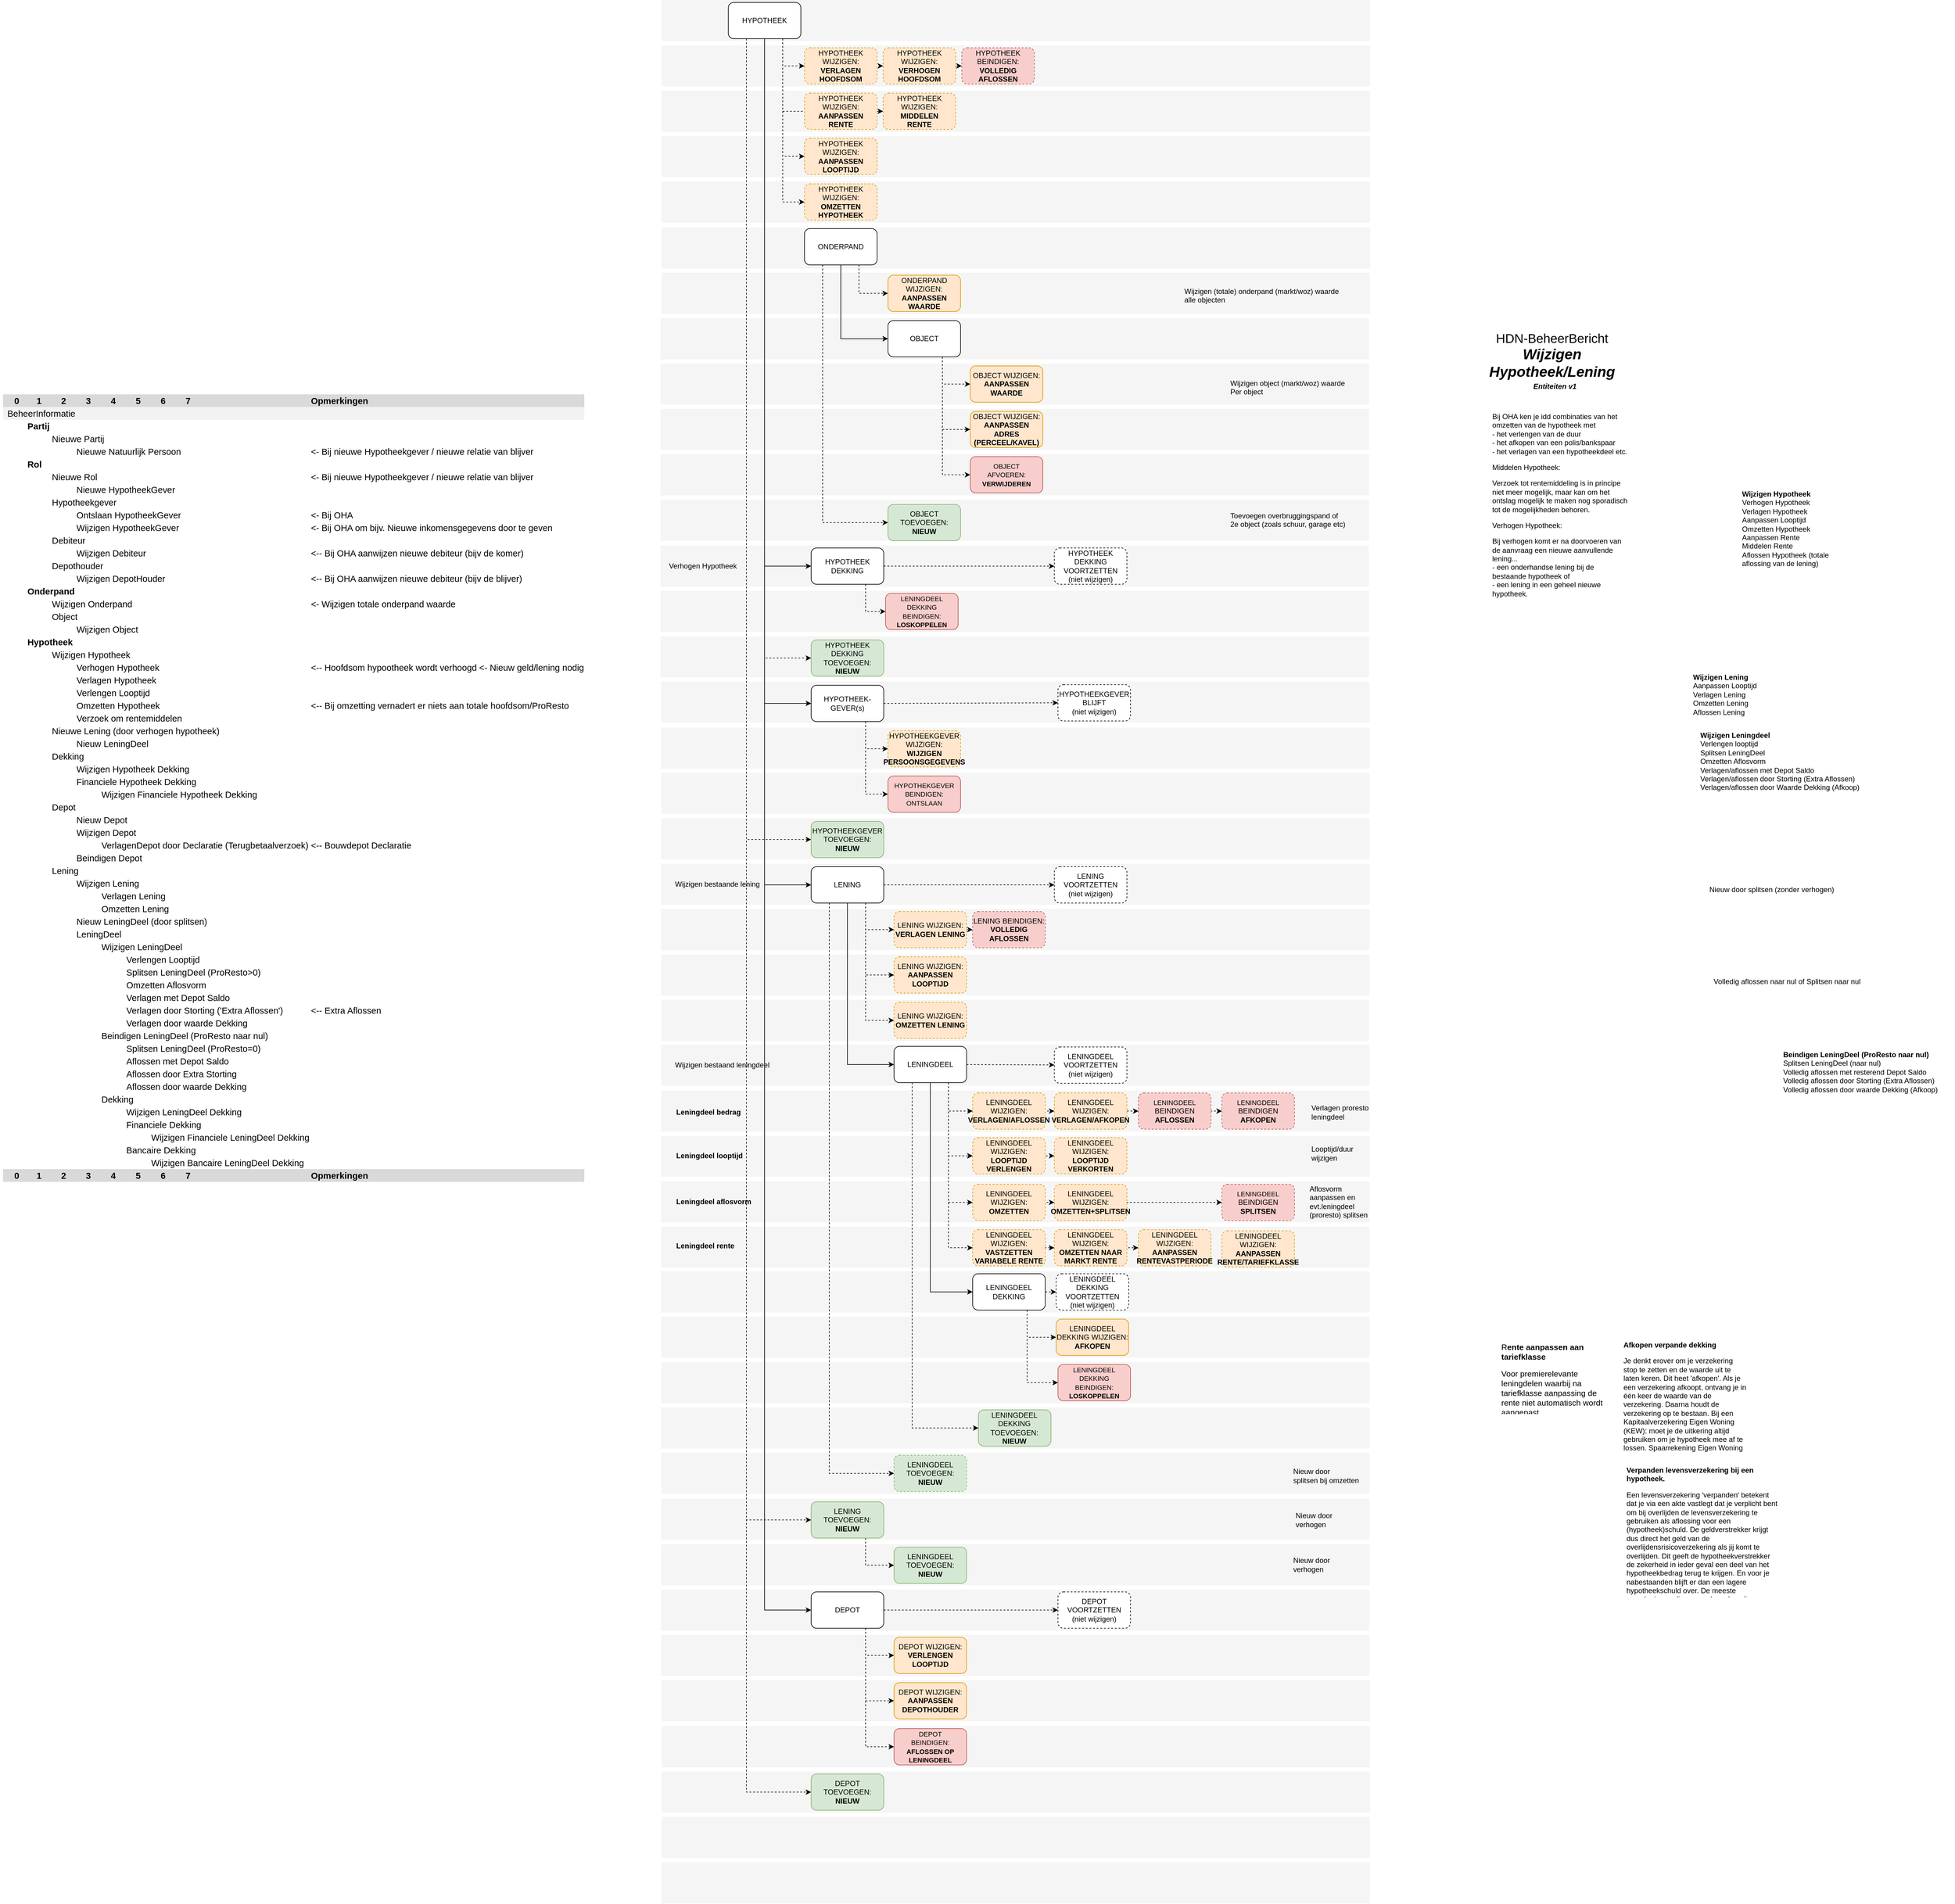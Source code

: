 <mxfile version="12.8.5" type="github" pages="7">
  <diagram id="U2Q95i_eIYNvRnpjLNzL" name="Mutaties">
    <mxGraphModel dx="2066" dy="2425" grid="0" gridSize="10" guides="1" tooltips="1" connect="1" arrows="1" fold="1" page="1" pageScale="1" pageWidth="1169" pageHeight="1654" math="0" shadow="0">
      <root>
        <mxCell id="sBV037C6b4hhOkvPHdRb-0" />
        <mxCell id="sBV037C6b4hhOkvPHdRb-1" parent="sBV037C6b4hhOkvPHdRb-0" />
        <mxCell id="e-r0mLJ0Z7q3ZbqwJKRv-4" value="" style="rounded=0;whiteSpace=wrap;html=1;fillColor=#f5f5f5;strokeColor=none;fontColor=#333333;" vertex="1" parent="sBV037C6b4hhOkvPHdRb-1">
          <mxGeometry x="1169.0" y="-140" width="1171" height="68" as="geometry" />
        </mxCell>
        <mxCell id="e-r0mLJ0Z7q3ZbqwJKRv-5" value="" style="rounded=0;whiteSpace=wrap;html=1;fillColor=#f5f5f5;strokeColor=none;fontColor=#333333;" vertex="1" parent="sBV037C6b4hhOkvPHdRb-1">
          <mxGeometry x="1169.0" y="-216" width="1171" height="68" as="geometry" />
        </mxCell>
        <mxCell id="e-r0mLJ0Z7q3ZbqwJKRv-6" value="" style="rounded=0;whiteSpace=wrap;html=1;fillColor=#f5f5f5;strokeColor=none;fontColor=#333333;" vertex="1" parent="sBV037C6b4hhOkvPHdRb-1">
          <mxGeometry x="1169.0" y="-291" width="1171" height="68" as="geometry" />
        </mxCell>
        <mxCell id="e-r0mLJ0Z7q3ZbqwJKRv-7" value="" style="rounded=0;whiteSpace=wrap;html=1;fillColor=#f5f5f5;strokeColor=none;fontColor=#333333;" vertex="1" parent="sBV037C6b4hhOkvPHdRb-1">
          <mxGeometry x="1169.0" y="-366" width="1171" height="68" as="geometry" />
        </mxCell>
        <mxCell id="e-r0mLJ0Z7q3ZbqwJKRv-8" value="" style="rounded=0;whiteSpace=wrap;html=1;fillColor=#f5f5f5;strokeColor=none;fontColor=#333333;" vertex="1" parent="sBV037C6b4hhOkvPHdRb-1">
          <mxGeometry x="1169.0" y="-441" width="1171" height="68" as="geometry" />
        </mxCell>
        <mxCell id="e-r0mLJ0Z7q3ZbqwJKRv-9" value="" style="rounded=0;whiteSpace=wrap;html=1;fillColor=#f5f5f5;strokeColor=none;fontColor=#333333;" vertex="1" parent="sBV037C6b4hhOkvPHdRb-1">
          <mxGeometry x="1169.0" y="-516" width="1171" height="68" as="geometry" />
        </mxCell>
        <mxCell id="e-r0mLJ0Z7q3ZbqwJKRv-10" value="" style="rounded=0;whiteSpace=wrap;html=1;fillColor=#f5f5f5;strokeColor=none;fontColor=#333333;" vertex="1" parent="sBV037C6b4hhOkvPHdRb-1">
          <mxGeometry x="1169.0" y="-65" width="1171" height="68" as="geometry" />
        </mxCell>
        <mxCell id="9VHHPXpKW6GHZCJ_P4O3-13" value="" style="rounded=0;whiteSpace=wrap;html=1;fillColor=#f5f5f5;strokeColor=none;fontColor=#333333;" vertex="1" parent="sBV037C6b4hhOkvPHdRb-1">
          <mxGeometry x="1168.0" y="2187" width="1171" height="68" as="geometry" />
        </mxCell>
        <mxCell id="9VHHPXpKW6GHZCJ_P4O3-20" value="" style="rounded=0;whiteSpace=wrap;html=1;fillColor=#f5f5f5;strokeColor=none;fontColor=#333333;" vertex="1" parent="sBV037C6b4hhOkvPHdRb-1">
          <mxGeometry x="1169" y="2338" width="1171" height="68" as="geometry" />
        </mxCell>
        <mxCell id="9VHHPXpKW6GHZCJ_P4O3-21" value="" style="rounded=0;whiteSpace=wrap;html=1;fillColor=#f5f5f5;strokeColor=none;fontColor=#333333;" vertex="1" parent="sBV037C6b4hhOkvPHdRb-1">
          <mxGeometry x="1169" y="2262" width="1171" height="68" as="geometry" />
        </mxCell>
        <mxCell id="9VHHPXpKW6GHZCJ_P4O3-22" value="" style="rounded=0;whiteSpace=wrap;html=1;fillColor=#f5f5f5;strokeColor=none;fontColor=#333333;" vertex="1" parent="sBV037C6b4hhOkvPHdRb-1">
          <mxGeometry x="1169.0" y="2563" width="1171" height="68" as="geometry" />
        </mxCell>
        <mxCell id="9VHHPXpKW6GHZCJ_P4O3-23" value="" style="rounded=0;whiteSpace=wrap;html=1;fillColor=#f5f5f5;strokeColor=none;fontColor=#333333;" vertex="1" parent="sBV037C6b4hhOkvPHdRb-1">
          <mxGeometry x="1169" y="2488" width="1171" height="68" as="geometry" />
        </mxCell>
        <mxCell id="9VHHPXpKW6GHZCJ_P4O3-24" value="" style="rounded=0;whiteSpace=wrap;html=1;fillColor=#f5f5f5;strokeColor=none;fontColor=#333333;" vertex="1" parent="sBV037C6b4hhOkvPHdRb-1">
          <mxGeometry x="1169" y="2413" width="1171" height="68" as="geometry" />
        </mxCell>
        <mxCell id="9VHHPXpKW6GHZCJ_P4O3-7" value="" style="rounded=0;whiteSpace=wrap;html=1;fillColor=#f5f5f5;strokeColor=none;fontColor=#333333;" vertex="1" parent="sBV037C6b4hhOkvPHdRb-1">
          <mxGeometry x="1168" y="1962" width="1171" height="68" as="geometry" />
        </mxCell>
        <mxCell id="9VHHPXpKW6GHZCJ_P4O3-8" value="" style="rounded=0;whiteSpace=wrap;html=1;fillColor=#f5f5f5;strokeColor=none;fontColor=#333333;" vertex="1" parent="sBV037C6b4hhOkvPHdRb-1">
          <mxGeometry x="1168" y="1886" width="1171" height="68" as="geometry" />
        </mxCell>
        <mxCell id="9VHHPXpKW6GHZCJ_P4O3-9" value="" style="rounded=0;whiteSpace=wrap;html=1;fillColor=#f5f5f5;strokeColor=none;fontColor=#333333;" vertex="1" parent="sBV037C6b4hhOkvPHdRb-1">
          <mxGeometry x="1168.0" y="1811" width="1171" height="68" as="geometry" />
        </mxCell>
        <mxCell id="9VHHPXpKW6GHZCJ_P4O3-10" value="" style="rounded=0;whiteSpace=wrap;html=1;fillColor=#f5f5f5;strokeColor=none;fontColor=#333333;" vertex="1" parent="sBV037C6b4hhOkvPHdRb-1">
          <mxGeometry x="1168" y="1736" width="1171" height="68" as="geometry" />
        </mxCell>
        <mxCell id="9VHHPXpKW6GHZCJ_P4O3-11" value="" style="rounded=0;whiteSpace=wrap;html=1;fillColor=#f5f5f5;strokeColor=none;fontColor=#333333;" vertex="1" parent="sBV037C6b4hhOkvPHdRb-1">
          <mxGeometry x="1168" y="1661" width="1171" height="68" as="geometry" />
        </mxCell>
        <mxCell id="9VHHPXpKW6GHZCJ_P4O3-12" value="" style="rounded=0;whiteSpace=wrap;html=1;fillColor=#f5f5f5;strokeColor=none;fontColor=#333333;" vertex="1" parent="sBV037C6b4hhOkvPHdRb-1">
          <mxGeometry x="1168.0" y="1586" width="1171" height="68" as="geometry" />
        </mxCell>
        <mxCell id="9VHHPXpKW6GHZCJ_P4O3-14" value="" style="rounded=0;whiteSpace=wrap;html=1;fillColor=#f5f5f5;strokeColor=none;fontColor=#333333;" vertex="1" parent="sBV037C6b4hhOkvPHdRb-1">
          <mxGeometry x="1168" y="2112" width="1171" height="68" as="geometry" />
        </mxCell>
        <mxCell id="9VHHPXpKW6GHZCJ_P4O3-15" value="" style="rounded=0;whiteSpace=wrap;html=1;fillColor=#f5f5f5;strokeColor=none;fontColor=#333333;" vertex="1" parent="sBV037C6b4hhOkvPHdRb-1">
          <mxGeometry x="1168" y="2037" width="1171" height="68" as="geometry" />
        </mxCell>
        <mxCell id="3zWsdEyASRY6wj4_2gJ7-33" value="" style="rounded=0;whiteSpace=wrap;html=1;fillColor=#f5f5f5;strokeColor=none;fontColor=#333333;" vertex="1" parent="sBV037C6b4hhOkvPHdRb-1">
          <mxGeometry x="1167.0" y="386" width="1171" height="68" as="geometry" />
        </mxCell>
        <mxCell id="3zWsdEyASRY6wj4_2gJ7-34" value="" style="rounded=0;whiteSpace=wrap;html=1;fillColor=#f5f5f5;strokeColor=none;fontColor=#333333;" vertex="1" parent="sBV037C6b4hhOkvPHdRb-1">
          <mxGeometry x="1167.0" y="310" width="1171" height="68" as="geometry" />
        </mxCell>
        <mxCell id="3zWsdEyASRY6wj4_2gJ7-35" value="" style="rounded=0;whiteSpace=wrap;html=1;fillColor=#f5f5f5;strokeColor=none;fontColor=#333333;" vertex="1" parent="sBV037C6b4hhOkvPHdRb-1">
          <mxGeometry x="1167.0" y="235" width="1171" height="68" as="geometry" />
        </mxCell>
        <mxCell id="3zWsdEyASRY6wj4_2gJ7-36" value="" style="rounded=0;whiteSpace=wrap;html=1;fillColor=#f5f5f5;strokeColor=none;fontColor=#333333;" vertex="1" parent="sBV037C6b4hhOkvPHdRb-1">
          <mxGeometry x="1167.0" y="160" width="1171" height="68" as="geometry" />
        </mxCell>
        <mxCell id="3zWsdEyASRY6wj4_2gJ7-37" value="" style="rounded=0;whiteSpace=wrap;html=1;fillColor=#f5f5f5;strokeColor=none;fontColor=#333333;" vertex="1" parent="sBV037C6b4hhOkvPHdRb-1">
          <mxGeometry x="1167.0" y="85" width="1171" height="68" as="geometry" />
        </mxCell>
        <mxCell id="3zWsdEyASRY6wj4_2gJ7-38" value="" style="rounded=0;whiteSpace=wrap;html=1;fillColor=#f5f5f5;strokeColor=none;fontColor=#333333;" vertex="1" parent="sBV037C6b4hhOkvPHdRb-1">
          <mxGeometry x="1167.0" y="10" width="1171" height="68" as="geometry" />
        </mxCell>
        <mxCell id="3zWsdEyASRY6wj4_2gJ7-32" value="" style="rounded=0;whiteSpace=wrap;html=1;fillColor=#f5f5f5;strokeColor=none;fontColor=#333333;" vertex="1" parent="sBV037C6b4hhOkvPHdRb-1">
          <mxGeometry x="1169" y="1137" width="1169" height="68" as="geometry" />
        </mxCell>
        <mxCell id="3zWsdEyASRY6wj4_2gJ7-10" value="" style="rounded=0;whiteSpace=wrap;html=1;fillColor=#f5f5f5;strokeColor=none;fontColor=#333333;" vertex="1" parent="sBV037C6b4hhOkvPHdRb-1">
          <mxGeometry x="1168.0" y="1512" width="1171" height="68" as="geometry" />
        </mxCell>
        <mxCell id="3zWsdEyASRY6wj4_2gJ7-9" value="" style="rounded=0;whiteSpace=wrap;html=1;fillColor=#f5f5f5;strokeColor=none;fontColor=#333333;" vertex="1" parent="sBV037C6b4hhOkvPHdRb-1">
          <mxGeometry x="1168" y="1437" width="1171" height="68" as="geometry" />
        </mxCell>
        <mxCell id="3zWsdEyASRY6wj4_2gJ7-8" value="" style="rounded=0;whiteSpace=wrap;html=1;fillColor=#f5f5f5;strokeColor=none;fontColor=#333333;" vertex="1" parent="sBV037C6b4hhOkvPHdRb-1">
          <mxGeometry x="1168" y="1362" width="1171" height="68" as="geometry" />
        </mxCell>
        <mxCell id="PyZ2vn3NajIFvxqFQfa9-0" value="" style="rounded=0;whiteSpace=wrap;html=1;fillColor=#f5f5f5;strokeColor=none;fontColor=#333333;" parent="sBV037C6b4hhOkvPHdRb-1" vertex="1">
          <mxGeometry x="1168" y="1287" width="1171" height="68" as="geometry" />
        </mxCell>
        <mxCell id="3zWsdEyASRY6wj4_2gJ7-20" value="" style="rounded=0;whiteSpace=wrap;html=1;fillColor=#f5f5f5;strokeColor=none;fontColor=#333333;" vertex="1" parent="sBV037C6b4hhOkvPHdRb-1">
          <mxGeometry x="1168.0" y="1211" width="1171" height="68" as="geometry" />
        </mxCell>
        <mxCell id="3zWsdEyASRY6wj4_2gJ7-21" value="" style="rounded=0;whiteSpace=wrap;html=1;fillColor=#f5f5f5;strokeColor=none;fontColor=#333333;" vertex="1" parent="sBV037C6b4hhOkvPHdRb-1">
          <mxGeometry x="1168" y="1062" width="1171" height="68" as="geometry" />
        </mxCell>
        <mxCell id="3zWsdEyASRY6wj4_2gJ7-22" value="" style="rounded=0;whiteSpace=wrap;html=1;fillColor=#f5f5f5;strokeColor=none;fontColor=#333333;" vertex="1" parent="sBV037C6b4hhOkvPHdRb-1">
          <mxGeometry x="1168" y="987" width="1171" height="68" as="geometry" />
        </mxCell>
        <mxCell id="3zWsdEyASRY6wj4_2gJ7-23" value="" style="rounded=0;whiteSpace=wrap;html=1;fillColor=#f5f5f5;strokeColor=none;fontColor=#333333;" vertex="1" parent="sBV037C6b4hhOkvPHdRb-1">
          <mxGeometry x="1168" y="912" width="1171" height="68" as="geometry" />
        </mxCell>
        <mxCell id="3zWsdEyASRY6wj4_2gJ7-24" value="" style="rounded=0;whiteSpace=wrap;html=1;fillColor=#f5f5f5;strokeColor=none;fontColor=#333333;" vertex="1" parent="sBV037C6b4hhOkvPHdRb-1">
          <mxGeometry x="1168.0" y="837" width="1171" height="68" as="geometry" />
        </mxCell>
        <mxCell id="3zWsdEyASRY6wj4_2gJ7-25" value="" style="rounded=0;whiteSpace=wrap;html=1;fillColor=#f5f5f5;strokeColor=none;fontColor=#333333;" vertex="1" parent="sBV037C6b4hhOkvPHdRb-1">
          <mxGeometry x="1168.0" y="762" width="1171" height="68" as="geometry" />
        </mxCell>
        <mxCell id="3zWsdEyASRY6wj4_2gJ7-26" value="" style="rounded=0;whiteSpace=wrap;html=1;fillColor=#f5f5f5;strokeColor=none;fontColor=#333333;" vertex="1" parent="sBV037C6b4hhOkvPHdRb-1">
          <mxGeometry x="1168.0" y="687" width="1171" height="68" as="geometry" />
        </mxCell>
        <mxCell id="3zWsdEyASRY6wj4_2gJ7-27" value="" style="rounded=0;whiteSpace=wrap;html=1;fillColor=#f5f5f5;strokeColor=none;fontColor=#333333;" vertex="1" parent="sBV037C6b4hhOkvPHdRb-1">
          <mxGeometry x="1168.0" y="611" width="1171" height="68" as="geometry" />
        </mxCell>
        <mxCell id="3zWsdEyASRY6wj4_2gJ7-29" value="" style="rounded=0;whiteSpace=wrap;html=1;fillColor=#f5f5f5;strokeColor=none;fontColor=#333333;" vertex="1" parent="sBV037C6b4hhOkvPHdRb-1">
          <mxGeometry x="1167.0" y="536" width="1171" height="68" as="geometry" />
        </mxCell>
        <mxCell id="3zWsdEyASRY6wj4_2gJ7-30" value="" style="rounded=0;whiteSpace=wrap;html=1;fillColor=#f5f5f5;strokeColor=none;fontColor=#333333;" vertex="1" parent="sBV037C6b4hhOkvPHdRb-1">
          <mxGeometry x="1167.0" y="461" width="1171" height="68" as="geometry" />
        </mxCell>
        <mxCell id="sBV037C6b4hhOkvPHdRb-2" value="&lt;h1&gt;&lt;table border=&quot;0&quot; cellpadding=&quot;0&quot; cellspacing=&quot;0&quot; width=&quot;941&quot; style=&quot;border-collapse: collapse ; width: 703pt&quot;&gt;&lt;colgroup&gt;&lt;col width=&quot;39&quot; span=&quot;9&quot; style=&quot;width: 29pt&quot;&gt;&lt;col width=&quot;179&quot; style=&quot;width: 134pt&quot;&gt;&lt;col width=&quot;411&quot; style=&quot;width: 308pt&quot;&gt;&lt;/colgroup&gt;&lt;tbody&gt;&lt;tr style=&quot;height: 15pt&quot;&gt;&lt;td height=&quot;20&quot; class=&quot;xl66&quot; width=&quot;39&quot; style=&quot;padding-top: 1px ; padding-right: 1px ; padding-left: 1px ; font-size: 11pt ; font-family: &amp;#34;calibri&amp;#34; , sans-serif ; vertical-align: bottom ; border: none ; white-space: nowrap ; text-align: center ; background: rgb(217 , 217 , 217) ; height: 15pt ; width: 29pt&quot;&gt;&amp;nbsp;&lt;/td&gt;&lt;td class=&quot;xl66&quot; width=&quot;39&quot; style=&quot;padding-top: 1px ; padding-right: 1px ; padding-left: 1px ; font-size: 11pt ; font-family: &amp;#34;calibri&amp;#34; , sans-serif ; vertical-align: bottom ; border: none ; white-space: nowrap ; text-align: center ; background: rgb(217 , 217 , 217) ; width: 29pt&quot;&gt;0&lt;/td&gt;&lt;td class=&quot;xl66&quot; width=&quot;39&quot; style=&quot;padding-top: 1px ; padding-right: 1px ; padding-left: 1px ; font-size: 11pt ; font-family: &amp;#34;calibri&amp;#34; , sans-serif ; vertical-align: bottom ; border: none ; white-space: nowrap ; text-align: center ; background: rgb(217 , 217 , 217) ; width: 29pt&quot;&gt;1&lt;/td&gt;&lt;td class=&quot;xl66&quot; width=&quot;39&quot; style=&quot;padding-top: 1px ; padding-right: 1px ; padding-left: 1px ; font-size: 11pt ; font-family: &amp;#34;calibri&amp;#34; , sans-serif ; vertical-align: bottom ; border: none ; white-space: nowrap ; text-align: center ; background: rgb(217 , 217 , 217) ; width: 29pt&quot;&gt;2&lt;/td&gt;&lt;td class=&quot;xl66&quot; width=&quot;39&quot; style=&quot;padding-top: 1px ; padding-right: 1px ; padding-left: 1px ; font-size: 11pt ; font-family: &amp;#34;calibri&amp;#34; , sans-serif ; vertical-align: bottom ; border: none ; white-space: nowrap ; text-align: center ; background: rgb(217 , 217 , 217) ; width: 29pt&quot;&gt;3&lt;/td&gt;&lt;td class=&quot;xl66&quot; width=&quot;39&quot; style=&quot;padding-top: 1px ; padding-right: 1px ; padding-left: 1px ; font-size: 11pt ; font-family: &amp;#34;calibri&amp;#34; , sans-serif ; vertical-align: bottom ; border: none ; white-space: nowrap ; text-align: center ; background: rgb(217 , 217 , 217) ; width: 29pt&quot;&gt;4&lt;/td&gt;&lt;td class=&quot;xl66&quot; width=&quot;39&quot; style=&quot;padding-top: 1px ; padding-right: 1px ; padding-left: 1px ; font-size: 11pt ; font-family: &amp;#34;calibri&amp;#34; , sans-serif ; vertical-align: bottom ; border: none ; white-space: nowrap ; text-align: center ; background: rgb(217 , 217 , 217) ; width: 29pt&quot;&gt;5&lt;/td&gt;&lt;td class=&quot;xl66&quot; width=&quot;39&quot; style=&quot;padding-top: 1px ; padding-right: 1px ; padding-left: 1px ; font-size: 11pt ; font-family: &amp;#34;calibri&amp;#34; , sans-serif ; vertical-align: bottom ; border: none ; white-space: nowrap ; text-align: center ; background: rgb(217 , 217 , 217) ; width: 29pt&quot;&gt;6&lt;/td&gt;&lt;td class=&quot;xl66&quot; width=&quot;39&quot; style=&quot;padding-top: 1px ; padding-right: 1px ; padding-left: 1px ; font-size: 11pt ; font-family: &amp;#34;calibri&amp;#34; , sans-serif ; vertical-align: bottom ; border: none ; white-space: nowrap ; text-align: center ; background: rgb(217 , 217 , 217) ; width: 29pt&quot;&gt;7&lt;/td&gt;&lt;td class=&quot;xl65&quot; width=&quot;179&quot; style=&quot;padding-top: 1px ; padding-right: 1px ; padding-left: 1px ; font-size: 11pt ; font-family: &amp;#34;calibri&amp;#34; , sans-serif ; vertical-align: bottom ; border: none ; white-space: nowrap ; background: rgb(217 , 217 , 217) ; width: 134pt&quot;&gt;&amp;nbsp;&lt;/td&gt;&lt;td class=&quot;xl69&quot; width=&quot;411&quot; style=&quot;padding-top: 1px ; padding-right: 1px ; padding-left: 1px ; font-size: 11pt ; font-family: &amp;#34;calibri&amp;#34; , sans-serif ; vertical-align: bottom ; border: none ; white-space: nowrap ; background: rgb(217 , 217 , 217) ; width: 308pt&quot;&gt;Opmerkingen&lt;/td&gt;&lt;/tr&gt;&lt;tr style=&quot;height: 15pt&quot;&gt;&lt;td height=&quot;20&quot; class=&quot;xl67&quot; style=&quot;padding-top: 1px ; padding-right: 1px ; padding-left: 1px ; font-size: 11pt ; font-weight: 400 ; font-family: &amp;#34;calibri&amp;#34; , sans-serif ; vertical-align: bottom ; border: none ; white-space: nowrap ; background: rgb(242 , 242 , 242) ; height: 15pt&quot;&gt;&amp;nbsp;&lt;/td&gt;&lt;td class=&quot;xl67&quot; colspan=&quot;3&quot; style=&quot;padding-top: 1px ; padding-right: 1px ; padding-left: 1px ; font-size: 11pt ; font-weight: 400 ; font-family: &amp;#34;calibri&amp;#34; , sans-serif ; vertical-align: bottom ; border: none ; white-space: nowrap ; background: rgb(242 , 242 , 242)&quot;&gt;BeheerInformatie&lt;/td&gt;&lt;td class=&quot;xl67&quot; style=&quot;padding-top: 1px ; padding-right: 1px ; padding-left: 1px ; font-size: 11pt ; font-weight: 400 ; font-family: &amp;#34;calibri&amp;#34; , sans-serif ; vertical-align: bottom ; border: none ; white-space: nowrap ; background: rgb(242 , 242 , 242)&quot;&gt;&amp;nbsp;&lt;/td&gt;&lt;td class=&quot;xl67&quot; style=&quot;padding-top: 1px ; padding-right: 1px ; padding-left: 1px ; font-size: 11pt ; font-weight: 400 ; font-family: &amp;#34;calibri&amp;#34; , sans-serif ; vertical-align: bottom ; border: none ; white-space: nowrap ; background: rgb(242 , 242 , 242)&quot;&gt;&amp;nbsp;&lt;/td&gt;&lt;td class=&quot;xl67&quot; style=&quot;padding-top: 1px ; padding-right: 1px ; padding-left: 1px ; font-size: 11pt ; font-weight: 400 ; font-family: &amp;#34;calibri&amp;#34; , sans-serif ; vertical-align: bottom ; border: none ; white-space: nowrap ; background: rgb(242 , 242 , 242)&quot;&gt;&amp;nbsp;&lt;/td&gt;&lt;td class=&quot;xl67&quot; style=&quot;padding-top: 1px ; padding-right: 1px ; padding-left: 1px ; font-size: 11pt ; font-weight: 400 ; font-family: &amp;#34;calibri&amp;#34; , sans-serif ; vertical-align: bottom ; border: none ; white-space: nowrap ; background: rgb(242 , 242 , 242)&quot;&gt;&amp;nbsp;&lt;/td&gt;&lt;td class=&quot;xl67&quot; style=&quot;padding-top: 1px ; padding-right: 1px ; padding-left: 1px ; font-size: 11pt ; font-weight: 400 ; font-family: &amp;#34;calibri&amp;#34; , sans-serif ; vertical-align: bottom ; border: none ; white-space: nowrap ; background: rgb(242 , 242 , 242)&quot;&gt;&amp;nbsp;&lt;/td&gt;&lt;td class=&quot;xl67&quot; style=&quot;padding-top: 1px ; padding-right: 1px ; padding-left: 1px ; font-size: 11pt ; font-weight: 400 ; font-family: &amp;#34;calibri&amp;#34; , sans-serif ; vertical-align: bottom ; border: none ; white-space: nowrap ; background: rgb(242 , 242 , 242)&quot;&gt;&amp;nbsp;&lt;/td&gt;&lt;td class=&quot;xl70&quot; style=&quot;padding-top: 1px ; padding-right: 1px ; padding-left: 1px ; font-size: 11pt ; font-weight: 400 ; font-family: &amp;#34;calibri&amp;#34; , sans-serif ; vertical-align: bottom ; border: none ; white-space: nowrap ; background: rgb(242 , 242 , 242)&quot;&gt;&amp;nbsp;&lt;/td&gt;&lt;/tr&gt;&lt;tr style=&quot;height: 15pt&quot;&gt;&lt;td height=&quot;20&quot; class=&quot;xl71&quot; style=&quot;padding-top: 1px ; padding-right: 1px ; padding-left: 1px ; font-size: 11pt ; font-weight: 400 ; font-family: &amp;#34;calibri&amp;#34; , sans-serif ; vertical-align: bottom ; border: none ; white-space: nowrap ; background: white ; height: 15pt&quot;&gt;&amp;nbsp;&lt;/td&gt;&lt;td class=&quot;xl71&quot; style=&quot;padding-top: 1px ; padding-right: 1px ; padding-left: 1px ; font-size: 11pt ; font-weight: 400 ; font-family: &amp;#34;calibri&amp;#34; , sans-serif ; vertical-align: bottom ; border: none ; white-space: nowrap ; background: white&quot;&gt;&amp;nbsp;&lt;/td&gt;&lt;td class=&quot;xl73&quot; colspan=&quot;2&quot; style=&quot;padding-top: 1px ; padding-right: 1px ; padding-left: 1px ; font-size: 11pt ; font-family: &amp;#34;calibri&amp;#34; , sans-serif ; vertical-align: bottom ; border: none ; white-space: nowrap ; background: white&quot;&gt;Partij&lt;/td&gt;&lt;td class=&quot;xl71&quot; style=&quot;padding-top: 1px ; padding-right: 1px ; padding-left: 1px ; font-size: 11pt ; font-weight: 400 ; font-family: &amp;#34;calibri&amp;#34; , sans-serif ; vertical-align: bottom ; border: none ; white-space: nowrap ; background: white&quot;&gt;&amp;nbsp;&lt;/td&gt;&lt;td class=&quot;xl71&quot; style=&quot;padding-top: 1px ; padding-right: 1px ; padding-left: 1px ; font-size: 11pt ; font-weight: 400 ; font-family: &amp;#34;calibri&amp;#34; , sans-serif ; vertical-align: bottom ; border: none ; white-space: nowrap ; background: white&quot;&gt;&amp;nbsp;&lt;/td&gt;&lt;td class=&quot;xl71&quot; style=&quot;padding-top: 1px ; padding-right: 1px ; padding-left: 1px ; font-size: 11pt ; font-weight: 400 ; font-family: &amp;#34;calibri&amp;#34; , sans-serif ; vertical-align: bottom ; border: none ; white-space: nowrap ; background: white&quot;&gt;&amp;nbsp;&lt;/td&gt;&lt;td class=&quot;xl71&quot; style=&quot;padding-top: 1px ; padding-right: 1px ; padding-left: 1px ; font-size: 11pt ; font-weight: 400 ; font-family: &amp;#34;calibri&amp;#34; , sans-serif ; vertical-align: bottom ; border: none ; white-space: nowrap ; background: white&quot;&gt;&amp;nbsp;&lt;/td&gt;&lt;td class=&quot;xl71&quot; style=&quot;padding-top: 1px ; padding-right: 1px ; padding-left: 1px ; font-size: 11pt ; font-weight: 400 ; font-family: &amp;#34;calibri&amp;#34; , sans-serif ; vertical-align: bottom ; border: none ; white-space: nowrap ; background: white&quot;&gt;&amp;nbsp;&lt;/td&gt;&lt;td class=&quot;xl71&quot; style=&quot;padding-top: 1px ; padding-right: 1px ; padding-left: 1px ; font-size: 11pt ; font-weight: 400 ; font-family: &amp;#34;calibri&amp;#34; , sans-serif ; vertical-align: bottom ; border: none ; white-space: nowrap ; background: white&quot;&gt;&amp;nbsp;&lt;/td&gt;&lt;td class=&quot;xl72&quot; style=&quot;padding-top: 1px ; padding-right: 1px ; padding-left: 1px ; font-size: 11pt ; font-weight: 400 ; font-family: &amp;#34;calibri&amp;#34; , sans-serif ; vertical-align: bottom ; border: none ; white-space: nowrap ; background: white&quot;&gt;&amp;nbsp;&lt;/td&gt;&lt;/tr&gt;&lt;tr style=&quot;height: 15pt&quot;&gt;&lt;td height=&quot;20&quot; class=&quot;xl71&quot; style=&quot;padding-top: 1px ; padding-right: 1px ; padding-left: 1px ; font-size: 11pt ; font-weight: 400 ; font-family: &amp;#34;calibri&amp;#34; , sans-serif ; vertical-align: bottom ; border: none ; white-space: nowrap ; background: white ; height: 15pt&quot;&gt;&amp;nbsp;&lt;/td&gt;&lt;td class=&quot;xl71&quot; style=&quot;padding-top: 1px ; padding-right: 1px ; padding-left: 1px ; font-size: 11pt ; font-weight: 400 ; font-family: &amp;#34;calibri&amp;#34; , sans-serif ; vertical-align: bottom ; border: none ; white-space: nowrap ; background: white&quot;&gt;&amp;nbsp;&lt;/td&gt;&lt;td class=&quot;xl71&quot; style=&quot;padding-top: 1px ; padding-right: 1px ; padding-left: 1px ; font-size: 11pt ; font-weight: 400 ; font-family: &amp;#34;calibri&amp;#34; , sans-serif ; vertical-align: bottom ; border: none ; white-space: nowrap ; background: white&quot;&gt;&amp;nbsp;&lt;/td&gt;&lt;td class=&quot;xl71&quot; colspan=&quot;3&quot; style=&quot;padding-top: 1px ; padding-right: 1px ; padding-left: 1px ; font-size: 11pt ; font-weight: 400 ; font-family: &amp;#34;calibri&amp;#34; , sans-serif ; vertical-align: bottom ; border: none ; white-space: nowrap ; background: white&quot;&gt;Nieuwe Partij&lt;/td&gt;&lt;td class=&quot;xl71&quot; style=&quot;padding-top: 1px ; padding-right: 1px ; padding-left: 1px ; font-size: 11pt ; font-weight: 400 ; font-family: &amp;#34;calibri&amp;#34; , sans-serif ; vertical-align: bottom ; border: none ; white-space: nowrap ; background: white&quot;&gt;&amp;nbsp;&lt;/td&gt;&lt;td class=&quot;xl71&quot; style=&quot;padding-top: 1px ; padding-right: 1px ; padding-left: 1px ; font-size: 11pt ; font-weight: 400 ; font-family: &amp;#34;calibri&amp;#34; , sans-serif ; vertical-align: bottom ; border: none ; white-space: nowrap ; background: white&quot;&gt;&amp;nbsp;&lt;/td&gt;&lt;td class=&quot;xl71&quot; style=&quot;padding-top: 1px ; padding-right: 1px ; padding-left: 1px ; font-size: 11pt ; font-weight: 400 ; font-family: &amp;#34;calibri&amp;#34; , sans-serif ; vertical-align: bottom ; border: none ; white-space: nowrap ; background: white&quot;&gt;&amp;nbsp;&lt;/td&gt;&lt;td class=&quot;xl71&quot; style=&quot;padding-top: 1px ; padding-right: 1px ; padding-left: 1px ; font-size: 11pt ; font-weight: 400 ; font-family: &amp;#34;calibri&amp;#34; , sans-serif ; vertical-align: bottom ; border: none ; white-space: nowrap ; background: white&quot;&gt;&amp;nbsp;&lt;/td&gt;&lt;td class=&quot;xl72&quot; style=&quot;padding-top: 1px ; padding-right: 1px ; padding-left: 1px ; font-size: 11pt ; font-weight: 400 ; font-family: &amp;#34;calibri&amp;#34; , sans-serif ; vertical-align: bottom ; border: none ; white-space: nowrap ; background: white&quot;&gt;&amp;nbsp;&lt;/td&gt;&lt;/tr&gt;&lt;tr style=&quot;height: 15pt&quot;&gt;&lt;td height=&quot;20&quot; class=&quot;xl71&quot; style=&quot;padding-top: 1px ; padding-right: 1px ; padding-left: 1px ; font-size: 11pt ; font-weight: 400 ; font-family: &amp;#34;calibri&amp;#34; , sans-serif ; vertical-align: bottom ; border: none ; white-space: nowrap ; background: white ; height: 15pt&quot;&gt;&amp;nbsp;&lt;/td&gt;&lt;td class=&quot;xl71&quot; style=&quot;padding-top: 1px ; padding-right: 1px ; padding-left: 1px ; font-size: 11pt ; font-weight: 400 ; font-family: &amp;#34;calibri&amp;#34; , sans-serif ; vertical-align: bottom ; border: none ; white-space: nowrap ; background: white&quot;&gt;&amp;nbsp;&lt;/td&gt;&lt;td class=&quot;xl71&quot; style=&quot;padding-top: 1px ; padding-right: 1px ; padding-left: 1px ; font-size: 11pt ; font-weight: 400 ; font-family: &amp;#34;calibri&amp;#34; , sans-serif ; vertical-align: bottom ; border: none ; white-space: nowrap ; background: white&quot;&gt;&amp;nbsp;&lt;/td&gt;&lt;td class=&quot;xl71&quot; style=&quot;padding-top: 1px ; padding-right: 1px ; padding-left: 1px ; font-size: 11pt ; font-weight: 400 ; font-family: &amp;#34;calibri&amp;#34; , sans-serif ; vertical-align: bottom ; border: none ; white-space: nowrap ; background: white&quot;&gt;&amp;nbsp;&lt;/td&gt;&lt;td class=&quot;xl71&quot; colspan=&quot;5&quot; style=&quot;padding-top: 1px ; padding-right: 1px ; padding-left: 1px ; font-size: 11pt ; font-weight: 400 ; font-family: &amp;#34;calibri&amp;#34; , sans-serif ; vertical-align: bottom ; border: none ; white-space: nowrap ; background: white&quot;&gt;Nieuwe Natuurlijk Persoon&lt;/td&gt;&lt;td class=&quot;xl71&quot; style=&quot;padding-top: 1px ; padding-right: 1px ; padding-left: 1px ; font-size: 11pt ; font-weight: 400 ; font-family: &amp;#34;calibri&amp;#34; , sans-serif ; vertical-align: bottom ; border: none ; white-space: nowrap ; background: white&quot;&gt;&amp;nbsp;&lt;/td&gt;&lt;td class=&quot;xl72&quot; style=&quot;padding-top: 1px ; padding-right: 1px ; padding-left: 1px ; font-size: 11pt ; font-weight: 400 ; font-family: &amp;#34;calibri&amp;#34; , sans-serif ; vertical-align: bottom ; border: none ; white-space: nowrap ; background: white&quot;&gt;&amp;lt;- Bij nieuwe Hypotheekgever / nieuwe relatie van blijver&lt;/td&gt;&lt;/tr&gt;&lt;tr style=&quot;height: 15pt&quot;&gt;&lt;td height=&quot;20&quot; class=&quot;xl71&quot; style=&quot;padding-top: 1px ; padding-right: 1px ; padding-left: 1px ; font-size: 11pt ; font-weight: 400 ; font-family: &amp;#34;calibri&amp;#34; , sans-serif ; vertical-align: bottom ; border: none ; white-space: nowrap ; background: white ; height: 15pt&quot;&gt;&amp;nbsp;&lt;/td&gt;&lt;td class=&quot;xl71&quot; style=&quot;padding-top: 1px ; padding-right: 1px ; padding-left: 1px ; font-size: 11pt ; font-weight: 400 ; font-family: &amp;#34;calibri&amp;#34; , sans-serif ; vertical-align: bottom ; border: none ; white-space: nowrap ; background: white&quot;&gt;&amp;nbsp;&lt;/td&gt;&lt;td class=&quot;xl73&quot; style=&quot;padding-top: 1px ; padding-right: 1px ; padding-left: 1px ; font-size: 11pt ; font-family: &amp;#34;calibri&amp;#34; , sans-serif ; vertical-align: bottom ; border: none ; white-space: nowrap ; background: white&quot;&gt;Rol&lt;/td&gt;&lt;td class=&quot;xl71&quot; style=&quot;padding-top: 1px ; padding-right: 1px ; padding-left: 1px ; font-size: 11pt ; font-weight: 400 ; font-family: &amp;#34;calibri&amp;#34; , sans-serif ; vertical-align: bottom ; border: none ; white-space: nowrap ; background: white&quot;&gt;&amp;nbsp;&lt;/td&gt;&lt;td class=&quot;xl71&quot; style=&quot;padding-top: 1px ; padding-right: 1px ; padding-left: 1px ; font-size: 11pt ; font-weight: 400 ; font-family: &amp;#34;calibri&amp;#34; , sans-serif ; vertical-align: bottom ; border: none ; white-space: nowrap ; background: white&quot;&gt;&amp;nbsp;&lt;/td&gt;&lt;td class=&quot;xl71&quot; style=&quot;padding-top: 1px ; padding-right: 1px ; padding-left: 1px ; font-size: 11pt ; font-weight: 400 ; font-family: &amp;#34;calibri&amp;#34; , sans-serif ; vertical-align: bottom ; border: none ; white-space: nowrap ; background: white&quot;&gt;&amp;nbsp;&lt;/td&gt;&lt;td class=&quot;xl71&quot; style=&quot;padding-top: 1px ; padding-right: 1px ; padding-left: 1px ; font-size: 11pt ; font-weight: 400 ; font-family: &amp;#34;calibri&amp;#34; , sans-serif ; vertical-align: bottom ; border: none ; white-space: nowrap ; background: white&quot;&gt;&amp;nbsp;&lt;/td&gt;&lt;td class=&quot;xl71&quot; style=&quot;padding-top: 1px ; padding-right: 1px ; padding-left: 1px ; font-size: 11pt ; font-weight: 400 ; font-family: &amp;#34;calibri&amp;#34; , sans-serif ; vertical-align: bottom ; border: none ; white-space: nowrap ; background: white&quot;&gt;&amp;nbsp;&lt;/td&gt;&lt;td class=&quot;xl71&quot; style=&quot;padding-top: 1px ; padding-right: 1px ; padding-left: 1px ; font-size: 11pt ; font-weight: 400 ; font-family: &amp;#34;calibri&amp;#34; , sans-serif ; vertical-align: bottom ; border: none ; white-space: nowrap ; background: white&quot;&gt;&amp;nbsp;&lt;/td&gt;&lt;td class=&quot;xl71&quot; style=&quot;padding-top: 1px ; padding-right: 1px ; padding-left: 1px ; font-size: 11pt ; font-weight: 400 ; font-family: &amp;#34;calibri&amp;#34; , sans-serif ; vertical-align: bottom ; border: none ; white-space: nowrap ; background: white&quot;&gt;&amp;nbsp;&lt;/td&gt;&lt;td class=&quot;xl72&quot; style=&quot;padding-top: 1px ; padding-right: 1px ; padding-left: 1px ; font-size: 11pt ; font-weight: 400 ; font-family: &amp;#34;calibri&amp;#34; , sans-serif ; vertical-align: bottom ; border: none ; white-space: nowrap ; background: white&quot;&gt;&amp;nbsp;&lt;/td&gt;&lt;/tr&gt;&lt;tr style=&quot;height: 15pt&quot;&gt;&lt;td height=&quot;20&quot; class=&quot;xl71&quot; style=&quot;padding-top: 1px ; padding-right: 1px ; padding-left: 1px ; font-size: 11pt ; font-weight: 400 ; font-family: &amp;#34;calibri&amp;#34; , sans-serif ; vertical-align: bottom ; border: none ; white-space: nowrap ; background: white ; height: 15pt&quot;&gt;&amp;nbsp;&lt;/td&gt;&lt;td class=&quot;xl71&quot; style=&quot;padding-top: 1px ; padding-right: 1px ; padding-left: 1px ; font-size: 11pt ; font-weight: 400 ; font-family: &amp;#34;calibri&amp;#34; , sans-serif ; vertical-align: bottom ; border: none ; white-space: nowrap ; background: white&quot;&gt;&amp;nbsp;&lt;/td&gt;&lt;td class=&quot;xl73&quot; style=&quot;padding-top: 1px ; padding-right: 1px ; padding-left: 1px ; font-size: 11pt ; font-family: &amp;#34;calibri&amp;#34; , sans-serif ; vertical-align: bottom ; border: none ; white-space: nowrap ; background: white&quot;&gt;&amp;nbsp;&lt;/td&gt;&lt;td class=&quot;xl71&quot; colspan=&quot;2&quot; style=&quot;padding-top: 1px ; padding-right: 1px ; padding-left: 1px ; font-size: 11pt ; font-weight: 400 ; font-family: &amp;#34;calibri&amp;#34; , sans-serif ; vertical-align: bottom ; border: none ; white-space: nowrap ; background: white&quot;&gt;Nieuwe Rol&lt;/td&gt;&lt;td class=&quot;xl71&quot; style=&quot;padding-top: 1px ; padding-right: 1px ; padding-left: 1px ; font-size: 11pt ; font-weight: 400 ; font-family: &amp;#34;calibri&amp;#34; , sans-serif ; vertical-align: bottom ; border: none ; white-space: nowrap ; background: white&quot;&gt;&amp;nbsp;&lt;/td&gt;&lt;td class=&quot;xl71&quot; style=&quot;padding-top: 1px ; padding-right: 1px ; padding-left: 1px ; font-size: 11pt ; font-weight: 400 ; font-family: &amp;#34;calibri&amp;#34; , sans-serif ; vertical-align: bottom ; border: none ; white-space: nowrap ; background: white&quot;&gt;&amp;nbsp;&lt;/td&gt;&lt;td class=&quot;xl71&quot; style=&quot;padding-top: 1px ; padding-right: 1px ; padding-left: 1px ; font-size: 11pt ; font-weight: 400 ; font-family: &amp;#34;calibri&amp;#34; , sans-serif ; vertical-align: bottom ; border: none ; white-space: nowrap ; background: white&quot;&gt;&amp;nbsp;&lt;/td&gt;&lt;td class=&quot;xl71&quot; style=&quot;padding-top: 1px ; padding-right: 1px ; padding-left: 1px ; font-size: 11pt ; font-weight: 400 ; font-family: &amp;#34;calibri&amp;#34; , sans-serif ; vertical-align: bottom ; border: none ; white-space: nowrap ; background: white&quot;&gt;&amp;nbsp;&lt;/td&gt;&lt;td class=&quot;xl71&quot; style=&quot;padding-top: 1px ; padding-right: 1px ; padding-left: 1px ; font-size: 11pt ; font-weight: 400 ; font-family: &amp;#34;calibri&amp;#34; , sans-serif ; vertical-align: bottom ; border: none ; white-space: nowrap ; background: white&quot;&gt;&amp;nbsp;&lt;/td&gt;&lt;td class=&quot;xl72&quot; style=&quot;padding-top: 1px ; padding-right: 1px ; padding-left: 1px ; font-size: 11pt ; font-weight: 400 ; font-family: &amp;#34;calibri&amp;#34; , sans-serif ; vertical-align: bottom ; border: none ; white-space: nowrap ; background: white&quot;&gt;&amp;lt;- Bij nieuwe Hypotheekgever / nieuwe relatie van blijver&lt;/td&gt;&lt;/tr&gt;&lt;tr style=&quot;height: 15pt&quot;&gt;&lt;td height=&quot;20&quot; class=&quot;xl71&quot; style=&quot;padding-top: 1px ; padding-right: 1px ; padding-left: 1px ; font-size: 11pt ; font-weight: 400 ; font-family: &amp;#34;calibri&amp;#34; , sans-serif ; vertical-align: bottom ; border: none ; white-space: nowrap ; background: white ; height: 15pt&quot;&gt;&amp;nbsp;&lt;/td&gt;&lt;td class=&quot;xl71&quot; style=&quot;padding-top: 1px ; padding-right: 1px ; padding-left: 1px ; font-size: 11pt ; font-weight: 400 ; font-family: &amp;#34;calibri&amp;#34; , sans-serif ; vertical-align: bottom ; border: none ; white-space: nowrap ; background: white&quot;&gt;&amp;nbsp;&lt;/td&gt;&lt;td class=&quot;xl71&quot; style=&quot;padding-top: 1px ; padding-right: 1px ; padding-left: 1px ; font-size: 11pt ; font-weight: 400 ; font-family: &amp;#34;calibri&amp;#34; , sans-serif ; vertical-align: bottom ; border: none ; white-space: nowrap ; background: white&quot;&gt;&amp;nbsp;&lt;/td&gt;&lt;td class=&quot;xl64&quot; style=&quot;padding-top: 1px ; padding-right: 1px ; padding-left: 1px ; font-size: 11pt ; font-weight: 400 ; font-family: &amp;#34;calibri&amp;#34; , sans-serif ; vertical-align: bottom ; border: none ; white-space: nowrap&quot;&gt;&lt;/td&gt;&lt;td class=&quot;xl71&quot; colspan=&quot;4&quot; style=&quot;padding-top: 1px ; padding-right: 1px ; padding-left: 1px ; font-size: 11pt ; font-weight: 400 ; font-family: &amp;#34;calibri&amp;#34; , sans-serif ; vertical-align: bottom ; border: none ; white-space: nowrap ; background: white&quot;&gt;Nieuwe HypotheekGever&lt;/td&gt;&lt;td class=&quot;xl71&quot; style=&quot;padding-top: 1px ; padding-right: 1px ; padding-left: 1px ; font-size: 11pt ; font-weight: 400 ; font-family: &amp;#34;calibri&amp;#34; , sans-serif ; vertical-align: bottom ; border: none ; white-space: nowrap ; background: white&quot;&gt;&amp;nbsp;&lt;/td&gt;&lt;td class=&quot;xl71&quot; style=&quot;padding-top: 1px ; padding-right: 1px ; padding-left: 1px ; font-size: 11pt ; font-weight: 400 ; font-family: &amp;#34;calibri&amp;#34; , sans-serif ; vertical-align: bottom ; border: none ; white-space: nowrap ; background: white&quot;&gt;&amp;nbsp;&lt;/td&gt;&lt;td class=&quot;xl72&quot; style=&quot;padding-top: 1px ; padding-right: 1px ; padding-left: 1px ; font-size: 11pt ; font-weight: 400 ; font-family: &amp;#34;calibri&amp;#34; , sans-serif ; vertical-align: bottom ; border: none ; white-space: nowrap ; background: white&quot;&gt;&amp;nbsp;&lt;/td&gt;&lt;/tr&gt;&lt;tr style=&quot;height: 15pt&quot;&gt;&lt;td height=&quot;20&quot; class=&quot;xl71&quot; style=&quot;padding-top: 1px ; padding-right: 1px ; padding-left: 1px ; font-size: 11pt ; font-weight: 400 ; font-family: &amp;#34;calibri&amp;#34; , sans-serif ; vertical-align: bottom ; border: none ; white-space: nowrap ; background: white ; height: 15pt&quot;&gt;&amp;nbsp;&lt;/td&gt;&lt;td class=&quot;xl71&quot; style=&quot;padding-top: 1px ; padding-right: 1px ; padding-left: 1px ; font-size: 11pt ; font-weight: 400 ; font-family: &amp;#34;calibri&amp;#34; , sans-serif ; vertical-align: bottom ; border: none ; white-space: nowrap ; background: white&quot;&gt;&amp;nbsp;&lt;/td&gt;&lt;td class=&quot;xl71&quot; style=&quot;padding-top: 1px ; padding-right: 1px ; padding-left: 1px ; font-size: 11pt ; font-weight: 400 ; font-family: &amp;#34;calibri&amp;#34; , sans-serif ; vertical-align: bottom ; border: none ; white-space: nowrap ; background: white&quot;&gt;&amp;nbsp;&lt;/td&gt;&lt;td class=&quot;xl71&quot; colspan=&quot;3&quot; style=&quot;padding-top: 1px ; padding-right: 1px ; padding-left: 1px ; font-size: 11pt ; font-weight: 400 ; font-family: &amp;#34;calibri&amp;#34; , sans-serif ; vertical-align: bottom ; border: none ; white-space: nowrap ; background: white&quot;&gt;Hypotheekgever&lt;/td&gt;&lt;td class=&quot;xl71&quot; style=&quot;padding-top: 1px ; padding-right: 1px ; padding-left: 1px ; font-size: 11pt ; font-weight: 400 ; font-family: &amp;#34;calibri&amp;#34; , sans-serif ; vertical-align: bottom ; border: none ; white-space: nowrap ; background: white&quot;&gt;&amp;nbsp;&lt;/td&gt;&lt;td class=&quot;xl71&quot; style=&quot;padding-top: 1px ; padding-right: 1px ; padding-left: 1px ; font-size: 11pt ; font-weight: 400 ; font-family: &amp;#34;calibri&amp;#34; , sans-serif ; vertical-align: bottom ; border: none ; white-space: nowrap ; background: white&quot;&gt;&amp;nbsp;&lt;/td&gt;&lt;td class=&quot;xl71&quot; style=&quot;padding-top: 1px ; padding-right: 1px ; padding-left: 1px ; font-size: 11pt ; font-weight: 400 ; font-family: &amp;#34;calibri&amp;#34; , sans-serif ; vertical-align: bottom ; border: none ; white-space: nowrap ; background: white&quot;&gt;&amp;nbsp;&lt;/td&gt;&lt;td class=&quot;xl71&quot; style=&quot;padding-top: 1px ; padding-right: 1px ; padding-left: 1px ; font-size: 11pt ; font-weight: 400 ; font-family: &amp;#34;calibri&amp;#34; , sans-serif ; vertical-align: bottom ; border: none ; white-space: nowrap ; background: white&quot;&gt;&amp;nbsp;&lt;/td&gt;&lt;td class=&quot;xl72&quot; style=&quot;padding-top: 1px ; padding-right: 1px ; padding-left: 1px ; font-size: 11pt ; font-weight: 400 ; font-family: &amp;#34;calibri&amp;#34; , sans-serif ; vertical-align: bottom ; border: none ; white-space: nowrap ; background: white&quot;&gt;&amp;nbsp;&lt;/td&gt;&lt;/tr&gt;&lt;tr style=&quot;height: 15pt&quot;&gt;&lt;td height=&quot;20&quot; class=&quot;xl71&quot; style=&quot;padding-top: 1px ; padding-right: 1px ; padding-left: 1px ; font-size: 11pt ; font-weight: 400 ; font-family: &amp;#34;calibri&amp;#34; , sans-serif ; vertical-align: bottom ; border: none ; white-space: nowrap ; background: white ; height: 15pt&quot;&gt;&amp;nbsp;&lt;/td&gt;&lt;td class=&quot;xl71&quot; style=&quot;padding-top: 1px ; padding-right: 1px ; padding-left: 1px ; font-size: 11pt ; font-weight: 400 ; font-family: &amp;#34;calibri&amp;#34; , sans-serif ; vertical-align: bottom ; border: none ; white-space: nowrap ; background: white&quot;&gt;&amp;nbsp;&lt;/td&gt;&lt;td class=&quot;xl71&quot; style=&quot;padding-top: 1px ; padding-right: 1px ; padding-left: 1px ; font-size: 11pt ; font-weight: 400 ; font-family: &amp;#34;calibri&amp;#34; , sans-serif ; vertical-align: bottom ; border: none ; white-space: nowrap ; background: white&quot;&gt;&amp;nbsp;&lt;/td&gt;&lt;td class=&quot;xl71&quot; style=&quot;padding-top: 1px ; padding-right: 1px ; padding-left: 1px ; font-size: 11pt ; font-weight: 400 ; font-family: &amp;#34;calibri&amp;#34; , sans-serif ; vertical-align: bottom ; border: none ; white-space: nowrap ; background: white&quot;&gt;&amp;nbsp;&lt;/td&gt;&lt;td class=&quot;xl71&quot; colspan=&quot;5&quot; style=&quot;padding-top: 1px ; padding-right: 1px ; padding-left: 1px ; font-size: 11pt ; font-weight: 400 ; font-family: &amp;#34;calibri&amp;#34; , sans-serif ; vertical-align: bottom ; border: none ; white-space: nowrap ; background: white&quot;&gt;Ontslaan HypotheekGever&lt;/td&gt;&lt;td class=&quot;xl71&quot; style=&quot;padding-top: 1px ; padding-right: 1px ; padding-left: 1px ; font-size: 11pt ; font-weight: 400 ; font-family: &amp;#34;calibri&amp;#34; , sans-serif ; vertical-align: bottom ; border: none ; white-space: nowrap ; background: white&quot;&gt;&amp;nbsp;&lt;/td&gt;&lt;td class=&quot;xl72&quot; style=&quot;padding-top: 1px ; padding-right: 1px ; padding-left: 1px ; font-size: 11pt ; font-weight: 400 ; font-family: &amp;#34;calibri&amp;#34; , sans-serif ; vertical-align: bottom ; border: none ; white-space: nowrap ; background: white&quot;&gt;&amp;lt;- Bij OHA&lt;/td&gt;&lt;/tr&gt;&lt;tr style=&quot;height: 15pt&quot;&gt;&lt;td height=&quot;20&quot; class=&quot;xl71&quot; style=&quot;padding-top: 1px ; padding-right: 1px ; padding-left: 1px ; font-size: 11pt ; font-weight: 400 ; font-family: &amp;#34;calibri&amp;#34; , sans-serif ; vertical-align: bottom ; border: none ; white-space: nowrap ; background: white ; height: 15pt&quot;&gt;&amp;nbsp;&lt;/td&gt;&lt;td class=&quot;xl71&quot; style=&quot;padding-top: 1px ; padding-right: 1px ; padding-left: 1px ; font-size: 11pt ; font-weight: 400 ; font-family: &amp;#34;calibri&amp;#34; , sans-serif ; vertical-align: bottom ; border: none ; white-space: nowrap ; background: white&quot;&gt;&amp;nbsp;&lt;/td&gt;&lt;td class=&quot;xl71&quot; style=&quot;padding-top: 1px ; padding-right: 1px ; padding-left: 1px ; font-size: 11pt ; font-weight: 400 ; font-family: &amp;#34;calibri&amp;#34; , sans-serif ; vertical-align: bottom ; border: none ; white-space: nowrap ; background: white&quot;&gt;&amp;nbsp;&lt;/td&gt;&lt;td class=&quot;xl71&quot; style=&quot;padding-top: 1px ; padding-right: 1px ; padding-left: 1px ; font-size: 11pt ; font-weight: 400 ; font-family: &amp;#34;calibri&amp;#34; , sans-serif ; vertical-align: bottom ; border: none ; white-space: nowrap ; background: white&quot;&gt;&amp;nbsp;&lt;/td&gt;&lt;td class=&quot;xl71&quot; colspan=&quot;5&quot; style=&quot;padding-top: 1px ; padding-right: 1px ; padding-left: 1px ; font-size: 11pt ; font-weight: 400 ; font-family: &amp;#34;calibri&amp;#34; , sans-serif ; vertical-align: bottom ; border: none ; white-space: nowrap ; background: white&quot;&gt;Wijzigen HypotheekGever&lt;/td&gt;&lt;td class=&quot;xl71&quot; style=&quot;padding-top: 1px ; padding-right: 1px ; padding-left: 1px ; font-size: 11pt ; font-weight: 400 ; font-family: &amp;#34;calibri&amp;#34; , sans-serif ; vertical-align: bottom ; border: none ; white-space: nowrap ; background: white&quot;&gt;&amp;nbsp;&lt;/td&gt;&lt;td class=&quot;xl72&quot; style=&quot;padding-top: 1px ; padding-right: 1px ; padding-left: 1px ; font-size: 11pt ; font-weight: 400 ; font-family: &amp;#34;calibri&amp;#34; , sans-serif ; vertical-align: bottom ; border: none ; white-space: nowrap ; background: white&quot;&gt;&amp;lt;- Bij OHA om bijv. Nieuwe inkomensgegevens door te geven&lt;/td&gt;&lt;/tr&gt;&lt;tr style=&quot;height: 15pt&quot;&gt;&lt;td height=&quot;20&quot; class=&quot;xl71&quot; style=&quot;padding-top: 1px ; padding-right: 1px ; padding-left: 1px ; font-size: 11pt ; font-weight: 400 ; font-family: &amp;#34;calibri&amp;#34; , sans-serif ; vertical-align: bottom ; border: none ; white-space: nowrap ; background: white ; height: 15pt&quot;&gt;&amp;nbsp;&lt;/td&gt;&lt;td class=&quot;xl71&quot; style=&quot;padding-top: 1px ; padding-right: 1px ; padding-left: 1px ; font-size: 11pt ; font-weight: 400 ; font-family: &amp;#34;calibri&amp;#34; , sans-serif ; vertical-align: bottom ; border: none ; white-space: nowrap ; background: white&quot;&gt;&amp;nbsp;&lt;/td&gt;&lt;td class=&quot;xl71&quot; style=&quot;padding-top: 1px ; padding-right: 1px ; padding-left: 1px ; font-size: 11pt ; font-weight: 400 ; font-family: &amp;#34;calibri&amp;#34; , sans-serif ; vertical-align: bottom ; border: none ; white-space: nowrap ; background: white&quot;&gt;&amp;nbsp;&lt;/td&gt;&lt;td class=&quot;xl71&quot; colspan=&quot;2&quot; style=&quot;padding-top: 1px ; padding-right: 1px ; padding-left: 1px ; font-size: 11pt ; font-weight: 400 ; font-family: &amp;#34;calibri&amp;#34; , sans-serif ; vertical-align: bottom ; border: none ; white-space: nowrap ; background: white&quot;&gt;Debiteur&lt;/td&gt;&lt;td class=&quot;xl71&quot; style=&quot;padding-top: 1px ; padding-right: 1px ; padding-left: 1px ; font-size: 11pt ; font-weight: 400 ; font-family: &amp;#34;calibri&amp;#34; , sans-serif ; vertical-align: bottom ; border: none ; white-space: nowrap ; background: white&quot;&gt;&amp;nbsp;&lt;/td&gt;&lt;td class=&quot;xl71&quot; style=&quot;padding-top: 1px ; padding-right: 1px ; padding-left: 1px ; font-size: 11pt ; font-weight: 400 ; font-family: &amp;#34;calibri&amp;#34; , sans-serif ; vertical-align: bottom ; border: none ; white-space: nowrap ; background: white&quot;&gt;&amp;nbsp;&lt;/td&gt;&lt;td class=&quot;xl71&quot; style=&quot;padding-top: 1px ; padding-right: 1px ; padding-left: 1px ; font-size: 11pt ; font-weight: 400 ; font-family: &amp;#34;calibri&amp;#34; , sans-serif ; vertical-align: bottom ; border: none ; white-space: nowrap ; background: white&quot;&gt;&amp;nbsp;&lt;/td&gt;&lt;td class=&quot;xl71&quot; style=&quot;padding-top: 1px ; padding-right: 1px ; padding-left: 1px ; font-size: 11pt ; font-weight: 400 ; font-family: &amp;#34;calibri&amp;#34; , sans-serif ; vertical-align: bottom ; border: none ; white-space: nowrap ; background: white&quot;&gt;&amp;nbsp;&lt;/td&gt;&lt;td class=&quot;xl71&quot; style=&quot;padding-top: 1px ; padding-right: 1px ; padding-left: 1px ; font-size: 11pt ; font-weight: 400 ; font-family: &amp;#34;calibri&amp;#34; , sans-serif ; vertical-align: bottom ; border: none ; white-space: nowrap ; background: white&quot;&gt;&amp;nbsp;&lt;/td&gt;&lt;td class=&quot;xl72&quot; style=&quot;padding-top: 1px ; padding-right: 1px ; padding-left: 1px ; font-size: 11pt ; font-weight: 400 ; font-family: &amp;#34;calibri&amp;#34; , sans-serif ; vertical-align: bottom ; border: none ; white-space: nowrap ; background: white&quot;&gt;&amp;nbsp;&lt;/td&gt;&lt;/tr&gt;&lt;tr style=&quot;height: 15pt&quot;&gt;&lt;td height=&quot;20&quot; class=&quot;xl71&quot; style=&quot;padding-top: 1px ; padding-right: 1px ; padding-left: 1px ; font-size: 11pt ; font-weight: 400 ; font-family: &amp;#34;calibri&amp;#34; , sans-serif ; vertical-align: bottom ; border: none ; white-space: nowrap ; background: white ; height: 15pt&quot;&gt;&amp;nbsp;&lt;/td&gt;&lt;td class=&quot;xl71&quot; style=&quot;padding-top: 1px ; padding-right: 1px ; padding-left: 1px ; font-size: 11pt ; font-weight: 400 ; font-family: &amp;#34;calibri&amp;#34; , sans-serif ; vertical-align: bottom ; border: none ; white-space: nowrap ; background: white&quot;&gt;&amp;nbsp;&lt;/td&gt;&lt;td class=&quot;xl71&quot; style=&quot;padding-top: 1px ; padding-right: 1px ; padding-left: 1px ; font-size: 11pt ; font-weight: 400 ; font-family: &amp;#34;calibri&amp;#34; , sans-serif ; vertical-align: bottom ; border: none ; white-space: nowrap ; background: white&quot;&gt;&amp;nbsp;&lt;/td&gt;&lt;td class=&quot;xl71&quot; style=&quot;padding-top: 1px ; padding-right: 1px ; padding-left: 1px ; font-size: 11pt ; font-weight: 400 ; font-family: &amp;#34;calibri&amp;#34; , sans-serif ; vertical-align: bottom ; border: none ; white-space: nowrap ; background: white&quot;&gt;&amp;nbsp;&lt;/td&gt;&lt;td class=&quot;xl71&quot; colspan=&quot;3&quot; style=&quot;padding-top: 1px ; padding-right: 1px ; padding-left: 1px ; font-size: 11pt ; font-weight: 400 ; font-family: &amp;#34;calibri&amp;#34; , sans-serif ; vertical-align: bottom ; border: none ; white-space: nowrap ; background: white&quot;&gt;Wijzigen Debiteur&lt;/td&gt;&lt;td class=&quot;xl71&quot; style=&quot;padding-top: 1px ; padding-right: 1px ; padding-left: 1px ; font-size: 11pt ; font-weight: 400 ; font-family: &amp;#34;calibri&amp;#34; , sans-serif ; vertical-align: bottom ; border: none ; white-space: nowrap ; background: white&quot;&gt;&amp;nbsp;&lt;/td&gt;&lt;td class=&quot;xl71&quot; style=&quot;padding-top: 1px ; padding-right: 1px ; padding-left: 1px ; font-size: 11pt ; font-weight: 400 ; font-family: &amp;#34;calibri&amp;#34; , sans-serif ; vertical-align: bottom ; border: none ; white-space: nowrap ; background: white&quot;&gt;&amp;nbsp;&lt;/td&gt;&lt;td class=&quot;xl71&quot; style=&quot;padding-top: 1px ; padding-right: 1px ; padding-left: 1px ; font-size: 11pt ; font-weight: 400 ; font-family: &amp;#34;calibri&amp;#34; , sans-serif ; vertical-align: bottom ; border: none ; white-space: nowrap ; background: white&quot;&gt;&amp;nbsp;&lt;/td&gt;&lt;td class=&quot;xl72&quot; style=&quot;padding-top: 1px ; padding-right: 1px ; padding-left: 1px ; font-size: 11pt ; font-weight: 400 ; font-family: &amp;#34;calibri&amp;#34; , sans-serif ; vertical-align: bottom ; border: none ; white-space: nowrap ; background: white&quot;&gt;&amp;lt;-- Bij OHA aanwijzen nieuwe debiteur (bijv de komer)&lt;/td&gt;&lt;/tr&gt;&lt;tr style=&quot;height: 15pt&quot;&gt;&lt;td height=&quot;20&quot; class=&quot;xl71&quot; style=&quot;padding-top: 1px ; padding-right: 1px ; padding-left: 1px ; font-size: 11pt ; font-weight: 400 ; font-family: &amp;#34;calibri&amp;#34; , sans-serif ; vertical-align: bottom ; border: none ; white-space: nowrap ; background: white ; height: 15pt&quot;&gt;&amp;nbsp;&lt;/td&gt;&lt;td class=&quot;xl71&quot; style=&quot;padding-top: 1px ; padding-right: 1px ; padding-left: 1px ; font-size: 11pt ; font-weight: 400 ; font-family: &amp;#34;calibri&amp;#34; , sans-serif ; vertical-align: bottom ; border: none ; white-space: nowrap ; background: white&quot;&gt;&amp;nbsp;&lt;/td&gt;&lt;td class=&quot;xl71&quot; style=&quot;padding-top: 1px ; padding-right: 1px ; padding-left: 1px ; font-size: 11pt ; font-weight: 400 ; font-family: &amp;#34;calibri&amp;#34; , sans-serif ; vertical-align: bottom ; border: none ; white-space: nowrap ; background: white&quot;&gt;&amp;nbsp;&lt;/td&gt;&lt;td class=&quot;xl71&quot; colspan=&quot;3&quot; style=&quot;padding-top: 1px ; padding-right: 1px ; padding-left: 1px ; font-size: 11pt ; font-weight: 400 ; font-family: &amp;#34;calibri&amp;#34; , sans-serif ; vertical-align: bottom ; border: none ; white-space: nowrap ; background: white&quot;&gt;Depothouder&lt;/td&gt;&lt;td class=&quot;xl71&quot; style=&quot;padding-top: 1px ; padding-right: 1px ; padding-left: 1px ; font-size: 11pt ; font-weight: 400 ; font-family: &amp;#34;calibri&amp;#34; , sans-serif ; vertical-align: bottom ; border: none ; white-space: nowrap ; background: white&quot;&gt;&amp;nbsp;&lt;/td&gt;&lt;td class=&quot;xl71&quot; style=&quot;padding-top: 1px ; padding-right: 1px ; padding-left: 1px ; font-size: 11pt ; font-weight: 400 ; font-family: &amp;#34;calibri&amp;#34; , sans-serif ; vertical-align: bottom ; border: none ; white-space: nowrap ; background: white&quot;&gt;&amp;nbsp;&lt;/td&gt;&lt;td class=&quot;xl71&quot; style=&quot;padding-top: 1px ; padding-right: 1px ; padding-left: 1px ; font-size: 11pt ; font-weight: 400 ; font-family: &amp;#34;calibri&amp;#34; , sans-serif ; vertical-align: bottom ; border: none ; white-space: nowrap ; background: white&quot;&gt;&amp;nbsp;&lt;/td&gt;&lt;td class=&quot;xl71&quot; style=&quot;padding-top: 1px ; padding-right: 1px ; padding-left: 1px ; font-size: 11pt ; font-weight: 400 ; font-family: &amp;#34;calibri&amp;#34; , sans-serif ; vertical-align: bottom ; border: none ; white-space: nowrap ; background: white&quot;&gt;&amp;nbsp;&lt;/td&gt;&lt;td class=&quot;xl72&quot; style=&quot;padding-top: 1px ; padding-right: 1px ; padding-left: 1px ; font-size: 11pt ; font-weight: 400 ; font-family: &amp;#34;calibri&amp;#34; , sans-serif ; vertical-align: bottom ; border: none ; white-space: nowrap ; background: white&quot;&gt;&amp;nbsp;&lt;/td&gt;&lt;/tr&gt;&lt;tr style=&quot;height: 15pt&quot;&gt;&lt;td height=&quot;20&quot; class=&quot;xl71&quot; style=&quot;padding-top: 1px ; padding-right: 1px ; padding-left: 1px ; font-size: 11pt ; font-weight: 400 ; font-family: &amp;#34;calibri&amp;#34; , sans-serif ; vertical-align: bottom ; border: none ; white-space: nowrap ; background: white ; height: 15pt&quot;&gt;&amp;nbsp;&lt;/td&gt;&lt;td class=&quot;xl71&quot; style=&quot;padding-top: 1px ; padding-right: 1px ; padding-left: 1px ; font-size: 11pt ; font-weight: 400 ; font-family: &amp;#34;calibri&amp;#34; , sans-serif ; vertical-align: bottom ; border: none ; white-space: nowrap ; background: white&quot;&gt;&amp;nbsp;&lt;/td&gt;&lt;td class=&quot;xl71&quot; style=&quot;padding-top: 1px ; padding-right: 1px ; padding-left: 1px ; font-size: 11pt ; font-weight: 400 ; font-family: &amp;#34;calibri&amp;#34; , sans-serif ; vertical-align: bottom ; border: none ; white-space: nowrap ; background: white&quot;&gt;&amp;nbsp;&lt;/td&gt;&lt;td class=&quot;xl71&quot; style=&quot;padding-top: 1px ; padding-right: 1px ; padding-left: 1px ; font-size: 11pt ; font-weight: 400 ; font-family: &amp;#34;calibri&amp;#34; , sans-serif ; vertical-align: bottom ; border: none ; white-space: nowrap ; background: white&quot;&gt;&amp;nbsp;&lt;/td&gt;&lt;td class=&quot;xl71&quot; colspan=&quot;4&quot; style=&quot;padding-top: 1px ; padding-right: 1px ; padding-left: 1px ; font-size: 11pt ; font-weight: 400 ; font-family: &amp;#34;calibri&amp;#34; , sans-serif ; vertical-align: bottom ; border: none ; white-space: nowrap ; background: white&quot;&gt;Wijzigen DepotHouder&lt;/td&gt;&lt;td class=&quot;xl71&quot; style=&quot;padding-top: 1px ; padding-right: 1px ; padding-left: 1px ; font-size: 11pt ; font-weight: 400 ; font-family: &amp;#34;calibri&amp;#34; , sans-serif ; vertical-align: bottom ; border: none ; white-space: nowrap ; background: white&quot;&gt;&amp;nbsp;&lt;/td&gt;&lt;td class=&quot;xl71&quot; style=&quot;padding-top: 1px ; padding-right: 1px ; padding-left: 1px ; font-size: 11pt ; font-weight: 400 ; font-family: &amp;#34;calibri&amp;#34; , sans-serif ; vertical-align: bottom ; border: none ; white-space: nowrap ; background: white&quot;&gt;&amp;nbsp;&lt;/td&gt;&lt;td class=&quot;xl72&quot; style=&quot;padding-top: 1px ; padding-right: 1px ; padding-left: 1px ; font-size: 11pt ; font-weight: 400 ; font-family: &amp;#34;calibri&amp;#34; , sans-serif ; vertical-align: bottom ; border: none ; white-space: nowrap ; background: white&quot;&gt;&amp;lt;-- Bij OHA aanwijzen nieuwe debiteur (bijv de blijver)&lt;/td&gt;&lt;/tr&gt;&lt;tr style=&quot;height: 15pt&quot;&gt;&lt;td height=&quot;20&quot; class=&quot;xl71&quot; style=&quot;padding-top: 1px ; padding-right: 1px ; padding-left: 1px ; font-size: 11pt ; font-weight: 400 ; font-family: &amp;#34;calibri&amp;#34; , sans-serif ; vertical-align: bottom ; border: none ; white-space: nowrap ; background: white ; height: 15pt&quot;&gt;&amp;nbsp;&lt;/td&gt;&lt;td class=&quot;xl71&quot; style=&quot;padding-top: 1px ; padding-right: 1px ; padding-left: 1px ; font-size: 11pt ; font-weight: 400 ; font-family: &amp;#34;calibri&amp;#34; , sans-serif ; vertical-align: bottom ; border: none ; white-space: nowrap ; background: white&quot;&gt;&amp;nbsp;&lt;/td&gt;&lt;td class=&quot;xl73&quot; colspan=&quot;2&quot; style=&quot;padding-top: 1px ; padding-right: 1px ; padding-left: 1px ; font-size: 11pt ; font-family: &amp;#34;calibri&amp;#34; , sans-serif ; vertical-align: bottom ; border: none ; white-space: nowrap ; background: white&quot;&gt;Onderpand&lt;/td&gt;&lt;td class=&quot;xl71&quot; style=&quot;padding-top: 1px ; padding-right: 1px ; padding-left: 1px ; font-size: 11pt ; font-weight: 400 ; font-family: &amp;#34;calibri&amp;#34; , sans-serif ; vertical-align: bottom ; border: none ; white-space: nowrap ; background: white&quot;&gt;&amp;nbsp;&lt;/td&gt;&lt;td class=&quot;xl71&quot; style=&quot;padding-top: 1px ; padding-right: 1px ; padding-left: 1px ; font-size: 11pt ; font-weight: 400 ; font-family: &amp;#34;calibri&amp;#34; , sans-serif ; vertical-align: bottom ; border: none ; white-space: nowrap ; background: white&quot;&gt;&amp;nbsp;&lt;/td&gt;&lt;td class=&quot;xl71&quot; style=&quot;padding-top: 1px ; padding-right: 1px ; padding-left: 1px ; font-size: 11pt ; font-weight: 400 ; font-family: &amp;#34;calibri&amp;#34; , sans-serif ; vertical-align: bottom ; border: none ; white-space: nowrap ; background: white&quot;&gt;&amp;nbsp;&lt;/td&gt;&lt;td class=&quot;xl71&quot; style=&quot;padding-top: 1px ; padding-right: 1px ; padding-left: 1px ; font-size: 11pt ; font-weight: 400 ; font-family: &amp;#34;calibri&amp;#34; , sans-serif ; vertical-align: bottom ; border: none ; white-space: nowrap ; background: white&quot;&gt;&amp;nbsp;&lt;/td&gt;&lt;td class=&quot;xl71&quot; style=&quot;padding-top: 1px ; padding-right: 1px ; padding-left: 1px ; font-size: 11pt ; font-weight: 400 ; font-family: &amp;#34;calibri&amp;#34; , sans-serif ; vertical-align: bottom ; border: none ; white-space: nowrap ; background: white&quot;&gt;&amp;nbsp;&lt;/td&gt;&lt;td class=&quot;xl71&quot; style=&quot;padding-top: 1px ; padding-right: 1px ; padding-left: 1px ; font-size: 11pt ; font-weight: 400 ; font-family: &amp;#34;calibri&amp;#34; , sans-serif ; vertical-align: bottom ; border: none ; white-space: nowrap ; background: white&quot;&gt;&amp;nbsp;&lt;/td&gt;&lt;td class=&quot;xl72&quot; style=&quot;padding-top: 1px ; padding-right: 1px ; padding-left: 1px ; font-size: 11pt ; font-weight: 400 ; font-family: &amp;#34;calibri&amp;#34; , sans-serif ; vertical-align: bottom ; border: none ; white-space: nowrap ; background: white&quot;&gt;&amp;nbsp;&lt;/td&gt;&lt;/tr&gt;&lt;tr style=&quot;height: 15pt&quot;&gt;&lt;td height=&quot;20&quot; class=&quot;xl71&quot; style=&quot;padding-top: 1px ; padding-right: 1px ; padding-left: 1px ; font-size: 11pt ; font-weight: 400 ; font-family: &amp;#34;calibri&amp;#34; , sans-serif ; vertical-align: bottom ; border: none ; white-space: nowrap ; background: white ; height: 15pt&quot;&gt;&amp;nbsp;&lt;/td&gt;&lt;td class=&quot;xl71&quot; style=&quot;padding-top: 1px ; padding-right: 1px ; padding-left: 1px ; font-size: 11pt ; font-weight: 400 ; font-family: &amp;#34;calibri&amp;#34; , sans-serif ; vertical-align: bottom ; border: none ; white-space: nowrap ; background: white&quot;&gt;&amp;nbsp;&lt;/td&gt;&lt;td class=&quot;xl71&quot; style=&quot;padding-top: 1px ; padding-right: 1px ; padding-left: 1px ; font-size: 11pt ; font-weight: 400 ; font-family: &amp;#34;calibri&amp;#34; , sans-serif ; vertical-align: bottom ; border: none ; white-space: nowrap ; background: white&quot;&gt;&amp;nbsp;&lt;/td&gt;&lt;td class=&quot;xl71&quot; colspan=&quot;4&quot; style=&quot;padding-top: 1px ; padding-right: 1px ; padding-left: 1px ; font-size: 11pt ; font-weight: 400 ; font-family: &amp;#34;calibri&amp;#34; , sans-serif ; vertical-align: bottom ; border: none ; white-space: nowrap ; background: white&quot;&gt;Wijzigen Onderpand&lt;/td&gt;&lt;td class=&quot;xl71&quot; style=&quot;padding-top: 1px ; padding-right: 1px ; padding-left: 1px ; font-size: 11pt ; font-weight: 400 ; font-family: &amp;#34;calibri&amp;#34; , sans-serif ; vertical-align: bottom ; border: none ; white-space: nowrap ; background: white&quot;&gt;&amp;nbsp;&lt;/td&gt;&lt;td class=&quot;xl71&quot; style=&quot;padding-top: 1px ; padding-right: 1px ; padding-left: 1px ; font-size: 11pt ; font-weight: 400 ; font-family: &amp;#34;calibri&amp;#34; , sans-serif ; vertical-align: bottom ; border: none ; white-space: nowrap ; background: white&quot;&gt;&amp;nbsp;&lt;/td&gt;&lt;td class=&quot;xl71&quot; style=&quot;padding-top: 1px ; padding-right: 1px ; padding-left: 1px ; font-size: 11pt ; font-weight: 400 ; font-family: &amp;#34;calibri&amp;#34; , sans-serif ; vertical-align: bottom ; border: none ; white-space: nowrap ; background: white&quot;&gt;&amp;nbsp;&lt;/td&gt;&lt;td class=&quot;xl72&quot; style=&quot;padding-top: 1px ; padding-right: 1px ; padding-left: 1px ; font-size: 11pt ; font-weight: 400 ; font-family: &amp;#34;calibri&amp;#34; , sans-serif ; vertical-align: bottom ; border: none ; white-space: nowrap ; background: white&quot;&gt;&amp;lt;- Wijzigen totale onderpand waarde&lt;/td&gt;&lt;/tr&gt;&lt;tr style=&quot;height: 15pt&quot;&gt;&lt;td height=&quot;20&quot; class=&quot;xl71&quot; style=&quot;padding-top: 1px ; padding-right: 1px ; padding-left: 1px ; font-size: 11pt ; font-weight: 400 ; font-family: &amp;#34;calibri&amp;#34; , sans-serif ; vertical-align: bottom ; border: none ; white-space: nowrap ; background: white ; height: 15pt&quot;&gt;&amp;nbsp;&lt;/td&gt;&lt;td class=&quot;xl71&quot; style=&quot;padding-top: 1px ; padding-right: 1px ; padding-left: 1px ; font-size: 11pt ; font-weight: 400 ; font-family: &amp;#34;calibri&amp;#34; , sans-serif ; vertical-align: bottom ; border: none ; white-space: nowrap ; background: white&quot;&gt;&amp;nbsp;&lt;/td&gt;&lt;td class=&quot;xl71&quot; style=&quot;padding-top: 1px ; padding-right: 1px ; padding-left: 1px ; font-size: 11pt ; font-weight: 400 ; font-family: &amp;#34;calibri&amp;#34; , sans-serif ; vertical-align: bottom ; border: none ; white-space: nowrap ; background: white&quot;&gt;&amp;nbsp;&lt;/td&gt;&lt;td class=&quot;xl71&quot; colspan=&quot;2&quot; style=&quot;padding-top: 1px ; padding-right: 1px ; padding-left: 1px ; font-size: 11pt ; font-weight: 400 ; font-family: &amp;#34;calibri&amp;#34; , sans-serif ; vertical-align: bottom ; border: none ; white-space: nowrap ; background: white&quot;&gt;Object&lt;/td&gt;&lt;td class=&quot;xl71&quot; style=&quot;padding-top: 1px ; padding-right: 1px ; padding-left: 1px ; font-size: 11pt ; font-weight: 400 ; font-family: &amp;#34;calibri&amp;#34; , sans-serif ; vertical-align: bottom ; border: none ; white-space: nowrap ; background: white&quot;&gt;&amp;nbsp;&lt;/td&gt;&lt;td class=&quot;xl71&quot; style=&quot;padding-top: 1px ; padding-right: 1px ; padding-left: 1px ; font-size: 11pt ; font-weight: 400 ; font-family: &amp;#34;calibri&amp;#34; , sans-serif ; vertical-align: bottom ; border: none ; white-space: nowrap ; background: white&quot;&gt;&amp;nbsp;&lt;/td&gt;&lt;td class=&quot;xl71&quot; style=&quot;padding-top: 1px ; padding-right: 1px ; padding-left: 1px ; font-size: 11pt ; font-weight: 400 ; font-family: &amp;#34;calibri&amp;#34; , sans-serif ; vertical-align: bottom ; border: none ; white-space: nowrap ; background: white&quot;&gt;&amp;nbsp;&lt;/td&gt;&lt;td class=&quot;xl71&quot; style=&quot;padding-top: 1px ; padding-right: 1px ; padding-left: 1px ; font-size: 11pt ; font-weight: 400 ; font-family: &amp;#34;calibri&amp;#34; , sans-serif ; vertical-align: bottom ; border: none ; white-space: nowrap ; background: white&quot;&gt;&amp;nbsp;&lt;/td&gt;&lt;td class=&quot;xl71&quot; style=&quot;padding-top: 1px ; padding-right: 1px ; padding-left: 1px ; font-size: 11pt ; font-weight: 400 ; font-family: &amp;#34;calibri&amp;#34; , sans-serif ; vertical-align: bottom ; border: none ; white-space: nowrap ; background: white&quot;&gt;&amp;nbsp;&lt;/td&gt;&lt;td class=&quot;xl72&quot; style=&quot;padding-top: 1px ; padding-right: 1px ; padding-left: 1px ; font-size: 11pt ; font-weight: 400 ; font-family: &amp;#34;calibri&amp;#34; , sans-serif ; vertical-align: bottom ; border: none ; white-space: nowrap ; background: white&quot;&gt;&amp;nbsp;&lt;/td&gt;&lt;/tr&gt;&lt;tr style=&quot;height: 15pt&quot;&gt;&lt;td height=&quot;20&quot; class=&quot;xl71&quot; style=&quot;padding-top: 1px ; padding-right: 1px ; padding-left: 1px ; font-size: 11pt ; font-weight: 400 ; font-family: &amp;#34;calibri&amp;#34; , sans-serif ; vertical-align: bottom ; border: none ; white-space: nowrap ; background: white ; height: 15pt&quot;&gt;&amp;nbsp;&lt;/td&gt;&lt;td class=&quot;xl71&quot; style=&quot;padding-top: 1px ; padding-right: 1px ; padding-left: 1px ; font-size: 11pt ; font-weight: 400 ; font-family: &amp;#34;calibri&amp;#34; , sans-serif ; vertical-align: bottom ; border: none ; white-space: nowrap ; background: white&quot;&gt;&amp;nbsp;&lt;/td&gt;&lt;td class=&quot;xl71&quot; style=&quot;padding-top: 1px ; padding-right: 1px ; padding-left: 1px ; font-size: 11pt ; font-weight: 400 ; font-family: &amp;#34;calibri&amp;#34; , sans-serif ; vertical-align: bottom ; border: none ; white-space: nowrap ; background: white&quot;&gt;&amp;nbsp;&lt;/td&gt;&lt;td class=&quot;xl71&quot; style=&quot;padding-top: 1px ; padding-right: 1px ; padding-left: 1px ; font-size: 11pt ; font-weight: 400 ; font-family: &amp;#34;calibri&amp;#34; , sans-serif ; vertical-align: bottom ; border: none ; white-space: nowrap ; background: white&quot;&gt;&amp;nbsp;&lt;/td&gt;&lt;td class=&quot;xl71&quot; colspan=&quot;3&quot; style=&quot;padding-top: 1px ; padding-right: 1px ; padding-left: 1px ; font-size: 11pt ; font-weight: 400 ; font-family: &amp;#34;calibri&amp;#34; , sans-serif ; vertical-align: bottom ; border: none ; white-space: nowrap ; background: white&quot;&gt;Wijzigen Object&lt;/td&gt;&lt;td class=&quot;xl71&quot; style=&quot;padding-top: 1px ; padding-right: 1px ; padding-left: 1px ; font-size: 11pt ; font-weight: 400 ; font-family: &amp;#34;calibri&amp;#34; , sans-serif ; vertical-align: bottom ; border: none ; white-space: nowrap ; background: white&quot;&gt;&amp;nbsp;&lt;/td&gt;&lt;td class=&quot;xl71&quot; style=&quot;padding-top: 1px ; padding-right: 1px ; padding-left: 1px ; font-size: 11pt ; font-weight: 400 ; font-family: &amp;#34;calibri&amp;#34; , sans-serif ; vertical-align: bottom ; border: none ; white-space: nowrap ; background: white&quot;&gt;&amp;nbsp;&lt;/td&gt;&lt;td class=&quot;xl71&quot; style=&quot;padding-top: 1px ; padding-right: 1px ; padding-left: 1px ; font-size: 11pt ; font-weight: 400 ; font-family: &amp;#34;calibri&amp;#34; , sans-serif ; vertical-align: bottom ; border: none ; white-space: nowrap ; background: white&quot;&gt;&amp;nbsp;&lt;/td&gt;&lt;td class=&quot;xl72&quot; style=&quot;padding-top: 1px ; padding-right: 1px ; padding-left: 1px ; font-size: 11pt ; font-weight: 400 ; font-family: &amp;#34;calibri&amp;#34; , sans-serif ; vertical-align: bottom ; border: none ; white-space: nowrap ; background: white&quot;&gt;&amp;nbsp;&lt;/td&gt;&lt;/tr&gt;&lt;tr style=&quot;height: 15pt&quot;&gt;&lt;td height=&quot;20&quot; class=&quot;xl71&quot; style=&quot;padding-top: 1px ; padding-right: 1px ; padding-left: 1px ; font-size: 11pt ; font-weight: 400 ; font-family: &amp;#34;calibri&amp;#34; , sans-serif ; vertical-align: bottom ; border: none ; white-space: nowrap ; background: white ; height: 15pt&quot;&gt;&amp;nbsp;&lt;/td&gt;&lt;td class=&quot;xl71&quot; style=&quot;padding-top: 1px ; padding-right: 1px ; padding-left: 1px ; font-size: 11pt ; font-weight: 400 ; font-family: &amp;#34;calibri&amp;#34; , sans-serif ; vertical-align: bottom ; border: none ; white-space: nowrap ; background: white&quot;&gt;&amp;nbsp;&lt;/td&gt;&lt;td class=&quot;xl73&quot; colspan=&quot;2&quot; style=&quot;padding-top: 1px ; padding-right: 1px ; padding-left: 1px ; font-size: 11pt ; font-family: &amp;#34;calibri&amp;#34; , sans-serif ; vertical-align: bottom ; border: none ; white-space: nowrap ; background: white&quot;&gt;Hypotheek&lt;/td&gt;&lt;td class=&quot;xl71&quot; style=&quot;padding-top: 1px ; padding-right: 1px ; padding-left: 1px ; font-size: 11pt ; font-weight: 400 ; font-family: &amp;#34;calibri&amp;#34; , sans-serif ; vertical-align: bottom ; border: none ; white-space: nowrap ; background: white&quot;&gt;&amp;nbsp;&lt;/td&gt;&lt;td class=&quot;xl71&quot; style=&quot;padding-top: 1px ; padding-right: 1px ; padding-left: 1px ; font-size: 11pt ; font-weight: 400 ; font-family: &amp;#34;calibri&amp;#34; , sans-serif ; vertical-align: bottom ; border: none ; white-space: nowrap ; background: white&quot;&gt;&amp;nbsp;&lt;/td&gt;&lt;td class=&quot;xl71&quot; style=&quot;padding-top: 1px ; padding-right: 1px ; padding-left: 1px ; font-size: 11pt ; font-weight: 400 ; font-family: &amp;#34;calibri&amp;#34; , sans-serif ; vertical-align: bottom ; border: none ; white-space: nowrap ; background: white&quot;&gt;&amp;nbsp;&lt;/td&gt;&lt;td class=&quot;xl71&quot; style=&quot;padding-top: 1px ; padding-right: 1px ; padding-left: 1px ; font-size: 11pt ; font-weight: 400 ; font-family: &amp;#34;calibri&amp;#34; , sans-serif ; vertical-align: bottom ; border: none ; white-space: nowrap ; background: white&quot;&gt;&amp;nbsp;&lt;/td&gt;&lt;td class=&quot;xl71&quot; style=&quot;padding-top: 1px ; padding-right: 1px ; padding-left: 1px ; font-size: 11pt ; font-weight: 400 ; font-family: &amp;#34;calibri&amp;#34; , sans-serif ; vertical-align: bottom ; border: none ; white-space: nowrap ; background: white&quot;&gt;&amp;nbsp;&lt;/td&gt;&lt;td class=&quot;xl71&quot; style=&quot;padding-top: 1px ; padding-right: 1px ; padding-left: 1px ; font-size: 11pt ; font-weight: 400 ; font-family: &amp;#34;calibri&amp;#34; , sans-serif ; vertical-align: bottom ; border: none ; white-space: nowrap ; background: white&quot;&gt;&amp;nbsp;&lt;/td&gt;&lt;td class=&quot;xl72&quot; style=&quot;padding-top: 1px ; padding-right: 1px ; padding-left: 1px ; font-size: 11pt ; font-weight: 400 ; font-family: &amp;#34;calibri&amp;#34; , sans-serif ; vertical-align: bottom ; border: none ; white-space: nowrap ; background: white&quot;&gt;&amp;nbsp;&lt;/td&gt;&lt;/tr&gt;&lt;tr style=&quot;height: 15pt&quot;&gt;&lt;td height=&quot;20&quot; class=&quot;xl71&quot; style=&quot;padding-top: 1px ; padding-right: 1px ; padding-left: 1px ; font-size: 11pt ; font-weight: 400 ; font-family: &amp;#34;calibri&amp;#34; , sans-serif ; vertical-align: bottom ; border: none ; white-space: nowrap ; background: white ; height: 15pt&quot;&gt;&amp;nbsp;&lt;/td&gt;&lt;td class=&quot;xl71&quot; style=&quot;padding-top: 1px ; padding-right: 1px ; padding-left: 1px ; font-size: 11pt ; font-weight: 400 ; font-family: &amp;#34;calibri&amp;#34; , sans-serif ; vertical-align: bottom ; border: none ; white-space: nowrap ; background: white&quot;&gt;&amp;nbsp;&lt;/td&gt;&lt;td class=&quot;xl71&quot; style=&quot;padding-top: 1px ; padding-right: 1px ; padding-left: 1px ; font-size: 11pt ; font-weight: 400 ; font-family: &amp;#34;calibri&amp;#34; , sans-serif ; vertical-align: bottom ; border: none ; white-space: nowrap ; background: white&quot;&gt;&amp;nbsp;&lt;/td&gt;&lt;td class=&quot;xl71&quot; colspan=&quot;4&quot; style=&quot;padding-top: 1px ; padding-right: 1px ; padding-left: 1px ; font-size: 11pt ; font-weight: 400 ; font-family: &amp;#34;calibri&amp;#34; , sans-serif ; vertical-align: bottom ; border: none ; white-space: nowrap ; background: white&quot;&gt;Wijzigen Hypotheek&lt;/td&gt;&lt;td class=&quot;xl71&quot; style=&quot;padding-top: 1px ; padding-right: 1px ; padding-left: 1px ; font-size: 11pt ; font-weight: 400 ; font-family: &amp;#34;calibri&amp;#34; , sans-serif ; vertical-align: bottom ; border: none ; white-space: nowrap ; background: white&quot;&gt;&amp;nbsp;&lt;/td&gt;&lt;td class=&quot;xl71&quot; style=&quot;padding-top: 1px ; padding-right: 1px ; padding-left: 1px ; font-size: 11pt ; font-weight: 400 ; font-family: &amp;#34;calibri&amp;#34; , sans-serif ; vertical-align: bottom ; border: none ; white-space: nowrap ; background: white&quot;&gt;&amp;nbsp;&lt;/td&gt;&lt;td class=&quot;xl71&quot; style=&quot;padding-top: 1px ; padding-right: 1px ; padding-left: 1px ; font-size: 11pt ; font-weight: 400 ; font-family: &amp;#34;calibri&amp;#34; , sans-serif ; vertical-align: bottom ; border: none ; white-space: nowrap ; background: white&quot;&gt;&amp;nbsp;&lt;/td&gt;&lt;td class=&quot;xl72&quot; style=&quot;padding-top: 1px ; padding-right: 1px ; padding-left: 1px ; font-size: 11pt ; font-weight: 400 ; font-family: &amp;#34;calibri&amp;#34; , sans-serif ; vertical-align: bottom ; border: none ; white-space: nowrap ; background: white&quot;&gt;&amp;nbsp;&lt;/td&gt;&lt;/tr&gt;&lt;tr style=&quot;height: 15pt&quot;&gt;&lt;td height=&quot;20&quot; class=&quot;xl71&quot; style=&quot;padding-top: 1px ; padding-right: 1px ; padding-left: 1px ; font-size: 11pt ; font-weight: 400 ; font-family: &amp;#34;calibri&amp;#34; , sans-serif ; vertical-align: bottom ; border: none ; white-space: nowrap ; background: white ; height: 15pt&quot;&gt;&amp;nbsp;&lt;/td&gt;&lt;td class=&quot;xl71&quot; style=&quot;padding-top: 1px ; padding-right: 1px ; padding-left: 1px ; font-size: 11pt ; font-weight: 400 ; font-family: &amp;#34;calibri&amp;#34; , sans-serif ; vertical-align: bottom ; border: none ; white-space: nowrap ; background: white&quot;&gt;&amp;nbsp;&lt;/td&gt;&lt;td class=&quot;xl71&quot; style=&quot;padding-top: 1px ; padding-right: 1px ; padding-left: 1px ; font-size: 11pt ; font-weight: 400 ; font-family: &amp;#34;calibri&amp;#34; , sans-serif ; vertical-align: bottom ; border: none ; white-space: nowrap ; background: white&quot;&gt;&amp;nbsp;&lt;/td&gt;&lt;td class=&quot;xl71&quot; style=&quot;padding-top: 1px ; padding-right: 1px ; padding-left: 1px ; font-size: 11pt ; font-weight: 400 ; font-family: &amp;#34;calibri&amp;#34; , sans-serif ; vertical-align: bottom ; border: none ; white-space: nowrap ; background: white&quot;&gt;&amp;nbsp;&lt;/td&gt;&lt;td class=&quot;xl71&quot; colspan=&quot;4&quot; style=&quot;padding-top: 1px ; padding-right: 1px ; padding-left: 1px ; font-size: 11pt ; font-weight: 400 ; font-family: &amp;#34;calibri&amp;#34; , sans-serif ; vertical-align: bottom ; border: none ; white-space: nowrap ; background: white&quot;&gt;Verhogen Hypotheek&lt;/td&gt;&lt;td class=&quot;xl71&quot; style=&quot;padding-top: 1px ; padding-right: 1px ; padding-left: 1px ; font-size: 11pt ; font-weight: 400 ; font-family: &amp;#34;calibri&amp;#34; , sans-serif ; vertical-align: bottom ; border: none ; white-space: nowrap ; background: white&quot;&gt;&amp;nbsp;&lt;/td&gt;&lt;td class=&quot;xl71&quot; style=&quot;padding-top: 1px ; padding-right: 1px ; padding-left: 1px ; font-size: 11pt ; font-weight: 400 ; font-family: &amp;#34;calibri&amp;#34; , sans-serif ; vertical-align: bottom ; border: none ; white-space: nowrap ; background: white&quot;&gt;&amp;nbsp;&lt;/td&gt;&lt;td class=&quot;xl72&quot; style=&quot;padding-top: 1px ; padding-right: 1px ; padding-left: 1px ; font-size: 11pt ; font-weight: 400 ; font-family: &amp;#34;calibri&amp;#34; , sans-serif ; vertical-align: bottom ; border: none ; white-space: nowrap ; background: white&quot;&gt;&amp;lt;-- Hoofdsom hypootheek wordt verhoogd &amp;lt;- Nieuw geld/lening nodig&lt;/td&gt;&lt;/tr&gt;&lt;tr style=&quot;height: 15pt&quot;&gt;&lt;td height=&quot;20&quot; class=&quot;xl71&quot; style=&quot;padding-top: 1px ; padding-right: 1px ; padding-left: 1px ; font-size: 11pt ; font-weight: 400 ; font-family: &amp;#34;calibri&amp;#34; , sans-serif ; vertical-align: bottom ; border: none ; white-space: nowrap ; background: white ; height: 15pt&quot;&gt;&amp;nbsp;&lt;/td&gt;&lt;td class=&quot;xl71&quot; style=&quot;padding-top: 1px ; padding-right: 1px ; padding-left: 1px ; font-size: 11pt ; font-weight: 400 ; font-family: &amp;#34;calibri&amp;#34; , sans-serif ; vertical-align: bottom ; border: none ; white-space: nowrap ; background: white&quot;&gt;&amp;nbsp;&lt;/td&gt;&lt;td class=&quot;xl71&quot; style=&quot;padding-top: 1px ; padding-right: 1px ; padding-left: 1px ; font-size: 11pt ; font-weight: 400 ; font-family: &amp;#34;calibri&amp;#34; , sans-serif ; vertical-align: bottom ; border: none ; white-space: nowrap ; background: white&quot;&gt;&amp;nbsp;&lt;/td&gt;&lt;td class=&quot;xl71&quot; style=&quot;padding-top: 1px ; padding-right: 1px ; padding-left: 1px ; font-size: 11pt ; font-weight: 400 ; font-family: &amp;#34;calibri&amp;#34; , sans-serif ; vertical-align: bottom ; border: none ; white-space: nowrap ; background: white&quot;&gt;&amp;nbsp;&lt;/td&gt;&lt;td class=&quot;xl71&quot; colspan=&quot;4&quot; style=&quot;padding-top: 1px ; padding-right: 1px ; padding-left: 1px ; font-size: 11pt ; font-weight: 400 ; font-family: &amp;#34;calibri&amp;#34; , sans-serif ; vertical-align: bottom ; border: none ; white-space: nowrap ; background: white&quot;&gt;Verlagen Hypotheek&lt;/td&gt;&lt;td class=&quot;xl71&quot; style=&quot;padding-top: 1px ; padding-right: 1px ; padding-left: 1px ; font-size: 11pt ; font-weight: 400 ; font-family: &amp;#34;calibri&amp;#34; , sans-serif ; vertical-align: bottom ; border: none ; white-space: nowrap ; background: white&quot;&gt;&amp;nbsp;&lt;/td&gt;&lt;td class=&quot;xl71&quot; style=&quot;padding-top: 1px ; padding-right: 1px ; padding-left: 1px ; font-size: 11pt ; font-weight: 400 ; font-family: &amp;#34;calibri&amp;#34; , sans-serif ; vertical-align: bottom ; border: none ; white-space: nowrap ; background: white&quot;&gt;&amp;nbsp;&lt;/td&gt;&lt;td class=&quot;xl72&quot; style=&quot;padding-top: 1px ; padding-right: 1px ; padding-left: 1px ; font-size: 11pt ; font-weight: 400 ; font-family: &amp;#34;calibri&amp;#34; , sans-serif ; vertical-align: bottom ; border: none ; white-space: nowrap ; background: white&quot;&gt;&amp;nbsp;&lt;/td&gt;&lt;/tr&gt;&lt;tr style=&quot;height: 15pt&quot;&gt;&lt;td height=&quot;20&quot; class=&quot;xl71&quot; style=&quot;padding-top: 1px ; padding-right: 1px ; padding-left: 1px ; font-size: 11pt ; font-weight: 400 ; font-family: &amp;#34;calibri&amp;#34; , sans-serif ; vertical-align: bottom ; border: none ; white-space: nowrap ; background: white ; height: 15pt&quot;&gt;&amp;nbsp;&lt;/td&gt;&lt;td class=&quot;xl71&quot; style=&quot;padding-top: 1px ; padding-right: 1px ; padding-left: 1px ; font-size: 11pt ; font-weight: 400 ; font-family: &amp;#34;calibri&amp;#34; , sans-serif ; vertical-align: bottom ; border: none ; white-space: nowrap ; background: white&quot;&gt;&amp;nbsp;&lt;/td&gt;&lt;td class=&quot;xl71&quot; style=&quot;padding-top: 1px ; padding-right: 1px ; padding-left: 1px ; font-size: 11pt ; font-weight: 400 ; font-family: &amp;#34;calibri&amp;#34; , sans-serif ; vertical-align: bottom ; border: none ; white-space: nowrap ; background: white&quot;&gt;&amp;nbsp;&lt;/td&gt;&lt;td class=&quot;xl71&quot; style=&quot;padding-top: 1px ; padding-right: 1px ; padding-left: 1px ; font-size: 11pt ; font-weight: 400 ; font-family: &amp;#34;calibri&amp;#34; , sans-serif ; vertical-align: bottom ; border: none ; white-space: nowrap ; background: white&quot;&gt;&amp;nbsp;&lt;/td&gt;&lt;td class=&quot;xl71&quot; colspan=&quot;4&quot; style=&quot;padding-top: 1px ; padding-right: 1px ; padding-left: 1px ; font-size: 11pt ; font-weight: 400 ; font-family: &amp;#34;calibri&amp;#34; , sans-serif ; vertical-align: bottom ; border: none ; white-space: nowrap ; background: white&quot;&gt;Verlengen Looptijd&lt;/td&gt;&lt;td class=&quot;xl71&quot; style=&quot;padding-top: 1px ; padding-right: 1px ; padding-left: 1px ; font-size: 11pt ; font-weight: 400 ; font-family: &amp;#34;calibri&amp;#34; , sans-serif ; vertical-align: bottom ; border: none ; white-space: nowrap ; background: white&quot;&gt;&amp;nbsp;&lt;/td&gt;&lt;td class=&quot;xl71&quot; style=&quot;padding-top: 1px ; padding-right: 1px ; padding-left: 1px ; font-size: 11pt ; font-weight: 400 ; font-family: &amp;#34;calibri&amp;#34; , sans-serif ; vertical-align: bottom ; border: none ; white-space: nowrap ; background: white&quot;&gt;&amp;nbsp;&lt;/td&gt;&lt;td class=&quot;xl72&quot; style=&quot;padding-top: 1px ; padding-right: 1px ; padding-left: 1px ; font-size: 11pt ; font-weight: 400 ; font-family: &amp;#34;calibri&amp;#34; , sans-serif ; vertical-align: bottom ; border: none ; white-space: nowrap ; background: white&quot;&gt;&amp;nbsp;&lt;/td&gt;&lt;/tr&gt;&lt;tr style=&quot;height: 15pt&quot;&gt;&lt;td height=&quot;20&quot; class=&quot;xl71&quot; style=&quot;padding-top: 1px ; padding-right: 1px ; padding-left: 1px ; font-size: 11pt ; font-weight: 400 ; font-family: &amp;#34;calibri&amp;#34; , sans-serif ; vertical-align: bottom ; border: none ; white-space: nowrap ; background: white ; height: 15pt&quot;&gt;&amp;nbsp;&lt;/td&gt;&lt;td class=&quot;xl71&quot; style=&quot;padding-top: 1px ; padding-right: 1px ; padding-left: 1px ; font-size: 11pt ; font-weight: 400 ; font-family: &amp;#34;calibri&amp;#34; , sans-serif ; vertical-align: bottom ; border: none ; white-space: nowrap ; background: white&quot;&gt;&amp;nbsp;&lt;/td&gt;&lt;td class=&quot;xl71&quot; style=&quot;padding-top: 1px ; padding-right: 1px ; padding-left: 1px ; font-size: 11pt ; font-weight: 400 ; font-family: &amp;#34;calibri&amp;#34; , sans-serif ; vertical-align: bottom ; border: none ; white-space: nowrap ; background: white&quot;&gt;&amp;nbsp;&lt;/td&gt;&lt;td class=&quot;xl71&quot; style=&quot;padding-top: 1px ; padding-right: 1px ; padding-left: 1px ; font-size: 11pt ; font-weight: 400 ; font-family: &amp;#34;calibri&amp;#34; , sans-serif ; vertical-align: bottom ; border: none ; white-space: nowrap ; background: white&quot;&gt;&amp;nbsp;&lt;/td&gt;&lt;td class=&quot;xl71&quot; colspan=&quot;4&quot; style=&quot;padding-top: 1px ; padding-right: 1px ; padding-left: 1px ; font-size: 11pt ; font-weight: 400 ; font-family: &amp;#34;calibri&amp;#34; , sans-serif ; vertical-align: bottom ; border: none ; white-space: nowrap ; background: white&quot;&gt;Omzetten Hypotheek&lt;/td&gt;&lt;td class=&quot;xl71&quot; style=&quot;padding-top: 1px ; padding-right: 1px ; padding-left: 1px ; font-size: 11pt ; font-weight: 400 ; font-family: &amp;#34;calibri&amp;#34; , sans-serif ; vertical-align: bottom ; border: none ; white-space: nowrap ; background: white&quot;&gt;&amp;nbsp;&lt;/td&gt;&lt;td class=&quot;xl71&quot; style=&quot;padding-top: 1px ; padding-right: 1px ; padding-left: 1px ; font-size: 11pt ; font-weight: 400 ; font-family: &amp;#34;calibri&amp;#34; , sans-serif ; vertical-align: bottom ; border: none ; white-space: nowrap ; background: white&quot;&gt;&amp;nbsp;&lt;/td&gt;&lt;td class=&quot;xl72&quot; style=&quot;padding-top: 1px ; padding-right: 1px ; padding-left: 1px ; font-size: 11pt ; font-weight: 400 ; font-family: &amp;#34;calibri&amp;#34; , sans-serif ; vertical-align: bottom ; border: none ; white-space: nowrap ; background: white&quot;&gt;&amp;lt;-- Bij omzetting vernadert er niets aan totale hoofdsom/ProResto&lt;/td&gt;&lt;/tr&gt;&lt;tr style=&quot;height: 15pt&quot;&gt;&lt;td height=&quot;20&quot; class=&quot;xl71&quot; style=&quot;padding-top: 1px ; padding-right: 1px ; padding-left: 1px ; font-size: 11pt ; font-weight: 400 ; font-family: &amp;#34;calibri&amp;#34; , sans-serif ; vertical-align: bottom ; border: none ; white-space: nowrap ; background: white ; height: 15pt&quot;&gt;&amp;nbsp;&lt;/td&gt;&lt;td class=&quot;xl71&quot; style=&quot;padding-top: 1px ; padding-right: 1px ; padding-left: 1px ; font-size: 11pt ; font-weight: 400 ; font-family: &amp;#34;calibri&amp;#34; , sans-serif ; vertical-align: bottom ; border: none ; white-space: nowrap ; background: white&quot;&gt;&amp;nbsp;&lt;/td&gt;&lt;td class=&quot;xl71&quot; style=&quot;padding-top: 1px ; padding-right: 1px ; padding-left: 1px ; font-size: 11pt ; font-weight: 400 ; font-family: &amp;#34;calibri&amp;#34; , sans-serif ; vertical-align: bottom ; border: none ; white-space: nowrap ; background: white&quot;&gt;&amp;nbsp;&lt;/td&gt;&lt;td class=&quot;xl71&quot; style=&quot;padding-top: 1px ; padding-right: 1px ; padding-left: 1px ; font-size: 11pt ; font-weight: 400 ; font-family: &amp;#34;calibri&amp;#34; , sans-serif ; vertical-align: bottom ; border: none ; white-space: nowrap ; background: white&quot;&gt;&amp;nbsp;&lt;/td&gt;&lt;td class=&quot;xl71&quot; colspan=&quot;5&quot; style=&quot;padding-top: 1px ; padding-right: 1px ; padding-left: 1px ; font-size: 11pt ; font-weight: 400 ; font-family: &amp;#34;calibri&amp;#34; , sans-serif ; vertical-align: bottom ; border: none ; white-space: nowrap ; background: white&quot;&gt;Verzoek om rentemiddelen&lt;/td&gt;&lt;td class=&quot;xl71&quot; style=&quot;padding-top: 1px ; padding-right: 1px ; padding-left: 1px ; font-size: 11pt ; font-weight: 400 ; font-family: &amp;#34;calibri&amp;#34; , sans-serif ; vertical-align: bottom ; border: none ; white-space: nowrap ; background: white&quot;&gt;&amp;nbsp;&lt;/td&gt;&lt;td class=&quot;xl72&quot; style=&quot;padding-top: 1px ; padding-right: 1px ; padding-left: 1px ; font-size: 11pt ; font-weight: 400 ; font-family: &amp;#34;calibri&amp;#34; , sans-serif ; vertical-align: bottom ; border: none ; white-space: nowrap ; background: white&quot;&gt;&amp;nbsp;&lt;/td&gt;&lt;/tr&gt;&lt;tr style=&quot;height: 15pt&quot;&gt;&lt;td height=&quot;20&quot; class=&quot;xl71&quot; style=&quot;padding-top: 1px ; padding-right: 1px ; padding-left: 1px ; font-size: 11pt ; font-weight: 400 ; font-family: &amp;#34;calibri&amp;#34; , sans-serif ; vertical-align: bottom ; border: none ; white-space: nowrap ; background: white ; height: 15pt&quot;&gt;&amp;nbsp;&lt;/td&gt;&lt;td class=&quot;xl71&quot; style=&quot;padding-top: 1px ; padding-right: 1px ; padding-left: 1px ; font-size: 11pt ; font-weight: 400 ; font-family: &amp;#34;calibri&amp;#34; , sans-serif ; vertical-align: bottom ; border: none ; white-space: nowrap ; background: white&quot;&gt;&amp;nbsp;&lt;/td&gt;&lt;td class=&quot;xl71&quot; style=&quot;padding-top: 1px ; padding-right: 1px ; padding-left: 1px ; font-size: 11pt ; font-weight: 400 ; font-family: &amp;#34;calibri&amp;#34; , sans-serif ; vertical-align: bottom ; border: none ; white-space: nowrap ; background: white&quot;&gt;&amp;nbsp;&lt;/td&gt;&lt;td class=&quot;xl71&quot; colspan=&quot;7&quot; style=&quot;padding-top: 1px ; padding-right: 1px ; padding-left: 1px ; font-size: 11pt ; font-weight: 400 ; font-family: &amp;#34;calibri&amp;#34; , sans-serif ; vertical-align: bottom ; border: none ; white-space: nowrap ; background: white&quot;&gt;Nieuwe Lening (door verhogen hypotheek)&lt;/td&gt;&lt;td class=&quot;xl72&quot; style=&quot;padding-top: 1px ; padding-right: 1px ; padding-left: 1px ; font-size: 11pt ; font-weight: 400 ; font-family: &amp;#34;calibri&amp;#34; , sans-serif ; vertical-align: bottom ; border: none ; white-space: nowrap ; background: white&quot;&gt;&amp;nbsp;&lt;/td&gt;&lt;/tr&gt;&lt;tr style=&quot;height: 15pt&quot;&gt;&lt;td height=&quot;20&quot; class=&quot;xl71&quot; style=&quot;padding-top: 1px ; padding-right: 1px ; padding-left: 1px ; font-size: 11pt ; font-weight: 400 ; font-family: &amp;#34;calibri&amp;#34; , sans-serif ; vertical-align: bottom ; border: none ; white-space: nowrap ; background: white ; height: 15pt&quot;&gt;&amp;nbsp;&lt;/td&gt;&lt;td class=&quot;xl71&quot; style=&quot;padding-top: 1px ; padding-right: 1px ; padding-left: 1px ; font-size: 11pt ; font-weight: 400 ; font-family: &amp;#34;calibri&amp;#34; , sans-serif ; vertical-align: bottom ; border: none ; white-space: nowrap ; background: white&quot;&gt;&amp;nbsp;&lt;/td&gt;&lt;td class=&quot;xl71&quot; style=&quot;padding-top: 1px ; padding-right: 1px ; padding-left: 1px ; font-size: 11pt ; font-weight: 400 ; font-family: &amp;#34;calibri&amp;#34; , sans-serif ; vertical-align: bottom ; border: none ; white-space: nowrap ; background: white&quot;&gt;&amp;nbsp;&lt;/td&gt;&lt;td class=&quot;xl71&quot; style=&quot;padding-top: 1px ; padding-right: 1px ; padding-left: 1px ; font-size: 11pt ; font-weight: 400 ; font-family: &amp;#34;calibri&amp;#34; , sans-serif ; vertical-align: bottom ; border: none ; white-space: nowrap ; background: white&quot;&gt;&amp;nbsp;&lt;/td&gt;&lt;td class=&quot;xl71&quot; colspan=&quot;3&quot; style=&quot;padding-top: 1px ; padding-right: 1px ; padding-left: 1px ; font-size: 11pt ; font-weight: 400 ; font-family: &amp;#34;calibri&amp;#34; , sans-serif ; vertical-align: bottom ; border: none ; white-space: nowrap ; background: white&quot;&gt;Nieuw LeningDeel&lt;/td&gt;&lt;td class=&quot;xl71&quot; style=&quot;padding-top: 1px ; padding-right: 1px ; padding-left: 1px ; font-size: 11pt ; font-weight: 400 ; font-family: &amp;#34;calibri&amp;#34; , sans-serif ; vertical-align: bottom ; border: none ; white-space: nowrap ; background: white&quot;&gt;&amp;nbsp;&lt;/td&gt;&lt;td class=&quot;xl71&quot; style=&quot;padding-top: 1px ; padding-right: 1px ; padding-left: 1px ; font-size: 11pt ; font-weight: 400 ; font-family: &amp;#34;calibri&amp;#34; , sans-serif ; vertical-align: bottom ; border: none ; white-space: nowrap ; background: white&quot;&gt;&amp;nbsp;&lt;/td&gt;&lt;td class=&quot;xl71&quot; style=&quot;padding-top: 1px ; padding-right: 1px ; padding-left: 1px ; font-size: 11pt ; font-weight: 400 ; font-family: &amp;#34;calibri&amp;#34; , sans-serif ; vertical-align: bottom ; border: none ; white-space: nowrap ; background: white&quot;&gt;&amp;nbsp;&lt;/td&gt;&lt;td class=&quot;xl72&quot; style=&quot;padding-top: 1px ; padding-right: 1px ; padding-left: 1px ; font-size: 11pt ; font-weight: 400 ; font-family: &amp;#34;calibri&amp;#34; , sans-serif ; vertical-align: bottom ; border: none ; white-space: nowrap ; background: white&quot;&gt;&amp;nbsp;&lt;/td&gt;&lt;/tr&gt;&lt;tr style=&quot;height: 15pt&quot;&gt;&lt;td height=&quot;20&quot; class=&quot;xl71&quot; style=&quot;padding-top: 1px ; padding-right: 1px ; padding-left: 1px ; font-size: 11pt ; font-weight: 400 ; font-family: &amp;#34;calibri&amp;#34; , sans-serif ; vertical-align: bottom ; border: none ; white-space: nowrap ; background: white ; height: 15pt&quot;&gt;&amp;nbsp;&lt;/td&gt;&lt;td class=&quot;xl71&quot; style=&quot;padding-top: 1px ; padding-right: 1px ; padding-left: 1px ; font-size: 11pt ; font-weight: 400 ; font-family: &amp;#34;calibri&amp;#34; , sans-serif ; vertical-align: bottom ; border: none ; white-space: nowrap ; background: white&quot;&gt;&amp;nbsp;&lt;/td&gt;&lt;td class=&quot;xl71&quot; style=&quot;padding-top: 1px ; padding-right: 1px ; padding-left: 1px ; font-size: 11pt ; font-weight: 400 ; font-family: &amp;#34;calibri&amp;#34; , sans-serif ; vertical-align: bottom ; border: none ; white-space: nowrap ; background: white&quot;&gt;&amp;nbsp;&lt;/td&gt;&lt;td class=&quot;xl71&quot; colspan=&quot;2&quot; style=&quot;padding-top: 1px ; padding-right: 1px ; padding-left: 1px ; font-size: 11pt ; font-weight: 400 ; font-family: &amp;#34;calibri&amp;#34; , sans-serif ; vertical-align: bottom ; border: none ; white-space: nowrap ; background: white&quot;&gt;Dekking&lt;/td&gt;&lt;td class=&quot;xl71&quot; style=&quot;padding-top: 1px ; padding-right: 1px ; padding-left: 1px ; font-size: 11pt ; font-weight: 400 ; font-family: &amp;#34;calibri&amp;#34; , sans-serif ; vertical-align: bottom ; border: none ; white-space: nowrap ; background: white&quot;&gt;&amp;nbsp;&lt;/td&gt;&lt;td class=&quot;xl71&quot; style=&quot;padding-top: 1px ; padding-right: 1px ; padding-left: 1px ; font-size: 11pt ; font-weight: 400 ; font-family: &amp;#34;calibri&amp;#34; , sans-serif ; vertical-align: bottom ; border: none ; white-space: nowrap ; background: white&quot;&gt;&amp;nbsp;&lt;/td&gt;&lt;td class=&quot;xl71&quot; style=&quot;padding-top: 1px ; padding-right: 1px ; padding-left: 1px ; font-size: 11pt ; font-weight: 400 ; font-family: &amp;#34;calibri&amp;#34; , sans-serif ; vertical-align: bottom ; border: none ; white-space: nowrap ; background: white&quot;&gt;&amp;nbsp;&lt;/td&gt;&lt;td class=&quot;xl71&quot; style=&quot;padding-top: 1px ; padding-right: 1px ; padding-left: 1px ; font-size: 11pt ; font-weight: 400 ; font-family: &amp;#34;calibri&amp;#34; , sans-serif ; vertical-align: bottom ; border: none ; white-space: nowrap ; background: white&quot;&gt;&amp;nbsp;&lt;/td&gt;&lt;td class=&quot;xl71&quot; style=&quot;padding-top: 1px ; padding-right: 1px ; padding-left: 1px ; font-size: 11pt ; font-weight: 400 ; font-family: &amp;#34;calibri&amp;#34; , sans-serif ; vertical-align: bottom ; border: none ; white-space: nowrap ; background: white&quot;&gt;&amp;nbsp;&lt;/td&gt;&lt;td class=&quot;xl72&quot; style=&quot;padding-top: 1px ; padding-right: 1px ; padding-left: 1px ; font-size: 11pt ; font-weight: 400 ; font-family: &amp;#34;calibri&amp;#34; , sans-serif ; vertical-align: bottom ; border: none ; white-space: nowrap ; background: white&quot;&gt;&amp;nbsp;&lt;/td&gt;&lt;/tr&gt;&lt;tr style=&quot;height: 15pt&quot;&gt;&lt;td height=&quot;20&quot; class=&quot;xl71&quot; style=&quot;padding-top: 1px ; padding-right: 1px ; padding-left: 1px ; font-size: 11pt ; font-weight: 400 ; font-family: &amp;#34;calibri&amp;#34; , sans-serif ; vertical-align: bottom ; border: none ; white-space: nowrap ; background: white ; height: 15pt&quot;&gt;&amp;nbsp;&lt;/td&gt;&lt;td class=&quot;xl71&quot; style=&quot;padding-top: 1px ; padding-right: 1px ; padding-left: 1px ; font-size: 11pt ; font-weight: 400 ; font-family: &amp;#34;calibri&amp;#34; , sans-serif ; vertical-align: bottom ; border: none ; white-space: nowrap ; background: white&quot;&gt;&amp;nbsp;&lt;/td&gt;&lt;td class=&quot;xl71&quot; style=&quot;padding-top: 1px ; padding-right: 1px ; padding-left: 1px ; font-size: 11pt ; font-weight: 400 ; font-family: &amp;#34;calibri&amp;#34; , sans-serif ; vertical-align: bottom ; border: none ; white-space: nowrap ; background: white&quot;&gt;&amp;nbsp;&lt;/td&gt;&lt;td class=&quot;xl71&quot; style=&quot;padding-top: 1px ; padding-right: 1px ; padding-left: 1px ; font-size: 11pt ; font-weight: 400 ; font-family: &amp;#34;calibri&amp;#34; , sans-serif ; vertical-align: bottom ; border: none ; white-space: nowrap ; background: white&quot;&gt;&amp;nbsp;&lt;/td&gt;&lt;td class=&quot;xl71&quot; colspan=&quot;5&quot; style=&quot;padding-top: 1px ; padding-right: 1px ; padding-left: 1px ; font-size: 11pt ; font-weight: 400 ; font-family: &amp;#34;calibri&amp;#34; , sans-serif ; vertical-align: bottom ; border: none ; white-space: nowrap ; background: white&quot;&gt;Wijzigen Hypotheek Dekking&lt;/td&gt;&lt;td class=&quot;xl71&quot; style=&quot;padding-top: 1px ; padding-right: 1px ; padding-left: 1px ; font-size: 11pt ; font-weight: 400 ; font-family: &amp;#34;calibri&amp;#34; , sans-serif ; vertical-align: bottom ; border: none ; white-space: nowrap ; background: white&quot;&gt;&amp;nbsp;&lt;/td&gt;&lt;td class=&quot;xl72&quot; style=&quot;padding-top: 1px ; padding-right: 1px ; padding-left: 1px ; font-size: 11pt ; font-weight: 400 ; font-family: &amp;#34;calibri&amp;#34; , sans-serif ; vertical-align: bottom ; border: none ; white-space: nowrap ; background: white&quot;&gt;&amp;nbsp;&lt;/td&gt;&lt;/tr&gt;&lt;tr style=&quot;height: 15pt&quot;&gt;&lt;td height=&quot;20&quot; class=&quot;xl71&quot; style=&quot;padding-top: 1px ; padding-right: 1px ; padding-left: 1px ; font-size: 11pt ; font-weight: 400 ; font-family: &amp;#34;calibri&amp;#34; , sans-serif ; vertical-align: bottom ; border: none ; white-space: nowrap ; background: white ; height: 15pt&quot;&gt;&amp;nbsp;&lt;/td&gt;&lt;td class=&quot;xl71&quot; style=&quot;padding-top: 1px ; padding-right: 1px ; padding-left: 1px ; font-size: 11pt ; font-weight: 400 ; font-family: &amp;#34;calibri&amp;#34; , sans-serif ; vertical-align: bottom ; border: none ; white-space: nowrap ; background: white&quot;&gt;&amp;nbsp;&lt;/td&gt;&lt;td class=&quot;xl71&quot; style=&quot;padding-top: 1px ; padding-right: 1px ; padding-left: 1px ; font-size: 11pt ; font-weight: 400 ; font-family: &amp;#34;calibri&amp;#34; , sans-serif ; vertical-align: bottom ; border: none ; white-space: nowrap ; background: white&quot;&gt;&amp;nbsp;&lt;/td&gt;&lt;td class=&quot;xl71&quot; style=&quot;padding-top: 1px ; padding-right: 1px ; padding-left: 1px ; font-size: 11pt ; font-weight: 400 ; font-family: &amp;#34;calibri&amp;#34; , sans-serif ; vertical-align: bottom ; border: none ; white-space: nowrap ; background: white&quot;&gt;&amp;nbsp;&lt;/td&gt;&lt;td class=&quot;xl71&quot; colspan=&quot;5&quot; style=&quot;padding-top: 1px ; padding-right: 1px ; padding-left: 1px ; font-size: 11pt ; font-weight: 400 ; font-family: &amp;#34;calibri&amp;#34; , sans-serif ; vertical-align: bottom ; border: none ; white-space: nowrap ; background: white&quot;&gt;Financiele Hypotheek Dekking&lt;/td&gt;&lt;td class=&quot;xl71&quot; style=&quot;padding-top: 1px ; padding-right: 1px ; padding-left: 1px ; font-size: 11pt ; font-weight: 400 ; font-family: &amp;#34;calibri&amp;#34; , sans-serif ; vertical-align: bottom ; border: none ; white-space: nowrap ; background: white&quot;&gt;&amp;nbsp;&lt;/td&gt;&lt;td class=&quot;xl72&quot; style=&quot;padding-top: 1px ; padding-right: 1px ; padding-left: 1px ; font-size: 11pt ; font-weight: 400 ; font-family: &amp;#34;calibri&amp;#34; , sans-serif ; vertical-align: bottom ; border: none ; white-space: nowrap ; background: white&quot;&gt;&amp;nbsp;&lt;/td&gt;&lt;/tr&gt;&lt;tr style=&quot;height: 15pt&quot;&gt;&lt;td height=&quot;20&quot; class=&quot;xl71&quot; style=&quot;padding-top: 1px ; padding-right: 1px ; padding-left: 1px ; font-size: 11pt ; font-weight: 400 ; font-family: &amp;#34;calibri&amp;#34; , sans-serif ; vertical-align: bottom ; border: none ; white-space: nowrap ; background: white ; height: 15pt&quot;&gt;&amp;nbsp;&lt;/td&gt;&lt;td class=&quot;xl71&quot; style=&quot;padding-top: 1px ; padding-right: 1px ; padding-left: 1px ; font-size: 11pt ; font-weight: 400 ; font-family: &amp;#34;calibri&amp;#34; , sans-serif ; vertical-align: bottom ; border: none ; white-space: nowrap ; background: white&quot;&gt;&amp;nbsp;&lt;/td&gt;&lt;td class=&quot;xl71&quot; style=&quot;padding-top: 1px ; padding-right: 1px ; padding-left: 1px ; font-size: 11pt ; font-weight: 400 ; font-family: &amp;#34;calibri&amp;#34; , sans-serif ; vertical-align: bottom ; border: none ; white-space: nowrap ; background: white&quot;&gt;&amp;nbsp;&lt;/td&gt;&lt;td class=&quot;xl71&quot; style=&quot;padding-top: 1px ; padding-right: 1px ; padding-left: 1px ; font-size: 11pt ; font-weight: 400 ; font-family: &amp;#34;calibri&amp;#34; , sans-serif ; vertical-align: bottom ; border: none ; white-space: nowrap ; background: white&quot;&gt;&amp;nbsp;&lt;/td&gt;&lt;td class=&quot;xl71&quot; style=&quot;padding-top: 1px ; padding-right: 1px ; padding-left: 1px ; font-size: 11pt ; font-weight: 400 ; font-family: &amp;#34;calibri&amp;#34; , sans-serif ; vertical-align: bottom ; border: none ; white-space: nowrap ; background: white&quot;&gt;&amp;nbsp;&lt;/td&gt;&lt;td class=&quot;xl71&quot; colspan=&quot;5&quot; style=&quot;padding-top: 1px ; padding-right: 1px ; padding-left: 1px ; font-size: 11pt ; font-weight: 400 ; font-family: &amp;#34;calibri&amp;#34; , sans-serif ; vertical-align: bottom ; border: none ; white-space: nowrap ; background: white&quot;&gt;Wijzigen Financiele Hypotheek Dekking&lt;/td&gt;&lt;td class=&quot;xl72&quot; style=&quot;padding-top: 1px ; padding-right: 1px ; padding-left: 1px ; font-size: 11pt ; font-weight: 400 ; font-family: &amp;#34;calibri&amp;#34; , sans-serif ; vertical-align: bottom ; border: none ; white-space: nowrap ; background: white&quot;&gt;&amp;nbsp;&lt;/td&gt;&lt;/tr&gt;&lt;tr style=&quot;height: 15pt&quot;&gt;&lt;td height=&quot;20&quot; class=&quot;xl71&quot; style=&quot;padding-top: 1px ; padding-right: 1px ; padding-left: 1px ; font-size: 11pt ; font-weight: 400 ; font-family: &amp;#34;calibri&amp;#34; , sans-serif ; vertical-align: bottom ; border: none ; white-space: nowrap ; background: white ; height: 15pt&quot;&gt;&amp;nbsp;&lt;/td&gt;&lt;td class=&quot;xl71&quot; style=&quot;padding-top: 1px ; padding-right: 1px ; padding-left: 1px ; font-size: 11pt ; font-weight: 400 ; font-family: &amp;#34;calibri&amp;#34; , sans-serif ; vertical-align: bottom ; border: none ; white-space: nowrap ; background: white&quot;&gt;&amp;nbsp;&lt;/td&gt;&lt;td class=&quot;xl71&quot; style=&quot;padding-top: 1px ; padding-right: 1px ; padding-left: 1px ; font-size: 11pt ; font-weight: 400 ; font-family: &amp;#34;calibri&amp;#34; , sans-serif ; vertical-align: bottom ; border: none ; white-space: nowrap ; background: white&quot;&gt;&amp;nbsp;&lt;/td&gt;&lt;td class=&quot;xl71&quot; colspan=&quot;2&quot; style=&quot;padding-top: 1px ; padding-right: 1px ; padding-left: 1px ; font-size: 11pt ; font-weight: 400 ; font-family: &amp;#34;calibri&amp;#34; , sans-serif ; vertical-align: bottom ; border: none ; white-space: nowrap ; background: white&quot;&gt;Depot&lt;/td&gt;&lt;td class=&quot;xl71&quot; style=&quot;padding-top: 1px ; padding-right: 1px ; padding-left: 1px ; font-size: 11pt ; font-weight: 400 ; font-family: &amp;#34;calibri&amp;#34; , sans-serif ; vertical-align: bottom ; border: none ; white-space: nowrap ; background: white&quot;&gt;&amp;nbsp;&lt;/td&gt;&lt;td class=&quot;xl71&quot; style=&quot;padding-top: 1px ; padding-right: 1px ; padding-left: 1px ; font-size: 11pt ; font-weight: 400 ; font-family: &amp;#34;calibri&amp;#34; , sans-serif ; vertical-align: bottom ; border: none ; white-space: nowrap ; background: white&quot;&gt;&amp;nbsp;&lt;/td&gt;&lt;td class=&quot;xl71&quot; style=&quot;padding-top: 1px ; padding-right: 1px ; padding-left: 1px ; font-size: 11pt ; font-weight: 400 ; font-family: &amp;#34;calibri&amp;#34; , sans-serif ; vertical-align: bottom ; border: none ; white-space: nowrap ; background: white&quot;&gt;&amp;nbsp;&lt;/td&gt;&lt;td class=&quot;xl71&quot; style=&quot;padding-top: 1px ; padding-right: 1px ; padding-left: 1px ; font-size: 11pt ; font-weight: 400 ; font-family: &amp;#34;calibri&amp;#34; , sans-serif ; vertical-align: bottom ; border: none ; white-space: nowrap ; background: white&quot;&gt;&amp;nbsp;&lt;/td&gt;&lt;td class=&quot;xl71&quot; style=&quot;padding-top: 1px ; padding-right: 1px ; padding-left: 1px ; font-size: 11pt ; font-weight: 400 ; font-family: &amp;#34;calibri&amp;#34; , sans-serif ; vertical-align: bottom ; border: none ; white-space: nowrap ; background: white&quot;&gt;&amp;nbsp;&lt;/td&gt;&lt;td class=&quot;xl72&quot; style=&quot;padding-top: 1px ; padding-right: 1px ; padding-left: 1px ; font-size: 11pt ; font-weight: 400 ; font-family: &amp;#34;calibri&amp;#34; , sans-serif ; vertical-align: bottom ; border: none ; white-space: nowrap ; background: white&quot;&gt;&amp;nbsp;&lt;/td&gt;&lt;/tr&gt;&lt;tr style=&quot;height: 15pt&quot;&gt;&lt;td height=&quot;20&quot; class=&quot;xl71&quot; style=&quot;padding-top: 1px ; padding-right: 1px ; padding-left: 1px ; font-size: 11pt ; font-weight: 400 ; font-family: &amp;#34;calibri&amp;#34; , sans-serif ; vertical-align: bottom ; border: none ; white-space: nowrap ; background: white ; height: 15pt&quot;&gt;&amp;nbsp;&lt;/td&gt;&lt;td class=&quot;xl71&quot; style=&quot;padding-top: 1px ; padding-right: 1px ; padding-left: 1px ; font-size: 11pt ; font-weight: 400 ; font-family: &amp;#34;calibri&amp;#34; , sans-serif ; vertical-align: bottom ; border: none ; white-space: nowrap ; background: white&quot;&gt;&amp;nbsp;&lt;/td&gt;&lt;td class=&quot;xl71&quot; style=&quot;padding-top: 1px ; padding-right: 1px ; padding-left: 1px ; font-size: 11pt ; font-weight: 400 ; font-family: &amp;#34;calibri&amp;#34; , sans-serif ; vertical-align: bottom ; border: none ; white-space: nowrap ; background: white&quot;&gt;&amp;nbsp;&lt;/td&gt;&lt;td class=&quot;xl71&quot; style=&quot;padding-top: 1px ; padding-right: 1px ; padding-left: 1px ; font-size: 11pt ; font-weight: 400 ; font-family: &amp;#34;calibri&amp;#34; , sans-serif ; vertical-align: bottom ; border: none ; white-space: nowrap ; background: white&quot;&gt;&amp;nbsp;&lt;/td&gt;&lt;td class=&quot;xl71&quot; colspan=&quot;3&quot; style=&quot;padding-top: 1px ; padding-right: 1px ; padding-left: 1px ; font-size: 11pt ; font-weight: 400 ; font-family: &amp;#34;calibri&amp;#34; , sans-serif ; vertical-align: bottom ; border: none ; white-space: nowrap ; background: white&quot;&gt;Nieuw Depot&lt;/td&gt;&lt;td class=&quot;xl71&quot; style=&quot;padding-top: 1px ; padding-right: 1px ; padding-left: 1px ; font-size: 11pt ; font-weight: 400 ; font-family: &amp;#34;calibri&amp;#34; , sans-serif ; vertical-align: bottom ; border: none ; white-space: nowrap ; background: white&quot;&gt;&amp;nbsp;&lt;/td&gt;&lt;td class=&quot;xl71&quot; style=&quot;padding-top: 1px ; padding-right: 1px ; padding-left: 1px ; font-size: 11pt ; font-weight: 400 ; font-family: &amp;#34;calibri&amp;#34; , sans-serif ; vertical-align: bottom ; border: none ; white-space: nowrap ; background: white&quot;&gt;&amp;nbsp;&lt;/td&gt;&lt;td class=&quot;xl71&quot; style=&quot;padding-top: 1px ; padding-right: 1px ; padding-left: 1px ; font-size: 11pt ; font-weight: 400 ; font-family: &amp;#34;calibri&amp;#34; , sans-serif ; vertical-align: bottom ; border: none ; white-space: nowrap ; background: white&quot;&gt;&amp;nbsp;&lt;/td&gt;&lt;td class=&quot;xl72&quot; style=&quot;padding-top: 1px ; padding-right: 1px ; padding-left: 1px ; font-size: 11pt ; font-weight: 400 ; font-family: &amp;#34;calibri&amp;#34; , sans-serif ; vertical-align: bottom ; border: none ; white-space: nowrap ; background: white&quot;&gt;&amp;nbsp;&lt;/td&gt;&lt;/tr&gt;&lt;tr style=&quot;height: 15pt&quot;&gt;&lt;td height=&quot;20&quot; class=&quot;xl71&quot; style=&quot;padding-top: 1px ; padding-right: 1px ; padding-left: 1px ; font-size: 11pt ; font-weight: 400 ; font-family: &amp;#34;calibri&amp;#34; , sans-serif ; vertical-align: bottom ; border: none ; white-space: nowrap ; background: white ; height: 15pt&quot;&gt;&amp;nbsp;&lt;/td&gt;&lt;td class=&quot;xl71&quot; style=&quot;padding-top: 1px ; padding-right: 1px ; padding-left: 1px ; font-size: 11pt ; font-weight: 400 ; font-family: &amp;#34;calibri&amp;#34; , sans-serif ; vertical-align: bottom ; border: none ; white-space: nowrap ; background: white&quot;&gt;&amp;nbsp;&lt;/td&gt;&lt;td class=&quot;xl71&quot; style=&quot;padding-top: 1px ; padding-right: 1px ; padding-left: 1px ; font-size: 11pt ; font-weight: 400 ; font-family: &amp;#34;calibri&amp;#34; , sans-serif ; vertical-align: bottom ; border: none ; white-space: nowrap ; background: white&quot;&gt;&amp;nbsp;&lt;/td&gt;&lt;td class=&quot;xl71&quot; style=&quot;padding-top: 1px ; padding-right: 1px ; padding-left: 1px ; font-size: 11pt ; font-weight: 400 ; font-family: &amp;#34;calibri&amp;#34; , sans-serif ; vertical-align: bottom ; border: none ; white-space: nowrap ; background: white&quot;&gt;&amp;nbsp;&lt;/td&gt;&lt;td class=&quot;xl71&quot; colspan=&quot;3&quot; style=&quot;padding-top: 1px ; padding-right: 1px ; padding-left: 1px ; font-size: 11pt ; font-weight: 400 ; font-family: &amp;#34;calibri&amp;#34; , sans-serif ; vertical-align: bottom ; border: none ; white-space: nowrap ; background: white&quot;&gt;Wijzigen Depot&lt;/td&gt;&lt;td class=&quot;xl71&quot; style=&quot;padding-top: 1px ; padding-right: 1px ; padding-left: 1px ; font-size: 11pt ; font-weight: 400 ; font-family: &amp;#34;calibri&amp;#34; , sans-serif ; vertical-align: bottom ; border: none ; white-space: nowrap ; background: white&quot;&gt;&amp;nbsp;&lt;/td&gt;&lt;td class=&quot;xl71&quot; style=&quot;padding-top: 1px ; padding-right: 1px ; padding-left: 1px ; font-size: 11pt ; font-weight: 400 ; font-family: &amp;#34;calibri&amp;#34; , sans-serif ; vertical-align: bottom ; border: none ; white-space: nowrap ; background: white&quot;&gt;&amp;nbsp;&lt;/td&gt;&lt;td class=&quot;xl71&quot; style=&quot;padding-top: 1px ; padding-right: 1px ; padding-left: 1px ; font-size: 11pt ; font-weight: 400 ; font-family: &amp;#34;calibri&amp;#34; , sans-serif ; vertical-align: bottom ; border: none ; white-space: nowrap ; background: white&quot;&gt;&amp;nbsp;&lt;/td&gt;&lt;td class=&quot;xl72&quot; style=&quot;padding-top: 1px ; padding-right: 1px ; padding-left: 1px ; font-size: 11pt ; font-weight: 400 ; font-family: &amp;#34;calibri&amp;#34; , sans-serif ; vertical-align: bottom ; border: none ; white-space: nowrap ; background: white&quot;&gt;&amp;nbsp;&lt;/td&gt;&lt;/tr&gt;&lt;tr style=&quot;height: 15pt&quot;&gt;&lt;td height=&quot;20&quot; class=&quot;xl71&quot; style=&quot;padding-top: 1px ; padding-right: 1px ; padding-left: 1px ; font-size: 11pt ; font-weight: 400 ; font-family: &amp;#34;calibri&amp;#34; , sans-serif ; vertical-align: bottom ; border: none ; white-space: nowrap ; background: white ; height: 15pt&quot;&gt;&amp;nbsp;&lt;/td&gt;&lt;td class=&quot;xl71&quot; style=&quot;padding-top: 1px ; padding-right: 1px ; padding-left: 1px ; font-size: 11pt ; font-weight: 400 ; font-family: &amp;#34;calibri&amp;#34; , sans-serif ; vertical-align: bottom ; border: none ; white-space: nowrap ; background: white&quot;&gt;&amp;nbsp;&lt;/td&gt;&lt;td class=&quot;xl71&quot; style=&quot;padding-top: 1px ; padding-right: 1px ; padding-left: 1px ; font-size: 11pt ; font-weight: 400 ; font-family: &amp;#34;calibri&amp;#34; , sans-serif ; vertical-align: bottom ; border: none ; white-space: nowrap ; background: white&quot;&gt;&amp;nbsp;&lt;/td&gt;&lt;td class=&quot;xl71&quot; style=&quot;padding-top: 1px ; padding-right: 1px ; padding-left: 1px ; font-size: 11pt ; font-weight: 400 ; font-family: &amp;#34;calibri&amp;#34; , sans-serif ; vertical-align: bottom ; border: none ; white-space: nowrap ; background: white&quot;&gt;&amp;nbsp;&lt;/td&gt;&lt;td class=&quot;xl71&quot; style=&quot;padding-top: 1px ; padding-right: 1px ; padding-left: 1px ; font-size: 11pt ; font-weight: 400 ; font-family: &amp;#34;calibri&amp;#34; , sans-serif ; vertical-align: bottom ; border: none ; white-space: nowrap ; background: white&quot;&gt;&amp;nbsp;&lt;/td&gt;&lt;td class=&quot;xl71&quot; colspan=&quot;5&quot; style=&quot;padding-top: 1px ; padding-right: 1px ; padding-left: 1px ; font-size: 11pt ; font-weight: 400 ; font-family: &amp;#34;calibri&amp;#34; , sans-serif ; vertical-align: bottom ; border: none ; white-space: nowrap ; background: white&quot;&gt;VerlagenDepot door Declaratie (Terugbetaalverzoek)&lt;/td&gt;&lt;td class=&quot;xl72&quot; style=&quot;padding-top: 1px ; padding-right: 1px ; padding-left: 1px ; font-size: 11pt ; font-weight: 400 ; font-family: &amp;#34;calibri&amp;#34; , sans-serif ; vertical-align: bottom ; border: none ; white-space: nowrap ; background: white&quot;&gt;&amp;lt;-- Bouwdepot Declaratie&lt;/td&gt;&lt;/tr&gt;&lt;tr style=&quot;height: 15pt&quot;&gt;&lt;td height=&quot;20&quot; class=&quot;xl71&quot; style=&quot;padding-top: 1px ; padding-right: 1px ; padding-left: 1px ; font-size: 11pt ; font-weight: 400 ; font-family: &amp;#34;calibri&amp;#34; , sans-serif ; vertical-align: bottom ; border: none ; white-space: nowrap ; background: white ; height: 15pt&quot;&gt;&amp;nbsp;&lt;/td&gt;&lt;td class=&quot;xl71&quot; style=&quot;padding-top: 1px ; padding-right: 1px ; padding-left: 1px ; font-size: 11pt ; font-weight: 400 ; font-family: &amp;#34;calibri&amp;#34; , sans-serif ; vertical-align: bottom ; border: none ; white-space: nowrap ; background: white&quot;&gt;&amp;nbsp;&lt;/td&gt;&lt;td class=&quot;xl71&quot; style=&quot;padding-top: 1px ; padding-right: 1px ; padding-left: 1px ; font-size: 11pt ; font-weight: 400 ; font-family: &amp;#34;calibri&amp;#34; , sans-serif ; vertical-align: bottom ; border: none ; white-space: nowrap ; background: white&quot;&gt;&amp;nbsp;&lt;/td&gt;&lt;td class=&quot;xl71&quot; style=&quot;padding-top: 1px ; padding-right: 1px ; padding-left: 1px ; font-size: 11pt ; font-weight: 400 ; font-family: &amp;#34;calibri&amp;#34; , sans-serif ; vertical-align: bottom ; border: none ; white-space: nowrap ; background: white&quot;&gt;&amp;nbsp;&lt;/td&gt;&lt;td class=&quot;xl71&quot; colspan=&quot;3&quot; style=&quot;padding-top: 1px ; padding-right: 1px ; padding-left: 1px ; font-size: 11pt ; font-weight: 400 ; font-family: &amp;#34;calibri&amp;#34; , sans-serif ; vertical-align: bottom ; border: none ; white-space: nowrap ; background: white&quot;&gt;Beindigen Depot&lt;/td&gt;&lt;td class=&quot;xl71&quot; style=&quot;padding-top: 1px ; padding-right: 1px ; padding-left: 1px ; font-size: 11pt ; font-weight: 400 ; font-family: &amp;#34;calibri&amp;#34; , sans-serif ; vertical-align: bottom ; border: none ; white-space: nowrap ; background: white&quot;&gt;&amp;nbsp;&lt;/td&gt;&lt;td class=&quot;xl71&quot; style=&quot;padding-top: 1px ; padding-right: 1px ; padding-left: 1px ; font-size: 11pt ; font-weight: 400 ; font-family: &amp;#34;calibri&amp;#34; , sans-serif ; vertical-align: bottom ; border: none ; white-space: nowrap ; background: white&quot;&gt;&amp;nbsp;&lt;/td&gt;&lt;td class=&quot;xl71&quot; style=&quot;padding-top: 1px ; padding-right: 1px ; padding-left: 1px ; font-size: 11pt ; font-weight: 400 ; font-family: &amp;#34;calibri&amp;#34; , sans-serif ; vertical-align: bottom ; border: none ; white-space: nowrap ; background: white&quot;&gt;&amp;nbsp;&lt;/td&gt;&lt;td class=&quot;xl72&quot; style=&quot;padding-top: 1px ; padding-right: 1px ; padding-left: 1px ; font-size: 11pt ; font-weight: 400 ; font-family: &amp;#34;calibri&amp;#34; , sans-serif ; vertical-align: bottom ; border: none ; white-space: nowrap ; background: white&quot;&gt;&amp;nbsp;&lt;/td&gt;&lt;/tr&gt;&lt;tr style=&quot;height: 15pt&quot;&gt;&lt;td height=&quot;20&quot; class=&quot;xl71&quot; style=&quot;padding-top: 1px ; padding-right: 1px ; padding-left: 1px ; font-size: 11pt ; font-weight: 400 ; font-family: &amp;#34;calibri&amp;#34; , sans-serif ; vertical-align: bottom ; border: none ; white-space: nowrap ; background: white ; height: 15pt&quot;&gt;&amp;nbsp;&lt;/td&gt;&lt;td class=&quot;xl71&quot; style=&quot;padding-top: 1px ; padding-right: 1px ; padding-left: 1px ; font-size: 11pt ; font-weight: 400 ; font-family: &amp;#34;calibri&amp;#34; , sans-serif ; vertical-align: bottom ; border: none ; white-space: nowrap ; background: white&quot;&gt;&amp;nbsp;&lt;/td&gt;&lt;td class=&quot;xl71&quot; style=&quot;padding-top: 1px ; padding-right: 1px ; padding-left: 1px ; font-size: 11pt ; font-weight: 400 ; font-family: &amp;#34;calibri&amp;#34; , sans-serif ; vertical-align: bottom ; border: none ; white-space: nowrap ; background: white&quot;&gt;&amp;nbsp;&lt;/td&gt;&lt;td class=&quot;xl71&quot; colspan=&quot;2&quot; style=&quot;padding-top: 1px ; padding-right: 1px ; padding-left: 1px ; font-size: 11pt ; font-weight: 400 ; font-family: &amp;#34;calibri&amp;#34; , sans-serif ; vertical-align: bottom ; border: none ; white-space: nowrap ; background: white&quot;&gt;Lening&lt;/td&gt;&lt;td class=&quot;xl71&quot; style=&quot;padding-top: 1px ; padding-right: 1px ; padding-left: 1px ; font-size: 11pt ; font-weight: 400 ; font-family: &amp;#34;calibri&amp;#34; , sans-serif ; vertical-align: bottom ; border: none ; white-space: nowrap ; background: white&quot;&gt;&amp;nbsp;&lt;/td&gt;&lt;td class=&quot;xl71&quot; style=&quot;padding-top: 1px ; padding-right: 1px ; padding-left: 1px ; font-size: 11pt ; font-weight: 400 ; font-family: &amp;#34;calibri&amp;#34; , sans-serif ; vertical-align: bottom ; border: none ; white-space: nowrap ; background: white&quot;&gt;&amp;nbsp;&lt;/td&gt;&lt;td class=&quot;xl71&quot; style=&quot;padding-top: 1px ; padding-right: 1px ; padding-left: 1px ; font-size: 11pt ; font-weight: 400 ; font-family: &amp;#34;calibri&amp;#34; , sans-serif ; vertical-align: bottom ; border: none ; white-space: nowrap ; background: white&quot;&gt;&amp;nbsp;&lt;/td&gt;&lt;td class=&quot;xl71&quot; style=&quot;padding-top: 1px ; padding-right: 1px ; padding-left: 1px ; font-size: 11pt ; font-weight: 400 ; font-family: &amp;#34;calibri&amp;#34; , sans-serif ; vertical-align: bottom ; border: none ; white-space: nowrap ; background: white&quot;&gt;&amp;nbsp;&lt;/td&gt;&lt;td class=&quot;xl71&quot; style=&quot;padding-top: 1px ; padding-right: 1px ; padding-left: 1px ; font-size: 11pt ; font-weight: 400 ; font-family: &amp;#34;calibri&amp;#34; , sans-serif ; vertical-align: bottom ; border: none ; white-space: nowrap ; background: white&quot;&gt;&amp;nbsp;&lt;/td&gt;&lt;td class=&quot;xl72&quot; style=&quot;padding-top: 1px ; padding-right: 1px ; padding-left: 1px ; font-size: 11pt ; font-weight: 400 ; font-family: &amp;#34;calibri&amp;#34; , sans-serif ; vertical-align: bottom ; border: none ; white-space: nowrap ; background: white&quot;&gt;&amp;nbsp;&lt;/td&gt;&lt;/tr&gt;&lt;tr style=&quot;height: 15pt&quot;&gt;&lt;td height=&quot;20&quot; class=&quot;xl71&quot; style=&quot;padding-top: 1px ; padding-right: 1px ; padding-left: 1px ; font-size: 11pt ; font-weight: 400 ; font-family: &amp;#34;calibri&amp;#34; , sans-serif ; vertical-align: bottom ; border: none ; white-space: nowrap ; background: white ; height: 15pt&quot;&gt;&amp;nbsp;&lt;/td&gt;&lt;td class=&quot;xl71&quot; style=&quot;padding-top: 1px ; padding-right: 1px ; padding-left: 1px ; font-size: 11pt ; font-weight: 400 ; font-family: &amp;#34;calibri&amp;#34; , sans-serif ; vertical-align: bottom ; border: none ; white-space: nowrap ; background: white&quot;&gt;&amp;nbsp;&lt;/td&gt;&lt;td class=&quot;xl71&quot; style=&quot;padding-top: 1px ; padding-right: 1px ; padding-left: 1px ; font-size: 11pt ; font-weight: 400 ; font-family: &amp;#34;calibri&amp;#34; , sans-serif ; vertical-align: bottom ; border: none ; white-space: nowrap ; background: white&quot;&gt;&amp;nbsp;&lt;/td&gt;&lt;td class=&quot;xl71&quot; style=&quot;padding-top: 1px ; padding-right: 1px ; padding-left: 1px ; font-size: 11pt ; font-weight: 400 ; font-family: &amp;#34;calibri&amp;#34; , sans-serif ; vertical-align: bottom ; border: none ; white-space: nowrap ; background: white&quot;&gt;&amp;nbsp;&lt;/td&gt;&lt;td class=&quot;xl71&quot; colspan=&quot;3&quot; style=&quot;padding-top: 1px ; padding-right: 1px ; padding-left: 1px ; font-size: 11pt ; font-weight: 400 ; font-family: &amp;#34;calibri&amp;#34; , sans-serif ; vertical-align: bottom ; border: none ; white-space: nowrap ; background: white&quot;&gt;Wijzigen Lening&lt;/td&gt;&lt;td class=&quot;xl71&quot; style=&quot;padding-top: 1px ; padding-right: 1px ; padding-left: 1px ; font-size: 11pt ; font-weight: 400 ; font-family: &amp;#34;calibri&amp;#34; , sans-serif ; vertical-align: bottom ; border: none ; white-space: nowrap ; background: white&quot;&gt;&amp;nbsp;&lt;/td&gt;&lt;td class=&quot;xl71&quot; style=&quot;padding-top: 1px ; padding-right: 1px ; padding-left: 1px ; font-size: 11pt ; font-weight: 400 ; font-family: &amp;#34;calibri&amp;#34; , sans-serif ; vertical-align: bottom ; border: none ; white-space: nowrap ; background: white&quot;&gt;&amp;nbsp;&lt;/td&gt;&lt;td class=&quot;xl71&quot; style=&quot;padding-top: 1px ; padding-right: 1px ; padding-left: 1px ; font-size: 11pt ; font-weight: 400 ; font-family: &amp;#34;calibri&amp;#34; , sans-serif ; vertical-align: bottom ; border: none ; white-space: nowrap ; background: white&quot;&gt;&amp;nbsp;&lt;/td&gt;&lt;td class=&quot;xl72&quot; style=&quot;padding-top: 1px ; padding-right: 1px ; padding-left: 1px ; font-size: 11pt ; font-weight: 400 ; font-family: &amp;#34;calibri&amp;#34; , sans-serif ; vertical-align: bottom ; border: none ; white-space: nowrap ; background: white&quot;&gt;&amp;nbsp;&lt;/td&gt;&lt;/tr&gt;&lt;tr style=&quot;height: 15pt&quot;&gt;&lt;td height=&quot;20&quot; class=&quot;xl71&quot; style=&quot;padding-top: 1px ; padding-right: 1px ; padding-left: 1px ; font-size: 11pt ; font-weight: 400 ; font-family: &amp;#34;calibri&amp;#34; , sans-serif ; vertical-align: bottom ; border: none ; white-space: nowrap ; background: white ; height: 15pt&quot;&gt;&amp;nbsp;&lt;/td&gt;&lt;td class=&quot;xl71&quot; style=&quot;padding-top: 1px ; padding-right: 1px ; padding-left: 1px ; font-size: 11pt ; font-weight: 400 ; font-family: &amp;#34;calibri&amp;#34; , sans-serif ; vertical-align: bottom ; border: none ; white-space: nowrap ; background: white&quot;&gt;&amp;nbsp;&lt;/td&gt;&lt;td class=&quot;xl71&quot; style=&quot;padding-top: 1px ; padding-right: 1px ; padding-left: 1px ; font-size: 11pt ; font-weight: 400 ; font-family: &amp;#34;calibri&amp;#34; , sans-serif ; vertical-align: bottom ; border: none ; white-space: nowrap ; background: white&quot;&gt;&amp;nbsp;&lt;/td&gt;&lt;td class=&quot;xl71&quot; style=&quot;padding-top: 1px ; padding-right: 1px ; padding-left: 1px ; font-size: 11pt ; font-weight: 400 ; font-family: &amp;#34;calibri&amp;#34; , sans-serif ; vertical-align: bottom ; border: none ; white-space: nowrap ; background: white&quot;&gt;&amp;nbsp;&lt;/td&gt;&lt;td class=&quot;xl71&quot; style=&quot;padding-top: 1px ; padding-right: 1px ; padding-left: 1px ; font-size: 11pt ; font-weight: 400 ; font-family: &amp;#34;calibri&amp;#34; , sans-serif ; vertical-align: bottom ; border: none ; white-space: nowrap ; background: white&quot;&gt;&amp;nbsp;&lt;/td&gt;&lt;td class=&quot;xl71&quot; colspan=&quot;3&quot; style=&quot;padding-top: 1px ; padding-right: 1px ; padding-left: 1px ; font-size: 11pt ; font-weight: 400 ; font-family: &amp;#34;calibri&amp;#34; , sans-serif ; vertical-align: bottom ; border: none ; white-space: nowrap ; background: white&quot;&gt;Verlagen Lening&lt;/td&gt;&lt;td class=&quot;xl71&quot; style=&quot;padding-top: 1px ; padding-right: 1px ; padding-left: 1px ; font-size: 11pt ; font-weight: 400 ; font-family: &amp;#34;calibri&amp;#34; , sans-serif ; vertical-align: bottom ; border: none ; white-space: nowrap ; background: white&quot;&gt;&amp;nbsp;&lt;/td&gt;&lt;td class=&quot;xl71&quot; style=&quot;padding-top: 1px ; padding-right: 1px ; padding-left: 1px ; font-size: 11pt ; font-weight: 400 ; font-family: &amp;#34;calibri&amp;#34; , sans-serif ; vertical-align: bottom ; border: none ; white-space: nowrap ; background: white&quot;&gt;&amp;nbsp;&lt;/td&gt;&lt;td class=&quot;xl72&quot; style=&quot;padding-top: 1px ; padding-right: 1px ; padding-left: 1px ; font-size: 11pt ; font-weight: 400 ; font-family: &amp;#34;calibri&amp;#34; , sans-serif ; vertical-align: bottom ; border: none ; white-space: nowrap ; background: white&quot;&gt;&amp;nbsp;&lt;/td&gt;&lt;/tr&gt;&lt;tr style=&quot;height: 15pt&quot;&gt;&lt;td height=&quot;20&quot; class=&quot;xl71&quot; style=&quot;padding-top: 1px ; padding-right: 1px ; padding-left: 1px ; font-size: 11pt ; font-weight: 400 ; font-family: &amp;#34;calibri&amp;#34; , sans-serif ; vertical-align: bottom ; border: none ; white-space: nowrap ; background: white ; height: 15pt&quot;&gt;&amp;nbsp;&lt;/td&gt;&lt;td class=&quot;xl71&quot; style=&quot;padding-top: 1px ; padding-right: 1px ; padding-left: 1px ; font-size: 11pt ; font-weight: 400 ; font-family: &amp;#34;calibri&amp;#34; , sans-serif ; vertical-align: bottom ; border: none ; white-space: nowrap ; background: white&quot;&gt;&amp;nbsp;&lt;/td&gt;&lt;td class=&quot;xl71&quot; style=&quot;padding-top: 1px ; padding-right: 1px ; padding-left: 1px ; font-size: 11pt ; font-weight: 400 ; font-family: &amp;#34;calibri&amp;#34; , sans-serif ; vertical-align: bottom ; border: none ; white-space: nowrap ; background: white&quot;&gt;&amp;nbsp;&lt;/td&gt;&lt;td class=&quot;xl71&quot; style=&quot;padding-top: 1px ; padding-right: 1px ; padding-left: 1px ; font-size: 11pt ; font-weight: 400 ; font-family: &amp;#34;calibri&amp;#34; , sans-serif ; vertical-align: bottom ; border: none ; white-space: nowrap ; background: white&quot;&gt;&amp;nbsp;&lt;/td&gt;&lt;td class=&quot;xl71&quot; style=&quot;padding-top: 1px ; padding-right: 1px ; padding-left: 1px ; font-size: 11pt ; font-weight: 400 ; font-family: &amp;#34;calibri&amp;#34; , sans-serif ; vertical-align: bottom ; border: none ; white-space: nowrap ; background: white&quot;&gt;&amp;nbsp;&lt;/td&gt;&lt;td class=&quot;xl71&quot; colspan=&quot;3&quot; style=&quot;padding-top: 1px ; padding-right: 1px ; padding-left: 1px ; font-size: 11pt ; font-weight: 400 ; font-family: &amp;#34;calibri&amp;#34; , sans-serif ; vertical-align: bottom ; border: none ; white-space: nowrap ; background: white&quot;&gt;Omzetten Lening&lt;/td&gt;&lt;td class=&quot;xl71&quot; style=&quot;padding-top: 1px ; padding-right: 1px ; padding-left: 1px ; font-size: 11pt ; font-weight: 400 ; font-family: &amp;#34;calibri&amp;#34; , sans-serif ; vertical-align: bottom ; border: none ; white-space: nowrap ; background: white&quot;&gt;&amp;nbsp;&lt;/td&gt;&lt;td class=&quot;xl71&quot; style=&quot;padding-top: 1px ; padding-right: 1px ; padding-left: 1px ; font-size: 11pt ; font-weight: 400 ; font-family: &amp;#34;calibri&amp;#34; , sans-serif ; vertical-align: bottom ; border: none ; white-space: nowrap ; background: white&quot;&gt;&amp;nbsp;&lt;/td&gt;&lt;td class=&quot;xl72&quot; style=&quot;padding-top: 1px ; padding-right: 1px ; padding-left: 1px ; font-size: 11pt ; font-weight: 400 ; font-family: &amp;#34;calibri&amp;#34; , sans-serif ; vertical-align: bottom ; border: none ; white-space: nowrap ; background: white&quot;&gt;&amp;nbsp;&lt;/td&gt;&lt;/tr&gt;&lt;tr style=&quot;height: 15pt&quot;&gt;&lt;td height=&quot;20&quot; class=&quot;xl71&quot; style=&quot;padding-top: 1px ; padding-right: 1px ; padding-left: 1px ; font-size: 11pt ; font-weight: 400 ; font-family: &amp;#34;calibri&amp;#34; , sans-serif ; vertical-align: bottom ; border: none ; white-space: nowrap ; background: white ; height: 15pt&quot;&gt;&amp;nbsp;&lt;/td&gt;&lt;td class=&quot;xl71&quot; style=&quot;padding-top: 1px ; padding-right: 1px ; padding-left: 1px ; font-size: 11pt ; font-weight: 400 ; font-family: &amp;#34;calibri&amp;#34; , sans-serif ; vertical-align: bottom ; border: none ; white-space: nowrap ; background: white&quot;&gt;&amp;nbsp;&lt;/td&gt;&lt;td class=&quot;xl71&quot; style=&quot;padding-top: 1px ; padding-right: 1px ; padding-left: 1px ; font-size: 11pt ; font-weight: 400 ; font-family: &amp;#34;calibri&amp;#34; , sans-serif ; vertical-align: bottom ; border: none ; white-space: nowrap ; background: white&quot;&gt;&amp;nbsp;&lt;/td&gt;&lt;td class=&quot;xl71&quot; style=&quot;padding-top: 1px ; padding-right: 1px ; padding-left: 1px ; font-size: 11pt ; font-weight: 400 ; font-family: &amp;#34;calibri&amp;#34; , sans-serif ; vertical-align: bottom ; border: none ; white-space: nowrap ; background: white&quot;&gt;&amp;nbsp;&lt;/td&gt;&lt;td class=&quot;xl71&quot; colspan=&quot;6&quot; style=&quot;padding-top: 1px ; padding-right: 1px ; padding-left: 1px ; font-size: 11pt ; font-weight: 400 ; font-family: &amp;#34;calibri&amp;#34; , sans-serif ; vertical-align: bottom ; border: none ; white-space: nowrap ; background: white&quot;&gt;Nieuw LeningDeel (door splitsen)&lt;/td&gt;&lt;td class=&quot;xl72&quot; style=&quot;padding-top: 1px ; padding-right: 1px ; padding-left: 1px ; font-size: 11pt ; font-weight: 400 ; font-family: &amp;#34;calibri&amp;#34; , sans-serif ; vertical-align: bottom ; border: none ; white-space: nowrap ; background: white&quot;&gt;&amp;nbsp;&lt;/td&gt;&lt;/tr&gt;&lt;tr style=&quot;height: 15pt&quot;&gt;&lt;td height=&quot;20&quot; class=&quot;xl71&quot; style=&quot;padding-top: 1px ; padding-right: 1px ; padding-left: 1px ; font-size: 11pt ; font-weight: 400 ; font-family: &amp;#34;calibri&amp;#34; , sans-serif ; vertical-align: bottom ; border: none ; white-space: nowrap ; background: white ; height: 15pt&quot;&gt;&amp;nbsp;&lt;/td&gt;&lt;td class=&quot;xl71&quot; style=&quot;padding-top: 1px ; padding-right: 1px ; padding-left: 1px ; font-size: 11pt ; font-weight: 400 ; font-family: &amp;#34;calibri&amp;#34; , sans-serif ; vertical-align: bottom ; border: none ; white-space: nowrap ; background: white&quot;&gt;&amp;nbsp;&lt;/td&gt;&lt;td class=&quot;xl71&quot; style=&quot;padding-top: 1px ; padding-right: 1px ; padding-left: 1px ; font-size: 11pt ; font-weight: 400 ; font-family: &amp;#34;calibri&amp;#34; , sans-serif ; vertical-align: bottom ; border: none ; white-space: nowrap ; background: white&quot;&gt;&amp;nbsp;&lt;/td&gt;&lt;td class=&quot;xl71&quot; style=&quot;padding-top: 1px ; padding-right: 1px ; padding-left: 1px ; font-size: 11pt ; font-weight: 400 ; font-family: &amp;#34;calibri&amp;#34; , sans-serif ; vertical-align: bottom ; border: none ; white-space: nowrap ; background: white&quot;&gt;&amp;nbsp;&lt;/td&gt;&lt;td class=&quot;xl71&quot; colspan=&quot;2&quot; style=&quot;padding-top: 1px ; padding-right: 1px ; padding-left: 1px ; font-size: 11pt ; font-weight: 400 ; font-family: &amp;#34;calibri&amp;#34; , sans-serif ; vertical-align: bottom ; border: none ; white-space: nowrap ; background: white&quot;&gt;LeningDeel&lt;/td&gt;&lt;td class=&quot;xl71&quot; style=&quot;padding-top: 1px ; padding-right: 1px ; padding-left: 1px ; font-size: 11pt ; font-weight: 400 ; font-family: &amp;#34;calibri&amp;#34; , sans-serif ; vertical-align: bottom ; border: none ; white-space: nowrap ; background: white&quot;&gt;&amp;nbsp;&lt;/td&gt;&lt;td class=&quot;xl71&quot; style=&quot;padding-top: 1px ; padding-right: 1px ; padding-left: 1px ; font-size: 11pt ; font-weight: 400 ; font-family: &amp;#34;calibri&amp;#34; , sans-serif ; vertical-align: bottom ; border: none ; white-space: nowrap ; background: white&quot;&gt;&amp;nbsp;&lt;/td&gt;&lt;td class=&quot;xl71&quot; style=&quot;padding-top: 1px ; padding-right: 1px ; padding-left: 1px ; font-size: 11pt ; font-weight: 400 ; font-family: &amp;#34;calibri&amp;#34; , sans-serif ; vertical-align: bottom ; border: none ; white-space: nowrap ; background: white&quot;&gt;&amp;nbsp;&lt;/td&gt;&lt;td class=&quot;xl71&quot; style=&quot;padding-top: 1px ; padding-right: 1px ; padding-left: 1px ; font-size: 11pt ; font-weight: 400 ; font-family: &amp;#34;calibri&amp;#34; , sans-serif ; vertical-align: bottom ; border: none ; white-space: nowrap ; background: white&quot;&gt;&amp;nbsp;&lt;/td&gt;&lt;td class=&quot;xl72&quot; style=&quot;padding-top: 1px ; padding-right: 1px ; padding-left: 1px ; font-size: 11pt ; font-weight: 400 ; font-family: &amp;#34;calibri&amp;#34; , sans-serif ; vertical-align: bottom ; border: none ; white-space: nowrap ; background: white&quot;&gt;&amp;nbsp;&lt;/td&gt;&lt;/tr&gt;&lt;tr style=&quot;height: 15pt&quot;&gt;&lt;td height=&quot;20&quot; class=&quot;xl71&quot; style=&quot;padding-top: 1px ; padding-right: 1px ; padding-left: 1px ; font-size: 11pt ; font-weight: 400 ; font-family: &amp;#34;calibri&amp;#34; , sans-serif ; vertical-align: bottom ; border: none ; white-space: nowrap ; background: white ; height: 15pt&quot;&gt;&amp;nbsp;&lt;/td&gt;&lt;td class=&quot;xl71&quot; style=&quot;padding-top: 1px ; padding-right: 1px ; padding-left: 1px ; font-size: 11pt ; font-weight: 400 ; font-family: &amp;#34;calibri&amp;#34; , sans-serif ; vertical-align: bottom ; border: none ; white-space: nowrap ; background: white&quot;&gt;&amp;nbsp;&lt;/td&gt;&lt;td class=&quot;xl71&quot; style=&quot;padding-top: 1px ; padding-right: 1px ; padding-left: 1px ; font-size: 11pt ; font-weight: 400 ; font-family: &amp;#34;calibri&amp;#34; , sans-serif ; vertical-align: bottom ; border: none ; white-space: nowrap ; background: white&quot;&gt;&amp;nbsp;&lt;/td&gt;&lt;td class=&quot;xl71&quot; style=&quot;padding-top: 1px ; padding-right: 1px ; padding-left: 1px ; font-size: 11pt ; font-weight: 400 ; font-family: &amp;#34;calibri&amp;#34; , sans-serif ; vertical-align: bottom ; border: none ; white-space: nowrap ; background: white&quot;&gt;&amp;nbsp;&lt;/td&gt;&lt;td class=&quot;xl71&quot; style=&quot;padding-top: 1px ; padding-right: 1px ; padding-left: 1px ; font-size: 11pt ; font-weight: 400 ; font-family: &amp;#34;calibri&amp;#34; , sans-serif ; vertical-align: bottom ; border: none ; white-space: nowrap ; background: white&quot;&gt;&amp;nbsp;&lt;/td&gt;&lt;td class=&quot;xl71&quot; colspan=&quot;4&quot; style=&quot;padding-top: 1px ; padding-right: 1px ; padding-left: 1px ; font-size: 11pt ; font-weight: 400 ; font-family: &amp;#34;calibri&amp;#34; , sans-serif ; vertical-align: bottom ; border: none ; white-space: nowrap ; background: white&quot;&gt;Wijzigen LeningDeel&lt;/td&gt;&lt;td class=&quot;xl71&quot; style=&quot;padding-top: 1px ; padding-right: 1px ; padding-left: 1px ; font-size: 11pt ; font-weight: 400 ; font-family: &amp;#34;calibri&amp;#34; , sans-serif ; vertical-align: bottom ; border: none ; white-space: nowrap ; background: white&quot;&gt;&amp;nbsp;&lt;/td&gt;&lt;td class=&quot;xl72&quot; style=&quot;padding-top: 1px ; padding-right: 1px ; padding-left: 1px ; font-size: 11pt ; font-weight: 400 ; font-family: &amp;#34;calibri&amp;#34; , sans-serif ; vertical-align: bottom ; border: none ; white-space: nowrap ; background: white&quot;&gt;&amp;nbsp;&lt;/td&gt;&lt;/tr&gt;&lt;tr style=&quot;height: 15pt&quot;&gt;&lt;td height=&quot;20&quot; class=&quot;xl71&quot; style=&quot;padding-top: 1px ; padding-right: 1px ; padding-left: 1px ; font-size: 11pt ; font-weight: 400 ; font-family: &amp;#34;calibri&amp;#34; , sans-serif ; vertical-align: bottom ; border: none ; white-space: nowrap ; background: white ; height: 15pt&quot;&gt;&amp;nbsp;&lt;/td&gt;&lt;td class=&quot;xl71&quot; style=&quot;padding-top: 1px ; padding-right: 1px ; padding-left: 1px ; font-size: 11pt ; font-weight: 400 ; font-family: &amp;#34;calibri&amp;#34; , sans-serif ; vertical-align: bottom ; border: none ; white-space: nowrap ; background: white&quot;&gt;&amp;nbsp;&lt;/td&gt;&lt;td class=&quot;xl71&quot; style=&quot;padding-top: 1px ; padding-right: 1px ; padding-left: 1px ; font-size: 11pt ; font-weight: 400 ; font-family: &amp;#34;calibri&amp;#34; , sans-serif ; vertical-align: bottom ; border: none ; white-space: nowrap ; background: white&quot;&gt;&amp;nbsp;&lt;/td&gt;&lt;td class=&quot;xl71&quot; style=&quot;padding-top: 1px ; padding-right: 1px ; padding-left: 1px ; font-size: 11pt ; font-weight: 400 ; font-family: &amp;#34;calibri&amp;#34; , sans-serif ; vertical-align: bottom ; border: none ; white-space: nowrap ; background: white&quot;&gt;&amp;nbsp;&lt;/td&gt;&lt;td class=&quot;xl71&quot; style=&quot;padding-top: 1px ; padding-right: 1px ; padding-left: 1px ; font-size: 11pt ; font-weight: 400 ; font-family: &amp;#34;calibri&amp;#34; , sans-serif ; vertical-align: bottom ; border: none ; white-space: nowrap ; background: white&quot;&gt;&amp;nbsp;&lt;/td&gt;&lt;td class=&quot;xl71&quot; style=&quot;padding-top: 1px ; padding-right: 1px ; padding-left: 1px ; font-size: 11pt ; font-weight: 400 ; font-family: &amp;#34;calibri&amp;#34; , sans-serif ; vertical-align: bottom ; border: none ; white-space: nowrap ; background: white&quot;&gt;&amp;nbsp;&lt;/td&gt;&lt;td class=&quot;xl71&quot; colspan=&quot;4&quot; style=&quot;padding-top: 1px ; padding-right: 1px ; padding-left: 1px ; font-size: 11pt ; font-weight: 400 ; font-family: &amp;#34;calibri&amp;#34; , sans-serif ; vertical-align: bottom ; border: none ; white-space: nowrap ; background: white&quot;&gt;Verlengen Looptijd&lt;/td&gt;&lt;td class=&quot;xl72&quot; style=&quot;padding-top: 1px ; padding-right: 1px ; padding-left: 1px ; font-size: 11pt ; font-weight: 400 ; font-family: &amp;#34;calibri&amp;#34; , sans-serif ; vertical-align: bottom ; border: none ; white-space: nowrap ; background: white&quot;&gt;&amp;nbsp;&lt;/td&gt;&lt;/tr&gt;&lt;tr style=&quot;height: 15pt&quot;&gt;&lt;td height=&quot;20&quot; class=&quot;xl71&quot; style=&quot;padding-top: 1px ; padding-right: 1px ; padding-left: 1px ; font-size: 11pt ; font-weight: 400 ; font-family: &amp;#34;calibri&amp;#34; , sans-serif ; vertical-align: bottom ; border: none ; white-space: nowrap ; background: white ; height: 15pt&quot;&gt;&amp;nbsp;&lt;/td&gt;&lt;td class=&quot;xl71&quot; style=&quot;padding-top: 1px ; padding-right: 1px ; padding-left: 1px ; font-size: 11pt ; font-weight: 400 ; font-family: &amp;#34;calibri&amp;#34; , sans-serif ; vertical-align: bottom ; border: none ; white-space: nowrap ; background: white&quot;&gt;&amp;nbsp;&lt;/td&gt;&lt;td class=&quot;xl71&quot; style=&quot;padding-top: 1px ; padding-right: 1px ; padding-left: 1px ; font-size: 11pt ; font-weight: 400 ; font-family: &amp;#34;calibri&amp;#34; , sans-serif ; vertical-align: bottom ; border: none ; white-space: nowrap ; background: white&quot;&gt;&amp;nbsp;&lt;/td&gt;&lt;td class=&quot;xl71&quot; style=&quot;padding-top: 1px ; padding-right: 1px ; padding-left: 1px ; font-size: 11pt ; font-weight: 400 ; font-family: &amp;#34;calibri&amp;#34; , sans-serif ; vertical-align: bottom ; border: none ; white-space: nowrap ; background: white&quot;&gt;&amp;nbsp;&lt;/td&gt;&lt;td class=&quot;xl71&quot; style=&quot;padding-top: 1px ; padding-right: 1px ; padding-left: 1px ; font-size: 11pt ; font-weight: 400 ; font-family: &amp;#34;calibri&amp;#34; , sans-serif ; vertical-align: bottom ; border: none ; white-space: nowrap ; background: white&quot;&gt;&amp;nbsp;&lt;/td&gt;&lt;td class=&quot;xl71&quot; style=&quot;padding-top: 1px ; padding-right: 1px ; padding-left: 1px ; font-size: 11pt ; font-weight: 400 ; font-family: &amp;#34;calibri&amp;#34; , sans-serif ; vertical-align: bottom ; border: none ; white-space: nowrap ; background: white&quot;&gt;&amp;nbsp;&lt;/td&gt;&lt;td class=&quot;xl71&quot; colspan=&quot;4&quot; style=&quot;padding-top: 1px ; padding-right: 1px ; padding-left: 1px ; font-size: 11pt ; font-weight: 400 ; font-family: &amp;#34;calibri&amp;#34; , sans-serif ; vertical-align: bottom ; border: none ; white-space: nowrap ; background: white&quot;&gt;Splitsen LeningDeel (ProResto&amp;gt;0)&lt;/td&gt;&lt;td class=&quot;xl72&quot; style=&quot;padding-top: 1px ; padding-right: 1px ; padding-left: 1px ; font-size: 11pt ; font-weight: 400 ; font-family: &amp;#34;calibri&amp;#34; , sans-serif ; vertical-align: bottom ; border: none ; white-space: nowrap ; background: white&quot;&gt;&amp;nbsp;&lt;/td&gt;&lt;/tr&gt;&lt;tr style=&quot;height: 15pt&quot;&gt;&lt;td height=&quot;20&quot; class=&quot;xl71&quot; style=&quot;padding-top: 1px ; padding-right: 1px ; padding-left: 1px ; font-size: 11pt ; font-weight: 400 ; font-family: &amp;#34;calibri&amp;#34; , sans-serif ; vertical-align: bottom ; border: none ; white-space: nowrap ; background: white ; height: 15pt&quot;&gt;&amp;nbsp;&lt;/td&gt;&lt;td class=&quot;xl71&quot; style=&quot;padding-top: 1px ; padding-right: 1px ; padding-left: 1px ; font-size: 11pt ; font-weight: 400 ; font-family: &amp;#34;calibri&amp;#34; , sans-serif ; vertical-align: bottom ; border: none ; white-space: nowrap ; background: white&quot;&gt;&amp;nbsp;&lt;/td&gt;&lt;td class=&quot;xl71&quot; style=&quot;padding-top: 1px ; padding-right: 1px ; padding-left: 1px ; font-size: 11pt ; font-weight: 400 ; font-family: &amp;#34;calibri&amp;#34; , sans-serif ; vertical-align: bottom ; border: none ; white-space: nowrap ; background: white&quot;&gt;&amp;nbsp;&lt;/td&gt;&lt;td class=&quot;xl71&quot; style=&quot;padding-top: 1px ; padding-right: 1px ; padding-left: 1px ; font-size: 11pt ; font-weight: 400 ; font-family: &amp;#34;calibri&amp;#34; , sans-serif ; vertical-align: bottom ; border: none ; white-space: nowrap ; background: white&quot;&gt;&amp;nbsp;&lt;/td&gt;&lt;td class=&quot;xl71&quot; style=&quot;padding-top: 1px ; padding-right: 1px ; padding-left: 1px ; font-size: 11pt ; font-weight: 400 ; font-family: &amp;#34;calibri&amp;#34; , sans-serif ; vertical-align: bottom ; border: none ; white-space: nowrap ; background: white&quot;&gt;&amp;nbsp;&lt;/td&gt;&lt;td class=&quot;xl71&quot; style=&quot;padding-top: 1px ; padding-right: 1px ; padding-left: 1px ; font-size: 11pt ; font-weight: 400 ; font-family: &amp;#34;calibri&amp;#34; , sans-serif ; vertical-align: bottom ; border: none ; white-space: nowrap ; background: white&quot;&gt;&amp;nbsp;&lt;/td&gt;&lt;td class=&quot;xl71&quot; colspan=&quot;4&quot; style=&quot;padding-top: 1px ; padding-right: 1px ; padding-left: 1px ; font-size: 11pt ; font-weight: 400 ; font-family: &amp;#34;calibri&amp;#34; , sans-serif ; vertical-align: bottom ; border: none ; white-space: nowrap ; background: white&quot;&gt;Omzetten Aflosvorm&lt;/td&gt;&lt;td class=&quot;xl72&quot; style=&quot;padding-top: 1px ; padding-right: 1px ; padding-left: 1px ; font-size: 11pt ; font-weight: 400 ; font-family: &amp;#34;calibri&amp;#34; , sans-serif ; vertical-align: bottom ; border: none ; white-space: nowrap ; background: white&quot;&gt;&amp;nbsp;&lt;/td&gt;&lt;/tr&gt;&lt;tr style=&quot;height: 15pt&quot;&gt;&lt;td height=&quot;20&quot; class=&quot;xl71&quot; style=&quot;padding-top: 1px ; padding-right: 1px ; padding-left: 1px ; font-size: 11pt ; font-weight: 400 ; font-family: &amp;#34;calibri&amp;#34; , sans-serif ; vertical-align: bottom ; border: none ; white-space: nowrap ; background: white ; height: 15pt&quot;&gt;&amp;nbsp;&lt;/td&gt;&lt;td class=&quot;xl71&quot; style=&quot;padding-top: 1px ; padding-right: 1px ; padding-left: 1px ; font-size: 11pt ; font-weight: 400 ; font-family: &amp;#34;calibri&amp;#34; , sans-serif ; vertical-align: bottom ; border: none ; white-space: nowrap ; background: white&quot;&gt;&amp;nbsp;&lt;/td&gt;&lt;td class=&quot;xl71&quot; style=&quot;padding-top: 1px ; padding-right: 1px ; padding-left: 1px ; font-size: 11pt ; font-weight: 400 ; font-family: &amp;#34;calibri&amp;#34; , sans-serif ; vertical-align: bottom ; border: none ; white-space: nowrap ; background: white&quot;&gt;&amp;nbsp;&lt;/td&gt;&lt;td class=&quot;xl71&quot; style=&quot;padding-top: 1px ; padding-right: 1px ; padding-left: 1px ; font-size: 11pt ; font-weight: 400 ; font-family: &amp;#34;calibri&amp;#34; , sans-serif ; vertical-align: bottom ; border: none ; white-space: nowrap ; background: white&quot;&gt;&amp;nbsp;&lt;/td&gt;&lt;td class=&quot;xl71&quot; style=&quot;padding-top: 1px ; padding-right: 1px ; padding-left: 1px ; font-size: 11pt ; font-weight: 400 ; font-family: &amp;#34;calibri&amp;#34; , sans-serif ; vertical-align: bottom ; border: none ; white-space: nowrap ; background: white&quot;&gt;&amp;nbsp;&lt;/td&gt;&lt;td class=&quot;xl71&quot; style=&quot;padding-top: 1px ; padding-right: 1px ; padding-left: 1px ; font-size: 11pt ; font-weight: 400 ; font-family: &amp;#34;calibri&amp;#34; , sans-serif ; vertical-align: bottom ; border: none ; white-space: nowrap ; background: white&quot;&gt;&amp;nbsp;&lt;/td&gt;&lt;td class=&quot;xl71&quot; colspan=&quot;4&quot; style=&quot;padding-top: 1px ; padding-right: 1px ; padding-left: 1px ; font-size: 11pt ; font-weight: 400 ; font-family: &amp;#34;calibri&amp;#34; , sans-serif ; vertical-align: bottom ; border: none ; white-space: nowrap ; background: white&quot;&gt;Verlagen met Depot Saldo&lt;/td&gt;&lt;td class=&quot;xl72&quot; style=&quot;padding-top: 1px ; padding-right: 1px ; padding-left: 1px ; font-size: 11pt ; font-weight: 400 ; font-family: &amp;#34;calibri&amp;#34; , sans-serif ; vertical-align: bottom ; border: none ; white-space: nowrap ; background: white&quot;&gt;&amp;nbsp;&lt;/td&gt;&lt;/tr&gt;&lt;tr style=&quot;height: 15pt&quot;&gt;&lt;td height=&quot;20&quot; class=&quot;xl71&quot; style=&quot;padding-top: 1px ; padding-right: 1px ; padding-left: 1px ; font-size: 11pt ; font-weight: 400 ; font-family: &amp;#34;calibri&amp;#34; , sans-serif ; vertical-align: bottom ; border: none ; white-space: nowrap ; background: white ; height: 15pt&quot;&gt;&amp;nbsp;&lt;/td&gt;&lt;td class=&quot;xl71&quot; style=&quot;padding-top: 1px ; padding-right: 1px ; padding-left: 1px ; font-size: 11pt ; font-weight: 400 ; font-family: &amp;#34;calibri&amp;#34; , sans-serif ; vertical-align: bottom ; border: none ; white-space: nowrap ; background: white&quot;&gt;&amp;nbsp;&lt;/td&gt;&lt;td class=&quot;xl71&quot; style=&quot;padding-top: 1px ; padding-right: 1px ; padding-left: 1px ; font-size: 11pt ; font-weight: 400 ; font-family: &amp;#34;calibri&amp;#34; , sans-serif ; vertical-align: bottom ; border: none ; white-space: nowrap ; background: white&quot;&gt;&amp;nbsp;&lt;/td&gt;&lt;td class=&quot;xl71&quot; style=&quot;padding-top: 1px ; padding-right: 1px ; padding-left: 1px ; font-size: 11pt ; font-weight: 400 ; font-family: &amp;#34;calibri&amp;#34; , sans-serif ; vertical-align: bottom ; border: none ; white-space: nowrap ; background: white&quot;&gt;&amp;nbsp;&lt;/td&gt;&lt;td class=&quot;xl71&quot; style=&quot;padding-top: 1px ; padding-right: 1px ; padding-left: 1px ; font-size: 11pt ; font-weight: 400 ; font-family: &amp;#34;calibri&amp;#34; , sans-serif ; vertical-align: bottom ; border: none ; white-space: nowrap ; background: white&quot;&gt;&amp;nbsp;&lt;/td&gt;&lt;td class=&quot;xl71&quot; style=&quot;padding-top: 1px ; padding-right: 1px ; padding-left: 1px ; font-size: 11pt ; font-weight: 400 ; font-family: &amp;#34;calibri&amp;#34; , sans-serif ; vertical-align: bottom ; border: none ; white-space: nowrap ; background: white&quot;&gt;&amp;nbsp;&lt;/td&gt;&lt;td class=&quot;xl71&quot; colspan=&quot;4&quot; style=&quot;padding-top: 1px ; padding-right: 1px ; padding-left: 1px ; font-size: 11pt ; font-weight: 400 ; font-family: &amp;#34;calibri&amp;#34; , sans-serif ; vertical-align: bottom ; border: none ; white-space: nowrap ; background: white&quot;&gt;Verlagen door Storting (&#39;Extra Aflossen&#39;)&lt;/td&gt;&lt;td class=&quot;xl72&quot; style=&quot;padding-top: 1px ; padding-right: 1px ; padding-left: 1px ; font-size: 11pt ; font-weight: 400 ; font-family: &amp;#34;calibri&amp;#34; , sans-serif ; vertical-align: bottom ; border: none ; white-space: nowrap ; background: white&quot;&gt;&amp;lt;-- Extra Aflossen&lt;/td&gt;&lt;/tr&gt;&lt;tr style=&quot;height: 15pt&quot;&gt;&lt;td height=&quot;20&quot; class=&quot;xl71&quot; style=&quot;padding-top: 1px ; padding-right: 1px ; padding-left: 1px ; font-size: 11pt ; font-weight: 400 ; font-family: &amp;#34;calibri&amp;#34; , sans-serif ; vertical-align: bottom ; border: none ; white-space: nowrap ; background: white ; height: 15pt&quot;&gt;&amp;nbsp;&lt;/td&gt;&lt;td class=&quot;xl71&quot; style=&quot;padding-top: 1px ; padding-right: 1px ; padding-left: 1px ; font-size: 11pt ; font-weight: 400 ; font-family: &amp;#34;calibri&amp;#34; , sans-serif ; vertical-align: bottom ; border: none ; white-space: nowrap ; background: white&quot;&gt;&amp;nbsp;&lt;/td&gt;&lt;td class=&quot;xl71&quot; style=&quot;padding-top: 1px ; padding-right: 1px ; padding-left: 1px ; font-size: 11pt ; font-weight: 400 ; font-family: &amp;#34;calibri&amp;#34; , sans-serif ; vertical-align: bottom ; border: none ; white-space: nowrap ; background: white&quot;&gt;&amp;nbsp;&lt;/td&gt;&lt;td class=&quot;xl71&quot; style=&quot;padding-top: 1px ; padding-right: 1px ; padding-left: 1px ; font-size: 11pt ; font-weight: 400 ; font-family: &amp;#34;calibri&amp;#34; , sans-serif ; vertical-align: bottom ; border: none ; white-space: nowrap ; background: white&quot;&gt;&amp;nbsp;&lt;/td&gt;&lt;td class=&quot;xl71&quot; style=&quot;padding-top: 1px ; padding-right: 1px ; padding-left: 1px ; font-size: 11pt ; font-weight: 400 ; font-family: &amp;#34;calibri&amp;#34; , sans-serif ; vertical-align: bottom ; border: none ; white-space: nowrap ; background: white&quot;&gt;&amp;nbsp;&lt;/td&gt;&lt;td class=&quot;xl71&quot; style=&quot;padding-top: 1px ; padding-right: 1px ; padding-left: 1px ; font-size: 11pt ; font-weight: 400 ; font-family: &amp;#34;calibri&amp;#34; , sans-serif ; vertical-align: bottom ; border: none ; white-space: nowrap ; background: white&quot;&gt;&amp;nbsp;&lt;/td&gt;&lt;td class=&quot;xl71&quot; colspan=&quot;4&quot; style=&quot;padding-top: 1px ; padding-right: 1px ; padding-left: 1px ; font-size: 11pt ; font-weight: 400 ; font-family: &amp;#34;calibri&amp;#34; , sans-serif ; vertical-align: bottom ; border: none ; white-space: nowrap ; background: white&quot;&gt;Verlagen door waarde Dekking&lt;/td&gt;&lt;td class=&quot;xl72&quot; style=&quot;padding-top: 1px ; padding-right: 1px ; padding-left: 1px ; font-size: 11pt ; font-weight: 400 ; font-family: &amp;#34;calibri&amp;#34; , sans-serif ; vertical-align: bottom ; border: none ; white-space: nowrap ; background: white&quot;&gt;&amp;nbsp;&lt;/td&gt;&lt;/tr&gt;&lt;tr style=&quot;height: 15pt&quot;&gt;&lt;td height=&quot;20&quot; class=&quot;xl71&quot; style=&quot;padding-top: 1px ; padding-right: 1px ; padding-left: 1px ; font-size: 11pt ; font-weight: 400 ; font-family: &amp;#34;calibri&amp;#34; , sans-serif ; vertical-align: bottom ; border: none ; white-space: nowrap ; background: white ; height: 15pt&quot;&gt;&amp;nbsp;&lt;/td&gt;&lt;td class=&quot;xl71&quot; style=&quot;padding-top: 1px ; padding-right: 1px ; padding-left: 1px ; font-size: 11pt ; font-weight: 400 ; font-family: &amp;#34;calibri&amp;#34; , sans-serif ; vertical-align: bottom ; border: none ; white-space: nowrap ; background: white&quot;&gt;&amp;nbsp;&lt;/td&gt;&lt;td class=&quot;xl71&quot; style=&quot;padding-top: 1px ; padding-right: 1px ; padding-left: 1px ; font-size: 11pt ; font-weight: 400 ; font-family: &amp;#34;calibri&amp;#34; , sans-serif ; vertical-align: bottom ; border: none ; white-space: nowrap ; background: white&quot;&gt;&amp;nbsp;&lt;/td&gt;&lt;td class=&quot;xl71&quot; style=&quot;padding-top: 1px ; padding-right: 1px ; padding-left: 1px ; font-size: 11pt ; font-weight: 400 ; font-family: &amp;#34;calibri&amp;#34; , sans-serif ; vertical-align: bottom ; border: none ; white-space: nowrap ; background: white&quot;&gt;&amp;nbsp;&lt;/td&gt;&lt;td class=&quot;xl71&quot; style=&quot;padding-top: 1px ; padding-right: 1px ; padding-left: 1px ; font-size: 11pt ; font-weight: 400 ; font-family: &amp;#34;calibri&amp;#34; , sans-serif ; vertical-align: bottom ; border: none ; white-space: nowrap ; background: white&quot;&gt;&amp;nbsp;&lt;/td&gt;&lt;td class=&quot;xl71&quot; colspan=&quot;5&quot; style=&quot;padding-top: 1px ; padding-right: 1px ; padding-left: 1px ; font-size: 11pt ; font-weight: 400 ; font-family: &amp;#34;calibri&amp;#34; , sans-serif ; vertical-align: bottom ; border: none ; white-space: nowrap ; background: white&quot;&gt;Beindigen LeningDeel (ProResto naar nul)&lt;/td&gt;&lt;td class=&quot;xl72&quot; style=&quot;padding-top: 1px ; padding-right: 1px ; padding-left: 1px ; font-size: 11pt ; font-weight: 400 ; font-family: &amp;#34;calibri&amp;#34; , sans-serif ; vertical-align: bottom ; border: none ; white-space: nowrap ; background: white&quot;&gt;&amp;nbsp;&lt;/td&gt;&lt;/tr&gt;&lt;tr style=&quot;height: 15pt&quot;&gt;&lt;td height=&quot;20&quot; class=&quot;xl71&quot; style=&quot;padding-top: 1px ; padding-right: 1px ; padding-left: 1px ; font-size: 11pt ; font-weight: 400 ; font-family: &amp;#34;calibri&amp;#34; , sans-serif ; vertical-align: bottom ; border: none ; white-space: nowrap ; background: white ; height: 15pt&quot;&gt;&amp;nbsp;&lt;/td&gt;&lt;td class=&quot;xl71&quot; style=&quot;padding-top: 1px ; padding-right: 1px ; padding-left: 1px ; font-size: 11pt ; font-weight: 400 ; font-family: &amp;#34;calibri&amp;#34; , sans-serif ; vertical-align: bottom ; border: none ; white-space: nowrap ; background: white&quot;&gt;&amp;nbsp;&lt;/td&gt;&lt;td class=&quot;xl71&quot; style=&quot;padding-top: 1px ; padding-right: 1px ; padding-left: 1px ; font-size: 11pt ; font-weight: 400 ; font-family: &amp;#34;calibri&amp;#34; , sans-serif ; vertical-align: bottom ; border: none ; white-space: nowrap ; background: white&quot;&gt;&amp;nbsp;&lt;/td&gt;&lt;td class=&quot;xl71&quot; style=&quot;padding-top: 1px ; padding-right: 1px ; padding-left: 1px ; font-size: 11pt ; font-weight: 400 ; font-family: &amp;#34;calibri&amp;#34; , sans-serif ; vertical-align: bottom ; border: none ; white-space: nowrap ; background: white&quot;&gt;&amp;nbsp;&lt;/td&gt;&lt;td class=&quot;xl71&quot; style=&quot;padding-top: 1px ; padding-right: 1px ; padding-left: 1px ; font-size: 11pt ; font-weight: 400 ; font-family: &amp;#34;calibri&amp;#34; , sans-serif ; vertical-align: bottom ; border: none ; white-space: nowrap ; background: white&quot;&gt;&amp;nbsp;&lt;/td&gt;&lt;td class=&quot;xl71&quot; style=&quot;padding-top: 1px ; padding-right: 1px ; padding-left: 1px ; font-size: 11pt ; font-weight: 400 ; font-family: &amp;#34;calibri&amp;#34; , sans-serif ; vertical-align: bottom ; border: none ; white-space: nowrap ; background: white&quot;&gt;&amp;nbsp;&lt;/td&gt;&lt;td class=&quot;xl71&quot; colspan=&quot;4&quot; style=&quot;padding-top: 1px ; padding-right: 1px ; padding-left: 1px ; font-size: 11pt ; font-weight: 400 ; font-family: &amp;#34;calibri&amp;#34; , sans-serif ; vertical-align: bottom ; border: none ; white-space: nowrap ; background: white&quot;&gt;Splitsen LeningDeel (ProResto=0)&lt;/td&gt;&lt;td class=&quot;xl72&quot; style=&quot;padding-top: 1px ; padding-right: 1px ; padding-left: 1px ; font-size: 11pt ; font-weight: 400 ; font-family: &amp;#34;calibri&amp;#34; , sans-serif ; vertical-align: bottom ; border: none ; white-space: nowrap ; background: white&quot;&gt;&amp;nbsp;&lt;/td&gt;&lt;/tr&gt;&lt;tr style=&quot;height: 15pt&quot;&gt;&lt;td height=&quot;20&quot; class=&quot;xl71&quot; style=&quot;padding-top: 1px ; padding-right: 1px ; padding-left: 1px ; font-size: 11pt ; font-weight: 400 ; font-family: &amp;#34;calibri&amp;#34; , sans-serif ; vertical-align: bottom ; border: none ; white-space: nowrap ; background: white ; height: 15pt&quot;&gt;&amp;nbsp;&lt;/td&gt;&lt;td class=&quot;xl71&quot; style=&quot;padding-top: 1px ; padding-right: 1px ; padding-left: 1px ; font-size: 11pt ; font-weight: 400 ; font-family: &amp;#34;calibri&amp;#34; , sans-serif ; vertical-align: bottom ; border: none ; white-space: nowrap ; background: white&quot;&gt;&amp;nbsp;&lt;/td&gt;&lt;td class=&quot;xl71&quot; style=&quot;padding-top: 1px ; padding-right: 1px ; padding-left: 1px ; font-size: 11pt ; font-weight: 400 ; font-family: &amp;#34;calibri&amp;#34; , sans-serif ; vertical-align: bottom ; border: none ; white-space: nowrap ; background: white&quot;&gt;&amp;nbsp;&lt;/td&gt;&lt;td class=&quot;xl71&quot; style=&quot;padding-top: 1px ; padding-right: 1px ; padding-left: 1px ; font-size: 11pt ; font-weight: 400 ; font-family: &amp;#34;calibri&amp;#34; , sans-serif ; vertical-align: bottom ; border: none ; white-space: nowrap ; background: white&quot;&gt;&amp;nbsp;&lt;/td&gt;&lt;td class=&quot;xl71&quot; style=&quot;padding-top: 1px ; padding-right: 1px ; padding-left: 1px ; font-size: 11pt ; font-weight: 400 ; font-family: &amp;#34;calibri&amp;#34; , sans-serif ; vertical-align: bottom ; border: none ; white-space: nowrap ; background: white&quot;&gt;&amp;nbsp;&lt;/td&gt;&lt;td class=&quot;xl71&quot; style=&quot;padding-top: 1px ; padding-right: 1px ; padding-left: 1px ; font-size: 11pt ; font-weight: 400 ; font-family: &amp;#34;calibri&amp;#34; , sans-serif ; vertical-align: bottom ; border: none ; white-space: nowrap ; background: white&quot;&gt;&amp;nbsp;&lt;/td&gt;&lt;td class=&quot;xl71&quot; colspan=&quot;4&quot; style=&quot;padding-top: 1px ; padding-right: 1px ; padding-left: 1px ; font-size: 11pt ; font-weight: 400 ; font-family: &amp;#34;calibri&amp;#34; , sans-serif ; vertical-align: bottom ; border: none ; white-space: nowrap ; background: white&quot;&gt;Aflossen met Depot Saldo&lt;/td&gt;&lt;td class=&quot;xl72&quot; style=&quot;padding-top: 1px ; padding-right: 1px ; padding-left: 1px ; font-size: 11pt ; font-weight: 400 ; font-family: &amp;#34;calibri&amp;#34; , sans-serif ; vertical-align: bottom ; border: none ; white-space: nowrap ; background: white&quot;&gt;&amp;nbsp;&lt;/td&gt;&lt;/tr&gt;&lt;tr style=&quot;height: 15pt&quot;&gt;&lt;td height=&quot;20&quot; class=&quot;xl71&quot; style=&quot;padding-top: 1px ; padding-right: 1px ; padding-left: 1px ; font-size: 11pt ; font-weight: 400 ; font-family: &amp;#34;calibri&amp;#34; , sans-serif ; vertical-align: bottom ; border: none ; white-space: nowrap ; background: white ; height: 15pt&quot;&gt;&amp;nbsp;&lt;/td&gt;&lt;td class=&quot;xl71&quot; style=&quot;padding-top: 1px ; padding-right: 1px ; padding-left: 1px ; font-size: 11pt ; font-weight: 400 ; font-family: &amp;#34;calibri&amp;#34; , sans-serif ; vertical-align: bottom ; border: none ; white-space: nowrap ; background: white&quot;&gt;&amp;nbsp;&lt;/td&gt;&lt;td class=&quot;xl71&quot; style=&quot;padding-top: 1px ; padding-right: 1px ; padding-left: 1px ; font-size: 11pt ; font-weight: 400 ; font-family: &amp;#34;calibri&amp;#34; , sans-serif ; vertical-align: bottom ; border: none ; white-space: nowrap ; background: white&quot;&gt;&amp;nbsp;&lt;/td&gt;&lt;td class=&quot;xl71&quot; style=&quot;padding-top: 1px ; padding-right: 1px ; padding-left: 1px ; font-size: 11pt ; font-weight: 400 ; font-family: &amp;#34;calibri&amp;#34; , sans-serif ; vertical-align: bottom ; border: none ; white-space: nowrap ; background: white&quot;&gt;&amp;nbsp;&lt;/td&gt;&lt;td class=&quot;xl71&quot; style=&quot;padding-top: 1px ; padding-right: 1px ; padding-left: 1px ; font-size: 11pt ; font-weight: 400 ; font-family: &amp;#34;calibri&amp;#34; , sans-serif ; vertical-align: bottom ; border: none ; white-space: nowrap ; background: white&quot;&gt;&amp;nbsp;&lt;/td&gt;&lt;td class=&quot;xl71&quot; style=&quot;padding-top: 1px ; padding-right: 1px ; padding-left: 1px ; font-size: 11pt ; font-weight: 400 ; font-family: &amp;#34;calibri&amp;#34; , sans-serif ; vertical-align: bottom ; border: none ; white-space: nowrap ; background: white&quot;&gt;&amp;nbsp;&lt;/td&gt;&lt;td class=&quot;xl71&quot; colspan=&quot;4&quot; style=&quot;padding-top: 1px ; padding-right: 1px ; padding-left: 1px ; font-size: 11pt ; font-weight: 400 ; font-family: &amp;#34;calibri&amp;#34; , sans-serif ; vertical-align: bottom ; border: none ; white-space: nowrap ; background: white&quot;&gt;Aflossen door Extra Storting&lt;/td&gt;&lt;td class=&quot;xl72&quot; style=&quot;padding-top: 1px ; padding-right: 1px ; padding-left: 1px ; font-size: 11pt ; font-weight: 400 ; font-family: &amp;#34;calibri&amp;#34; , sans-serif ; vertical-align: bottom ; border: none ; white-space: nowrap ; background: white&quot;&gt;&amp;nbsp;&lt;/td&gt;&lt;/tr&gt;&lt;tr style=&quot;height: 15pt&quot;&gt;&lt;td height=&quot;20&quot; class=&quot;xl71&quot; style=&quot;padding-top: 1px ; padding-right: 1px ; padding-left: 1px ; font-size: 11pt ; font-weight: 400 ; font-family: &amp;#34;calibri&amp;#34; , sans-serif ; vertical-align: bottom ; border: none ; white-space: nowrap ; background: white ; height: 15pt&quot;&gt;&amp;nbsp;&lt;/td&gt;&lt;td class=&quot;xl71&quot; style=&quot;padding-top: 1px ; padding-right: 1px ; padding-left: 1px ; font-size: 11pt ; font-weight: 400 ; font-family: &amp;#34;calibri&amp;#34; , sans-serif ; vertical-align: bottom ; border: none ; white-space: nowrap ; background: white&quot;&gt;&amp;nbsp;&lt;/td&gt;&lt;td class=&quot;xl71&quot; style=&quot;padding-top: 1px ; padding-right: 1px ; padding-left: 1px ; font-size: 11pt ; font-weight: 400 ; font-family: &amp;#34;calibri&amp;#34; , sans-serif ; vertical-align: bottom ; border: none ; white-space: nowrap ; background: white&quot;&gt;&amp;nbsp;&lt;/td&gt;&lt;td class=&quot;xl71&quot; style=&quot;padding-top: 1px ; padding-right: 1px ; padding-left: 1px ; font-size: 11pt ; font-weight: 400 ; font-family: &amp;#34;calibri&amp;#34; , sans-serif ; vertical-align: bottom ; border: none ; white-space: nowrap ; background: white&quot;&gt;&amp;nbsp;&lt;/td&gt;&lt;td class=&quot;xl71&quot; style=&quot;padding-top: 1px ; padding-right: 1px ; padding-left: 1px ; font-size: 11pt ; font-weight: 400 ; font-family: &amp;#34;calibri&amp;#34; , sans-serif ; vertical-align: bottom ; border: none ; white-space: nowrap ; background: white&quot;&gt;&amp;nbsp;&lt;/td&gt;&lt;td class=&quot;xl71&quot; style=&quot;padding-top: 1px ; padding-right: 1px ; padding-left: 1px ; font-size: 11pt ; font-weight: 400 ; font-family: &amp;#34;calibri&amp;#34; , sans-serif ; vertical-align: bottom ; border: none ; white-space: nowrap ; background: white&quot;&gt;&amp;nbsp;&lt;/td&gt;&lt;td class=&quot;xl71&quot; colspan=&quot;4&quot; style=&quot;padding-top: 1px ; padding-right: 1px ; padding-left: 1px ; font-size: 11pt ; font-weight: 400 ; font-family: &amp;#34;calibri&amp;#34; , sans-serif ; vertical-align: bottom ; border: none ; white-space: nowrap ; background: white&quot;&gt;Aflossen door waarde Dekking&lt;/td&gt;&lt;td class=&quot;xl72&quot; style=&quot;padding-top: 1px ; padding-right: 1px ; padding-left: 1px ; font-size: 11pt ; font-weight: 400 ; font-family: &amp;#34;calibri&amp;#34; , sans-serif ; vertical-align: bottom ; border: none ; white-space: nowrap ; background: white&quot;&gt;&amp;nbsp;&lt;/td&gt;&lt;/tr&gt;&lt;tr style=&quot;height: 15pt&quot;&gt;&lt;td height=&quot;20&quot; class=&quot;xl71&quot; style=&quot;padding-top: 1px ; padding-right: 1px ; padding-left: 1px ; font-size: 11pt ; font-weight: 400 ; font-family: &amp;#34;calibri&amp;#34; , sans-serif ; vertical-align: bottom ; border: none ; white-space: nowrap ; background: white ; height: 15pt&quot;&gt;&amp;nbsp;&lt;/td&gt;&lt;td class=&quot;xl71&quot; style=&quot;padding-top: 1px ; padding-right: 1px ; padding-left: 1px ; font-size: 11pt ; font-weight: 400 ; font-family: &amp;#34;calibri&amp;#34; , sans-serif ; vertical-align: bottom ; border: none ; white-space: nowrap ; background: white&quot;&gt;&amp;nbsp;&lt;/td&gt;&lt;td class=&quot;xl71&quot; style=&quot;padding-top: 1px ; padding-right: 1px ; padding-left: 1px ; font-size: 11pt ; font-weight: 400 ; font-family: &amp;#34;calibri&amp;#34; , sans-serif ; vertical-align: bottom ; border: none ; white-space: nowrap ; background: white&quot;&gt;&amp;nbsp;&lt;/td&gt;&lt;td class=&quot;xl71&quot; style=&quot;padding-top: 1px ; padding-right: 1px ; padding-left: 1px ; font-size: 11pt ; font-weight: 400 ; font-family: &amp;#34;calibri&amp;#34; , sans-serif ; vertical-align: bottom ; border: none ; white-space: nowrap ; background: white&quot;&gt;&amp;nbsp;&lt;/td&gt;&lt;td class=&quot;xl71&quot; style=&quot;padding-top: 1px ; padding-right: 1px ; padding-left: 1px ; font-size: 11pt ; font-weight: 400 ; font-family: &amp;#34;calibri&amp;#34; , sans-serif ; vertical-align: bottom ; border: none ; white-space: nowrap ; background: white&quot;&gt;&amp;nbsp;&lt;/td&gt;&lt;td class=&quot;xl71&quot; colspan=&quot;2&quot; style=&quot;padding-top: 1px ; padding-right: 1px ; padding-left: 1px ; font-size: 11pt ; font-weight: 400 ; font-family: &amp;#34;calibri&amp;#34; , sans-serif ; vertical-align: bottom ; border: none ; white-space: nowrap ; background: white&quot;&gt;Dekking&lt;/td&gt;&lt;td class=&quot;xl71&quot; style=&quot;padding-top: 1px ; padding-right: 1px ; padding-left: 1px ; font-size: 11pt ; font-weight: 400 ; font-family: &amp;#34;calibri&amp;#34; , sans-serif ; vertical-align: bottom ; border: none ; white-space: nowrap ; background: white&quot;&gt;&amp;nbsp;&lt;/td&gt;&lt;td class=&quot;xl71&quot; style=&quot;padding-top: 1px ; padding-right: 1px ; padding-left: 1px ; font-size: 11pt ; font-weight: 400 ; font-family: &amp;#34;calibri&amp;#34; , sans-serif ; vertical-align: bottom ; border: none ; white-space: nowrap ; background: white&quot;&gt;&amp;nbsp;&lt;/td&gt;&lt;td class=&quot;xl71&quot; style=&quot;padding-top: 1px ; padding-right: 1px ; padding-left: 1px ; font-size: 11pt ; font-weight: 400 ; font-family: &amp;#34;calibri&amp;#34; , sans-serif ; vertical-align: bottom ; border: none ; white-space: nowrap ; background: white&quot;&gt;&amp;nbsp;&lt;/td&gt;&lt;td class=&quot;xl72&quot; style=&quot;padding-top: 1px ; padding-right: 1px ; padding-left: 1px ; font-size: 11pt ; font-weight: 400 ; font-family: &amp;#34;calibri&amp;#34; , sans-serif ; vertical-align: bottom ; border: none ; white-space: nowrap ; background: white&quot;&gt;&amp;nbsp;&lt;/td&gt;&lt;/tr&gt;&lt;tr style=&quot;height: 15pt&quot;&gt;&lt;td height=&quot;20&quot; class=&quot;xl71&quot; style=&quot;padding-top: 1px ; padding-right: 1px ; padding-left: 1px ; font-size: 11pt ; font-weight: 400 ; font-family: &amp;#34;calibri&amp;#34; , sans-serif ; vertical-align: bottom ; border: none ; white-space: nowrap ; background: white ; height: 15pt&quot;&gt;&amp;nbsp;&lt;/td&gt;&lt;td class=&quot;xl71&quot; style=&quot;padding-top: 1px ; padding-right: 1px ; padding-left: 1px ; font-size: 11pt ; font-weight: 400 ; font-family: &amp;#34;calibri&amp;#34; , sans-serif ; vertical-align: bottom ; border: none ; white-space: nowrap ; background: white&quot;&gt;&amp;nbsp;&lt;/td&gt;&lt;td class=&quot;xl71&quot; style=&quot;padding-top: 1px ; padding-right: 1px ; padding-left: 1px ; font-size: 11pt ; font-weight: 400 ; font-family: &amp;#34;calibri&amp;#34; , sans-serif ; vertical-align: bottom ; border: none ; white-space: nowrap ; background: white&quot;&gt;&amp;nbsp;&lt;/td&gt;&lt;td class=&quot;xl71&quot; style=&quot;padding-top: 1px ; padding-right: 1px ; padding-left: 1px ; font-size: 11pt ; font-weight: 400 ; font-family: &amp;#34;calibri&amp;#34; , sans-serif ; vertical-align: bottom ; border: none ; white-space: nowrap ; background: white&quot;&gt;&amp;nbsp;&lt;/td&gt;&lt;td class=&quot;xl71&quot; style=&quot;padding-top: 1px ; padding-right: 1px ; padding-left: 1px ; font-size: 11pt ; font-weight: 400 ; font-family: &amp;#34;calibri&amp;#34; , sans-serif ; vertical-align: bottom ; border: none ; white-space: nowrap ; background: white&quot;&gt;&amp;nbsp;&lt;/td&gt;&lt;td class=&quot;xl71&quot; style=&quot;padding-top: 1px ; padding-right: 1px ; padding-left: 1px ; font-size: 11pt ; font-weight: 400 ; font-family: &amp;#34;calibri&amp;#34; , sans-serif ; vertical-align: bottom ; border: none ; white-space: nowrap ; background: white&quot;&gt;&amp;nbsp;&lt;/td&gt;&lt;td class=&quot;xl71&quot; colspan=&quot;4&quot; style=&quot;padding-top: 1px ; padding-right: 1px ; padding-left: 1px ; font-size: 11pt ; font-weight: 400 ; font-family: &amp;#34;calibri&amp;#34; , sans-serif ; vertical-align: bottom ; border: none ; white-space: nowrap ; background: white&quot;&gt;Wijzigen LeningDeel Dekking&lt;/td&gt;&lt;td class=&quot;xl72&quot; style=&quot;padding-top: 1px ; padding-right: 1px ; padding-left: 1px ; font-size: 11pt ; font-weight: 400 ; font-family: &amp;#34;calibri&amp;#34; , sans-serif ; vertical-align: bottom ; border: none ; white-space: nowrap ; background: white&quot;&gt;&amp;nbsp;&lt;/td&gt;&lt;/tr&gt;&lt;tr style=&quot;height: 15pt&quot;&gt;&lt;td height=&quot;20&quot; class=&quot;xl71&quot; style=&quot;padding-top: 1px ; padding-right: 1px ; padding-left: 1px ; font-size: 11pt ; font-weight: 400 ; font-family: &amp;#34;calibri&amp;#34; , sans-serif ; vertical-align: bottom ; border: none ; white-space: nowrap ; background: white ; height: 15pt&quot;&gt;&amp;nbsp;&lt;/td&gt;&lt;td class=&quot;xl71&quot; style=&quot;padding-top: 1px ; padding-right: 1px ; padding-left: 1px ; font-size: 11pt ; font-weight: 400 ; font-family: &amp;#34;calibri&amp;#34; , sans-serif ; vertical-align: bottom ; border: none ; white-space: nowrap ; background: white&quot;&gt;&amp;nbsp;&lt;/td&gt;&lt;td class=&quot;xl71&quot; style=&quot;padding-top: 1px ; padding-right: 1px ; padding-left: 1px ; font-size: 11pt ; font-weight: 400 ; font-family: &amp;#34;calibri&amp;#34; , sans-serif ; vertical-align: bottom ; border: none ; white-space: nowrap ; background: white&quot;&gt;&amp;nbsp;&lt;/td&gt;&lt;td class=&quot;xl71&quot; style=&quot;padding-top: 1px ; padding-right: 1px ; padding-left: 1px ; font-size: 11pt ; font-weight: 400 ; font-family: &amp;#34;calibri&amp;#34; , sans-serif ; vertical-align: bottom ; border: none ; white-space: nowrap ; background: white&quot;&gt;&amp;nbsp;&lt;/td&gt;&lt;td class=&quot;xl71&quot; style=&quot;padding-top: 1px ; padding-right: 1px ; padding-left: 1px ; font-size: 11pt ; font-weight: 400 ; font-family: &amp;#34;calibri&amp;#34; , sans-serif ; vertical-align: bottom ; border: none ; white-space: nowrap ; background: white&quot;&gt;&amp;nbsp;&lt;/td&gt;&lt;td class=&quot;xl71&quot; style=&quot;padding-top: 1px ; padding-right: 1px ; padding-left: 1px ; font-size: 11pt ; font-weight: 400 ; font-family: &amp;#34;calibri&amp;#34; , sans-serif ; vertical-align: bottom ; border: none ; white-space: nowrap ; background: white&quot;&gt;&amp;nbsp;&lt;/td&gt;&lt;td class=&quot;xl71&quot; colspan=&quot;4&quot; style=&quot;padding-top: 1px ; padding-right: 1px ; padding-left: 1px ; font-size: 11pt ; font-weight: 400 ; font-family: &amp;#34;calibri&amp;#34; , sans-serif ; vertical-align: bottom ; border: none ; white-space: nowrap ; background: white&quot;&gt;Financiele Dekking&lt;/td&gt;&lt;td class=&quot;xl72&quot; style=&quot;padding-top: 1px ; padding-right: 1px ; padding-left: 1px ; font-size: 11pt ; font-weight: 400 ; font-family: &amp;#34;calibri&amp;#34; , sans-serif ; vertical-align: bottom ; border: none ; white-space: nowrap ; background: white&quot;&gt;&amp;nbsp;&lt;/td&gt;&lt;/tr&gt;&lt;tr style=&quot;height: 15pt&quot;&gt;&lt;td height=&quot;20&quot; class=&quot;xl71&quot; style=&quot;padding-top: 1px ; padding-right: 1px ; padding-left: 1px ; font-size: 11pt ; font-weight: 400 ; font-family: &amp;#34;calibri&amp;#34; , sans-serif ; vertical-align: bottom ; border: none ; white-space: nowrap ; background: white ; height: 15pt&quot;&gt;&amp;nbsp;&lt;/td&gt;&lt;td class=&quot;xl71&quot; style=&quot;padding-top: 1px ; padding-right: 1px ; padding-left: 1px ; font-size: 11pt ; font-weight: 400 ; font-family: &amp;#34;calibri&amp;#34; , sans-serif ; vertical-align: bottom ; border: none ; white-space: nowrap ; background: white&quot;&gt;&amp;nbsp;&lt;/td&gt;&lt;td class=&quot;xl71&quot; style=&quot;padding-top: 1px ; padding-right: 1px ; padding-left: 1px ; font-size: 11pt ; font-weight: 400 ; font-family: &amp;#34;calibri&amp;#34; , sans-serif ; vertical-align: bottom ; border: none ; white-space: nowrap ; background: white&quot;&gt;&amp;nbsp;&lt;/td&gt;&lt;td class=&quot;xl71&quot; style=&quot;padding-top: 1px ; padding-right: 1px ; padding-left: 1px ; font-size: 11pt ; font-weight: 400 ; font-family: &amp;#34;calibri&amp;#34; , sans-serif ; vertical-align: bottom ; border: none ; white-space: nowrap ; background: white&quot;&gt;&amp;nbsp;&lt;/td&gt;&lt;td class=&quot;xl71&quot; style=&quot;padding-top: 1px ; padding-right: 1px ; padding-left: 1px ; font-size: 11pt ; font-weight: 400 ; font-family: &amp;#34;calibri&amp;#34; , sans-serif ; vertical-align: bottom ; border: none ; white-space: nowrap ; background: white&quot;&gt;&amp;nbsp;&lt;/td&gt;&lt;td class=&quot;xl71&quot; style=&quot;padding-top: 1px ; padding-right: 1px ; padding-left: 1px ; font-size: 11pt ; font-weight: 400 ; font-family: &amp;#34;calibri&amp;#34; , sans-serif ; vertical-align: bottom ; border: none ; white-space: nowrap ; background: white&quot;&gt;&amp;nbsp;&lt;/td&gt;&lt;td class=&quot;xl71&quot; style=&quot;padding-top: 1px ; padding-right: 1px ; padding-left: 1px ; font-size: 11pt ; font-weight: 400 ; font-family: &amp;#34;calibri&amp;#34; , sans-serif ; vertical-align: bottom ; border: none ; white-space: nowrap ; background: white&quot;&gt;&amp;nbsp;&lt;/td&gt;&lt;td class=&quot;xl71&quot; colspan=&quot;3&quot; style=&quot;padding-top: 1px ; padding-right: 1px ; padding-left: 1px ; font-size: 11pt ; font-weight: 400 ; font-family: &amp;#34;calibri&amp;#34; , sans-serif ; vertical-align: bottom ; border: none ; white-space: nowrap ; background: white&quot;&gt;Wijzigen Financiele LeningDeel Dekking&lt;/td&gt;&lt;td class=&quot;xl72&quot; style=&quot;padding-top: 1px ; padding-right: 1px ; padding-left: 1px ; font-size: 11pt ; font-weight: 400 ; font-family: &amp;#34;calibri&amp;#34; , sans-serif ; vertical-align: bottom ; border: none ; white-space: nowrap ; background: white&quot;&gt;&amp;nbsp;&lt;/td&gt;&lt;/tr&gt;&lt;tr style=&quot;height: 15pt&quot;&gt;&lt;td height=&quot;20&quot; class=&quot;xl71&quot; style=&quot;padding-top: 1px ; padding-right: 1px ; padding-left: 1px ; font-size: 11pt ; font-weight: 400 ; font-family: &amp;#34;calibri&amp;#34; , sans-serif ; vertical-align: bottom ; border: none ; white-space: nowrap ; background: white ; height: 15pt&quot;&gt;&amp;nbsp;&lt;/td&gt;&lt;td class=&quot;xl71&quot; style=&quot;padding-top: 1px ; padding-right: 1px ; padding-left: 1px ; font-size: 11pt ; font-weight: 400 ; font-family: &amp;#34;calibri&amp;#34; , sans-serif ; vertical-align: bottom ; border: none ; white-space: nowrap ; background: white&quot;&gt;&amp;nbsp;&lt;/td&gt;&lt;td class=&quot;xl71&quot; style=&quot;padding-top: 1px ; padding-right: 1px ; padding-left: 1px ; font-size: 11pt ; font-weight: 400 ; font-family: &amp;#34;calibri&amp;#34; , sans-serif ; vertical-align: bottom ; border: none ; white-space: nowrap ; background: white&quot;&gt;&amp;nbsp;&lt;/td&gt;&lt;td class=&quot;xl71&quot; style=&quot;padding-top: 1px ; padding-right: 1px ; padding-left: 1px ; font-size: 11pt ; font-weight: 400 ; font-family: &amp;#34;calibri&amp;#34; , sans-serif ; vertical-align: bottom ; border: none ; white-space: nowrap ; background: white&quot;&gt;&amp;nbsp;&lt;/td&gt;&lt;td class=&quot;xl71&quot; style=&quot;padding-top: 1px ; padding-right: 1px ; padding-left: 1px ; font-size: 11pt ; font-weight: 400 ; font-family: &amp;#34;calibri&amp;#34; , sans-serif ; vertical-align: bottom ; border: none ; white-space: nowrap ; background: white&quot;&gt;&amp;nbsp;&lt;/td&gt;&lt;td class=&quot;xl71&quot; style=&quot;padding-top: 1px ; padding-right: 1px ; padding-left: 1px ; font-size: 11pt ; font-weight: 400 ; font-family: &amp;#34;calibri&amp;#34; , sans-serif ; vertical-align: bottom ; border: none ; white-space: nowrap ; background: white&quot;&gt;&amp;nbsp;&lt;/td&gt;&lt;td class=&quot;xl71&quot; colspan=&quot;3&quot; style=&quot;padding-top: 1px ; padding-right: 1px ; padding-left: 1px ; font-size: 11pt ; font-weight: 400 ; font-family: &amp;#34;calibri&amp;#34; , sans-serif ; vertical-align: bottom ; border: none ; white-space: nowrap ; background: white&quot;&gt;Bancaire Dekking&lt;/td&gt;&lt;td class=&quot;xl71&quot; style=&quot;padding-top: 1px ; padding-right: 1px ; padding-left: 1px ; font-size: 11pt ; font-weight: 400 ; font-family: &amp;#34;calibri&amp;#34; , sans-serif ; vertical-align: bottom ; border: none ; white-space: nowrap ; background: white&quot;&gt;&amp;nbsp;&lt;/td&gt;&lt;td class=&quot;xl72&quot; style=&quot;padding-top: 1px ; padding-right: 1px ; padding-left: 1px ; font-size: 11pt ; font-weight: 400 ; font-family: &amp;#34;calibri&amp;#34; , sans-serif ; vertical-align: bottom ; border: none ; white-space: nowrap ; background: white&quot;&gt;&amp;nbsp;&lt;/td&gt;&lt;/tr&gt;&lt;tr style=&quot;height: 15pt&quot;&gt;&lt;td height=&quot;20&quot; class=&quot;xl71&quot; style=&quot;padding-top: 1px ; padding-right: 1px ; padding-left: 1px ; font-size: 11pt ; font-weight: 400 ; font-family: &amp;#34;calibri&amp;#34; , sans-serif ; vertical-align: bottom ; border: none ; white-space: nowrap ; background: white ; height: 15pt&quot;&gt;&amp;nbsp;&lt;/td&gt;&lt;td class=&quot;xl71&quot; style=&quot;padding-top: 1px ; padding-right: 1px ; padding-left: 1px ; font-size: 11pt ; font-weight: 400 ; font-family: &amp;#34;calibri&amp;#34; , sans-serif ; vertical-align: bottom ; border: none ; white-space: nowrap ; background: white&quot;&gt;&amp;nbsp;&lt;/td&gt;&lt;td class=&quot;xl71&quot; style=&quot;padding-top: 1px ; padding-right: 1px ; padding-left: 1px ; font-size: 11pt ; font-weight: 400 ; font-family: &amp;#34;calibri&amp;#34; , sans-serif ; vertical-align: bottom ; border: none ; white-space: nowrap ; background: white&quot;&gt;&amp;nbsp;&lt;/td&gt;&lt;td class=&quot;xl71&quot; style=&quot;padding-top: 1px ; padding-right: 1px ; padding-left: 1px ; font-size: 11pt ; font-weight: 400 ; font-family: &amp;#34;calibri&amp;#34; , sans-serif ; vertical-align: bottom ; border: none ; white-space: nowrap ; background: white&quot;&gt;&amp;nbsp;&lt;/td&gt;&lt;td class=&quot;xl71&quot; style=&quot;padding-top: 1px ; padding-right: 1px ; padding-left: 1px ; font-size: 11pt ; font-weight: 400 ; font-family: &amp;#34;calibri&amp;#34; , sans-serif ; vertical-align: bottom ; border: none ; white-space: nowrap ; background: white&quot;&gt;&amp;nbsp;&lt;/td&gt;&lt;td class=&quot;xl71&quot; style=&quot;padding-top: 1px ; padding-right: 1px ; padding-left: 1px ; font-size: 11pt ; font-weight: 400 ; font-family: &amp;#34;calibri&amp;#34; , sans-serif ; vertical-align: bottom ; border: none ; white-space: nowrap ; background: white&quot;&gt;&amp;nbsp;&lt;/td&gt;&lt;td class=&quot;xl71&quot; style=&quot;padding-top: 1px ; padding-right: 1px ; padding-left: 1px ; font-size: 11pt ; font-weight: 400 ; font-family: &amp;#34;calibri&amp;#34; , sans-serif ; vertical-align: bottom ; border: none ; white-space: nowrap ; background: white&quot;&gt;&amp;nbsp;&lt;/td&gt;&lt;td class=&quot;xl71&quot; colspan=&quot;3&quot; style=&quot;padding-top: 1px ; padding-right: 1px ; padding-left: 1px ; font-size: 11pt ; font-weight: 400 ; font-family: &amp;#34;calibri&amp;#34; , sans-serif ; vertical-align: bottom ; border: none ; white-space: nowrap ; background: white&quot;&gt;Wijzigen Bancaire LeningDeel Dekking&lt;/td&gt;&lt;td class=&quot;xl72&quot; style=&quot;padding-top: 1px ; padding-right: 1px ; padding-left: 1px ; font-size: 11pt ; font-weight: 400 ; font-family: &amp;#34;calibri&amp;#34; , sans-serif ; vertical-align: bottom ; border: none ; white-space: nowrap ; background: white&quot;&gt;&amp;nbsp;&lt;/td&gt;&lt;/tr&gt;&lt;tr style=&quot;height: 15pt&quot;&gt;&lt;td height=&quot;20&quot; class=&quot;xl65&quot; style=&quot;padding-top: 1px ; padding-right: 1px ; padding-left: 1px ; font-size: 11pt ; font-family: &amp;#34;calibri&amp;#34; , sans-serif ; vertical-align: bottom ; border: none ; white-space: nowrap ; background: rgb(217 , 217 , 217) ; height: 15pt&quot;&gt;&amp;nbsp;&lt;/td&gt;&lt;td class=&quot;xl66&quot; style=&quot;padding-top: 1px ; padding-right: 1px ; padding-left: 1px ; font-size: 11pt ; font-family: &amp;#34;calibri&amp;#34; , sans-serif ; vertical-align: bottom ; border: none ; white-space: nowrap ; text-align: center ; background: rgb(217 , 217 , 217)&quot;&gt;0&lt;/td&gt;&lt;td class=&quot;xl66&quot; style=&quot;padding-top: 1px ; padding-right: 1px ; padding-left: 1px ; font-size: 11pt ; font-family: &amp;#34;calibri&amp;#34; , sans-serif ; vertical-align: bottom ; border: none ; white-space: nowrap ; text-align: center ; background: rgb(217 , 217 , 217)&quot;&gt;1&lt;/td&gt;&lt;td class=&quot;xl66&quot; style=&quot;padding-top: 1px ; padding-right: 1px ; padding-left: 1px ; font-size: 11pt ; font-family: &amp;#34;calibri&amp;#34; , sans-serif ; vertical-align: bottom ; border: none ; white-space: nowrap ; text-align: center ; background: rgb(217 , 217 , 217)&quot;&gt;2&lt;/td&gt;&lt;td class=&quot;xl66&quot; style=&quot;padding-top: 1px ; padding-right: 1px ; padding-left: 1px ; font-size: 11pt ; font-family: &amp;#34;calibri&amp;#34; , sans-serif ; vertical-align: bottom ; border: none ; white-space: nowrap ; text-align: center ; background: rgb(217 , 217 , 217)&quot;&gt;3&lt;/td&gt;&lt;td class=&quot;xl66&quot; style=&quot;padding-top: 1px ; padding-right: 1px ; padding-left: 1px ; font-size: 11pt ; font-family: &amp;#34;calibri&amp;#34; , sans-serif ; vertical-align: bottom ; border: none ; white-space: nowrap ; text-align: center ; background: rgb(217 , 217 , 217)&quot;&gt;4&lt;/td&gt;&lt;td class=&quot;xl66&quot; style=&quot;padding-top: 1px ; padding-right: 1px ; padding-left: 1px ; font-size: 11pt ; font-family: &amp;#34;calibri&amp;#34; , sans-serif ; vertical-align: bottom ; border: none ; white-space: nowrap ; text-align: center ; background: rgb(217 , 217 , 217)&quot;&gt;5&lt;/td&gt;&lt;td class=&quot;xl66&quot; style=&quot;padding-top: 1px ; padding-right: 1px ; padding-left: 1px ; font-size: 11pt ; font-family: &amp;#34;calibri&amp;#34; , sans-serif ; vertical-align: bottom ; border: none ; white-space: nowrap ; text-align: center ; background: rgb(217 , 217 , 217)&quot;&gt;6&lt;/td&gt;&lt;td class=&quot;xl66&quot; style=&quot;padding-top: 1px ; padding-right: 1px ; padding-left: 1px ; font-size: 11pt ; font-family: &amp;#34;calibri&amp;#34; , sans-serif ; vertical-align: bottom ; border: none ; white-space: nowrap ; text-align: center ; background: rgb(217 , 217 , 217)&quot;&gt;7&lt;/td&gt;&lt;td class=&quot;xl65&quot; style=&quot;padding-top: 1px ; padding-right: 1px ; padding-left: 1px ; font-size: 11pt ; font-family: &amp;#34;calibri&amp;#34; , sans-serif ; vertical-align: bottom ; border: none ; white-space: nowrap ; background: rgb(217 , 217 , 217)&quot;&gt;&amp;nbsp;&lt;/td&gt;&lt;td class=&quot;xl69&quot; style=&quot;padding-top: 1px ; padding-right: 1px ; padding-left: 1px ; font-size: 11pt ; font-family: &amp;#34;calibri&amp;#34; , sans-serif ; vertical-align: bottom ; border: none ; white-space: nowrap ; background: rgb(217 , 217 , 217)&quot;&gt;Opmerkingen&lt;/td&gt;&lt;/tr&gt;&lt;/tbody&gt;&lt;/table&gt;&lt;/h1&gt;" style="text;html=1;strokeColor=none;fillColor=none;spacing=5;spacingTop=-20;whiteSpace=wrap;overflow=hidden;rounded=0;" parent="sBV037C6b4hhOkvPHdRb-1" vertex="1">
          <mxGeometry x="75" y="130" width="1020" height="1330" as="geometry" />
        </mxCell>
        <mxCell id="S7PGx11tk7qIQPUocfLZ-2" style="edgeStyle=orthogonalEdgeStyle;rounded=0;orthogonalLoop=1;jettySize=auto;html=1;exitX=0.75;exitY=1;exitDx=0;exitDy=0;entryX=0;entryY=0.5;entryDx=0;entryDy=0;dashed=1;fontSize=20;" parent="sBV037C6b4hhOkvPHdRb-1" source="S7PGx11tk7qIQPUocfLZ-6" target="S7PGx11tk7qIQPUocfLZ-9" edge="1">
          <mxGeometry relative="1" as="geometry" />
        </mxCell>
        <mxCell id="S7PGx11tk7qIQPUocfLZ-3" style="edgeStyle=orthogonalEdgeStyle;rounded=0;orthogonalLoop=1;jettySize=auto;html=1;exitX=0.75;exitY=1;exitDx=0;exitDy=0;entryX=0;entryY=0.5;entryDx=0;entryDy=0;dashed=1;" parent="sBV037C6b4hhOkvPHdRb-1" source="S7PGx11tk7qIQPUocfLZ-6" target="S7PGx11tk7qIQPUocfLZ-10" edge="1">
          <mxGeometry relative="1" as="geometry" />
        </mxCell>
        <mxCell id="S7PGx11tk7qIQPUocfLZ-4" style="edgeStyle=orthogonalEdgeStyle;rounded=0;orthogonalLoop=1;jettySize=auto;html=1;exitX=0.25;exitY=1;exitDx=0;exitDy=0;entryX=0;entryY=0.5;entryDx=0;entryDy=0;dashed=1;" parent="sBV037C6b4hhOkvPHdRb-1" source="S7PGx11tk7qIQPUocfLZ-6" target="S7PGx11tk7qIQPUocfLZ-12" edge="1">
          <mxGeometry relative="1" as="geometry">
            <mxPoint x="1422.997" y="1943" as="targetPoint" />
          </mxGeometry>
        </mxCell>
        <mxCell id="S7PGx11tk7qIQPUocfLZ-5" style="edgeStyle=orthogonalEdgeStyle;rounded=0;orthogonalLoop=1;jettySize=auto;html=1;exitX=0.75;exitY=1;exitDx=0;exitDy=0;entryX=0;entryY=0.5;entryDx=0;entryDy=0;dashed=1;" parent="sBV037C6b4hhOkvPHdRb-1" source="S7PGx11tk7qIQPUocfLZ-6" target="S7PGx11tk7qIQPUocfLZ-20" edge="1">
          <mxGeometry relative="1" as="geometry" />
        </mxCell>
        <mxCell id="T8IfzYU_3KR3qut0i2BD-0" style="edgeStyle=orthogonalEdgeStyle;rounded=0;orthogonalLoop=1;jettySize=auto;html=1;exitX=0.5;exitY=1;exitDx=0;exitDy=0;entryX=0;entryY=0.5;entryDx=0;entryDy=0;" parent="sBV037C6b4hhOkvPHdRb-1" source="S7PGx11tk7qIQPUocfLZ-6" target="eSj8K3iGuysWfuUobkDv-2" edge="1">
          <mxGeometry relative="1" as="geometry" />
        </mxCell>
        <mxCell id="PyZ2vn3NajIFvxqFQfa9-3" style="edgeStyle=orthogonalEdgeStyle;rounded=0;orthogonalLoop=1;jettySize=auto;html=1;exitX=0.75;exitY=1;exitDx=0;exitDy=0;entryX=0;entryY=0.5;entryDx=0;entryDy=0;dashed=1;" parent="sBV037C6b4hhOkvPHdRb-1" source="S7PGx11tk7qIQPUocfLZ-6" target="PyZ2vn3NajIFvxqFQfa9-1" edge="1">
          <mxGeometry relative="1" as="geometry" />
        </mxCell>
        <mxCell id="PyZ2vn3NajIFvxqFQfa9-4" style="edgeStyle=orthogonalEdgeStyle;rounded=0;orthogonalLoop=1;jettySize=auto;html=1;exitX=0.75;exitY=1;exitDx=0;exitDy=0;entryX=0;entryY=0.5;entryDx=0;entryDy=0;dashed=1;" parent="sBV037C6b4hhOkvPHdRb-1" source="S7PGx11tk7qIQPUocfLZ-6" target="PyZ2vn3NajIFvxqFQfa9-2" edge="1">
          <mxGeometry relative="1" as="geometry" />
        </mxCell>
        <mxCell id="uaq8JwqDEPaiMUzOYP57-4" style="edgeStyle=orthogonalEdgeStyle;rounded=0;orthogonalLoop=1;jettySize=auto;html=1;exitX=0.75;exitY=1;exitDx=0;exitDy=0;entryX=0;entryY=0.5;entryDx=0;entryDy=0;dashed=1;" parent="sBV037C6b4hhOkvPHdRb-1" source="S7PGx11tk7qIQPUocfLZ-6" target="uaq8JwqDEPaiMUzOYP57-3" edge="1">
          <mxGeometry relative="1" as="geometry" />
        </mxCell>
        <mxCell id="lCsYP--YghJ_NPWnHZ33-6" style="edgeStyle=orthogonalEdgeStyle;rounded=0;orthogonalLoop=1;jettySize=auto;html=1;exitX=0.25;exitY=1;exitDx=0;exitDy=0;entryX=0;entryY=0.5;entryDx=0;entryDy=0;dashed=1;" edge="1" parent="sBV037C6b4hhOkvPHdRb-1" source="S7PGx11tk7qIQPUocfLZ-6" target="lCsYP--YghJ_NPWnHZ33-0">
          <mxGeometry relative="1" as="geometry" />
        </mxCell>
        <mxCell id="lCsYP--YghJ_NPWnHZ33-7" style="edgeStyle=orthogonalEdgeStyle;rounded=0;orthogonalLoop=1;jettySize=auto;html=1;exitX=0.5;exitY=1;exitDx=0;exitDy=0;entryX=0;entryY=0.5;entryDx=0;entryDy=0;" edge="1" parent="sBV037C6b4hhOkvPHdRb-1" source="S7PGx11tk7qIQPUocfLZ-6" target="3zWsdEyASRY6wj4_2gJ7-39">
          <mxGeometry relative="1" as="geometry" />
        </mxCell>
        <mxCell id="9VHHPXpKW6GHZCJ_P4O3-34" style="edgeStyle=orthogonalEdgeStyle;rounded=0;orthogonalLoop=1;jettySize=auto;html=1;exitX=0.5;exitY=1;exitDx=0;exitDy=0;entryX=0;entryY=0.5;entryDx=0;entryDy=0;" edge="1" parent="sBV037C6b4hhOkvPHdRb-1" source="S7PGx11tk7qIQPUocfLZ-6" target="1-ymrVDmYRzaBMF7XA1s-0">
          <mxGeometry relative="1" as="geometry" />
        </mxCell>
        <mxCell id="9VHHPXpKW6GHZCJ_P4O3-35" style="edgeStyle=orthogonalEdgeStyle;rounded=0;orthogonalLoop=1;jettySize=auto;html=1;exitX=0.25;exitY=1;exitDx=0;exitDy=0;entryX=0;entryY=0.5;entryDx=0;entryDy=0;dashed=1;" edge="1" parent="sBV037C6b4hhOkvPHdRb-1" source="S7PGx11tk7qIQPUocfLZ-6" target="1-ymrVDmYRzaBMF7XA1s-4">
          <mxGeometry relative="1" as="geometry" />
        </mxCell>
        <mxCell id="9VHHPXpKW6GHZCJ_P4O3-44" style="edgeStyle=orthogonalEdgeStyle;rounded=0;orthogonalLoop=1;jettySize=auto;html=1;exitX=0.5;exitY=1;exitDx=0;exitDy=0;entryX=0;entryY=0.5;entryDx=0;entryDy=0;dashed=1;" edge="1" parent="sBV037C6b4hhOkvPHdRb-1" source="S7PGx11tk7qIQPUocfLZ-6" target="5k-05u9kvM7ytH_9gFjt-4">
          <mxGeometry relative="1" as="geometry" />
        </mxCell>
        <mxCell id="9VHHPXpKW6GHZCJ_P4O3-45" style="edgeStyle=orthogonalEdgeStyle;rounded=0;orthogonalLoop=1;jettySize=auto;html=1;exitX=0.5;exitY=1;exitDx=0;exitDy=0;entryX=0;entryY=0.5;entryDx=0;entryDy=0;" edge="1" parent="sBV037C6b4hhOkvPHdRb-1" source="S7PGx11tk7qIQPUocfLZ-6" target="9VHHPXpKW6GHZCJ_P4O3-38">
          <mxGeometry relative="1" as="geometry" />
        </mxCell>
        <mxCell id="S7PGx11tk7qIQPUocfLZ-6" value="HYPOTHEEK" style="rounded=1;whiteSpace=wrap;html=1;fontStyle=0;" parent="sBV037C6b4hhOkvPHdRb-1" vertex="1">
          <mxGeometry x="1278.997" y="-512" width="120" height="60" as="geometry" />
        </mxCell>
        <mxCell id="S7PGx11tk7qIQPUocfLZ-9" value="&lt;span style=&quot;font-weight: normal&quot;&gt;HYPOTHEEK WIJZIGEN:&lt;/span&gt;&lt;br&gt;AANPASSEN LOOPTIJD" style="rounded=1;whiteSpace=wrap;html=1;fontStyle=1;dashed=1;fillColor=#ffe6cc;strokeColor=#d79b00;" parent="sBV037C6b4hhOkvPHdRb-1" vertex="1">
          <mxGeometry x="1404.997" y="-287.5" width="120" height="60" as="geometry" />
        </mxCell>
        <mxCell id="S7PGx11tk7qIQPUocfLZ-10" value="&lt;span style=&quot;font-weight: 400&quot;&gt;HYPOTHEEK WIJZIGEN:&lt;/span&gt;&lt;br&gt;VERHOGEN&lt;br&gt;HOOFDSOM" style="rounded=1;whiteSpace=wrap;html=1;fontStyle=1;dashed=1;fillColor=#ffe6cc;strokeColor=#d79b00;" parent="sBV037C6b4hhOkvPHdRb-1" vertex="1">
          <mxGeometry x="1534.997" y="-437" width="120" height="60" as="geometry" />
        </mxCell>
        <mxCell id="S7PGx11tk7qIQPUocfLZ-11" style="edgeStyle=orthogonalEdgeStyle;rounded=0;orthogonalLoop=1;jettySize=auto;html=1;exitX=0.75;exitY=1;exitDx=0;exitDy=0;entryX=0;entryY=0.5;entryDx=0;entryDy=0;dashed=1;" parent="sBV037C6b4hhOkvPHdRb-1" source="S7PGx11tk7qIQPUocfLZ-12" target="S7PGx11tk7qIQPUocfLZ-13" edge="1">
          <mxGeometry relative="1" as="geometry" />
        </mxCell>
        <mxCell id="S7PGx11tk7qIQPUocfLZ-12" value="LENING TOEVOEGEN:&lt;br&gt;&lt;b&gt;NIEUW&lt;/b&gt;" style="rounded=1;whiteSpace=wrap;html=1;fontStyle=0;fillColor=#d5e8d4;strokeColor=#82b366;" parent="sBV037C6b4hhOkvPHdRb-1" vertex="1">
          <mxGeometry x="1415.997" y="1967" width="120" height="60" as="geometry" />
        </mxCell>
        <mxCell id="S7PGx11tk7qIQPUocfLZ-13" value="LENINGDEEL&lt;br&gt;TOEVOEGEN:&lt;br&gt;&lt;b&gt;NIEUW&lt;/b&gt;" style="rounded=1;whiteSpace=wrap;html=1;fontStyle=0;fillColor=#d5e8d4;strokeColor=#82b366;" parent="sBV037C6b4hhOkvPHdRb-1" vertex="1">
          <mxGeometry x="1552.997" y="2042" width="120" height="60" as="geometry" />
        </mxCell>
        <mxCell id="S7PGx11tk7qIQPUocfLZ-20" value="&lt;span style=&quot;font-weight: 400&quot;&gt;HYPOTHEEK WIJZIGEN:&lt;/span&gt;&lt;br&gt;OMZETTEN HYPOTHEEK" style="rounded=1;whiteSpace=wrap;html=1;fontStyle=1;dashed=1;fillColor=#ffe6cc;strokeColor=#d79b00;" parent="sBV037C6b4hhOkvPHdRb-1" vertex="1">
          <mxGeometry x="1404.997" y="-212" width="120" height="60" as="geometry" />
        </mxCell>
        <mxCell id="S7PGx11tk7qIQPUocfLZ-21" value="Verhogen Hypotheek" style="text;html=1;strokeColor=none;fillColor=none;align=left;verticalAlign=middle;whiteSpace=wrap;rounded=0;" parent="sBV037C6b4hhOkvPHdRb-1" vertex="1">
          <mxGeometry x="1178.5" y="410" width="141" height="20" as="geometry" />
        </mxCell>
        <mxCell id="S7PGx11tk7qIQPUocfLZ-22" value="&lt;p&gt;&lt;b&gt;Wijzigen Hypotheek&lt;br&gt;&lt;/b&gt;Verhogen Hypotheek&lt;br&gt;Verlagen Hypotheek&lt;br&gt;Aanpassen Looptijd&lt;br&gt;Omzetten Hypotheek&lt;br&gt;Aanpassen Rente&lt;br&gt;Middelen Rente&lt;br&gt;Aflossen Hypotheek (totale aflossing van de lening)&lt;/p&gt;" style="text;html=1;strokeColor=none;fillColor=none;spacing=5;spacingTop=-20;whiteSpace=wrap;overflow=hidden;rounded=0;dashed=1;" parent="sBV037C6b4hhOkvPHdRb-1" vertex="1">
          <mxGeometry x="2950" y="292" width="192" height="138" as="geometry" />
        </mxCell>
        <mxCell id="eSj8K3iGuysWfuUobkDv-0" style="edgeStyle=orthogonalEdgeStyle;rounded=0;orthogonalLoop=1;jettySize=auto;html=1;exitX=0.5;exitY=1;exitDx=0;exitDy=0;entryX=0;entryY=0.5;entryDx=0;entryDy=0;" parent="sBV037C6b4hhOkvPHdRb-1" source="eSj8K3iGuysWfuUobkDv-2" target="eSj8K3iGuysWfuUobkDv-8" edge="1">
          <mxGeometry relative="1" as="geometry">
            <mxPoint x="1482.997" y="1020" as="sourcePoint" />
          </mxGeometry>
        </mxCell>
        <mxCell id="eSj8K3iGuysWfuUobkDv-1" style="edgeStyle=orthogonalEdgeStyle;rounded=0;orthogonalLoop=1;jettySize=auto;html=1;exitX=0.75;exitY=1;exitDx=0;exitDy=0;entryX=0;entryY=0.5;entryDx=0;entryDy=0;dashed=1;fontSize=20;" parent="sBV037C6b4hhOkvPHdRb-1" source="eSj8K3iGuysWfuUobkDv-2" target="eSj8K3iGuysWfuUobkDv-9" edge="1">
          <mxGeometry relative="1" as="geometry">
            <mxPoint x="1512.997" y="1020" as="sourcePoint" />
          </mxGeometry>
        </mxCell>
        <mxCell id="PyZ2vn3NajIFvxqFQfa9-8" style="edgeStyle=orthogonalEdgeStyle;rounded=0;orthogonalLoop=1;jettySize=auto;html=1;exitX=0.75;exitY=1;exitDx=0;exitDy=0;entryX=0;entryY=0.5;entryDx=0;entryDy=0;dashed=1;" parent="sBV037C6b4hhOkvPHdRb-1" source="eSj8K3iGuysWfuUobkDv-2" target="PyZ2vn3NajIFvxqFQfa9-5" edge="1">
          <mxGeometry relative="1" as="geometry">
            <mxPoint x="1512.997" y="1020" as="sourcePoint" />
          </mxGeometry>
        </mxCell>
        <mxCell id="PyZ2vn3NajIFvxqFQfa9-9" style="edgeStyle=orthogonalEdgeStyle;rounded=0;orthogonalLoop=1;jettySize=auto;html=1;exitX=0.75;exitY=1;exitDx=0;exitDy=0;entryX=0;entryY=0.5;entryDx=0;entryDy=0;dashed=1;" parent="sBV037C6b4hhOkvPHdRb-1" source="eSj8K3iGuysWfuUobkDv-2" target="PyZ2vn3NajIFvxqFQfa9-7" edge="1">
          <mxGeometry relative="1" as="geometry">
            <mxPoint x="1512.997" y="1020" as="sourcePoint" />
          </mxGeometry>
        </mxCell>
        <mxCell id="uaq8JwqDEPaiMUzOYP57-6" style="edgeStyle=orthogonalEdgeStyle;rounded=0;orthogonalLoop=1;jettySize=auto;html=1;exitX=0.75;exitY=1;exitDx=0;exitDy=0;entryX=0;entryY=0.5;entryDx=0;entryDy=0;dashed=1;" parent="sBV037C6b4hhOkvPHdRb-1" source="eSj8K3iGuysWfuUobkDv-2" target="uaq8JwqDEPaiMUzOYP57-5" edge="1">
          <mxGeometry relative="1" as="geometry" />
        </mxCell>
        <mxCell id="1-ymrVDmYRzaBMF7XA1s-6" style="rounded=0;orthogonalLoop=1;jettySize=auto;html=1;exitX=1;exitY=0.5;exitDx=0;exitDy=0;entryX=0;entryY=0.5;entryDx=0;entryDy=0;dashed=1;" edge="1" parent="sBV037C6b4hhOkvPHdRb-1" source="eSj8K3iGuysWfuUobkDv-2" target="1-ymrVDmYRzaBMF7XA1s-5">
          <mxGeometry relative="1" as="geometry" />
        </mxCell>
        <mxCell id="eSj8K3iGuysWfuUobkDv-2" value="LENING" style="rounded=1;whiteSpace=wrap;html=1;fontStyle=0" parent="sBV037C6b4hhOkvPHdRb-1" vertex="1">
          <mxGeometry x="1415.997" y="917" width="120" height="60" as="geometry" />
        </mxCell>
        <mxCell id="eSj8K3iGuysWfuUobkDv-3" style="edgeStyle=orthogonalEdgeStyle;rounded=0;orthogonalLoop=1;jettySize=auto;html=1;exitX=0.75;exitY=1;exitDx=0;exitDy=0;entryX=0;entryY=0.5;entryDx=0;entryDy=0;dashed=1;fontSize=20;" parent="sBV037C6b4hhOkvPHdRb-1" source="eSj8K3iGuysWfuUobkDv-8" target="eSj8K3iGuysWfuUobkDv-10" edge="1">
          <mxGeometry relative="1" as="geometry">
            <mxPoint x="1642.997" y="1291" as="sourcePoint" />
            <mxPoint x="1675.997" y="1321" as="targetPoint" />
          </mxGeometry>
        </mxCell>
        <mxCell id="eSj8K3iGuysWfuUobkDv-4" style="edgeStyle=orthogonalEdgeStyle;rounded=0;orthogonalLoop=1;jettySize=auto;html=1;exitX=0.75;exitY=1;exitDx=0;exitDy=0;entryX=0;entryY=0.5;entryDx=0;entryDy=0;dashed=1;fontSize=20;" parent="sBV037C6b4hhOkvPHdRb-1" source="eSj8K3iGuysWfuUobkDv-8" target="eSj8K3iGuysWfuUobkDv-11" edge="1">
          <mxGeometry relative="1" as="geometry">
            <mxPoint x="1632.997" y="1291" as="sourcePoint" />
          </mxGeometry>
        </mxCell>
        <mxCell id="eSj8K3iGuysWfuUobkDv-5" style="edgeStyle=orthogonalEdgeStyle;rounded=0;orthogonalLoop=1;jettySize=auto;html=1;exitX=0.75;exitY=1;exitDx=0;exitDy=0;entryX=0;entryY=0.5;entryDx=0;entryDy=0;dashed=1;fontSize=20;" parent="sBV037C6b4hhOkvPHdRb-1" source="eSj8K3iGuysWfuUobkDv-8" target="PyZ2vn3NajIFvxqFQfa9-10" edge="1">
          <mxGeometry relative="1" as="geometry">
            <mxPoint x="1642.997" y="1291" as="sourcePoint" />
            <mxPoint x="1675.997" y="1472" as="targetPoint" />
          </mxGeometry>
        </mxCell>
        <mxCell id="eSj8K3iGuysWfuUobkDv-6" style="edgeStyle=orthogonalEdgeStyle;rounded=0;orthogonalLoop=1;jettySize=auto;html=1;exitX=0.25;exitY=1;exitDx=0;exitDy=0;entryX=0;entryY=0.5;entryDx=0;entryDy=0;dashed=1;fontSize=20;" parent="sBV037C6b4hhOkvPHdRb-1" source="eSj8K3iGuysWfuUobkDv-2" target="eSj8K3iGuysWfuUobkDv-12" edge="1">
          <mxGeometry relative="1" as="geometry">
            <mxPoint x="1632.997" y="1291" as="sourcePoint" />
          </mxGeometry>
        </mxCell>
        <mxCell id="eSj8K3iGuysWfuUobkDv-7" style="edgeStyle=orthogonalEdgeStyle;rounded=0;orthogonalLoop=1;jettySize=auto;html=1;exitX=0.75;exitY=1;exitDx=0;exitDy=0;entryX=0;entryY=0.5;entryDx=0;entryDy=0;dashed=1;" parent="sBV037C6b4hhOkvPHdRb-1" source="eSj8K3iGuysWfuUobkDv-8" target="eSj8K3iGuysWfuUobkDv-14" edge="1">
          <mxGeometry relative="1" as="geometry">
            <mxPoint x="1632.997" y="1291" as="sourcePoint" />
          </mxGeometry>
        </mxCell>
        <mxCell id="PyZ2vn3NajIFvxqFQfa9-11" style="edgeStyle=orthogonalEdgeStyle;rounded=0;orthogonalLoop=1;jettySize=auto;html=1;exitX=0.75;exitY=1;exitDx=0;exitDy=0;entryX=0;entryY=0.5;entryDx=0;entryDy=0;dashed=1;" parent="sBV037C6b4hhOkvPHdRb-1" source="eSj8K3iGuysWfuUobkDv-8" target="PyZ2vn3NajIFvxqFQfa9-10" edge="1">
          <mxGeometry relative="1" as="geometry">
            <mxPoint x="1642.997" y="1291" as="sourcePoint" />
            <mxPoint x="1675.997" y="1395" as="targetPoint" />
          </mxGeometry>
        </mxCell>
        <mxCell id="uaq8JwqDEPaiMUzOYP57-8" style="edgeStyle=orthogonalEdgeStyle;rounded=0;orthogonalLoop=1;jettySize=auto;html=1;exitX=0.75;exitY=1;exitDx=0;exitDy=0;entryX=0;entryY=0.5;entryDx=0;entryDy=0;dashed=1;" parent="sBV037C6b4hhOkvPHdRb-1" source="eSj8K3iGuysWfuUobkDv-8" target="uaq8JwqDEPaiMUzOYP57-7" edge="1">
          <mxGeometry relative="1" as="geometry">
            <mxPoint x="1632.997" y="1291" as="sourcePoint" />
          </mxGeometry>
        </mxCell>
        <mxCell id="oh7gdPV-4ELU8C08mFcH-6" style="edgeStyle=orthogonalEdgeStyle;rounded=0;orthogonalLoop=1;jettySize=auto;html=1;exitX=0.75;exitY=1;exitDx=0;exitDy=0;entryX=0;entryY=0.5;entryDx=0;entryDy=0;dashed=1;" parent="sBV037C6b4hhOkvPHdRb-1" source="eSj8K3iGuysWfuUobkDv-8" target="oh7gdPV-4ELU8C08mFcH-5" edge="1">
          <mxGeometry relative="1" as="geometry">
            <mxPoint x="1632.997" y="1291" as="sourcePoint" />
          </mxGeometry>
        </mxCell>
        <mxCell id="oh7gdPV-4ELU8C08mFcH-9" style="edgeStyle=orthogonalEdgeStyle;rounded=0;orthogonalLoop=1;jettySize=auto;html=1;exitX=0.75;exitY=1;exitDx=0;exitDy=0;entryX=0;entryY=0.5;entryDx=0;entryDy=0;dashed=1;" parent="sBV037C6b4hhOkvPHdRb-1" source="eSj8K3iGuysWfuUobkDv-8" target="oh7gdPV-4ELU8C08mFcH-8" edge="1">
          <mxGeometry relative="1" as="geometry">
            <mxPoint x="1632.997" y="1291" as="sourcePoint" />
          </mxGeometry>
        </mxCell>
        <mxCell id="3zWsdEyASRY6wj4_2gJ7-11" style="edgeStyle=orthogonalEdgeStyle;rounded=0;orthogonalLoop=1;jettySize=auto;html=1;exitX=0.75;exitY=1;exitDx=0;exitDy=0;entryX=0;entryY=0.5;entryDx=0;entryDy=0;dashed=1;" edge="1" parent="sBV037C6b4hhOkvPHdRb-1" source="eSj8K3iGuysWfuUobkDv-8" target="3zWsdEyASRY6wj4_2gJ7-1">
          <mxGeometry relative="1" as="geometry">
            <mxPoint x="1632.997" y="1291" as="sourcePoint" />
          </mxGeometry>
        </mxCell>
        <mxCell id="3zWsdEyASRY6wj4_2gJ7-12" style="edgeStyle=orthogonalEdgeStyle;rounded=0;orthogonalLoop=1;jettySize=auto;html=1;exitX=0.75;exitY=1;exitDx=0;exitDy=0;entryX=0;entryY=0.5;entryDx=0;entryDy=0;dashed=1;" edge="1" parent="sBV037C6b4hhOkvPHdRb-1" source="eSj8K3iGuysWfuUobkDv-8" target="eSj8K3iGuysWfuUobkDv-13">
          <mxGeometry relative="1" as="geometry">
            <mxPoint x="1642.997" y="1291" as="sourcePoint" />
            <mxPoint x="1675.997" y="1547" as="targetPoint" />
          </mxGeometry>
        </mxCell>
        <mxCell id="3zWsdEyASRY6wj4_2gJ7-13" style="edgeStyle=orthogonalEdgeStyle;rounded=0;orthogonalLoop=1;jettySize=auto;html=1;exitX=0.75;exitY=1;exitDx=0;exitDy=0;entryX=0;entryY=0.5;entryDx=0;entryDy=0;dashed=1;" edge="1" parent="sBV037C6b4hhOkvPHdRb-1" source="eSj8K3iGuysWfuUobkDv-8" target="3zWsdEyASRY6wj4_2gJ7-4">
          <mxGeometry relative="1" as="geometry">
            <mxPoint x="1632.997" y="1291" as="sourcePoint" />
          </mxGeometry>
        </mxCell>
        <mxCell id="1-ymrVDmYRzaBMF7XA1s-8" style="edgeStyle=none;rounded=0;orthogonalLoop=1;jettySize=auto;html=1;exitX=1;exitY=0.5;exitDx=0;exitDy=0;dashed=1;" edge="1" parent="sBV037C6b4hhOkvPHdRb-1" source="eSj8K3iGuysWfuUobkDv-8" target="1-ymrVDmYRzaBMF7XA1s-7">
          <mxGeometry relative="1" as="geometry" />
        </mxCell>
        <mxCell id="9VHHPXpKW6GHZCJ_P4O3-16" style="edgeStyle=orthogonalEdgeStyle;rounded=0;orthogonalLoop=1;jettySize=auto;html=1;exitX=0.5;exitY=1;exitDx=0;exitDy=0;entryX=0;entryY=0.5;entryDx=0;entryDy=0;" edge="1" parent="sBV037C6b4hhOkvPHdRb-1" source="eSj8K3iGuysWfuUobkDv-8" target="5k-05u9kvM7ytH_9gFjt-2">
          <mxGeometry relative="1" as="geometry" />
        </mxCell>
        <mxCell id="9VHHPXpKW6GHZCJ_P4O3-19" style="edgeStyle=orthogonalEdgeStyle;rounded=0;orthogonalLoop=1;jettySize=auto;html=1;exitX=0.25;exitY=1;exitDx=0;exitDy=0;entryX=0;entryY=0.5;entryDx=0;entryDy=0;dashed=1;" edge="1" parent="sBV037C6b4hhOkvPHdRb-1" source="eSj8K3iGuysWfuUobkDv-8" target="5k-05u9kvM7ytH_9gFjt-5">
          <mxGeometry relative="1" as="geometry" />
        </mxCell>
        <mxCell id="9VHHPXpKW6GHZCJ_P4O3-25" style="edgeStyle=orthogonalEdgeStyle;rounded=0;orthogonalLoop=1;jettySize=auto;html=1;exitX=0.75;exitY=1;exitDx=0;exitDy=0;entryX=0;entryY=0.5;entryDx=0;entryDy=0;dashed=1;" edge="1" parent="sBV037C6b4hhOkvPHdRb-1" source="eSj8K3iGuysWfuUobkDv-8" target="3zWsdEyASRY6wj4_2gJ7-3">
          <mxGeometry relative="1" as="geometry" />
        </mxCell>
        <mxCell id="9VHHPXpKW6GHZCJ_P4O3-26" style="edgeStyle=orthogonalEdgeStyle;rounded=0;orthogonalLoop=1;jettySize=auto;html=1;exitX=0.75;exitY=1;exitDx=0;exitDy=0;entryX=0;entryY=0.5;entryDx=0;entryDy=0;dashed=1;" edge="1" parent="sBV037C6b4hhOkvPHdRb-1" source="eSj8K3iGuysWfuUobkDv-8" target="3zWsdEyASRY6wj4_2gJ7-5">
          <mxGeometry relative="1" as="geometry" />
        </mxCell>
        <mxCell id="eSj8K3iGuysWfuUobkDv-8" value="LENINGDEEL" style="rounded=1;whiteSpace=wrap;html=1;fontStyle=0" parent="sBV037C6b4hhOkvPHdRb-1" vertex="1">
          <mxGeometry x="1552.997" y="1214" width="120" height="60" as="geometry" />
        </mxCell>
        <mxCell id="eSj8K3iGuysWfuUobkDv-9" value="LENING WIJZIGEN:&lt;br&gt;&lt;b&gt;OMZETTEN LENING&lt;/b&gt;" style="rounded=1;whiteSpace=wrap;html=1;fontStyle=0;dashed=1;fillColor=#ffe6cc;strokeColor=#d79b00;" parent="sBV037C6b4hhOkvPHdRb-1" vertex="1">
          <mxGeometry x="1552.997" y="1141" width="120" height="60" as="geometry" />
        </mxCell>
        <mxCell id="eSj8K3iGuysWfuUobkDv-10" value="LENINGDEEL&lt;br&gt;WIJZIGEN:&lt;br&gt;&lt;b&gt;VERLAGEN/AFLOSSEN&lt;/b&gt;" style="rounded=1;whiteSpace=wrap;html=1;fontStyle=0;dashed=1;fillColor=#ffe6cc;strokeColor=#d79b00;" parent="sBV037C6b4hhOkvPHdRb-1" vertex="1">
          <mxGeometry x="1682.997" y="1291" width="120" height="60" as="geometry" />
        </mxCell>
        <mxCell id="eSj8K3iGuysWfuUobkDv-11" value="LENINGDEEL&lt;br&gt;WIJZIGEN:&lt;br&gt;&lt;b&gt;OMZETTEN+SPLITSEN&lt;/b&gt;" style="rounded=1;whiteSpace=wrap;html=1;fontStyle=0;dashed=1;fillColor=#ffe6cc;strokeColor=#d79b00;" parent="sBV037C6b4hhOkvPHdRb-1" vertex="1">
          <mxGeometry x="1817.997" y="1442" width="120" height="60" as="geometry" />
        </mxCell>
        <mxCell id="eSj8K3iGuysWfuUobkDv-12" value="LENINGDEEL&lt;br&gt;TOEVOEGEN:&lt;br&gt;&lt;b&gt;NIEUW&lt;/b&gt;" style="rounded=1;whiteSpace=wrap;html=1;fontStyle=0;dashed=1;fillColor=#d5e8d4;strokeColor=#82b366;" parent="sBV037C6b4hhOkvPHdRb-1" vertex="1">
          <mxGeometry x="1552.997" y="1890" width="120" height="60" as="geometry" />
        </mxCell>
        <mxCell id="eSj8K3iGuysWfuUobkDv-13" value="LENINGDEEL&lt;br&gt;WIJZIGEN:&lt;br&gt;&lt;b&gt;OMZETTEN&lt;/b&gt;" style="rounded=1;whiteSpace=wrap;html=1;fontStyle=0;dashed=1;fillColor=#ffe6cc;strokeColor=#d79b00;" parent="sBV037C6b4hhOkvPHdRb-1" vertex="1">
          <mxGeometry x="1682.997" y="1442" width="120" height="60" as="geometry" />
        </mxCell>
        <mxCell id="eSj8K3iGuysWfuUobkDv-14" value="&lt;span style=&quot;font-size: 11px&quot;&gt;LENINGDEEL&lt;br&gt;&lt;/span&gt;BEINDIGEN&lt;br&gt;&lt;b&gt;AFLOSSEN&lt;/b&gt;" style="rounded=1;whiteSpace=wrap;html=1;fontStyle=0;dashed=1;fillColor=#f8cecc;strokeColor=#b85450;" parent="sBV037C6b4hhOkvPHdRb-1" vertex="1">
          <mxGeometry x="1956.997" y="1291" width="120" height="60" as="geometry" />
        </mxCell>
        <mxCell id="eSj8K3iGuysWfuUobkDv-28" value="Wijzigen bestaand leningdeel" style="text;html=1;strokeColor=none;fillColor=none;align=left;verticalAlign=middle;whiteSpace=wrap;rounded=0;" parent="sBV037C6b4hhOkvPHdRb-1" vertex="1">
          <mxGeometry x="1188.5" y="1235" width="222" height="20" as="geometry" />
        </mxCell>
        <mxCell id="eSj8K3iGuysWfuUobkDv-29" value="Nieuw door splitsen (zonder verhogen)" style="text;html=1;strokeColor=none;fillColor=none;align=left;verticalAlign=middle;whiteSpace=wrap;rounded=0;" parent="sBV037C6b4hhOkvPHdRb-1" vertex="1">
          <mxGeometry x="2899" y="945" width="222" height="20" as="geometry" />
        </mxCell>
        <mxCell id="eSj8K3iGuysWfuUobkDv-30" value="Volledig aflossen naar nul of Splitsen naar nul" style="text;html=1;strokeColor=none;fillColor=none;align=left;verticalAlign=middle;whiteSpace=wrap;rounded=0;" parent="sBV037C6b4hhOkvPHdRb-1" vertex="1">
          <mxGeometry x="2906" y="1092" width="280" height="29" as="geometry" />
        </mxCell>
        <mxCell id="eSj8K3iGuysWfuUobkDv-32" value="&lt;p&gt;&lt;b&gt;Beindigen LeningDeel (ProResto naar nul)&lt;span style=&quot;white-space: pre&quot;&gt;&lt;br&gt;&lt;/span&gt;&lt;/b&gt;Splitsen LeningDeel (naar nul)&lt;span style=&quot;white-space: pre&quot;&gt;&lt;br&gt;&lt;/span&gt;Volledig aflossen met resterend Depot Saldo&lt;span style=&quot;white-space: pre&quot;&gt;  &lt;br&gt;&lt;/span&gt;Volledig aflossen door Storting (Extra Aflossen)&lt;span style=&quot;white-space: pre&quot;&gt;&lt;br&gt;&lt;/span&gt;Volledig aflossen door waarde Dekking (Afkoop)&lt;span style=&quot;white-space: pre&quot;&gt; &lt;/span&gt;&lt;/p&gt;" style="text;html=1;strokeColor=none;fillColor=none;spacing=5;spacingTop=-20;whiteSpace=wrap;overflow=hidden;rounded=0;dashed=1;" parent="sBV037C6b4hhOkvPHdRb-1" vertex="1">
          <mxGeometry x="3018" y="1219" width="288" height="84" as="geometry" />
        </mxCell>
        <mxCell id="eSj8K3iGuysWfuUobkDv-33" value="&lt;p&gt;&lt;b&gt;Wijzigen Leningdeel&lt;br&gt;&lt;/b&gt;Verlengen looptijd&lt;br&gt;Splitsen LeningDeel&lt;br&gt;Omzetten Aflosvorm&lt;br&gt;Verlagen/aflossen met Depot Saldo&lt;br&gt;Verlagen/aflossen door Storting (Extra Aflossen)&lt;br&gt;Verlagen/aflossen door Waarde Dekking (Afkoop)&lt;/p&gt;" style="text;html=1;strokeColor=none;fillColor=none;spacing=5;spacingTop=-20;whiteSpace=wrap;overflow=hidden;rounded=0;dashed=1;" parent="sBV037C6b4hhOkvPHdRb-1" vertex="1">
          <mxGeometry x="2881" y="691" width="317" height="111" as="geometry" />
        </mxCell>
        <mxCell id="eSj8K3iGuysWfuUobkDv-34" value="&lt;p&gt;&lt;b&gt;Wijzigen Lening&lt;span style=&quot;white-space: pre&quot;&gt; &lt;br&gt;&lt;/span&gt;&lt;/b&gt;Aanpassen Looptijd&lt;br&gt;Verlagen Lening&lt;br&gt;Omzetten Lening&lt;br&gt;Aflossen Lening&lt;/p&gt;" style="text;html=1;strokeColor=none;fillColor=none;spacing=5;spacingTop=-20;whiteSpace=wrap;overflow=hidden;rounded=0;dashed=1;" parent="sBV037C6b4hhOkvPHdRb-1" vertex="1">
          <mxGeometry x="2869" y="595" width="132" height="89" as="geometry" />
        </mxCell>
        <mxCell id="eSj8K3iGuysWfuUobkDv-36" value="Wijzigen bestaande lening" style="text;html=1;strokeColor=none;fillColor=none;align=left;verticalAlign=middle;whiteSpace=wrap;rounded=0;" parent="sBV037C6b4hhOkvPHdRb-1" vertex="1">
          <mxGeometry x="1188.5" y="936" width="171.5" height="20" as="geometry" />
        </mxCell>
        <mxCell id="PyZ2vn3NajIFvxqFQfa9-1" value="&lt;span style=&quot;font-weight: normal&quot;&gt;HYPOTHEEK WIJZIGEN:&lt;/span&gt;&lt;br&gt;VERLAGEN&lt;br&gt;HOOFDSOM" style="rounded=1;whiteSpace=wrap;html=1;fontStyle=1;dashed=1;fillColor=#ffe6cc;strokeColor=#d79b00;" parent="sBV037C6b4hhOkvPHdRb-1" vertex="1">
          <mxGeometry x="1404.997" y="-437" width="120" height="60" as="geometry" />
        </mxCell>
        <mxCell id="PyZ2vn3NajIFvxqFQfa9-2" value="&lt;span style=&quot;font-weight: normal&quot;&gt;HYPOTHEEK WIJZIGEN:&lt;/span&gt;&lt;br&gt;MIDDELEN&lt;br&gt;RENTE" style="rounded=1;whiteSpace=wrap;html=1;fontStyle=1;dashed=1;fillColor=#ffe6cc;strokeColor=#d79b00;" parent="sBV037C6b4hhOkvPHdRb-1" vertex="1">
          <mxGeometry x="1534.997" y="-362" width="120" height="60" as="geometry" />
        </mxCell>
        <mxCell id="PyZ2vn3NajIFvxqFQfa9-5" value="&lt;span style=&quot;font-weight: normal&quot;&gt;LENING WIJZIGEN:&lt;/span&gt;&lt;br&gt;AANPASSEN LOOPTIJD" style="rounded=1;whiteSpace=wrap;html=1;fontStyle=1;dashed=1;fillColor=#ffe6cc;strokeColor=#d79b00;" parent="sBV037C6b4hhOkvPHdRb-1" vertex="1">
          <mxGeometry x="1552.997" y="1066" width="120" height="60" as="geometry" />
        </mxCell>
        <mxCell id="PyZ2vn3NajIFvxqFQfa9-7" value="&lt;span style=&quot;font-weight: normal&quot;&gt;LENING WIJZIGEN:&lt;/span&gt;&lt;br&gt;VERLAGEN LENING" style="rounded=1;whiteSpace=wrap;html=1;fontStyle=1;dashed=1;fillColor=#ffe6cc;strokeColor=#d79b00;" parent="sBV037C6b4hhOkvPHdRb-1" vertex="1">
          <mxGeometry x="1552.997" y="991" width="120" height="60" as="geometry" />
        </mxCell>
        <mxCell id="PyZ2vn3NajIFvxqFQfa9-10" value="LENINGDEEL&lt;br&gt;WIJZIGEN:&lt;br&gt;&lt;b&gt;LOOPTIJD VERLENGEN&lt;/b&gt;" style="rounded=1;whiteSpace=wrap;html=1;fontStyle=0;dashed=1;fillColor=#ffe6cc;strokeColor=#d79b00;" parent="sBV037C6b4hhOkvPHdRb-1" vertex="1">
          <mxGeometry x="1682.997" y="1365" width="120" height="60" as="geometry" />
        </mxCell>
        <mxCell id="uaq8JwqDEPaiMUzOYP57-1" value="&lt;p&gt;Bij OHA ken je idd combinaties van het omzetten van de hypotheek met&lt;br&gt;- het verlengen van de duur&lt;br&gt;- het afkopen van een polis/bankspaar&lt;br&gt;- het verlagen van een hypotheekdeel etc.&lt;/p&gt;&lt;p&gt;Middelen Hypotheek:&amp;nbsp;&lt;/p&gt;&lt;p&gt;Verzoek tot rentemiddeling is in principe niet meer mogelijk, maar kan om het ontslag mogelijk te maken nog sporadisch tot de mogelijkheden behoren.&lt;/p&gt;&lt;p&gt;Verhogen Hypotheek:&amp;nbsp;&lt;/p&gt;&lt;p&gt;Bij verhogen komt er na doorvoeren van de aanvraag een nieuwe aanvullende lening...&amp;nbsp;&lt;br&gt;- een onderhandse lening bij de bestaande hypotheek of&amp;nbsp;&lt;br&gt;- een lening in een geheel nieuwe hypotheek.&lt;br&gt;&lt;/p&gt;" style="text;html=1;strokeColor=none;fillColor=none;spacing=5;spacingTop=-20;whiteSpace=wrap;overflow=hidden;rounded=0;" parent="sBV037C6b4hhOkvPHdRb-1" vertex="1">
          <mxGeometry x="2537" y="164" width="233" height="317" as="geometry" />
        </mxCell>
        <mxCell id="uaq8JwqDEPaiMUzOYP57-3" value="&lt;span style=&quot;font-weight: 400&quot;&gt;HYPOTHEEK BEINDIGEN:&lt;/span&gt;&lt;br&gt;VOLLEDIG AFLOSSEN" style="rounded=1;whiteSpace=wrap;html=1;fontStyle=1;dashed=1;fillColor=#f8cecc;strokeColor=#b85450;" parent="sBV037C6b4hhOkvPHdRb-1" vertex="1">
          <mxGeometry x="1664.997" y="-437" width="120" height="60" as="geometry" />
        </mxCell>
        <mxCell id="uaq8JwqDEPaiMUzOYP57-5" value="&lt;span style=&quot;font-weight: 400&quot;&gt;LENING&amp;nbsp;BEINDIGEN:&lt;/span&gt;&lt;br&gt;VOLLEDIG AFLOSSEN" style="rounded=1;whiteSpace=wrap;html=1;fontStyle=1;dashed=1;fillColor=#f8cecc;strokeColor=#b85450;" parent="sBV037C6b4hhOkvPHdRb-1" vertex="1">
          <mxGeometry x="1682.997" y="991.0" width="120" height="60" as="geometry" />
        </mxCell>
        <mxCell id="uaq8JwqDEPaiMUzOYP57-7" value="&lt;span style=&quot;font-size: 11px&quot;&gt;LENINGDEEL&lt;br&gt;&lt;/span&gt;BEINDIGEN&lt;br&gt;&lt;b&gt;SPLITSEN&lt;/b&gt;" style="rounded=1;whiteSpace=wrap;html=1;fontStyle=0;dashed=1;fillColor=#f8cecc;strokeColor=#b85450;" parent="sBV037C6b4hhOkvPHdRb-1" vertex="1">
          <mxGeometry x="2094.997" y="1442" width="120" height="60" as="geometry" />
        </mxCell>
        <mxCell id="uaq8JwqDEPaiMUzOYP57-9" value="Looptijd/duur wijzigen" style="text;html=1;strokeColor=none;fillColor=none;align=left;verticalAlign=middle;whiteSpace=wrap;rounded=0;" parent="sBV037C6b4hhOkvPHdRb-1" vertex="1">
          <mxGeometry x="2241" y="1381" width="106" height="20" as="geometry" />
        </mxCell>
        <mxCell id="oh7gdPV-4ELU8C08mFcH-0" value="" style="group" parent="sBV037C6b4hhOkvPHdRb-1" vertex="1" connectable="0">
          <mxGeometry x="2518" y="47" width="252" height="94" as="geometry" />
        </mxCell>
        <mxCell id="oh7gdPV-4ELU8C08mFcH-1" value="" style="group" parent="oh7gdPV-4ELU8C08mFcH-0" vertex="1" connectable="0">
          <mxGeometry width="252" height="94" as="geometry" />
        </mxCell>
        <mxCell id="oh7gdPV-4ELU8C08mFcH-2" value="" style="group" parent="oh7gdPV-4ELU8C08mFcH-1" vertex="1" connectable="0">
          <mxGeometry x="-4" width="256" height="94" as="geometry" />
        </mxCell>
        <mxCell id="oh7gdPV-4ELU8C08mFcH-3" value="&lt;font style=&quot;font-size: 21px&quot;&gt;HDN-BeheerBericht&lt;br&gt;&lt;/font&gt;&lt;b style=&quot;font-size: 24px ; font-style: italic&quot;&gt;Wijzigen &lt;br&gt;Hypotheek/Lening&lt;/b&gt;" style="text;html=1;strokeColor=none;fillColor=none;align=center;verticalAlign=middle;whiteSpace=wrap;rounded=0;" parent="oh7gdPV-4ELU8C08mFcH-2" vertex="1">
          <mxGeometry width="254" height="50" as="geometry" />
        </mxCell>
        <mxCell id="oh7gdPV-4ELU8C08mFcH-4" value="&lt;font&gt;&lt;b&gt;&lt;i&gt;&amp;nbsp;Entiteiten v1&lt;/i&gt;&lt;/b&gt;&lt;br&gt;&lt;/font&gt;" style="text;html=1;strokeColor=none;fillColor=none;align=center;verticalAlign=middle;whiteSpace=wrap;rounded=0;" parent="oh7gdPV-4ELU8C08mFcH-2" vertex="1">
          <mxGeometry x="4" y="57" width="252" height="37" as="geometry" />
        </mxCell>
        <mxCell id="oh7gdPV-4ELU8C08mFcH-5" value="LENINGDEEL&lt;br&gt;WIJZIGEN:&lt;br&gt;&lt;b&gt;VERLAGEN/AFKOPEN&lt;/b&gt;" style="rounded=1;whiteSpace=wrap;html=1;fontStyle=0;dashed=1;fillColor=#ffe6cc;strokeColor=#d79b00;" parent="sBV037C6b4hhOkvPHdRb-1" vertex="1">
          <mxGeometry x="1817.997" y="1291" width="120" height="60" as="geometry" />
        </mxCell>
        <mxCell id="oh7gdPV-4ELU8C08mFcH-7" value="Aflosvorm aanpassen en evt.leningdeel (proresto) splitsen" style="text;html=1;strokeColor=none;fillColor=none;align=left;verticalAlign=middle;whiteSpace=wrap;rounded=0;" parent="sBV037C6b4hhOkvPHdRb-1" vertex="1">
          <mxGeometry x="2238" y="1461" width="112" height="20" as="geometry" />
        </mxCell>
        <mxCell id="oh7gdPV-4ELU8C08mFcH-8" value="&lt;span style=&quot;font-size: 11px&quot;&gt;LENINGDEEL&lt;br&gt;&lt;/span&gt;BEINDIGEN&lt;br&gt;&lt;b&gt;AFKOPEN&lt;/b&gt;" style="rounded=1;whiteSpace=wrap;html=1;fontStyle=0;dashed=1;fillColor=#f8cecc;strokeColor=#b85450;" parent="sBV037C6b4hhOkvPHdRb-1" vertex="1">
          <mxGeometry x="2094.997" y="1291" width="120" height="60" as="geometry" />
        </mxCell>
        <mxCell id="3zWsdEyASRY6wj4_2gJ7-0" value="&lt;span style=&quot;font-weight: normal&quot;&gt;HYPOTHEEK WIJZIGEN:&lt;/span&gt;&lt;br&gt;AANPASSEN RENTE" style="rounded=1;whiteSpace=wrap;html=1;fontStyle=1;dashed=1;fillColor=#ffe6cc;strokeColor=#d79b00;" vertex="1" parent="sBV037C6b4hhOkvPHdRb-1">
          <mxGeometry x="1404.997" y="-362" width="120" height="60" as="geometry" />
        </mxCell>
        <mxCell id="3zWsdEyASRY6wj4_2gJ7-1" value="LENINGDEEL&lt;br&gt;WIJZIGEN:&lt;br&gt;&lt;b&gt;LOOPTIJD VERKORTEN&lt;/b&gt;" style="rounded=1;whiteSpace=wrap;html=1;fontStyle=0;dashed=1;fillColor=#ffe6cc;strokeColor=#d79b00;" vertex="1" parent="sBV037C6b4hhOkvPHdRb-1">
          <mxGeometry x="1817.997" y="1365" width="120" height="60" as="geometry" />
        </mxCell>
        <mxCell id="3zWsdEyASRY6wj4_2gJ7-2" value="Verlagen proresto leningdeel" style="text;html=1;strokeColor=none;fillColor=none;align=left;verticalAlign=middle;whiteSpace=wrap;rounded=0;" vertex="1" parent="sBV037C6b4hhOkvPHdRb-1">
          <mxGeometry x="2241" y="1313" width="99" height="20" as="geometry" />
        </mxCell>
        <mxCell id="3zWsdEyASRY6wj4_2gJ7-3" value="LENINGDEEL&lt;br&gt;WIJZIGEN:&lt;br&gt;&lt;b&gt;VASTZETTEN VARIABELE RENTE&lt;/b&gt;" style="rounded=1;whiteSpace=wrap;html=1;fontStyle=0;dashed=1;fillColor=#ffe6cc;strokeColor=#d79b00;" vertex="1" parent="sBV037C6b4hhOkvPHdRb-1">
          <mxGeometry x="1682.997" y="1517" width="120" height="60" as="geometry" />
        </mxCell>
        <mxCell id="3zWsdEyASRY6wj4_2gJ7-4" value="LENINGDEEL&lt;br&gt;WIJZIGEN:&lt;br&gt;&lt;b&gt;OMZETTEN NAAR MARKT RENTE&lt;/b&gt;" style="rounded=1;whiteSpace=wrap;html=1;fontStyle=0;dashed=1;fillColor=#ffe6cc;strokeColor=#d79b00;" vertex="1" parent="sBV037C6b4hhOkvPHdRb-1">
          <mxGeometry x="1817.997" y="1517" width="120" height="60" as="geometry" />
        </mxCell>
        <mxCell id="3zWsdEyASRY6wj4_2gJ7-5" value="LENINGDEEL&lt;br&gt;WIJZIGEN:&lt;br&gt;&lt;b&gt;AANPASSEN RENTEVASTPERIODE&lt;/b&gt;" style="rounded=1;whiteSpace=wrap;html=1;fontStyle=0;dashed=1;fillColor=#ffe6cc;strokeColor=#d79b00;" vertex="1" parent="sBV037C6b4hhOkvPHdRb-1">
          <mxGeometry x="1956.997" y="1517" width="120" height="60" as="geometry" />
        </mxCell>
        <mxCell id="3zWsdEyASRY6wj4_2gJ7-16" value="Leningdeel bedrag" style="text;html=1;fontStyle=1" vertex="1" parent="sBV037C6b4hhOkvPHdRb-1">
          <mxGeometry x="1191" y="1309" width="116" height="28" as="geometry" />
        </mxCell>
        <mxCell id="3zWsdEyASRY6wj4_2gJ7-17" value="Leningdeel looptijd" style="text;html=1;fontStyle=1" vertex="1" parent="sBV037C6b4hhOkvPHdRb-1">
          <mxGeometry x="1191" y="1381" width="136" height="28" as="geometry" />
        </mxCell>
        <mxCell id="3zWsdEyASRY6wj4_2gJ7-18" value="Leningdeel aflosvorm" style="text;html=1;fontStyle=1" vertex="1" parent="sBV037C6b4hhOkvPHdRb-1">
          <mxGeometry x="1191" y="1457" width="137" height="28" as="geometry" />
        </mxCell>
        <mxCell id="3zWsdEyASRY6wj4_2gJ7-19" value="Leningdeel rente" style="text;html=1;fontStyle=1" vertex="1" parent="sBV037C6b4hhOkvPHdRb-1">
          <mxGeometry x="1191.0" y="1530" width="119" height="28" as="geometry" />
        </mxCell>
        <mxCell id="lCsYP--YghJ_NPWnHZ33-5" style="edgeStyle=none;rounded=0;orthogonalLoop=1;jettySize=auto;html=1;exitX=1;exitY=0.5;exitDx=0;exitDy=0;entryX=0;entryY=0.5;entryDx=0;entryDy=0;dashed=1;" edge="1" parent="sBV037C6b4hhOkvPHdRb-1" source="3zWsdEyASRY6wj4_2gJ7-39" target="lCsYP--YghJ_NPWnHZ33-1">
          <mxGeometry relative="1" as="geometry" />
        </mxCell>
        <mxCell id="lCsYP--YghJ_NPWnHZ33-8" style="edgeStyle=orthogonalEdgeStyle;rounded=0;orthogonalLoop=1;jettySize=auto;html=1;exitX=0.75;exitY=1;exitDx=0;exitDy=0;entryX=0;entryY=0.5;entryDx=0;entryDy=0;dashed=1;" edge="1" parent="sBV037C6b4hhOkvPHdRb-1" source="3zWsdEyASRY6wj4_2gJ7-39" target="lCsYP--YghJ_NPWnHZ33-3">
          <mxGeometry relative="1" as="geometry" />
        </mxCell>
        <mxCell id="lCsYP--YghJ_NPWnHZ33-9" style="edgeStyle=orthogonalEdgeStyle;rounded=0;orthogonalLoop=1;jettySize=auto;html=1;exitX=0.75;exitY=1;exitDx=0;exitDy=0;entryX=0;entryY=0.5;entryDx=0;entryDy=0;dashed=1;" edge="1" parent="sBV037C6b4hhOkvPHdRb-1" source="3zWsdEyASRY6wj4_2gJ7-39" target="lCsYP--YghJ_NPWnHZ33-2">
          <mxGeometry relative="1" as="geometry" />
        </mxCell>
        <mxCell id="3zWsdEyASRY6wj4_2gJ7-39" value="HYPOTHEEK-GEVER(s)" style="rounded=1;whiteSpace=wrap;html=1;fontStyle=0;" vertex="1" parent="sBV037C6b4hhOkvPHdRb-1">
          <mxGeometry x="1415.997" y="617" width="120" height="60" as="geometry" />
        </mxCell>
        <mxCell id="9VHHPXpKW6GHZCJ_P4O3-32" style="edgeStyle=orthogonalEdgeStyle;rounded=0;orthogonalLoop=1;jettySize=auto;html=1;exitX=1;exitY=0.5;exitDx=0;exitDy=0;entryX=0;entryY=0.5;entryDx=0;entryDy=0;dashed=1;" edge="1" parent="sBV037C6b4hhOkvPHdRb-1" source="1-ymrVDmYRzaBMF7XA1s-0" target="1-ymrVDmYRzaBMF7XA1s-3">
          <mxGeometry relative="1" as="geometry" />
        </mxCell>
        <mxCell id="9VHHPXpKW6GHZCJ_P4O3-33" style="edgeStyle=orthogonalEdgeStyle;rounded=0;orthogonalLoop=1;jettySize=auto;html=1;exitX=0.75;exitY=1;exitDx=0;exitDy=0;entryX=0;entryY=0.5;entryDx=0;entryDy=0;dashed=1;" edge="1" parent="sBV037C6b4hhOkvPHdRb-1" source="1-ymrVDmYRzaBMF7XA1s-0" target="1-ymrVDmYRzaBMF7XA1s-1">
          <mxGeometry relative="1" as="geometry" />
        </mxCell>
        <mxCell id="9VHHPXpKW6GHZCJ_P4O3-36" style="edgeStyle=orthogonalEdgeStyle;rounded=0;orthogonalLoop=1;jettySize=auto;html=1;exitX=0.75;exitY=1;exitDx=0;exitDy=0;entryX=0;entryY=0.5;entryDx=0;entryDy=0;dashed=1;" edge="1" parent="sBV037C6b4hhOkvPHdRb-1" source="1-ymrVDmYRzaBMF7XA1s-0" target="lCsYP--YghJ_NPWnHZ33-4">
          <mxGeometry relative="1" as="geometry" />
        </mxCell>
        <mxCell id="9VHHPXpKW6GHZCJ_P4O3-37" style="edgeStyle=orthogonalEdgeStyle;rounded=0;orthogonalLoop=1;jettySize=auto;html=1;exitX=0.75;exitY=1;exitDx=0;exitDy=0;entryX=0;entryY=0.5;entryDx=0;entryDy=0;dashed=1;" edge="1" parent="sBV037C6b4hhOkvPHdRb-1" source="1-ymrVDmYRzaBMF7XA1s-0" target="1-ymrVDmYRzaBMF7XA1s-2">
          <mxGeometry relative="1" as="geometry" />
        </mxCell>
        <mxCell id="1-ymrVDmYRzaBMF7XA1s-0" value="DEPOT" style="rounded=1;whiteSpace=wrap;html=1;fontStyle=0" vertex="1" parent="sBV037C6b4hhOkvPHdRb-1">
          <mxGeometry x="1415.997" y="2116" width="120" height="60" as="geometry" />
        </mxCell>
        <mxCell id="1-ymrVDmYRzaBMF7XA1s-5" value="LENING&lt;br&gt;VOORTZETTEN&lt;br&gt;(niet wijzigen)" style="rounded=1;whiteSpace=wrap;html=1;fontStyle=0;dashed=1;" vertex="1" parent="sBV037C6b4hhOkvPHdRb-1">
          <mxGeometry x="1817.997" y="917" width="120" height="60" as="geometry" />
        </mxCell>
        <mxCell id="1-ymrVDmYRzaBMF7XA1s-7" value="LENINGDEEL&lt;br&gt;VOORTZETTEN&lt;br&gt;(niet wijzigen)" style="rounded=1;whiteSpace=wrap;html=1;fontStyle=0;dashed=1;" vertex="1" parent="sBV037C6b4hhOkvPHdRb-1">
          <mxGeometry x="1817.997" y="1215" width="120" height="60" as="geometry" />
        </mxCell>
        <mxCell id="lCsYP--YghJ_NPWnHZ33-0" value="HYPOTHEEKGEVER&lt;br&gt;TOEVOEGEN:&lt;br&gt;&lt;b&gt;NIEUW&lt;/b&gt;&lt;span style=&quot;white-space: normal&quot;&gt;&lt;br&gt;&lt;/span&gt;" style="rounded=1;whiteSpace=wrap;html=1;fontStyle=0;fillColor=#d5e8d4;strokeColor=#82b366;" vertex="1" parent="sBV037C6b4hhOkvPHdRb-1">
          <mxGeometry x="1415.997" y="842" width="120" height="60" as="geometry" />
        </mxCell>
        <mxCell id="lCsYP--YghJ_NPWnHZ33-1" value="HYPOTHEEKGEVER&lt;br&gt;BLIJFT&lt;br&gt;(niet wijzigen)" style="rounded=1;whiteSpace=wrap;html=1;fontStyle=0;dashed=1;" vertex="1" parent="sBV037C6b4hhOkvPHdRb-1">
          <mxGeometry x="1823.997" y="616" width="120" height="60" as="geometry" />
        </mxCell>
        <mxCell id="lCsYP--YghJ_NPWnHZ33-2" value="&lt;span style=&quot;font-size: 11px&quot;&gt;HYPOTHEKGEVER&lt;br&gt;BEINDIGEN:&lt;br&gt;ONTSLAAN&lt;br&gt;&lt;/span&gt;" style="rounded=1;whiteSpace=wrap;html=1;fontStyle=0;fillColor=#f8cecc;strokeColor=#b85450;" vertex="1" parent="sBV037C6b4hhOkvPHdRb-1">
          <mxGeometry x="1542.997" y="767" width="120" height="60" as="geometry" />
        </mxCell>
        <mxCell id="lCsYP--YghJ_NPWnHZ33-3" value="&lt;span style=&quot;font-weight: normal&quot;&gt;HYPOTHEEKGEVER WIJZIGEN:&lt;/span&gt;&lt;br&gt;WIJZIGEN&lt;br&gt;PERSOONSGEGEVENS" style="rounded=1;whiteSpace=wrap;html=1;fontStyle=1;dashed=1;fillColor=#ffe6cc;strokeColor=#d79b00;" vertex="1" parent="sBV037C6b4hhOkvPHdRb-1">
          <mxGeometry x="1542.997" y="692" width="120" height="60" as="geometry" />
        </mxCell>
        <mxCell id="9VHHPXpKW6GHZCJ_P4O3-18" style="edgeStyle=orthogonalEdgeStyle;rounded=0;orthogonalLoop=1;jettySize=auto;html=1;exitX=1;exitY=0.5;exitDx=0;exitDy=0;entryX=0;entryY=0.5;entryDx=0;entryDy=0;dashed=1;" edge="1" parent="sBV037C6b4hhOkvPHdRb-1" source="5k-05u9kvM7ytH_9gFjt-2" target="9VHHPXpKW6GHZCJ_P4O3-17">
          <mxGeometry relative="1" as="geometry" />
        </mxCell>
        <mxCell id="9VHHPXpKW6GHZCJ_P4O3-28" style="edgeStyle=orthogonalEdgeStyle;rounded=0;orthogonalLoop=1;jettySize=auto;html=1;exitX=0.75;exitY=1;exitDx=0;exitDy=0;entryX=0;entryY=0.5;entryDx=0;entryDy=0;dashed=1;" edge="1" parent="sBV037C6b4hhOkvPHdRb-1" source="5k-05u9kvM7ytH_9gFjt-2" target="9VHHPXpKW6GHZCJ_P4O3-0">
          <mxGeometry relative="1" as="geometry" />
        </mxCell>
        <mxCell id="9VHHPXpKW6GHZCJ_P4O3-29" style="edgeStyle=orthogonalEdgeStyle;rounded=0;orthogonalLoop=1;jettySize=auto;html=1;exitX=0.75;exitY=1;exitDx=0;exitDy=0;entryX=0;entryY=0.5;entryDx=0;entryDy=0;dashed=1;" edge="1" parent="sBV037C6b4hhOkvPHdRb-1" source="5k-05u9kvM7ytH_9gFjt-2" target="9VHHPXpKW6GHZCJ_P4O3-2">
          <mxGeometry relative="1" as="geometry" />
        </mxCell>
        <mxCell id="5k-05u9kvM7ytH_9gFjt-2" value="LENINGDEEL&lt;br&gt;DEKKING" style="rounded=1;whiteSpace=wrap;html=1;fontStyle=0;" vertex="1" parent="sBV037C6b4hhOkvPHdRb-1">
          <mxGeometry x="1682.997" y="1590" width="120" height="60" as="geometry" />
        </mxCell>
        <mxCell id="5k-05u9kvM7ytH_9gFjt-4" value="HYPOTHEEK&lt;br&gt;DEKKING&lt;br&gt;TOEVOEGEN:&lt;br&gt;&lt;b&gt;NIEUW&lt;/b&gt;" style="rounded=1;whiteSpace=wrap;html=1;fontStyle=0;fillColor=#d5e8d4;strokeColor=#82b366;" vertex="1" parent="sBV037C6b4hhOkvPHdRb-1">
          <mxGeometry x="1415.997" y="542" width="120" height="60" as="geometry" />
        </mxCell>
        <mxCell id="5k-05u9kvM7ytH_9gFjt-5" value="LENINGDEEL&lt;br&gt;DEKKING&lt;br&gt;TOEVOEGEN:&lt;br&gt;&lt;b&gt;NIEUW&lt;/b&gt;" style="rounded=1;whiteSpace=wrap;html=1;fontStyle=0;fillColor=#d5e8d4;strokeColor=#82b366;" vertex="1" parent="sBV037C6b4hhOkvPHdRb-1">
          <mxGeometry x="1692.497" y="1815" width="120" height="60" as="geometry" />
        </mxCell>
        <mxCell id="9VHHPXpKW6GHZCJ_P4O3-0" value="LENINGDEEL&lt;br&gt;DEKKING WIJZIGEN:&lt;br&gt;&lt;b&gt;AFKOPEN&lt;br&gt;&lt;/b&gt;" style="rounded=1;whiteSpace=wrap;html=1;fontStyle=0;fillColor=#ffe6cc;strokeColor=#d79b00;" vertex="1" parent="sBV037C6b4hhOkvPHdRb-1">
          <mxGeometry x="1820.997" y="1665" width="120" height="60" as="geometry" />
        </mxCell>
        <mxCell id="9VHHPXpKW6GHZCJ_P4O3-2" value="&lt;span style=&quot;font-size: 11px&quot;&gt;LENINGDEEL&lt;br&gt;DEKKING&lt;br&gt;BEINDIGEN:&lt;br&gt;&lt;b&gt;LOSKOPPELEN&lt;/b&gt;&lt;br&gt;&lt;/span&gt;" style="rounded=1;whiteSpace=wrap;html=1;fontStyle=0;fillColor=#f8cecc;strokeColor=#b85450;" vertex="1" parent="sBV037C6b4hhOkvPHdRb-1">
          <mxGeometry x="1823.997" y="1740" width="120" height="60" as="geometry" />
        </mxCell>
        <mxCell id="9VHHPXpKW6GHZCJ_P4O3-4" value="&lt;p&gt;&lt;b&gt;Afkopen verpande dekking&lt;/b&gt;&lt;/p&gt;&lt;p&gt;Je denkt erover om je verzekering stop te zetten en de waarde uit te laten keren. Dit heet &#39;afkopen&#39;. Als je een verzekering afkoopt, ontvang je in één keer de waarde van de verzekering. Daarna houdt de verzekering op te bestaan. Bij een Kapitaal­verzekering Eigen Woning (KEW): moet je de uitkering altijd gebruiken om je hypotheek mee af te lossen.&amp;nbsp;Spaarrekening Eigen Woning (SEW) Bij een hypotheeklening met een Spaarrekening Eigen Woning (SEW) wordt een aflossingsvrije lening gecombineerd met een spaarrekening eigen woning. De SEW is de spaarvariant van de ‘bankspaarhypotheek’.&lt;/p&gt;" style="text;html=1;strokeColor=none;fillColor=none;spacing=5;spacingTop=-20;whiteSpace=wrap;overflow=hidden;rounded=0;align=left;" vertex="1" parent="sBV037C6b4hhOkvPHdRb-1">
          <mxGeometry x="2754" y="1699" width="213" height="187" as="geometry" />
        </mxCell>
        <mxCell id="9VHHPXpKW6GHZCJ_P4O3-6" value="&lt;p&gt;&lt;b&gt;Verpanden levensverzekering bij een hypotheek.&amp;nbsp;&lt;/b&gt;&lt;/p&gt;&lt;p&gt;Een levensverzekering &#39;verpanden&#39; betekent dat je via een akte vastlegt dat je verplicht bent om bij overlijden de levensverzekering te gebruiken als aflossing voor een (hypotheek)schuld. De geldverstrekker krijgt dus direct het geld van de overlijdensrisicoverzekering als jij komt te overlijden. Dit geeft de hypotheekverstrekker de zekerheid in ieder geval een deel van het hypotheekbedrag terug te krijgen. En voor je nabestaanden blijft er dan een lagere hypotheekschuld over. De meeste verzekeringen die verpand worden zijn overlijdensrisicoverzekeringen.&lt;/p&gt;" style="text;html=1;strokeColor=none;fillColor=none;spacing=5;spacingTop=-20;whiteSpace=wrap;overflow=hidden;rounded=0;align=left;" vertex="1" parent="sBV037C6b4hhOkvPHdRb-1">
          <mxGeometry x="2759" y="1906" width="259" height="219" as="geometry" />
        </mxCell>
        <mxCell id="9VHHPXpKW6GHZCJ_P4O3-17" value="LENINGDEEL&lt;br&gt;DEKKING&lt;br&gt;VOORTZETTEN&lt;br&gt;(niet wijzigen)" style="rounded=1;whiteSpace=wrap;html=1;fontStyle=0;dashed=1;" vertex="1" parent="sBV037C6b4hhOkvPHdRb-1">
          <mxGeometry x="1820.997" y="1590" width="120" height="60" as="geometry" />
        </mxCell>
        <mxCell id="9VHHPXpKW6GHZCJ_P4O3-27" value="Nieuw door&lt;br&gt;splitsen bij omzetten" style="text;html=1;strokeColor=none;fillColor=none;align=left;verticalAlign=middle;whiteSpace=wrap;rounded=0;" vertex="1" parent="sBV037C6b4hhOkvPHdRb-1">
          <mxGeometry x="2211" y="1914" width="112" height="20" as="geometry" />
        </mxCell>
        <mxCell id="9VHHPXpKW6GHZCJ_P4O3-30" value="Nieuw door&lt;br&gt;verhogen" style="text;html=1;strokeColor=none;fillColor=none;align=left;verticalAlign=middle;whiteSpace=wrap;rounded=0;" vertex="1" parent="sBV037C6b4hhOkvPHdRb-1">
          <mxGeometry x="2211" y="2061" width="112" height="20" as="geometry" />
        </mxCell>
        <mxCell id="9VHHPXpKW6GHZCJ_P4O3-31" value="Nieuw door&lt;br&gt;verhogen" style="text;html=1;strokeColor=none;fillColor=none;align=left;verticalAlign=middle;whiteSpace=wrap;rounded=0;" vertex="1" parent="sBV037C6b4hhOkvPHdRb-1">
          <mxGeometry x="2215" y="1987" width="112" height="20" as="geometry" />
        </mxCell>
        <mxCell id="1-ymrVDmYRzaBMF7XA1s-1" value="DEPOT WIJZIGEN:&lt;br&gt;&lt;b&gt;VERLENGEN LOOPTIJD&lt;/b&gt;" style="rounded=1;whiteSpace=wrap;html=1;fontStyle=0;fillColor=#ffe6cc;strokeColor=#d79b00;" vertex="1" parent="sBV037C6b4hhOkvPHdRb-1">
          <mxGeometry x="1552.997" y="2191" width="120" height="60" as="geometry" />
        </mxCell>
        <mxCell id="1-ymrVDmYRzaBMF7XA1s-2" value="&lt;span style=&quot;font-size: 11px&quot;&gt;DEPOT&lt;br&gt;BEINDIGEN:&lt;br&gt;&lt;b&gt;AFLOSSEN OP LENINGDEEL&lt;/b&gt;&lt;br&gt;&lt;/span&gt;" style="rounded=1;whiteSpace=wrap;html=1;fontStyle=0;fillColor=#f8cecc;strokeColor=#b85450;" vertex="1" parent="sBV037C6b4hhOkvPHdRb-1">
          <mxGeometry x="1552.997" y="2342" width="120" height="60" as="geometry" />
        </mxCell>
        <mxCell id="1-ymrVDmYRzaBMF7XA1s-3" value="DEPOT&lt;br&gt;VOORTZETTEN&lt;br&gt;(niet wijzigen)" style="rounded=1;whiteSpace=wrap;html=1;fontStyle=0;dashed=1;" vertex="1" parent="sBV037C6b4hhOkvPHdRb-1">
          <mxGeometry x="1823.997" y="2116" width="120" height="60" as="geometry" />
        </mxCell>
        <mxCell id="lCsYP--YghJ_NPWnHZ33-4" value="DEPOT WIJZIGEN:&lt;b&gt;&lt;br&gt;AANPASSEN&lt;br&gt;DEPOTHOUDER&lt;/b&gt;" style="rounded=1;whiteSpace=wrap;html=1;fontStyle=0;fillColor=#ffe6cc;strokeColor=#d79b00;" vertex="1" parent="sBV037C6b4hhOkvPHdRb-1">
          <mxGeometry x="1552.997" y="2266" width="120" height="60" as="geometry" />
        </mxCell>
        <mxCell id="1-ymrVDmYRzaBMF7XA1s-4" value="DEPOT&lt;br&gt;TOEVOEGEN:&lt;br&gt;&lt;b&gt;NIEUW&lt;/b&gt;" style="rounded=1;whiteSpace=wrap;html=1;fontStyle=0;fillColor=#d5e8d4;strokeColor=#82b366;" vertex="1" parent="sBV037C6b4hhOkvPHdRb-1">
          <mxGeometry x="1415.997" y="2417" width="120" height="60" as="geometry" />
        </mxCell>
        <mxCell id="9VHHPXpKW6GHZCJ_P4O3-42" style="edgeStyle=orthogonalEdgeStyle;rounded=0;orthogonalLoop=1;jettySize=auto;html=1;exitX=1;exitY=0.5;exitDx=0;exitDy=0;entryX=0;entryY=0.5;entryDx=0;entryDy=0;dashed=1;" edge="1" parent="sBV037C6b4hhOkvPHdRb-1" source="9VHHPXpKW6GHZCJ_P4O3-38" target="9VHHPXpKW6GHZCJ_P4O3-41">
          <mxGeometry relative="1" as="geometry" />
        </mxCell>
        <mxCell id="9VHHPXpKW6GHZCJ_P4O3-43" style="edgeStyle=orthogonalEdgeStyle;rounded=0;orthogonalLoop=1;jettySize=auto;html=1;exitX=0.75;exitY=1;exitDx=0;exitDy=0;entryX=0;entryY=0.5;entryDx=0;entryDy=0;dashed=1;" edge="1" parent="sBV037C6b4hhOkvPHdRb-1" source="9VHHPXpKW6GHZCJ_P4O3-38" target="9VHHPXpKW6GHZCJ_P4O3-40">
          <mxGeometry relative="1" as="geometry" />
        </mxCell>
        <mxCell id="9VHHPXpKW6GHZCJ_P4O3-38" value="HYPOTHEEK&lt;br&gt;DEKKING" style="rounded=1;whiteSpace=wrap;html=1;fontStyle=0;" vertex="1" parent="sBV037C6b4hhOkvPHdRb-1">
          <mxGeometry x="1415.997" y="390" width="120" height="60" as="geometry" />
        </mxCell>
        <mxCell id="9VHHPXpKW6GHZCJ_P4O3-40" value="&lt;span style=&quot;font-size: 11px&quot;&gt;LENINGDEEL&lt;br&gt;DEKKING&lt;br&gt;BEINDIGEN:&lt;br&gt;&lt;b&gt;LOSKOPPELEN&lt;/b&gt;&lt;br&gt;&lt;/span&gt;" style="rounded=1;whiteSpace=wrap;html=1;fontStyle=0;fillColor=#f8cecc;strokeColor=#b85450;" vertex="1" parent="sBV037C6b4hhOkvPHdRb-1">
          <mxGeometry x="1538.997" y="465" width="120" height="60" as="geometry" />
        </mxCell>
        <mxCell id="9VHHPXpKW6GHZCJ_P4O3-41" value="HYPOTHEEK&lt;br&gt;DEKKING&lt;br&gt;VOORTZETTEN&lt;br&gt;(niet wijzigen)" style="rounded=1;whiteSpace=wrap;html=1;fontStyle=0;dashed=1;" vertex="1" parent="sBV037C6b4hhOkvPHdRb-1">
          <mxGeometry x="1817.997" y="390" width="120" height="60" as="geometry" />
        </mxCell>
        <mxCell id="e-r0mLJ0Z7q3ZbqwJKRv-0" value="&lt;p&gt;&lt;span style=&quot;font-family: &amp;#34;verdana&amp;#34; , sans-serif ; font-size: 13.333px ; font-weight: 400 ; text-indent: -24px ; background-color: rgb(255 , 255 , 255)&quot;&gt;R&lt;/span&gt;&lt;span style=&quot;font-family: &amp;#34;verdana&amp;#34; , sans-serif ; font-size: 13.333px ; text-indent: -24px ; background-color: rgb(255 , 255 , 255)&quot;&gt;&lt;b&gt;ente aanpassen aan tariefklasse&lt;/b&gt;&lt;/span&gt;&lt;/p&gt;&lt;p&gt;&lt;span style=&quot;font-family: &amp;#34;verdana&amp;#34; , sans-serif ; font-size: 13.333px ; font-weight: 400 ; text-indent: -24px ; background-color: rgb(255 , 255 , 255)&quot;&gt;Voor premierelevante leningdelen waarbij na tariefklasse aanpassing de rente niet automatisch wordt aangepast&lt;/span&gt;&lt;/p&gt;" style="text;html=1;strokeColor=none;fillColor=none;spacing=5;spacingTop=-20;whiteSpace=wrap;overflow=hidden;rounded=0;align=left;" vertex="1" parent="sBV037C6b4hhOkvPHdRb-1">
          <mxGeometry x="2552" y="1702" width="190" height="120" as="geometry" />
        </mxCell>
        <mxCell id="e-r0mLJ0Z7q3ZbqwJKRv-1" value="LENINGDEEL&lt;br&gt;WIJZIGEN:&lt;br&gt;&lt;b&gt;AANPASSEN RENTE/TARIEFKLASSE&lt;/b&gt;" style="rounded=1;whiteSpace=wrap;html=1;fontStyle=0;dashed=1;fillColor=#ffe6cc;strokeColor=#d79b00;" vertex="1" parent="sBV037C6b4hhOkvPHdRb-1">
          <mxGeometry x="2094.997" y="1519" width="120" height="60" as="geometry" />
        </mxCell>
        <mxCell id="e-r0mLJ0Z7q3ZbqwJKRv-14" style="edgeStyle=orthogonalEdgeStyle;rounded=0;orthogonalLoop=1;jettySize=auto;html=1;exitX=0.75;exitY=1;exitDx=0;exitDy=0;entryX=0;entryY=0.5;entryDx=0;entryDy=0;dashed=1;" edge="1" parent="sBV037C6b4hhOkvPHdRb-1" source="frbWhf_fVvLi17VmyzUv-0" target="frbWhf_fVvLi17VmyzUv-6">
          <mxGeometry relative="1" as="geometry" />
        </mxCell>
        <mxCell id="e-r0mLJ0Z7q3ZbqwJKRv-15" style="edgeStyle=orthogonalEdgeStyle;rounded=0;orthogonalLoop=1;jettySize=auto;html=1;exitX=0.75;exitY=1;exitDx=0;exitDy=0;entryX=0;entryY=0.5;entryDx=0;entryDy=0;dashed=1;" edge="1" parent="sBV037C6b4hhOkvPHdRb-1" source="frbWhf_fVvLi17VmyzUv-0" target="frbWhf_fVvLi17VmyzUv-8">
          <mxGeometry relative="1" as="geometry" />
        </mxCell>
        <mxCell id="e-r0mLJ0Z7q3ZbqwJKRv-16" style="edgeStyle=orthogonalEdgeStyle;rounded=0;orthogonalLoop=1;jettySize=auto;html=1;exitX=0.75;exitY=1;exitDx=0;exitDy=0;entryX=0;entryY=0.5;entryDx=0;entryDy=0;dashed=1;" edge="1" parent="sBV037C6b4hhOkvPHdRb-1" source="frbWhf_fVvLi17VmyzUv-0" target="frbWhf_fVvLi17VmyzUv-4">
          <mxGeometry relative="1" as="geometry" />
        </mxCell>
        <mxCell id="frbWhf_fVvLi17VmyzUv-0" value="OBJECT" style="rounded=1;whiteSpace=wrap;html=1;fontStyle=0" vertex="1" parent="sBV037C6b4hhOkvPHdRb-1">
          <mxGeometry x="1542.997" y="14" width="120" height="60" as="geometry" />
        </mxCell>
        <mxCell id="e-r0mLJ0Z7q3ZbqwJKRv-11" style="edgeStyle=orthogonalEdgeStyle;rounded=0;orthogonalLoop=1;jettySize=auto;html=1;exitX=0.5;exitY=1;exitDx=0;exitDy=0;entryX=0;entryY=0.5;entryDx=0;entryDy=0;" edge="1" parent="sBV037C6b4hhOkvPHdRb-1" source="frbWhf_fVvLi17VmyzUv-1" target="frbWhf_fVvLi17VmyzUv-0">
          <mxGeometry relative="1" as="geometry" />
        </mxCell>
        <mxCell id="e-r0mLJ0Z7q3ZbqwJKRv-12" style="edgeStyle=orthogonalEdgeStyle;rounded=0;orthogonalLoop=1;jettySize=auto;html=1;exitX=0.75;exitY=1;exitDx=0;exitDy=0;entryX=0;entryY=0.5;entryDx=0;entryDy=0;dashed=1;" edge="1" parent="sBV037C6b4hhOkvPHdRb-1" source="frbWhf_fVvLi17VmyzUv-1" target="frbWhf_fVvLi17VmyzUv-9">
          <mxGeometry relative="1" as="geometry" />
        </mxCell>
        <mxCell id="e-r0mLJ0Z7q3ZbqwJKRv-13" style="edgeStyle=orthogonalEdgeStyle;rounded=0;orthogonalLoop=1;jettySize=auto;html=1;exitX=0.25;exitY=1;exitDx=0;exitDy=0;entryX=0;entryY=0.5;entryDx=0;entryDy=0;dashed=1;" edge="1" parent="sBV037C6b4hhOkvPHdRb-1" source="frbWhf_fVvLi17VmyzUv-1" target="frbWhf_fVvLi17VmyzUv-5">
          <mxGeometry relative="1" as="geometry" />
        </mxCell>
        <mxCell id="frbWhf_fVvLi17VmyzUv-1" value="ONDERPAND" style="rounded=1;whiteSpace=wrap;html=1;fontStyle=0;" vertex="1" parent="sBV037C6b4hhOkvPHdRb-1">
          <mxGeometry x="1404.997" y="-138" width="120" height="60" as="geometry" />
        </mxCell>
        <mxCell id="frbWhf_fVvLi17VmyzUv-2" value="Wijzigen (totale) onderpand (markt/woz) waarde&lt;br&gt;alle objecten" style="text;html=1;" vertex="1" parent="sBV037C6b4hhOkvPHdRb-1">
          <mxGeometry x="2031" y="-48" width="307" height="39" as="geometry" />
        </mxCell>
        <mxCell id="frbWhf_fVvLi17VmyzUv-3" value="Wijzigen object (markt/woz) waarde&lt;br&gt;Per object" style="text;html=1;" vertex="1" parent="sBV037C6b4hhOkvPHdRb-1">
          <mxGeometry x="2107" y="104" width="120" height="30" as="geometry" />
        </mxCell>
        <mxCell id="frbWhf_fVvLi17VmyzUv-4" value="&lt;span style=&quot;font-size: 11px&quot;&gt;OBJECT&lt;br&gt;AFVOEREN:&lt;br&gt;&lt;b&gt;VERWIJDEREN&lt;/b&gt;&lt;br&gt;&lt;/span&gt;" style="rounded=1;whiteSpace=wrap;html=1;fontStyle=0;fillColor=#f8cecc;strokeColor=#b85450;" vertex="1" parent="sBV037C6b4hhOkvPHdRb-1">
          <mxGeometry x="1678.997" y="239" width="120" height="60" as="geometry" />
        </mxCell>
        <mxCell id="frbWhf_fVvLi17VmyzUv-5" value="OBJECT&lt;br&gt;TOEVOEGEN:&lt;br&gt;&lt;b&gt;NIEUW&lt;/b&gt;" style="rounded=1;whiteSpace=wrap;html=1;fontStyle=0;fillColor=#d5e8d4;strokeColor=#82b366;" vertex="1" parent="sBV037C6b4hhOkvPHdRb-1">
          <mxGeometry x="1542.997" y="318" width="120" height="60" as="geometry" />
        </mxCell>
        <mxCell id="frbWhf_fVvLi17VmyzUv-6" value="OBJECT WIJZIGEN:&lt;br&gt;&lt;b&gt;AANPASSEN&lt;br&gt;WAARDE&lt;/b&gt;" style="rounded=1;whiteSpace=wrap;html=1;fontStyle=0;fillColor=#ffe6cc;strokeColor=#d79b00;" vertex="1" parent="sBV037C6b4hhOkvPHdRb-1">
          <mxGeometry x="1678.997" y="89" width="120" height="60" as="geometry" />
        </mxCell>
        <mxCell id="frbWhf_fVvLi17VmyzUv-8" value="OBJECT WIJZIGEN:&lt;br&gt;&lt;b&gt;AANPASSEN&lt;br&gt;ADRES&lt;br&gt;(PERCEEL/KAVEL)&lt;br&gt;&lt;/b&gt;" style="rounded=1;whiteSpace=wrap;html=1;fontStyle=0;fillColor=#ffe6cc;strokeColor=#d79b00;" vertex="1" parent="sBV037C6b4hhOkvPHdRb-1">
          <mxGeometry x="1678.997" y="164" width="120" height="60" as="geometry" />
        </mxCell>
        <mxCell id="frbWhf_fVvLi17VmyzUv-9" value="ONDERPAND WIJZIGEN:&lt;br&gt;&lt;b&gt;AANPASSEN&lt;br&gt;WAARDE&lt;/b&gt;" style="rounded=1;whiteSpace=wrap;html=1;fontStyle=0;fillColor=#ffe6cc;strokeColor=#d79b00;" vertex="1" parent="sBV037C6b4hhOkvPHdRb-1">
          <mxGeometry x="1542.997" y="-61" width="120" height="60" as="geometry" />
        </mxCell>
        <mxCell id="e-r0mLJ0Z7q3ZbqwJKRv-2" value="Toevoegen overbruggingspand of&lt;br&gt;2e object (zoals schuur, garage etc)" style="text;html=1;" vertex="1" parent="sBV037C6b4hhOkvPHdRb-1">
          <mxGeometry x="2107" y="322.5" width="190" height="43" as="geometry" />
        </mxCell>
      </root>
    </mxGraphModel>
  </diagram>
  <diagram id="4AwnqXCFqHiwpoKAggdT" name="Hypotheek">
    <mxGraphModel dx="3541" dy="1182" grid="0" gridSize="10" guides="1" tooltips="1" connect="1" arrows="1" fold="1" page="1" pageScale="1" pageWidth="1169" pageHeight="1654" math="0" shadow="0">
      <root>
        <mxCell id="rGeiDBjM-hpVKBiNeYJ4-0" />
        <mxCell id="rGeiDBjM-hpVKBiNeYJ4-1" parent="rGeiDBjM-hpVKBiNeYJ4-0" />
        <mxCell id="quRDKgTTd4AlOrEsQx1g-0" value="" style="rounded=0;whiteSpace=wrap;html=1;fillColor=#f5f5f5;strokeColor=#666666;fontColor=#333333;" parent="rGeiDBjM-hpVKBiNeYJ4-1" vertex="1">
          <mxGeometry x="-819" y="317" width="694" height="601" as="geometry" />
        </mxCell>
        <mxCell id="_C7gAHSbK4IwPr21n8uv-0" value="Bestaande Lening (Te Wijzigen)" style="swimlane;childLayout=stackLayout;horizontal=1;startSize=30;horizontalStack=0;fillColor=#f5f5f5;rounded=1;fontSize=14;fontStyle=1;strokeWidth=2;resizeParent=0;resizeLast=1;shadow=0;dashed=0;align=center;swimlaneLine=1;strokeColor=#666666;fontColor=#333333;" parent="rGeiDBjM-hpVKBiNeYJ4-1" vertex="1">
          <mxGeometry x="484" y="951" width="257" height="88" as="geometry" />
        </mxCell>
        <mxCell id="_C7gAHSbK4IwPr21n8uv-1" value="....." style="align=left;strokeColor=none;fillColor=none;spacingLeft=4;fontSize=12;verticalAlign=top;resizable=0;rotatable=0;part=1;" parent="_C7gAHSbK4IwPr21n8uv-0" vertex="1">
          <mxGeometry y="30" width="257" height="58" as="geometry" />
        </mxCell>
        <mxCell id="T768zA99i5fVJPWQoyJw-0" value="Bestaande Hypotheek (Te Wijzigen)" style="swimlane;childLayout=stackLayout;horizontal=1;startSize=30;horizontalStack=0;fillColor=#f5f5f5;rounded=1;fontSize=14;fontStyle=1;strokeWidth=2;resizeParent=0;resizeLast=1;shadow=0;dashed=0;align=center;swimlaneLine=1;strokeColor=#666666;fontColor=#333333;" parent="rGeiDBjM-hpVKBiNeYJ4-1" vertex="1">
          <mxGeometry x="227" y="385" width="257" height="242" as="geometry" />
        </mxCell>
        <mxCell id="T768zA99i5fVJPWQoyJw-1" value="BestaandLeningNr=BestaandHypotheekNr&#xa;Oorspronkelijk Hoofdsom&#xa;Hoofdsom bestaande lening (ProResto)&#xa;Bedrag inschrijving&#xa;Bedrag huidige opnameruimte&#xa;NHG garantie? JN?&#xa;Huidige resterende looptijd&#xa;Huidige einddatum&#xa;&lt;HypotheekMutatieType&gt; Te Wijzigen&#xa;&#xa;+HypotheekMutatie(s)&#xa;+BestaandeLening&#xa;+NieuweLening" style="align=left;strokeColor=none;fillColor=none;spacingLeft=4;fontSize=12;verticalAlign=top;resizable=0;rotatable=0;part=1;" parent="T768zA99i5fVJPWQoyJw-0" vertex="1">
          <mxGeometry y="30" width="257" height="212" as="geometry" />
        </mxCell>
        <mxCell id="0DQiLV3VJ8tGTycyk5qd-0" value="Nieuwe Lening: Verhogen" style="swimlane;childLayout=stackLayout;horizontal=1;startSize=30;horizontalStack=0;fillColor=#f5f5f5;rounded=1;fontSize=14;fontStyle=1;strokeWidth=2;resizeParent=0;resizeLast=1;shadow=0;dashed=0;align=center;swimlaneLine=1;strokeColor=#666666;fontColor=#333333;" parent="rGeiDBjM-hpVKBiNeYJ4-1" vertex="1">
          <mxGeometry x="488" y="1051" width="257" height="213" as="geometry" />
        </mxCell>
        <mxCell id="0DQiLV3VJ8tGTycyk5qd-1" value="FictiefNieuwLeningDeelNr&#xa;&lt;Maatschappij\Label&gt;&#xa;NHG garantie? JN?&#xa;Ingangsdatum&#xa;Einddatum&#xa;Looptijd in mndn&#xa;Hoofdsom (gewenst leenbedrag / verhoging)&#xa;Box 3 bedrag&#xa;Aantal leningdelen&#xa;&lt;MutatieRedenType&gt; Nieuw door Verhogen&#xa;&#xa;+NieuweLeningDelen" style="align=left;strokeColor=none;fillColor=none;spacingLeft=4;fontSize=12;verticalAlign=top;resizable=0;rotatable=0;part=1;" parent="0DQiLV3VJ8tGTycyk5qd-0" vertex="1">
          <mxGeometry y="30" width="257" height="183" as="geometry" />
        </mxCell>
        <mxCell id="N2tSGS845_jimI_0vwP7-2" style="edgeStyle=orthogonalEdgeStyle;rounded=0;orthogonalLoop=1;jettySize=auto;html=1;exitX=0.5;exitY=1;exitDx=0;exitDy=0;entryX=0;entryY=0.5;entryDx=0;entryDy=0;" parent="rGeiDBjM-hpVKBiNeYJ4-1" source="T768zA99i5fVJPWQoyJw-1" target="_C7gAHSbK4IwPr21n8uv-1" edge="1">
          <mxGeometry relative="1" as="geometry" />
        </mxCell>
        <mxCell id="wmItfIRFwmWjxe63zqhs-0" style="edgeStyle=orthogonalEdgeStyle;rounded=0;orthogonalLoop=1;jettySize=auto;html=1;exitX=0.5;exitY=1;exitDx=0;exitDy=0;entryX=0;entryY=0.5;entryDx=0;entryDy=0;" parent="rGeiDBjM-hpVKBiNeYJ4-1" source="wmItfIRFwmWjxe63zqhs-5" target="wmItfIRFwmWjxe63zqhs-7" edge="1">
          <mxGeometry relative="1" as="geometry" />
        </mxCell>
        <mxCell id="wmItfIRFwmWjxe63zqhs-2" style="edgeStyle=orthogonalEdgeStyle;rounded=0;orthogonalLoop=1;jettySize=auto;html=1;exitX=0.75;exitY=1;exitDx=0;exitDy=0;entryX=0;entryY=0.5;entryDx=0;entryDy=0;dashed=1;fontSize=20;" parent="rGeiDBjM-hpVKBiNeYJ4-1" source="wmItfIRFwmWjxe63zqhs-5" target="wmItfIRFwmWjxe63zqhs-16" edge="1">
          <mxGeometry relative="1" as="geometry" />
        </mxCell>
        <mxCell id="wmItfIRFwmWjxe63zqhs-3" style="edgeStyle=orthogonalEdgeStyle;rounded=0;orthogonalLoop=1;jettySize=auto;html=1;exitX=0.75;exitY=1;exitDx=0;exitDy=0;entryX=0;entryY=0.5;entryDx=0;entryDy=0;dashed=1;" parent="rGeiDBjM-hpVKBiNeYJ4-1" source="wmItfIRFwmWjxe63zqhs-5" target="wmItfIRFwmWjxe63zqhs-20" edge="1">
          <mxGeometry relative="1" as="geometry" />
        </mxCell>
        <mxCell id="wmItfIRFwmWjxe63zqhs-4" style="edgeStyle=orthogonalEdgeStyle;rounded=0;orthogonalLoop=1;jettySize=auto;html=1;exitX=0.25;exitY=1;exitDx=0;exitDy=0;entryX=0;entryY=0.5;entryDx=0;entryDy=0;dashed=1;" parent="rGeiDBjM-hpVKBiNeYJ4-1" source="wmItfIRFwmWjxe63zqhs-5" target="wmItfIRFwmWjxe63zqhs-23" edge="1">
          <mxGeometry relative="1" as="geometry" />
        </mxCell>
        <mxCell id="oaw0Bavwt5GPybIdzOcE-1" style="edgeStyle=orthogonalEdgeStyle;rounded=0;orthogonalLoop=1;jettySize=auto;html=1;exitX=0.75;exitY=1;exitDx=0;exitDy=0;entryX=0;entryY=0.5;entryDx=0;entryDy=0;dashed=1;" parent="rGeiDBjM-hpVKBiNeYJ4-1" source="wmItfIRFwmWjxe63zqhs-5" target="oaw0Bavwt5GPybIdzOcE-0" edge="1">
          <mxGeometry relative="1" as="geometry" />
        </mxCell>
        <mxCell id="wmItfIRFwmWjxe63zqhs-5" value="BESTAANDE&lt;br&gt;HYPOTHEEK" style="rounded=1;whiteSpace=wrap;html=1;fontStyle=0;" parent="rGeiDBjM-hpVKBiNeYJ4-1" vertex="1">
          <mxGeometry x="-787.003" y="365" width="120" height="60" as="geometry" />
        </mxCell>
        <mxCell id="vk34sDsJthjxD8xg3Ruk-1" style="edgeStyle=orthogonalEdgeStyle;rounded=0;orthogonalLoop=1;jettySize=auto;html=1;exitX=0.5;exitY=1;exitDx=0;exitDy=0;entryX=0;entryY=0.5;entryDx=0;entryDy=0;" parent="rGeiDBjM-hpVKBiNeYJ4-1" source="wmItfIRFwmWjxe63zqhs-7" target="vk34sDsJthjxD8xg3Ruk-0" edge="1">
          <mxGeometry relative="1" as="geometry" />
        </mxCell>
        <mxCell id="wmItfIRFwmWjxe63zqhs-7" value="BESTAANDE LENING" style="rounded=1;whiteSpace=wrap;html=1;fontStyle=0" parent="rGeiDBjM-hpVKBiNeYJ4-1" vertex="1">
          <mxGeometry x="-667.003" y="622" width="120" height="60" as="geometry" />
        </mxCell>
        <mxCell id="wmItfIRFwmWjxe63zqhs-16" value="&lt;span style=&quot;font-weight: normal&quot;&gt;HYPOTHEEK WIJZIGEN:&lt;/span&gt;&lt;br&gt;VELENGEN" style="rounded=1;whiteSpace=wrap;html=1;fontStyle=1;dashed=1;" parent="rGeiDBjM-hpVKBiNeYJ4-1" vertex="1">
          <mxGeometry x="-667.003" y="425.5" width="120" height="60" as="geometry" />
        </mxCell>
        <mxCell id="wmItfIRFwmWjxe63zqhs-20" value="&lt;span style=&quot;font-weight: 400&quot;&gt;HYPOTHEEK WIJZIGEN:&lt;/span&gt;&lt;br&gt;VEHOGEN" style="rounded=1;whiteSpace=wrap;html=1;fontStyle=1;fillColor=#ffe6cc;strokeColor=#d79b00;" parent="rGeiDBjM-hpVKBiNeYJ4-1" vertex="1">
          <mxGeometry x="-667.003" y="490" width="120" height="60" as="geometry" />
        </mxCell>
        <mxCell id="wmItfIRFwmWjxe63zqhs-22" style="edgeStyle=orthogonalEdgeStyle;rounded=0;orthogonalLoop=1;jettySize=auto;html=1;exitX=0.5;exitY=1;exitDx=0;exitDy=0;entryX=0;entryY=0.5;entryDx=0;entryDy=0;dashed=1;" parent="rGeiDBjM-hpVKBiNeYJ4-1" source="wmItfIRFwmWjxe63zqhs-23" target="wmItfIRFwmWjxe63zqhs-24" edge="1">
          <mxGeometry relative="1" as="geometry" />
        </mxCell>
        <mxCell id="wmItfIRFwmWjxe63zqhs-23" value="LENING TOEVOEGEN:&lt;br&gt;&lt;b&gt;NIEUW&lt;/b&gt;" style="rounded=1;whiteSpace=wrap;html=1;fontStyle=0;fillColor=#d5e8d4;strokeColor=#82b366;" parent="rGeiDBjM-hpVKBiNeYJ4-1" vertex="1">
          <mxGeometry x="-667.003" y="751" width="120" height="60" as="geometry" />
        </mxCell>
        <mxCell id="wmItfIRFwmWjxe63zqhs-24" value="LENINGDEEL&lt;br&gt;TOEVOEGEN:&lt;br&gt;&lt;b&gt;NIEUW&lt;/b&gt;" style="rounded=1;whiteSpace=wrap;html=1;fontStyle=0;fillColor=#d5e8d4;strokeColor=#82b366;" parent="rGeiDBjM-hpVKBiNeYJ4-1" vertex="1">
          <mxGeometry x="-547.003" y="817" width="120" height="60" as="geometry" />
        </mxCell>
        <mxCell id="vk34sDsJthjxD8xg3Ruk-0" value="BESTAAND&lt;br&gt;LENINGDEEL" style="rounded=1;whiteSpace=wrap;html=1;fontStyle=0" parent="rGeiDBjM-hpVKBiNeYJ4-1" vertex="1">
          <mxGeometry x="-547.003" y="685.5" width="120" height="60" as="geometry" />
        </mxCell>
        <mxCell id="vk34sDsJthjxD8xg3Ruk-2" value="" style="group" parent="rGeiDBjM-hpVKBiNeYJ4-1" vertex="1" connectable="0">
          <mxGeometry x="-490" y="344.5" width="252" height="76" as="geometry" />
        </mxCell>
        <mxCell id="vk34sDsJthjxD8xg3Ruk-3" value="" style="group" parent="vk34sDsJthjxD8xg3Ruk-2" vertex="1" connectable="0">
          <mxGeometry width="252" height="76" as="geometry" />
        </mxCell>
        <mxCell id="ftxGMKdoTXZwSiu9kNnV-0" value="" style="group" parent="vk34sDsJthjxD8xg3Ruk-3" vertex="1" connectable="0">
          <mxGeometry x="-4" width="256" height="76" as="geometry" />
        </mxCell>
        <mxCell id="vk34sDsJthjxD8xg3Ruk-4" value="&lt;font style=&quot;font-size: 21px&quot;&gt;HDN-BeheerBericht&lt;br&gt;&lt;/font&gt;&lt;b style=&quot;font-size: 24px ; font-style: italic&quot;&gt;Verhogen Hypotheek&lt;/b&gt;" style="text;html=1;strokeColor=none;fillColor=none;align=center;verticalAlign=middle;whiteSpace=wrap;rounded=0;" parent="ftxGMKdoTXZwSiu9kNnV-0" vertex="1">
          <mxGeometry width="254" height="50" as="geometry" />
        </mxCell>
        <mxCell id="vk34sDsJthjxD8xg3Ruk-5" value="&lt;font&gt;&lt;b&gt;&lt;i&gt;&amp;nbsp;Entiteiten v1&lt;/i&gt;&lt;/b&gt;&lt;br&gt;&lt;/font&gt;" style="text;html=1;strokeColor=none;fillColor=none;align=center;verticalAlign=middle;whiteSpace=wrap;rounded=0;" parent="ftxGMKdoTXZwSiu9kNnV-0" vertex="1">
          <mxGeometry x="4" y="57" width="252" height="19" as="geometry" />
        </mxCell>
        <mxCell id="oaw0Bavwt5GPybIdzOcE-0" value="&lt;span style=&quot;font-weight: 400&quot;&gt;HYPOTHEEK WIJZIGEN:&lt;/span&gt;&lt;br&gt;OMZETTEN" style="rounded=1;whiteSpace=wrap;html=1;fontStyle=1;dashed=1;" parent="rGeiDBjM-hpVKBiNeYJ4-1" vertex="1">
          <mxGeometry x="-667.003" y="556" width="120" height="60" as="geometry" />
        </mxCell>
        <mxCell id="WJ3so0jfHnIKgF2NT_cu-0" value="" style="group" parent="rGeiDBjM-hpVKBiNeYJ4-1" vertex="1" connectable="0">
          <mxGeometry x="644" y="455" width="252" height="76" as="geometry" />
        </mxCell>
        <mxCell id="WJ3so0jfHnIKgF2NT_cu-1" value="" style="group" parent="WJ3so0jfHnIKgF2NT_cu-0" vertex="1" connectable="0">
          <mxGeometry width="252" height="76" as="geometry" />
        </mxCell>
        <mxCell id="WJ3so0jfHnIKgF2NT_cu-2" value="&lt;font style=&quot;font-size: 21px&quot;&gt;HDN-BeheerBericht&lt;br&gt;&lt;/font&gt;&lt;b style=&quot;font-size: 24px ; font-style: italic&quot;&gt;Verhogen Hypotheek&lt;/b&gt;" style="text;html=1;strokeColor=none;fillColor=none;align=center;verticalAlign=middle;whiteSpace=wrap;rounded=0;" parent="WJ3so0jfHnIKgF2NT_cu-1" vertex="1">
          <mxGeometry x="-4" width="254" height="50" as="geometry" />
        </mxCell>
        <mxCell id="WJ3so0jfHnIKgF2NT_cu-3" value="&lt;font&gt;&lt;b&gt;&lt;i&gt;&amp;nbsp;Attributen v1&lt;/i&gt;&lt;/b&gt;&lt;br&gt;&lt;/font&gt;" style="text;html=1;strokeColor=none;fillColor=none;align=center;verticalAlign=middle;whiteSpace=wrap;rounded=0;" parent="WJ3so0jfHnIKgF2NT_cu-1" vertex="1">
          <mxGeometry y="57" width="252" height="19" as="geometry" />
        </mxCell>
        <mxCell id="TXJ73g1ayGCioIJxJLI9-0" value="LeningDeel: Nieuw: Verhogen" style="swimlane;childLayout=stackLayout;horizontal=1;startSize=30;horizontalStack=0;fillColor=#f5f5f5;rounded=1;fontSize=14;fontStyle=1;strokeWidth=2;resizeParent=0;resizeLast=1;shadow=0;dashed=0;align=center;swimlaneLine=1;strokeColor=#666666;fontColor=#333333;" parent="rGeiDBjM-hpVKBiNeYJ4-1" vertex="1">
          <mxGeometry x="741" y="1267" width="257" height="197.5" as="geometry" />
        </mxCell>
        <mxCell id="TXJ73g1ayGCioIJxJLI9-1" value="FictiefNieuwLeningDeelNr&#xa;&lt;AflosvormType&gt;&#xa;Bedrag&#xa;Box 3 bedrag&#xa;Looptijd leningdeel in mndn&#xa;Looptijd rentevast in mndn&#xa;Einddatum rentevast&#xa;Rentepercentage&#xa;Einddatum leningdeel&#xa;NHG garantie? JN?&#xa;&lt;MutatieRedenType&gt; Nieuw door Verhogen" style="align=left;strokeColor=none;fillColor=none;spacingLeft=4;fontSize=12;verticalAlign=top;resizable=0;rotatable=0;part=1;" parent="TXJ73g1ayGCioIJxJLI9-0" vertex="1">
          <mxGeometry y="30" width="257" height="167.5" as="geometry" />
        </mxCell>
        <mxCell id="dK7Tl8unNkpTp7nWXxc5-0" value="Nieuw door Verhogen" style="text;html=1;strokeColor=none;fillColor=none;align=center;verticalAlign=middle;whiteSpace=wrap;rounded=0;" parent="rGeiDBjM-hpVKBiNeYJ4-1" vertex="1">
          <mxGeometry x="-804" y="791" width="141" height="20" as="geometry" />
        </mxCell>
        <mxCell id="dtLy5FUXnTTorOfsIvAv-0" value="&lt;p&gt;&lt;b&gt;Wijzigen Hypotheek&lt;br&gt;&lt;/b&gt;Verhogen Hypotheek&lt;br&gt;Verlagen Hypotheek&lt;br&gt;Verlengen Hypotheek&lt;br&gt;Omzetten Hypotheek&lt;br&gt;Verzoek om rentemiddelen&lt;/p&gt;" style="text;html=1;strokeColor=none;fillColor=none;spacing=5;spacingTop=-20;whiteSpace=wrap;overflow=hidden;rounded=0;dashed=1;" parent="rGeiDBjM-hpVKBiNeYJ4-1" vertex="1">
          <mxGeometry x="-535" y="428" width="192" height="94" as="geometry" />
        </mxCell>
        <mxCell id="2NeIe0LWV4H534oTCuwc-2" value="Nieuw door Verhogen" style="text;html=1;strokeColor=none;fillColor=none;align=center;verticalAlign=middle;whiteSpace=wrap;rounded=0;" parent="rGeiDBjM-hpVKBiNeYJ4-1" vertex="1">
          <mxGeometry x="-699" y="857" width="141" height="20" as="geometry" />
        </mxCell>
        <mxCell id="S6c_OU_B6HePEiwOF4Kw-1" style="edgeStyle=orthogonalEdgeStyle;rounded=0;orthogonalLoop=1;jettySize=auto;html=1;exitX=0.25;exitY=1;exitDx=0;exitDy=0;entryX=0;entryY=0.5;entryDx=0;entryDy=0;dashed=1;" parent="rGeiDBjM-hpVKBiNeYJ4-1" source="T768zA99i5fVJPWQoyJw-1" target="0DQiLV3VJ8tGTycyk5qd-1" edge="1">
          <mxGeometry relative="1" as="geometry" />
        </mxCell>
        <mxCell id="S6c_OU_B6HePEiwOF4Kw-2" style="edgeStyle=orthogonalEdgeStyle;rounded=0;orthogonalLoop=1;jettySize=auto;html=1;exitX=0.5;exitY=1;exitDx=0;exitDy=0;entryX=0;entryY=0.5;entryDx=0;entryDy=0;dashed=1;" parent="rGeiDBjM-hpVKBiNeYJ4-1" source="0DQiLV3VJ8tGTycyk5qd-1" target="TXJ73g1ayGCioIJxJLI9-1" edge="1">
          <mxGeometry relative="1" as="geometry" />
        </mxCell>
        <mxCell id="EAzfO1GbQHZKtKQ6PSDj-0" value="Hypotheek mutatie: Verhogen" style="swimlane;childLayout=stackLayout;horizontal=1;startSize=30;horizontalStack=0;fillColor=#f5f5f5;rounded=1;fontSize=14;fontStyle=1;strokeWidth=2;resizeParent=0;resizeLast=1;shadow=0;dashed=0;align=center;swimlaneLine=1;strokeColor=#666666;fontColor=#333333;" parent="rGeiDBjM-hpVKBiNeYJ4-1" vertex="1">
          <mxGeometry x="484" y="639" width="257" height="300" as="geometry" />
        </mxCell>
        <mxCell id="EAzfO1GbQHZKtKQ6PSDj-1" value="Verhogen gewenst? JN?&#xa;Onderhands verhogen gewenst? JN?&#xa;Nieuwe hoofdsom (na wijzigingen)?&#xa;Hoofdsom bestaande lening (ProResto)&#xa;Hoofdsom aanvullende lening (nieuw)&#xa;Bedrag gewenste verhoging verschil tov huidig&#xa;Bedrag gewenste verlaging verschil tov huidig&#xa;Kwaliteitsverbetering? JN?&#xa;Energiebesparende voorzieningen? JN?&#xa;Energiebespaarbudget? JN?&#xa;Financiering overbedeling? JN?&#xa;Bedrag voor kwaliteitsverbetering &#xa;Bedrag energiebesparende voorzieningen&#xa;Bedrag energiebespaarbudget&#xa;Bedrag ter financiering overbedeling&#xa;Bedrag kosten verwerving en financiering&#xa;Bedrag kosten bouwkundig/taxatie rapport&#xa;&lt;HypotheekMutatieReden&gt; Verhogen (OHA)" style="align=left;strokeColor=none;fillColor=none;spacingLeft=4;fontSize=12;verticalAlign=top;resizable=0;rotatable=0;part=1;" parent="EAzfO1GbQHZKtKQ6PSDj-0" vertex="1">
          <mxGeometry y="30" width="257" height="270" as="geometry" />
        </mxCell>
        <mxCell id="EAzfO1GbQHZKtKQ6PSDj-2" style="edgeStyle=orthogonalEdgeStyle;rounded=0;orthogonalLoop=1;jettySize=auto;html=1;exitX=0.75;exitY=1;exitDx=0;exitDy=0;entryX=0;entryY=0.5;entryDx=0;entryDy=0;dashed=1;" parent="rGeiDBjM-hpVKBiNeYJ4-1" source="T768zA99i5fVJPWQoyJw-1" target="EAzfO1GbQHZKtKQ6PSDj-1" edge="1">
          <mxGeometry relative="1" as="geometry" />
        </mxCell>
        <mxCell id="-VIZohUaVklPS46b8_aG-5" value="&lt;p&gt;&lt;br&gt;&lt;/p&gt;" style="text;html=1;strokeColor=none;fillColor=none;spacing=5;spacingTop=-20;whiteSpace=wrap;overflow=hidden;rounded=0;" parent="rGeiDBjM-hpVKBiNeYJ4-1" vertex="1">
          <mxGeometry x="-364" y="594" width="206" height="96" as="geometry" />
        </mxCell>
      </root>
    </mxGraphModel>
  </diagram>
  <diagram id="2GDcOKiqlrz1-pF2stGL" name="Lening">
    <mxGraphModel dx="2355" dy="591" grid="0" gridSize="10" guides="1" tooltips="1" connect="1" arrows="1" fold="1" page="1" pageScale="1" pageWidth="1169" pageHeight="1654" math="0" shadow="0">
      <root>
        <mxCell id="arAL8bdrMYMsqUM0ZBSV-0" />
        <mxCell id="arAL8bdrMYMsqUM0ZBSV-1" parent="arAL8bdrMYMsqUM0ZBSV-0" />
        <mxCell id="MoCFeJl8yafmZbSA9bA5-0" value="" style="rounded=0;whiteSpace=wrap;html=1;fillColor=#f5f5f5;strokeColor=#666666;fontColor=#333333;" parent="arAL8bdrMYMsqUM0ZBSV-1" vertex="1">
          <mxGeometry x="-854" y="314" width="680" height="922" as="geometry" />
        </mxCell>
        <mxCell id="arAL8bdrMYMsqUM0ZBSV-2" value="Bestaand Leningdeel (Te Wijzigen)" style="swimlane;childLayout=stackLayout;horizontal=1;startSize=30;horizontalStack=0;fillColor=#f5f5f5;rounded=1;fontSize=14;fontStyle=1;strokeWidth=2;resizeParent=0;resizeLast=1;shadow=0;dashed=0;align=center;swimlaneLine=1;strokeColor=#666666;fontColor=#333333;" parent="arAL8bdrMYMsqUM0ZBSV-1" vertex="1">
          <mxGeometry x="452" y="586.5" width="257" height="195" as="geometry" />
        </mxCell>
        <mxCell id="arAL8bdrMYMsqUM0ZBSV-3" value="BestaandLeningDeelNr&#xa;&lt;AflosvormType&gt;&#xa;ProResto Bedrag&#xa;Box 3 bedrag&#xa;Opgebouwde waarde bedrag Dekking(-en)&#xa;Resterende looptijd leningdeel in mndn&#xa;Resterende looptijd rentevast in mndn&#xa;Rentepercentage&#xa;NHG garantie? JN?&#xa;&lt;LeningDeelMutatieType&gt; Te Wijzigen&#xa;+LeningDeelMutatie(s)" style="align=left;strokeColor=none;fillColor=none;spacingLeft=4;fontSize=12;verticalAlign=top;resizable=0;rotatable=0;part=1;" parent="arAL8bdrMYMsqUM0ZBSV-2" vertex="1">
          <mxGeometry y="30" width="257" height="165" as="geometry" />
        </mxCell>
        <mxCell id="arAL8bdrMYMsqUM0ZBSV-4" value="Bestaande Lening (Te Wijzigen)" style="swimlane;childLayout=stackLayout;horizontal=1;startSize=30;horizontalStack=0;fillColor=#f5f5f5;rounded=1;fontSize=14;fontStyle=1;strokeWidth=2;resizeParent=0;resizeLast=1;shadow=0;dashed=0;align=center;swimlaneLine=1;strokeColor=#666666;fontColor=#333333;" parent="arAL8bdrMYMsqUM0ZBSV-1" vertex="1">
          <mxGeometry x="195" y="145" width="257" height="193" as="geometry" />
        </mxCell>
        <mxCell id="arAL8bdrMYMsqUM0ZBSV-5" value="BestaandLeningNr=BestaandHypotheekNr&#xa;Oorspronkelijk Hoofdsom&#xa;ProResto Bedrag (=huidige hoofdsom)&#xa;&#xa;&lt;LeningMutatieType&gt; Te Wijzigen&#xa;&#xa;+LeningMutatie(s)&#xa;+BestaandeLeningdelen&#xa;+NieuweLeningDelen" style="align=left;strokeColor=none;fillColor=none;spacingLeft=4;fontSize=12;verticalAlign=top;resizable=0;rotatable=0;part=1;" parent="arAL8bdrMYMsqUM0ZBSV-4" vertex="1">
          <mxGeometry y="30" width="257" height="163" as="geometry" />
        </mxCell>
        <mxCell id="arAL8bdrMYMsqUM0ZBSV-6" value="LeningDeel mutatie: Wijzig: Omzetten" style="swimlane;childLayout=stackLayout;horizontal=1;startSize=30;horizontalStack=0;fillColor=#f5f5f5;rounded=1;fontSize=14;fontStyle=1;strokeWidth=2;resizeParent=0;resizeLast=1;shadow=0;dashed=0;align=center;swimlaneLine=1;strokeColor=#666666;fontColor=#333333;" parent="arAL8bdrMYMsqUM0ZBSV-1" vertex="1">
          <mxGeometry x="723" y="769.5" width="257" height="170" as="geometry" />
        </mxCell>
        <mxCell id="arAL8bdrMYMsqUM0ZBSV-7" value="&lt;AflosvormType&gt;&#xa;Bedrag&#xa;Box 3 bedrag&#xa;Looptijd leningdeel in mndn&#xa;Looptijd rentevast in mndn&#xa;Rentepercentage&#xa;Einddatum&#xa;NHG garantie? JN?&#xa;&lt;MutatieRedenType&gt; Omzetten" style="align=left;strokeColor=none;fillColor=none;spacingLeft=4;fontSize=12;verticalAlign=top;resizable=0;rotatable=0;part=1;" parent="arAL8bdrMYMsqUM0ZBSV-6" vertex="1">
          <mxGeometry y="30" width="257" height="140" as="geometry" />
        </mxCell>
        <mxCell id="arAL8bdrMYMsqUM0ZBSV-8" value="LeningDeel: Nieuw: Splitsen" style="swimlane;childLayout=stackLayout;horizontal=1;startSize=30;horizontalStack=0;fillColor=#f5f5f5;rounded=1;fontSize=14;fontStyle=1;strokeWidth=2;resizeParent=0;resizeLast=1;shadow=0;dashed=0;align=center;swimlaneLine=1;strokeColor=#666666;fontColor=#333333;" parent="arAL8bdrMYMsqUM0ZBSV-1" vertex="1">
          <mxGeometry x="452" y="1340" width="257" height="197" as="geometry" />
        </mxCell>
        <mxCell id="arAL8bdrMYMsqUM0ZBSV-9" value="FictiefNieuwLeningDeelNr&#xa;RefBestaandLeningDeelNr&#xa;&lt;AflosvormType&gt;&#xa;Bedrag&#xa;Box 3 bedrag&#xa;Looptijd leningdeel in mndn&#xa;Looptijd rentevast in mndn&#xa;Rentepercentage&#xa;Einddatum&#xa;NHG garantie? JN?&#xa;&lt;MutatieRedenType&gt; Splitsen" style="align=left;strokeColor=none;fillColor=none;spacingLeft=4;fontSize=12;verticalAlign=top;resizable=0;rotatable=0;part=1;" parent="arAL8bdrMYMsqUM0ZBSV-8" vertex="1">
          <mxGeometry y="30" width="257" height="167" as="geometry" />
        </mxCell>
        <mxCell id="arAL8bdrMYMsqUM0ZBSV-10" style="edgeStyle=orthogonalEdgeStyle;rounded=0;orthogonalLoop=1;jettySize=auto;html=1;exitX=0.5;exitY=1;exitDx=0;exitDy=0;entryX=0;entryY=0.5;entryDx=0;entryDy=0;" parent="arAL8bdrMYMsqUM0ZBSV-1" source="arAL8bdrMYMsqUM0ZBSV-5" target="arAL8bdrMYMsqUM0ZBSV-3" edge="1">
          <mxGeometry relative="1" as="geometry">
            <mxPoint x="325" y="369" as="sourcePoint" />
          </mxGeometry>
        </mxCell>
        <mxCell id="arAL8bdrMYMsqUM0ZBSV-11" style="edgeStyle=orthogonalEdgeStyle;rounded=0;orthogonalLoop=1;jettySize=auto;html=1;exitX=0.5;exitY=1;exitDx=0;exitDy=0;entryX=0;entryY=0.5;entryDx=0;entryDy=0;dashed=1;" parent="arAL8bdrMYMsqUM0ZBSV-1" source="arAL8bdrMYMsqUM0ZBSV-3" target="arAL8bdrMYMsqUM0ZBSV-7" edge="1">
          <mxGeometry relative="1" as="geometry" />
        </mxCell>
        <mxCell id="arAL8bdrMYMsqUM0ZBSV-12" style="edgeStyle=orthogonalEdgeStyle;rounded=0;orthogonalLoop=1;jettySize=auto;html=1;exitX=0.25;exitY=1;exitDx=0;exitDy=0;entryX=0;entryY=0.5;entryDx=0;entryDy=0;dashed=1;" parent="arAL8bdrMYMsqUM0ZBSV-1" source="arAL8bdrMYMsqUM0ZBSV-5" target="arAL8bdrMYMsqUM0ZBSV-9" edge="1">
          <mxGeometry relative="1" as="geometry">
            <mxPoint x="325" y="369" as="sourcePoint" />
          </mxGeometry>
        </mxCell>
        <mxCell id="arAL8bdrMYMsqUM0ZBSV-13" style="edgeStyle=orthogonalEdgeStyle;rounded=0;orthogonalLoop=1;jettySize=auto;html=1;exitX=0.25;exitY=1;exitDx=0;exitDy=0;entryX=0.25;entryY=0;entryDx=0;entryDy=0;dashed=1;" parent="arAL8bdrMYMsqUM0ZBSV-1" source="arAL8bdrMYMsqUM0ZBSV-3" target="arAL8bdrMYMsqUM0ZBSV-8" edge="1">
          <mxGeometry relative="1" as="geometry" />
        </mxCell>
        <mxCell id="arAL8bdrMYMsqUM0ZBSV-14" value="LeningDeel mutatie: Wijzig: Splitsen" style="swimlane;childLayout=stackLayout;horizontal=1;startSize=30;horizontalStack=0;fillColor=#f5f5f5;rounded=1;fontSize=14;fontStyle=1;strokeWidth=2;resizeParent=0;resizeLast=1;shadow=0;dashed=0;align=center;swimlaneLine=1;strokeColor=#666666;fontColor=#333333;" parent="arAL8bdrMYMsqUM0ZBSV-1" vertex="1">
          <mxGeometry x="726" y="948.5" width="257" height="170" as="geometry" />
        </mxCell>
        <mxCell id="arAL8bdrMYMsqUM0ZBSV-15" value="&lt;AflosvormType&gt;&#xa;Bedrag&#xa;Box 3 bedrag&#xa;Looptijd leningdeel in mndn&#xa;Looptijd rentevast in mndn&#xa;Rentepercentage&#xa;Einddatum&#xa;NHG garantie? JN?&#xa;&lt;MutatieRedenType&gt; Splitsen" style="align=left;strokeColor=none;fillColor=none;spacingLeft=4;fontSize=12;verticalAlign=top;resizable=0;rotatable=0;part=1;" parent="arAL8bdrMYMsqUM0ZBSV-14" vertex="1">
          <mxGeometry y="30" width="257" height="140" as="geometry" />
        </mxCell>
        <mxCell id="arAL8bdrMYMsqUM0ZBSV-16" style="edgeStyle=orthogonalEdgeStyle;rounded=0;orthogonalLoop=1;jettySize=auto;html=1;exitX=0.5;exitY=1;exitDx=0;exitDy=0;entryX=0;entryY=0.5;entryDx=0;entryDy=0;dashed=1;" parent="arAL8bdrMYMsqUM0ZBSV-1" source="arAL8bdrMYMsqUM0ZBSV-3" target="arAL8bdrMYMsqUM0ZBSV-15" edge="1">
          <mxGeometry relative="1" as="geometry" />
        </mxCell>
        <mxCell id="arAL8bdrMYMsqUM0ZBSV-17" value="Nieuw door Splitsen" style="text;html=1;strokeColor=none;fillColor=none;align=center;verticalAlign=middle;whiteSpace=wrap;rounded=0;" parent="arAL8bdrMYMsqUM0ZBSV-1" vertex="1">
          <mxGeometry x="368" y="1016" width="141" height="20" as="geometry" />
        </mxCell>
        <mxCell id="arAL8bdrMYMsqUM0ZBSV-18" value="Mutatie: Splitsen" style="text;html=1;strokeColor=none;fillColor=none;align=center;verticalAlign=middle;whiteSpace=wrap;rounded=0;" parent="arAL8bdrMYMsqUM0ZBSV-1" vertex="1">
          <mxGeometry x="582" y="1016" width="141" height="20" as="geometry" />
        </mxCell>
        <mxCell id="arAL8bdrMYMsqUM0ZBSV-19" value="Mutatie: Omzetten" style="text;html=1;strokeColor=none;fillColor=none;align=center;verticalAlign=middle;whiteSpace=wrap;rounded=0;" parent="arAL8bdrMYMsqUM0ZBSV-1" vertex="1">
          <mxGeometry x="582" y="841.5" width="141" height="20" as="geometry" />
        </mxCell>
        <mxCell id="VY5HV8e08EdeMZanVI3K-4" value="LeningDeel mutatie: Wijzig: Splitsen" style="swimlane;childLayout=stackLayout;horizontal=1;startSize=30;horizontalStack=0;fillColor=#f5f5f5;rounded=1;fontSize=14;fontStyle=1;strokeWidth=2;resizeParent=0;resizeLast=1;shadow=0;dashed=0;align=center;swimlaneLine=1;strokeColor=#666666;fontColor=#333333;" parent="arAL8bdrMYMsqUM0ZBSV-1" vertex="1">
          <mxGeometry x="726" y="1128" width="257" height="170" as="geometry" />
        </mxCell>
        <mxCell id="VY5HV8e08EdeMZanVI3K-5" value="&lt;AflosvormType&gt;&#xa;Bedrag&#xa;Box 3 bedrag&#xa;Looptijd leningdeel in mndn&#xa;Looptijd rentevast in mndn&#xa;Rentepercentage&#xa;Einddatum&#xa;NHG garantie? JN?&#xa;&lt;MutatieRedenType&gt; Verlagen" style="align=left;strokeColor=none;fillColor=none;spacingLeft=4;fontSize=12;verticalAlign=top;resizable=0;rotatable=0;part=1;" parent="VY5HV8e08EdeMZanVI3K-4" vertex="1">
          <mxGeometry y="30" width="257" height="140" as="geometry" />
        </mxCell>
        <mxCell id="VY5HV8e08EdeMZanVI3K-6" value="Mutatie: Verlagen" style="text;html=1;strokeColor=none;fillColor=none;align=center;verticalAlign=middle;whiteSpace=wrap;rounded=0;" parent="arAL8bdrMYMsqUM0ZBSV-1" vertex="1">
          <mxGeometry x="582" y="1194" width="141" height="20" as="geometry" />
        </mxCell>
        <mxCell id="VY5HV8e08EdeMZanVI3K-7" style="edgeStyle=orthogonalEdgeStyle;rounded=0;orthogonalLoop=1;jettySize=auto;html=1;exitX=0.5;exitY=1;exitDx=0;exitDy=0;entryX=0;entryY=0.5;entryDx=0;entryDy=0;dashed=1;" parent="arAL8bdrMYMsqUM0ZBSV-1" source="arAL8bdrMYMsqUM0ZBSV-3" target="VY5HV8e08EdeMZanVI3K-5" edge="1">
          <mxGeometry relative="1" as="geometry" />
        </mxCell>
        <mxCell id="VY5HV8e08EdeMZanVI3K-11" value="&lt;p&gt;&lt;b&gt;Wijzigen LeningDeel&lt;br&gt;&lt;/b&gt;Verlengen Looptijd&lt;br&gt;Splitsen LeningDeel (ProResto&amp;gt;0)&lt;br&gt;Omzetten Aflosvorm&lt;br&gt;Verlagen met Depot Saldo&lt;br&gt;Verlagen door Storting (&#39;Extra Aflossen&#39;)&lt;span style=&quot;white-space: pre&quot;&gt; &lt;br&gt;&lt;/span&gt;Verlagen door Waarde Dekking&lt;/p&gt;" style="text;html=1;strokeColor=none;fillColor=none;spacing=5;spacingTop=-20;whiteSpace=wrap;overflow=hidden;rounded=0;" parent="arAL8bdrMYMsqUM0ZBSV-1" vertex="1">
          <mxGeometry x="790" y="599" width="294.5" height="106" as="geometry" />
        </mxCell>
        <mxCell id="VY5HV8e08EdeMZanVI3K-12" value="&lt;p&gt;&lt;b&gt;Wijzigen Lening&lt;br&gt;&lt;/b&gt;Verlengen Looptijd&lt;br&gt;Verlagen Lening&lt;br&gt;Omzetten Lening&lt;br&gt;&lt;/p&gt;" style="text;html=1;strokeColor=none;fillColor=none;spacing=5;spacingTop=-20;whiteSpace=wrap;overflow=hidden;rounded=0;" parent="arAL8bdrMYMsqUM0ZBSV-1" vertex="1">
          <mxGeometry x="790" y="385" width="140" height="64" as="geometry" />
        </mxCell>
        <mxCell id="VY5HV8e08EdeMZanVI3K-14" value="&lt;p&gt;&lt;span style=&quot;font-weight: 400 ; font-size: 12px ; white-space: nowrap&quot;&gt;Verlagen met Depot Saldo&lt;br&gt;&lt;/span&gt;&lt;span style=&quot;font-weight: 400 ; font-size: 12px ; white-space: nowrap&quot;&gt;Verlagen door Storting (&#39;Extra Aflossen&#39;)&lt;br&gt;&lt;/span&gt;&lt;span style=&quot;font-weight: 400 ; font-size: 12px ; white-space: nowrap&quot;&gt;Verlagen door Waarde Dekking&lt;/span&gt;&lt;/p&gt;" style="text;html=1;strokeColor=none;fillColor=none;spacing=5;spacingTop=-20;whiteSpace=wrap;overflow=hidden;rounded=0;" parent="arAL8bdrMYMsqUM0ZBSV-1" vertex="1">
          <mxGeometry x="527" y="1240" width="190" height="47" as="geometry" />
        </mxCell>
        <mxCell id="VY5HV8e08EdeMZanVI3K-15" value="Lening mutatie: Wijzig: Omzetten" style="swimlane;childLayout=stackLayout;horizontal=1;startSize=30;horizontalStack=0;fillColor=#f5f5f5;rounded=1;fontSize=14;fontStyle=1;strokeWidth=2;resizeParent=0;resizeLast=1;shadow=0;dashed=0;align=center;swimlaneLine=1;strokeColor=#666666;fontColor=#333333;" parent="arAL8bdrMYMsqUM0ZBSV-1" vertex="1">
          <mxGeometry x="448" y="338" width="257" height="111" as="geometry" />
        </mxCell>
        <mxCell id="VY5HV8e08EdeMZanVI3K-16" value="?&#xa;&#xa;&lt;LeningMutatieReden&gt; Omzetten" style="align=left;strokeColor=none;fillColor=none;spacingLeft=4;fontSize=12;verticalAlign=top;resizable=0;rotatable=0;part=1;" parent="VY5HV8e08EdeMZanVI3K-15" vertex="1">
          <mxGeometry y="30" width="257" height="81" as="geometry" />
        </mxCell>
        <mxCell id="VY5HV8e08EdeMZanVI3K-17" style="edgeStyle=orthogonalEdgeStyle;rounded=0;orthogonalLoop=1;jettySize=auto;html=1;exitX=0.75;exitY=1;exitDx=0;exitDy=0;entryX=0;entryY=0.5;entryDx=0;entryDy=0;dashed=1;" parent="arAL8bdrMYMsqUM0ZBSV-1" source="arAL8bdrMYMsqUM0ZBSV-5" target="VY5HV8e08EdeMZanVI3K-16" edge="1">
          <mxGeometry relative="1" as="geometry">
            <mxPoint x="325" y="369" as="sourcePoint" />
          </mxGeometry>
        </mxCell>
        <mxCell id="VY5HV8e08EdeMZanVI3K-18" value="Lening mutatie: Wijzig: Verlagen" style="swimlane;childLayout=stackLayout;horizontal=1;startSize=30;horizontalStack=0;fillColor=#f5f5f5;rounded=1;fontSize=14;fontStyle=1;strokeWidth=2;resizeParent=0;resizeLast=1;shadow=0;dashed=0;align=center;swimlaneLine=1;strokeColor=#666666;fontColor=#333333;" parent="arAL8bdrMYMsqUM0ZBSV-1" vertex="1">
          <mxGeometry x="448" y="455" width="257" height="111" as="geometry" />
        </mxCell>
        <mxCell id="VY5HV8e08EdeMZanVI3K-19" value="Afkoopwaarde Bedrag&#xa;&#xa;&lt;LeningMutatieReden&gt; Verlagen" style="align=left;strokeColor=none;fillColor=none;spacingLeft=4;fontSize=12;verticalAlign=top;resizable=0;rotatable=0;part=1;" parent="VY5HV8e08EdeMZanVI3K-18" vertex="1">
          <mxGeometry y="30" width="257" height="81" as="geometry" />
        </mxCell>
        <mxCell id="VY5HV8e08EdeMZanVI3K-20" style="edgeStyle=orthogonalEdgeStyle;rounded=0;orthogonalLoop=1;jettySize=auto;html=1;exitX=0.75;exitY=1;exitDx=0;exitDy=0;entryX=0;entryY=0.5;entryDx=0;entryDy=0;dashed=1;" parent="arAL8bdrMYMsqUM0ZBSV-1" source="arAL8bdrMYMsqUM0ZBSV-5" target="VY5HV8e08EdeMZanVI3K-19" edge="1">
          <mxGeometry relative="1" as="geometry" />
        </mxCell>
        <mxCell id="VY5HV8e08EdeMZanVI3K-21" value="Verlagen Lening" style="text;html=1;strokeColor=none;fillColor=none;align=center;verticalAlign=middle;whiteSpace=wrap;rounded=0;" parent="arAL8bdrMYMsqUM0ZBSV-1" vertex="1">
          <mxGeometry x="334" y="500.5" width="96" height="20" as="geometry" />
        </mxCell>
        <mxCell id="VY5HV8e08EdeMZanVI3K-22" value="Omzetten Lening" style="text;html=1;strokeColor=none;fillColor=none;align=center;verticalAlign=middle;whiteSpace=wrap;rounded=0;" parent="arAL8bdrMYMsqUM0ZBSV-1" vertex="1">
          <mxGeometry x="341" y="382" width="96" height="20" as="geometry" />
        </mxCell>
        <mxCell id="VY5HV8e08EdeMZanVI3K-24" value="Wijzigen Bestaand&lt;br&gt;Leningdeel" style="text;html=1;align=center;" parent="arAL8bdrMYMsqUM0ZBSV-1" vertex="1">
          <mxGeometry x="321" y="660" width="127" height="28" as="geometry" />
        </mxCell>
        <mxCell id="h5HyA-yQWt0aXHtSRA0l-0" style="edgeStyle=orthogonalEdgeStyle;rounded=0;orthogonalLoop=1;jettySize=auto;html=1;exitX=0.5;exitY=1;exitDx=0;exitDy=0;entryX=0;entryY=0.5;entryDx=0;entryDy=0;" parent="arAL8bdrMYMsqUM0ZBSV-1" source="h5HyA-yQWt0aXHtSRA0l-2" target="h5HyA-yQWt0aXHtSRA0l-8" edge="1">
          <mxGeometry relative="1" as="geometry" />
        </mxCell>
        <mxCell id="h5HyA-yQWt0aXHtSRA0l-1" style="edgeStyle=orthogonalEdgeStyle;rounded=0;orthogonalLoop=1;jettySize=auto;html=1;exitX=0.75;exitY=1;exitDx=0;exitDy=0;entryX=0;entryY=0.5;entryDx=0;entryDy=0;dashed=1;fontSize=20;" parent="arAL8bdrMYMsqUM0ZBSV-1" source="h5HyA-yQWt0aXHtSRA0l-2" target="h5HyA-yQWt0aXHtSRA0l-9" edge="1">
          <mxGeometry relative="1" as="geometry" />
        </mxCell>
        <mxCell id="h5HyA-yQWt0aXHtSRA0l-2" value="BESTAANDE LENING" style="rounded=1;whiteSpace=wrap;html=1;fontStyle=0" parent="arAL8bdrMYMsqUM0ZBSV-1" vertex="1">
          <mxGeometry x="-716.003" y="613" width="120" height="60" as="geometry" />
        </mxCell>
        <mxCell id="h5HyA-yQWt0aXHtSRA0l-3" style="edgeStyle=orthogonalEdgeStyle;rounded=0;orthogonalLoop=1;jettySize=auto;html=1;exitX=0.75;exitY=1;exitDx=0;exitDy=0;entryX=0;entryY=0.5;entryDx=0;entryDy=0;dashed=1;fontSize=20;" parent="arAL8bdrMYMsqUM0ZBSV-1" source="h5HyA-yQWt0aXHtSRA0l-8" target="h5HyA-yQWt0aXHtSRA0l-10" edge="1">
          <mxGeometry relative="1" as="geometry" />
        </mxCell>
        <mxCell id="h5HyA-yQWt0aXHtSRA0l-4" style="edgeStyle=orthogonalEdgeStyle;rounded=0;orthogonalLoop=1;jettySize=auto;html=1;exitX=0.75;exitY=1;exitDx=0;exitDy=0;entryX=0;entryY=0.5;entryDx=0;entryDy=0;dashed=1;fontSize=20;" parent="arAL8bdrMYMsqUM0ZBSV-1" source="h5HyA-yQWt0aXHtSRA0l-8" target="h5HyA-yQWt0aXHtSRA0l-11" edge="1">
          <mxGeometry relative="1" as="geometry" />
        </mxCell>
        <mxCell id="h5HyA-yQWt0aXHtSRA0l-5" style="edgeStyle=orthogonalEdgeStyle;rounded=0;orthogonalLoop=1;jettySize=auto;html=1;exitX=0.75;exitY=1;exitDx=0;exitDy=0;entryX=0;entryY=0.5;entryDx=0;entryDy=0;dashed=1;fontSize=20;" parent="arAL8bdrMYMsqUM0ZBSV-1" source="h5HyA-yQWt0aXHtSRA0l-8" target="h5HyA-yQWt0aXHtSRA0l-13" edge="1">
          <mxGeometry relative="1" as="geometry" />
        </mxCell>
        <mxCell id="h5HyA-yQWt0aXHtSRA0l-6" style="edgeStyle=orthogonalEdgeStyle;rounded=0;orthogonalLoop=1;jettySize=auto;html=1;exitX=0.75;exitY=1;exitDx=0;exitDy=0;entryX=0;entryY=0.5;entryDx=0;entryDy=0;dashed=1;fontSize=20;" parent="arAL8bdrMYMsqUM0ZBSV-1" source="h5HyA-yQWt0aXHtSRA0l-8" target="h5HyA-yQWt0aXHtSRA0l-12" edge="1">
          <mxGeometry relative="1" as="geometry" />
        </mxCell>
        <mxCell id="h5HyA-yQWt0aXHtSRA0l-7" style="edgeStyle=orthogonalEdgeStyle;rounded=0;orthogonalLoop=1;jettySize=auto;html=1;exitX=0.75;exitY=1;exitDx=0;exitDy=0;entryX=0;entryY=0.5;entryDx=0;entryDy=0;dashed=1;" parent="arAL8bdrMYMsqUM0ZBSV-1" source="h5HyA-yQWt0aXHtSRA0l-8" target="h5HyA-yQWt0aXHtSRA0l-14" edge="1">
          <mxGeometry relative="1" as="geometry" />
        </mxCell>
        <mxCell id="h5HyA-yQWt0aXHtSRA0l-8" value="BESTAAND&lt;br&gt;LENINGDEEL" style="rounded=1;whiteSpace=wrap;html=1;fontStyle=0" parent="arAL8bdrMYMsqUM0ZBSV-1" vertex="1">
          <mxGeometry x="-596.003" y="739.0" width="120" height="60" as="geometry" />
        </mxCell>
        <mxCell id="h5HyA-yQWt0aXHtSRA0l-9" value="LENING&lt;br&gt;WIJZIGEN:&lt;br&gt;&lt;b&gt;OMZETTEN&lt;/b&gt;" style="rounded=1;whiteSpace=wrap;html=1;fontStyle=0;fillColor=#ffe6cc;strokeColor=#d79b00;" parent="arAL8bdrMYMsqUM0ZBSV-1" vertex="1">
          <mxGeometry x="-596.003" y="673" width="120" height="60" as="geometry" />
        </mxCell>
        <mxCell id="h5HyA-yQWt0aXHtSRA0l-10" value="LENINGDEEL&lt;br&gt;WIJZIGEN:&lt;br&gt;&lt;b&gt;AFLOSSEN&lt;/b&gt;" style="rounded=1;whiteSpace=wrap;html=1;fontStyle=0;dashed=1;" parent="arAL8bdrMYMsqUM0ZBSV-1" vertex="1">
          <mxGeometry x="-473.003" y="799" width="120" height="60" as="geometry" />
        </mxCell>
        <mxCell id="h5HyA-yQWt0aXHtSRA0l-11" value="LENINGDEEL&lt;br&gt;WIJZIGEN:&lt;br&gt;&lt;b&gt;OMZETTEN+SPLITSEN&lt;/b&gt;" style="rounded=1;whiteSpace=wrap;html=1;fontStyle=0;fillColor=#ffe6cc;strokeColor=#d79b00;" parent="arAL8bdrMYMsqUM0ZBSV-1" vertex="1">
          <mxGeometry x="-473.003" y="928.5" width="120" height="60" as="geometry" />
        </mxCell>
        <mxCell id="h5HyA-yQWt0aXHtSRA0l-12" value="LENINGDEEL&lt;br&gt;TOEVOEGEN:&lt;br&gt;&lt;b&gt;NIEUW&lt;/b&gt;" style="rounded=1;whiteSpace=wrap;html=1;fontStyle=0;fillColor=#d5e8d4;strokeColor=#82b366;" parent="arAL8bdrMYMsqUM0ZBSV-1" vertex="1">
          <mxGeometry x="-473.003" y="996" width="120" height="60" as="geometry" />
        </mxCell>
        <mxCell id="h5HyA-yQWt0aXHtSRA0l-13" value="LENINGDEEL&lt;br&gt;WIJZIGEN:&lt;br&gt;&lt;b&gt;OMZETTEN&lt;/b&gt;" style="rounded=1;whiteSpace=wrap;html=1;fontStyle=0;fillColor=#ffe6cc;strokeColor=#d79b00;" parent="arAL8bdrMYMsqUM0ZBSV-1" vertex="1">
          <mxGeometry x="-473.003" y="864" width="120" height="60" as="geometry" />
        </mxCell>
        <mxCell id="h5HyA-yQWt0aXHtSRA0l-14" value="&lt;span style=&quot;font-size: 11px&quot;&gt;LENINGDEEL&lt;br&gt;&lt;/span&gt;VERWIJDEREN:&lt;br&gt;PRORESTO-&amp;gt;NUL" style="rounded=1;whiteSpace=wrap;html=1;fontStyle=0;fillColor=#f8cecc;strokeColor=#b85450;" parent="arAL8bdrMYMsqUM0ZBSV-1" vertex="1">
          <mxGeometry x="-473.003" y="1062" width="120" height="60" as="geometry" />
        </mxCell>
        <mxCell id="dzPc7iY5jVCOHHh_aNOv-0" value="" style="group" parent="arAL8bdrMYMsqUM0ZBSV-1" vertex="1" connectable="0">
          <mxGeometry x="613" y="138" width="240" height="76" as="geometry" />
        </mxCell>
        <mxCell id="VY5HV8e08EdeMZanVI3K-0" value="" style="group" parent="dzPc7iY5jVCOHHh_aNOv-0" vertex="1" connectable="0">
          <mxGeometry width="240" height="76" as="geometry" />
        </mxCell>
        <mxCell id="VY5HV8e08EdeMZanVI3K-1" value="" style="group" parent="VY5HV8e08EdeMZanVI3K-0" vertex="1" connectable="0">
          <mxGeometry width="240" height="76" as="geometry" />
        </mxCell>
        <mxCell id="VY5HV8e08EdeMZanVI3K-2" value="&lt;font style=&quot;font-size: 21px&quot;&gt;HDN-BeheerBericht&lt;br&gt;&lt;/font&gt;&lt;b style=&quot;font-size: 24px ; font-style: italic&quot;&gt;Omzetten Hypotheek&lt;/b&gt;" style="text;html=1;strokeColor=none;fillColor=none;align=center;verticalAlign=middle;whiteSpace=wrap;rounded=0;" parent="VY5HV8e08EdeMZanVI3K-1" vertex="1">
          <mxGeometry x="-4.8" width="244.8" height="50" as="geometry" />
        </mxCell>
        <mxCell id="VY5HV8e08EdeMZanVI3K-3" value="&lt;font&gt;&lt;b&gt;&lt;i&gt;Attributen v1&lt;/i&gt;&lt;/b&gt;&lt;br&gt;&lt;/font&gt;" style="text;html=1;strokeColor=none;fillColor=none;align=center;verticalAlign=middle;whiteSpace=wrap;rounded=0;" parent="VY5HV8e08EdeMZanVI3K-1" vertex="1">
          <mxGeometry y="57" width="228" height="19" as="geometry" />
        </mxCell>
        <mxCell id="dzPc7iY5jVCOHHh_aNOv-4" value="" style="group" parent="arAL8bdrMYMsqUM0ZBSV-1" vertex="1" connectable="0">
          <mxGeometry x="-454" y="346" width="250" height="76" as="geometry" />
        </mxCell>
        <mxCell id="dzPc7iY5jVCOHHh_aNOv-5" value="" style="group" parent="dzPc7iY5jVCOHHh_aNOv-4" vertex="1" connectable="0">
          <mxGeometry width="250" height="76" as="geometry" />
        </mxCell>
        <mxCell id="dzPc7iY5jVCOHHh_aNOv-6" value="" style="group" parent="dzPc7iY5jVCOHHh_aNOv-5" vertex="1" connectable="0">
          <mxGeometry width="250" height="76" as="geometry" />
        </mxCell>
        <mxCell id="dzPc7iY5jVCOHHh_aNOv-7" value="&lt;font style=&quot;font-size: 21px&quot;&gt;HDN-BeheerBericht&lt;br&gt;&lt;/font&gt;&lt;b style=&quot;font-size: 24px ; font-style: italic&quot;&gt;Omzetten Hypotheek&lt;/b&gt;" style="text;html=1;strokeColor=none;fillColor=none;align=center;verticalAlign=middle;whiteSpace=wrap;rounded=0;" parent="dzPc7iY5jVCOHHh_aNOv-6" vertex="1">
          <mxGeometry x="-5" width="255" height="50" as="geometry" />
        </mxCell>
        <mxCell id="dzPc7iY5jVCOHHh_aNOv-8" value="&lt;b&gt;&lt;i&gt;Entiteiten v1&lt;/i&gt;&lt;/b&gt;" style="text;html=1;strokeColor=none;fillColor=none;align=center;verticalAlign=middle;whiteSpace=wrap;rounded=0;" parent="dzPc7iY5jVCOHHh_aNOv-6" vertex="1">
          <mxGeometry y="57" width="237.5" height="19" as="geometry" />
        </mxCell>
        <mxCell id="DbPMHeCEsoxRfblYBNiy-4" style="edgeStyle=orthogonalEdgeStyle;rounded=0;orthogonalLoop=1;jettySize=auto;html=1;exitX=0.5;exitY=1;exitDx=0;exitDy=0;entryX=0;entryY=0.5;entryDx=0;entryDy=0;" parent="arAL8bdrMYMsqUM0ZBSV-1" source="DbPMHeCEsoxRfblYBNiy-0" target="h5HyA-yQWt0aXHtSRA0l-2" edge="1">
          <mxGeometry relative="1" as="geometry" />
        </mxCell>
        <mxCell id="DbPMHeCEsoxRfblYBNiy-5" style="edgeStyle=orthogonalEdgeStyle;rounded=0;orthogonalLoop=1;jettySize=auto;html=1;exitX=0.75;exitY=1;exitDx=0;exitDy=0;entryX=0;entryY=0.5;entryDx=0;entryDy=0;dashed=1;" parent="arAL8bdrMYMsqUM0ZBSV-1" source="DbPMHeCEsoxRfblYBNiy-0" target="DbPMHeCEsoxRfblYBNiy-1" edge="1">
          <mxGeometry relative="1" as="geometry" />
        </mxCell>
        <mxCell id="DbPMHeCEsoxRfblYBNiy-6" style="edgeStyle=orthogonalEdgeStyle;rounded=0;orthogonalLoop=1;jettySize=auto;html=1;exitX=0.75;exitY=1;exitDx=0;exitDy=0;entryX=0;entryY=0.5;entryDx=0;entryDy=0;dashed=1;" parent="arAL8bdrMYMsqUM0ZBSV-1" source="DbPMHeCEsoxRfblYBNiy-0" target="DbPMHeCEsoxRfblYBNiy-2" edge="1">
          <mxGeometry relative="1" as="geometry" />
        </mxCell>
        <mxCell id="DbPMHeCEsoxRfblYBNiy-7" style="edgeStyle=orthogonalEdgeStyle;rounded=0;orthogonalLoop=1;jettySize=auto;html=1;exitX=0.75;exitY=1;exitDx=0;exitDy=0;entryX=0;entryY=0.5;entryDx=0;entryDy=0;dashed=1;" parent="arAL8bdrMYMsqUM0ZBSV-1" source="DbPMHeCEsoxRfblYBNiy-0" target="DbPMHeCEsoxRfblYBNiy-3" edge="1">
          <mxGeometry relative="1" as="geometry" />
        </mxCell>
        <mxCell id="DbPMHeCEsoxRfblYBNiy-0" value="BESTAANDE&lt;br&gt;HYPOTHEEK" style="rounded=1;whiteSpace=wrap;html=1;fontStyle=0;" parent="arAL8bdrMYMsqUM0ZBSV-1" vertex="1">
          <mxGeometry x="-836.003" y="354" width="120" height="60" as="geometry" />
        </mxCell>
        <mxCell id="DbPMHeCEsoxRfblYBNiy-1" value="&lt;span style=&quot;font-weight: normal&quot;&gt;HYPOTHEEK WIJZIGEN:&lt;/span&gt;&lt;br&gt;VELENGEN" style="rounded=1;whiteSpace=wrap;html=1;fontStyle=1;dashed=1;" parent="arAL8bdrMYMsqUM0ZBSV-1" vertex="1">
          <mxGeometry x="-716.003" y="414.5" width="120" height="60" as="geometry" />
        </mxCell>
        <mxCell id="DbPMHeCEsoxRfblYBNiy-2" value="&lt;span style=&quot;font-weight: 400&quot;&gt;HYPOTHEEK WIJZIGEN:&lt;/span&gt;&lt;br&gt;VEHOGEN" style="rounded=1;whiteSpace=wrap;html=1;fontStyle=1;fillColor=#ffffff;strokeColor=#000000;dashed=1;" parent="arAL8bdrMYMsqUM0ZBSV-1" vertex="1">
          <mxGeometry x="-716.003" y="479" width="120" height="60" as="geometry" />
        </mxCell>
        <mxCell id="DbPMHeCEsoxRfblYBNiy-3" value="&lt;span style=&quot;font-weight: 400&quot;&gt;HYPOTHEEK WIJZIGEN:&lt;/span&gt;&lt;br&gt;OMZETTEN" style="rounded=1;whiteSpace=wrap;html=1;fontStyle=1;strokeColor=#d79b00;fillColor=#ffe6cc;" parent="arAL8bdrMYMsqUM0ZBSV-1" vertex="1">
          <mxGeometry x="-716.003" y="545" width="120" height="60" as="geometry" />
        </mxCell>
        <mxCell id="f7wb6_ZINaHCdt_Dj2zv-0" value="Nieuw door omzetten&lt;br&gt;(geen verhoging toegestaan)" style="text;html=1;strokeColor=none;fillColor=none;align=center;verticalAlign=middle;whiteSpace=wrap;rounded=0;" parent="arAL8bdrMYMsqUM0ZBSV-1" vertex="1">
          <mxGeometry x="232" y="1488" width="141" height="20" as="geometry" />
        </mxCell>
        <mxCell id="tGQxZUdMMozTyBHpc1Mq-0" value="Wijzigen Leningdeel" style="text;html=1;strokeColor=none;fillColor=none;align=center;verticalAlign=middle;whiteSpace=wrap;rounded=0;" parent="arAL8bdrMYMsqUM0ZBSV-1" vertex="1">
          <mxGeometry x="-697" y="814" width="141" height="20" as="geometry" />
        </mxCell>
        <mxCell id="tGQxZUdMMozTyBHpc1Mq-2" value="Nieuw door splitsen&lt;br&gt;(zonder verhogen)" style="text;html=1;strokeColor=none;fillColor=none;align=center;verticalAlign=middle;whiteSpace=wrap;rounded=0;" parent="arAL8bdrMYMsqUM0ZBSV-1" vertex="1">
          <mxGeometry x="-353" y="1016" width="141" height="20" as="geometry" />
        </mxCell>
        <mxCell id="tGQxZUdMMozTyBHpc1Mq-4" value="Splitsen naar nul" style="text;html=1;strokeColor=none;fillColor=none;align=center;verticalAlign=middle;whiteSpace=wrap;rounded=0;" parent="arAL8bdrMYMsqUM0ZBSV-1" vertex="1">
          <mxGeometry x="-361" y="1082" width="141" height="20" as="geometry" />
        </mxCell>
        <mxCell id="tGQxZUdMMozTyBHpc1Mq-5" value="Alleen aflosvorm wijzigen" style="text;html=1;strokeColor=none;fillColor=none;align=center;verticalAlign=middle;whiteSpace=wrap;rounded=0;" parent="arAL8bdrMYMsqUM0ZBSV-1" vertex="1">
          <mxGeometry x="-341" y="948.5" width="141" height="20" as="geometry" />
        </mxCell>
        <mxCell id="tGQxZUdMMozTyBHpc1Mq-7" value="&lt;p&gt;&lt;b&gt;Beindigen LeningDeel (ProResto naar nul)&lt;span style=&quot;white-space: pre&quot;&gt;&lt;br&gt;&lt;/span&gt;&lt;/b&gt;Splitsen LeningDeel (naar nul)&lt;span style=&quot;white-space: pre&quot;&gt;&lt;br&gt;&lt;/span&gt;Volledig aflossen met resterend Depot Saldo&lt;span style=&quot;white-space: pre&quot;&gt;  &lt;br&gt;&lt;/span&gt;Volledig aflossen door Storting (Extra Aflossen)&lt;span style=&quot;white-space: pre&quot;&gt;&lt;br&gt;&lt;/span&gt;Volledig aflossen door waarde Dekking (Afkoop)&lt;span style=&quot;white-space: pre&quot;&gt; &lt;/span&gt;&lt;/p&gt;" style="text;html=1;strokeColor=none;fillColor=none;spacing=5;spacingTop=-20;whiteSpace=wrap;overflow=hidden;rounded=0;dashed=1;" parent="arAL8bdrMYMsqUM0ZBSV-1" vertex="1">
          <mxGeometry x="-540" y="1136" width="288" height="84" as="geometry" />
        </mxCell>
        <mxCell id="tGQxZUdMMozTyBHpc1Mq-8" value="&lt;p&gt;&lt;b&gt;Wijzigen Leningdeel&lt;br&gt;&lt;/b&gt;Verlengen looptijd&lt;br&gt;Splitsen LeningDeel&lt;br&gt;Omzetten Aflosvorm&lt;br&gt;Verlagen met Depot Saldo&lt;br&gt;Verlagen door Storting (Extra Aflossen)&lt;br&gt;Verlagen door Waarde Dekking (Afkoop)&lt;/p&gt;" style="text;html=1;strokeColor=none;fillColor=none;spacing=5;spacingTop=-20;whiteSpace=wrap;overflow=hidden;rounded=0;dashed=1;" parent="arAL8bdrMYMsqUM0ZBSV-1" vertex="1">
          <mxGeometry x="-454" y="681" width="250" height="111" as="geometry" />
        </mxCell>
        <mxCell id="ueHwiKvoLikp-bPz153J-0" value="&lt;p&gt;&lt;b&gt;Wijzigen Lening&lt;span style=&quot;white-space: pre&quot;&gt; &lt;br&gt;&lt;/span&gt;&lt;/b&gt;Verlengen Lening&lt;br&gt;Verlagen Lening&lt;br&gt;Omzetten Lening&lt;/p&gt;" style="text;html=1;strokeColor=none;fillColor=none;spacing=5;spacingTop=-20;whiteSpace=wrap;overflow=hidden;rounded=0;dashed=1;" parent="arAL8bdrMYMsqUM0ZBSV-1" vertex="1">
          <mxGeometry x="-571" y="605" width="134" height="68" as="geometry" />
        </mxCell>
        <mxCell id="z_M2YC8Hfic-EBBPS1iF-0" value="&lt;p&gt;&lt;b&gt;Wijzigen Hypotheek&lt;br&gt;&lt;/b&gt;Verhogen Hypotheek&lt;br&gt;Verlagen Hypotheek&lt;br&gt;Verlengen Hypotheek&lt;br&gt;Omzetten Hypotheek&lt;br&gt;Verzoek om rentemiddelen&lt;/p&gt;" style="text;html=1;strokeColor=none;fillColor=none;spacing=5;spacingTop=-20;whiteSpace=wrap;overflow=hidden;rounded=0;dashed=1;" parent="arAL8bdrMYMsqUM0ZBSV-1" vertex="1">
          <mxGeometry x="-571" y="436" width="192" height="94" as="geometry" />
        </mxCell>
        <mxCell id="z_M2YC8Hfic-EBBPS1iF-1" value="Wijzigen Lening" style="text;html=1;strokeColor=none;fillColor=none;align=center;verticalAlign=middle;whiteSpace=wrap;rounded=0;" parent="arAL8bdrMYMsqUM0ZBSV-1" vertex="1">
          <mxGeometry x="-831" y="677" width="141" height="20" as="geometry" />
        </mxCell>
        <mxCell id="Nthyhr3sYmSlSG9Re5eC-0" value="Bestaande Lening (Te Wijzigen)" style="swimlane;childLayout=stackLayout;horizontal=1;startSize=30;horizontalStack=0;fillColor=#f5f5f5;rounded=1;fontSize=14;fontStyle=1;strokeWidth=2;resizeParent=0;resizeLast=1;shadow=0;dashed=0;align=center;swimlaneLine=1;strokeColor=#666666;fontColor=#333333;" parent="arAL8bdrMYMsqUM0ZBSV-1" vertex="1">
          <mxGeometry x="1120.5" y="564.5" width="257" height="207" as="geometry" />
        </mxCell>
        <mxCell id="Nthyhr3sYmSlSG9Re5eC-1" value="BestaandLeningNr=BestaandHypotheekNr&#xa;Bestaand NHG GarantieNummer&#xa;Oorspronkelijk Hoofdsom&#xa;ProResto Bedrag (=huidige hoofdsom)&#xa;NHG garantie? JN?&#xa;Afkoop waarde bedrag&#xa;Aantal leningdelen huidig&#xa;Aantal leningdelen na wijziging(-en)&#xa;&lt;LeningMutatieType&gt; Te Wijzigen&#xa;+LeningDelen&#xa;+LeningMutatie(s)" style="align=left;strokeColor=none;fillColor=none;spacingLeft=4;fontSize=12;verticalAlign=top;resizable=0;rotatable=0;part=1;" parent="Nthyhr3sYmSlSG9Re5eC-0" vertex="1">
          <mxGeometry y="30" width="257" height="177" as="geometry" />
        </mxCell>
        <mxCell id="Nthyhr3sYmSlSG9Re5eC-2" value="Bestaand Leningdeel (Te Wijzigen)" style="swimlane;childLayout=stackLayout;horizontal=1;startSize=30;horizontalStack=0;fillColor=#f5f5f5;rounded=1;fontSize=14;fontStyle=1;strokeWidth=2;resizeParent=0;resizeLast=1;shadow=0;dashed=0;align=center;swimlaneLine=1;strokeColor=#666666;fontColor=#333333;" parent="arAL8bdrMYMsqUM0ZBSV-1" vertex="1">
          <mxGeometry x="1384.5" y="763.5" width="257" height="110" as="geometry" />
        </mxCell>
        <mxCell id="Nthyhr3sYmSlSG9Re5eC-3" value="BestaandLeningDeelNr&#xa;...&#xa;&lt;LeningMutatieType&gt; Te Wijzigen&#xa;&#xa;+LeningDeelMutatie(s)" style="align=left;strokeColor=none;fillColor=none;spacingLeft=4;fontSize=12;verticalAlign=top;resizable=0;rotatable=0;part=1;" parent="Nthyhr3sYmSlSG9Re5eC-2" vertex="1">
          <mxGeometry y="30" width="257" height="80" as="geometry" />
        </mxCell>
        <mxCell id="Nthyhr3sYmSlSG9Re5eC-5" style="edgeStyle=orthogonalEdgeStyle;rounded=0;orthogonalLoop=1;jettySize=auto;html=1;exitX=0.5;exitY=1;exitDx=0;exitDy=0;entryX=0;entryY=0.5;entryDx=0;entryDy=0;" parent="arAL8bdrMYMsqUM0ZBSV-1" source="Nthyhr3sYmSlSG9Re5eC-1" target="Nthyhr3sYmSlSG9Re5eC-3" edge="1">
          <mxGeometry relative="1" as="geometry" />
        </mxCell>
        <mxCell id="Nthyhr3sYmSlSG9Re5eC-6" value="LeningDeel: Nieuw: Splitsen" style="swimlane;childLayout=stackLayout;horizontal=1;startSize=30;horizontalStack=0;fillColor=#f5f5f5;rounded=1;fontSize=14;fontStyle=1;strokeWidth=2;resizeParent=0;resizeLast=1;shadow=0;dashed=0;align=center;swimlaneLine=1;strokeColor=#666666;fontColor=#333333;" parent="arAL8bdrMYMsqUM0ZBSV-1" vertex="1">
          <mxGeometry x="1395.5" y="892.5" width="257" height="96" as="geometry" />
        </mxCell>
        <mxCell id="Nthyhr3sYmSlSG9Re5eC-7" value="FictiefNieuwLeningDeelNr&#xa;RefBestaandLeningDeelNr&#xa;...&#xa;&lt;MutatieRedenType&gt; Splitsen" style="align=left;strokeColor=none;fillColor=none;spacingLeft=4;fontSize=12;verticalAlign=top;resizable=0;rotatable=0;part=1;" parent="Nthyhr3sYmSlSG9Re5eC-6" vertex="1">
          <mxGeometry y="30" width="257" height="66" as="geometry" />
        </mxCell>
        <mxCell id="Nthyhr3sYmSlSG9Re5eC-8" style="edgeStyle=orthogonalEdgeStyle;rounded=0;orthogonalLoop=1;jettySize=auto;html=1;exitX=0.75;exitY=1;exitDx=0;exitDy=0;entryX=0;entryY=0.5;entryDx=0;entryDy=0;dashed=1;" parent="arAL8bdrMYMsqUM0ZBSV-1" source="Nthyhr3sYmSlSG9Re5eC-1" target="Nthyhr3sYmSlSG9Re5eC-7" edge="1">
          <mxGeometry relative="1" as="geometry" />
        </mxCell>
      </root>
    </mxGraphModel>
  </diagram>
  <diagram id="X4y8aUf6LI-RHmOuTjer" name="Partijen">
    <mxGraphModel dx="2066" dy="771" grid="1" gridSize="10" guides="1" tooltips="1" connect="1" arrows="1" fold="1" page="1" pageScale="1" pageWidth="1169" pageHeight="1654" math="0" shadow="0">
      <root>
        <mxCell id="sC5I8eLJXMnRZBOJzHXp-0" />
        <mxCell id="sC5I8eLJXMnRZBOJzHXp-1" parent="sC5I8eLJXMnRZBOJzHXp-0" />
        <mxCell id="5D7mYxxLxVm8p5_mC0_C-0" value="" style="rounded=0;whiteSpace=wrap;html=1;fillColor=#f5f5f5;strokeColor=#666666;fontColor=#333333;" parent="sC5I8eLJXMnRZBOJzHXp-1" vertex="1">
          <mxGeometry x="250" y="70" width="670" height="1120" as="geometry" />
        </mxCell>
        <mxCell id="7qkR9dSRyI5uJO-AXf84-7" style="edgeStyle=orthogonalEdgeStyle;rounded=0;orthogonalLoop=1;jettySize=auto;html=1;exitX=0.5;exitY=1;exitDx=0;exitDy=0;entryX=0;entryY=0.5;entryDx=0;entryDy=0;dashed=1;" parent="sC5I8eLJXMnRZBOJzHXp-1" source="lXUH0e3lbSLIaQ8pdqie-0" target="cJn9nQuZ4W2fmlu3l3UE-1" edge="1">
          <mxGeometry relative="1" as="geometry" />
        </mxCell>
        <mxCell id="lXUH0e3lbSLIaQ8pdqie-0" value="BESTAANDE&lt;br&gt;DEBITEUR&lt;br&gt;=#2" style="rounded=1;whiteSpace=wrap;html=1;fontStyle=0;" parent="sC5I8eLJXMnRZBOJzHXp-1" vertex="1">
          <mxGeometry x="409.997" y="930" width="120" height="60" as="geometry" />
        </mxCell>
        <mxCell id="7qkR9dSRyI5uJO-AXf84-8" style="edgeStyle=orthogonalEdgeStyle;rounded=0;orthogonalLoop=1;jettySize=auto;html=1;exitX=0.5;exitY=1;exitDx=0;exitDy=0;entryX=0;entryY=0.5;entryDx=0;entryDy=0;dashed=1;" parent="sC5I8eLJXMnRZBOJzHXp-1" source="lXUH0e3lbSLIaQ8pdqie-1" target="cJn9nQuZ4W2fmlu3l3UE-2" edge="1">
          <mxGeometry relative="1" as="geometry" />
        </mxCell>
        <mxCell id="lXUH0e3lbSLIaQ8pdqie-1" value="BESTAANDE&lt;br&gt;DEPOTHOUDER&lt;br&gt;=#2" style="rounded=1;whiteSpace=wrap;html=1;fontStyle=0;" parent="sC5I8eLJXMnRZBOJzHXp-1" vertex="1">
          <mxGeometry x="409.997" y="1050" width="120" height="60" as="geometry" />
        </mxCell>
        <mxCell id="7qkR9dSRyI5uJO-AXf84-2" style="edgeStyle=orthogonalEdgeStyle;rounded=0;orthogonalLoop=1;jettySize=auto;html=1;exitX=0.5;exitY=1;exitDx=0;exitDy=0;entryX=0;entryY=0.5;entryDx=0;entryDy=0;dashed=1;" parent="sC5I8eLJXMnRZBOJzHXp-1" source="lXUH0e3lbSLIaQ8pdqie-2" target="eQO8adbMjJ7_A3-JC00g-0" edge="1">
          <mxGeometry relative="1" as="geometry" />
        </mxCell>
        <mxCell id="lXUH0e3lbSLIaQ8pdqie-2" value="&lt;span style=&quot;white-space: normal&quot;&gt;BESTAANDE&lt;br&gt;HYPOTHEEKGEVER&lt;br&gt;#1&lt;br&gt;&lt;/span&gt;" style="rounded=1;whiteSpace=wrap;html=1;fontStyle=0;" parent="sC5I8eLJXMnRZBOJzHXp-1" vertex="1">
          <mxGeometry x="410.0" y="270" width="120" height="60" as="geometry" />
        </mxCell>
        <mxCell id="a_ff9wXS9nmvErts2R8y-1" style="edgeStyle=orthogonalEdgeStyle;rounded=0;orthogonalLoop=1;jettySize=auto;html=1;exitX=0.75;exitY=1;exitDx=0;exitDy=0;entryX=0;entryY=0.5;entryDx=0;entryDy=0;dashed=1;" parent="sC5I8eLJXMnRZBOJzHXp-1" source="p3ZsdecCeBFPsaWYSF53-0" target="a_ff9wXS9nmvErts2R8y-0" edge="1">
          <mxGeometry relative="1" as="geometry" />
        </mxCell>
        <mxCell id="a_ff9wXS9nmvErts2R8y-2" style="edgeStyle=orthogonalEdgeStyle;rounded=0;orthogonalLoop=1;jettySize=auto;html=1;exitX=0.5;exitY=1;exitDx=0;exitDy=0;entryX=0.5;entryY=0;entryDx=0;entryDy=0;" parent="sC5I8eLJXMnRZBOJzHXp-1" source="p3ZsdecCeBFPsaWYSF53-0" target="s7NfzpoRlDCM4L82Oedu-1" edge="1">
          <mxGeometry relative="1" as="geometry" />
        </mxCell>
        <mxCell id="p3ZsdecCeBFPsaWYSF53-0" value="BESTAANDE&lt;br&gt;HYPOTHEEK" style="rounded=1;whiteSpace=wrap;html=1;fontStyle=0;" parent="sC5I8eLJXMnRZBOJzHXp-1" vertex="1">
          <mxGeometry x="289.997" y="80" width="120" height="60" as="geometry" />
        </mxCell>
        <mxCell id="7qkR9dSRyI5uJO-AXf84-3" style="edgeStyle=orthogonalEdgeStyle;rounded=0;orthogonalLoop=1;jettySize=auto;html=1;exitX=0.5;exitY=1;exitDx=0;exitDy=0;entryX=0;entryY=0.5;entryDx=0;entryDy=0;dashed=1;" parent="sC5I8eLJXMnRZBOJzHXp-1" source="s7NfzpoRlDCM4L82Oedu-0" target="cJn9nQuZ4W2fmlu3l3UE-0" edge="1">
          <mxGeometry relative="1" as="geometry" />
        </mxCell>
        <mxCell id="s7NfzpoRlDCM4L82Oedu-0" value="&lt;span style=&quot;white-space: normal&quot;&gt;BESTAANDE&lt;br&gt;HYPOTHEEKGEVER&lt;br&gt;#2&lt;br&gt;&lt;/span&gt;" style="rounded=1;whiteSpace=wrap;html=1;fontStyle=0;" parent="sC5I8eLJXMnRZBOJzHXp-1" vertex="1">
          <mxGeometry x="410.0" y="519.13" width="120" height="60" as="geometry" />
        </mxCell>
        <mxCell id="7qkR9dSRyI5uJO-AXf84-0" style="edgeStyle=orthogonalEdgeStyle;rounded=0;orthogonalLoop=1;jettySize=auto;html=1;exitX=0.5;exitY=1;exitDx=0;exitDy=0;entryX=0;entryY=0.5;entryDx=0;entryDy=0;" parent="sC5I8eLJXMnRZBOJzHXp-1" source="s7NfzpoRlDCM4L82Oedu-1" target="lXUH0e3lbSLIaQ8pdqie-2" edge="1">
          <mxGeometry relative="1" as="geometry" />
        </mxCell>
        <mxCell id="7qkR9dSRyI5uJO-AXf84-1" style="edgeStyle=orthogonalEdgeStyle;rounded=0;orthogonalLoop=1;jettySize=auto;html=1;exitX=0.5;exitY=1;exitDx=0;exitDy=0;entryX=0;entryY=0.5;entryDx=0;entryDy=0;" parent="sC5I8eLJXMnRZBOJzHXp-1" source="s7NfzpoRlDCM4L82Oedu-1" target="s7NfzpoRlDCM4L82Oedu-0" edge="1">
          <mxGeometry relative="1" as="geometry" />
        </mxCell>
        <mxCell id="7qkR9dSRyI5uJO-AXf84-4" style="edgeStyle=orthogonalEdgeStyle;rounded=0;orthogonalLoop=1;jettySize=auto;html=1;exitX=0.75;exitY=1;exitDx=0;exitDy=0;entryX=0;entryY=0.5;entryDx=0;entryDy=0;dashed=1;" parent="sC5I8eLJXMnRZBOJzHXp-1" source="s7NfzpoRlDCM4L82Oedu-1" target="s7NfzpoRlDCM4L82Oedu-2" edge="1">
          <mxGeometry relative="1" as="geometry" />
        </mxCell>
        <mxCell id="7qkR9dSRyI5uJO-AXf84-5" style="edgeStyle=orthogonalEdgeStyle;rounded=0;orthogonalLoop=1;jettySize=auto;html=1;exitX=0.5;exitY=1;exitDx=0;exitDy=0;entryX=0;entryY=0.5;entryDx=0;entryDy=0;" parent="sC5I8eLJXMnRZBOJzHXp-1" source="s7NfzpoRlDCM4L82Oedu-1" target="lXUH0e3lbSLIaQ8pdqie-0" edge="1">
          <mxGeometry relative="1" as="geometry" />
        </mxCell>
        <mxCell id="7qkR9dSRyI5uJO-AXf84-6" style="edgeStyle=orthogonalEdgeStyle;rounded=0;orthogonalLoop=1;jettySize=auto;html=1;exitX=0.5;exitY=1;exitDx=0;exitDy=0;entryX=0;entryY=0.5;entryDx=0;entryDy=0;" parent="sC5I8eLJXMnRZBOJzHXp-1" source="s7NfzpoRlDCM4L82Oedu-1" target="lXUH0e3lbSLIaQ8pdqie-1" edge="1">
          <mxGeometry relative="1" as="geometry" />
        </mxCell>
        <mxCell id="s7NfzpoRlDCM4L82Oedu-1" value="PARTIJEN" style="rounded=1;whiteSpace=wrap;html=1;fontStyle=0;" parent="sC5I8eLJXMnRZBOJzHXp-1" vertex="1">
          <mxGeometry x="289.997" y="210" width="120" height="60" as="geometry" />
        </mxCell>
        <mxCell id="rdazFrkix31-2t9oTGWj-12" style="edgeStyle=orthogonalEdgeStyle;rounded=0;orthogonalLoop=1;jettySize=auto;html=1;exitX=0.5;exitY=1;exitDx=0;exitDy=0;entryX=0;entryY=0.5;entryDx=0;entryDy=0;dashed=1;" parent="sC5I8eLJXMnRZBOJzHXp-1" source="s7NfzpoRlDCM4L82Oedu-2" target="rdazFrkix31-2t9oTGWj-5" edge="1">
          <mxGeometry relative="1" as="geometry" />
        </mxCell>
        <mxCell id="rdazFrkix31-2t9oTGWj-13" style="edgeStyle=orthogonalEdgeStyle;rounded=0;orthogonalLoop=1;jettySize=auto;html=1;exitX=0.5;exitY=1;exitDx=0;exitDy=0;entryX=0;entryY=0.5;entryDx=0;entryDy=0;dashed=1;" parent="sC5I8eLJXMnRZBOJzHXp-1" source="s7NfzpoRlDCM4L82Oedu-2" target="rdazFrkix31-2t9oTGWj-6" edge="1">
          <mxGeometry relative="1" as="geometry" />
        </mxCell>
        <mxCell id="rdazFrkix31-2t9oTGWj-14" style="edgeStyle=orthogonalEdgeStyle;rounded=0;orthogonalLoop=1;jettySize=auto;html=1;exitX=0.5;exitY=1;exitDx=0;exitDy=0;entryX=0;entryY=0.5;entryDx=0;entryDy=0;dashed=1;" parent="sC5I8eLJXMnRZBOJzHXp-1" source="s7NfzpoRlDCM4L82Oedu-2" target="rdazFrkix31-2t9oTGWj-7" edge="1">
          <mxGeometry relative="1" as="geometry" />
        </mxCell>
        <mxCell id="s7NfzpoRlDCM4L82Oedu-2" value="&lt;span style=&quot;white-space: normal&quot;&gt;NIEUWE&lt;br&gt;HYPOTHEEKGEVER&lt;br&gt;#3&lt;br&gt;&lt;/span&gt;" style="rounded=1;whiteSpace=wrap;html=1;fontStyle=0;fillColor=#d5e8d4;strokeColor=#82b366;" parent="sC5I8eLJXMnRZBOJzHXp-1" vertex="1">
          <mxGeometry x="410.0" y="649.13" width="120" height="60" as="geometry" />
        </mxCell>
        <mxCell id="rdazFrkix31-2t9oTGWj-10" style="edgeStyle=orthogonalEdgeStyle;rounded=0;orthogonalLoop=1;jettySize=auto;html=1;exitX=0.5;exitY=1;exitDx=0;exitDy=0;entryX=0;entryY=0.5;entryDx=0;entryDy=0;dashed=1;" parent="sC5I8eLJXMnRZBOJzHXp-1" source="eQO8adbMjJ7_A3-JC00g-0" target="rdazFrkix31-2t9oTGWj-8" edge="1">
          <mxGeometry relative="1" as="geometry" />
        </mxCell>
        <mxCell id="rdazFrkix31-2t9oTGWj-11" style="edgeStyle=orthogonalEdgeStyle;rounded=0;orthogonalLoop=1;jettySize=auto;html=1;exitX=0.5;exitY=1;exitDx=0;exitDy=0;entryX=0;entryY=0.5;entryDx=0;entryDy=0;dashed=1;" parent="sC5I8eLJXMnRZBOJzHXp-1" source="eQO8adbMjJ7_A3-JC00g-0" target="rdazFrkix31-2t9oTGWj-9" edge="1">
          <mxGeometry relative="1" as="geometry" />
        </mxCell>
        <mxCell id="eQO8adbMjJ7_A3-JC00g-0" value="HYPOTHEEKGEVER&lt;br&gt;BLIJFT" style="rounded=1;whiteSpace=wrap;html=1;fontStyle=0;dashed=1;" parent="sC5I8eLJXMnRZBOJzHXp-1" vertex="1">
          <mxGeometry x="529.997" y="330" width="120" height="60" as="geometry" />
        </mxCell>
        <mxCell id="cJn9nQuZ4W2fmlu3l3UE-0" value="&lt;span style=&quot;font-size: 11px&quot;&gt;HYPOTHEKGEVER&lt;br&gt;BEINDIGEN:&lt;br&gt;ONTSLAAN&lt;br&gt;&lt;/span&gt;" style="rounded=1;whiteSpace=wrap;html=1;fontStyle=0;fillColor=#f8cecc;strokeColor=#b85450;" parent="sC5I8eLJXMnRZBOJzHXp-1" vertex="1">
          <mxGeometry x="529.997" y="579.13" width="120" height="60" as="geometry" />
        </mxCell>
        <mxCell id="rdazFrkix31-2t9oTGWj-15" style="edgeStyle=orthogonalEdgeStyle;rounded=0;orthogonalLoop=1;jettySize=auto;html=1;exitX=1;exitY=0.5;exitDx=0;exitDy=0;entryX=1;entryY=0.5;entryDx=0;entryDy=0;dashed=1;" parent="sC5I8eLJXMnRZBOJzHXp-1" source="cJn9nQuZ4W2fmlu3l3UE-1" target="s7NfzpoRlDCM4L82Oedu-2" edge="1">
          <mxGeometry relative="1" as="geometry">
            <Array as="points">
              <mxPoint x="860" y="1020" />
              <mxPoint x="860" y="679" />
            </Array>
          </mxGeometry>
        </mxCell>
        <mxCell id="cJn9nQuZ4W2fmlu3l3UE-1" value="&lt;span style=&quot;font-size: 11px&quot;&gt;DEBITEUR&lt;br&gt;WIJZIGEN:&lt;br&gt;NIEUWE DEBITEUR&lt;br&gt;AANWIJZEN -&amp;gt; #3&lt;br&gt;&lt;/span&gt;" style="rounded=1;whiteSpace=wrap;html=1;fontStyle=0;fillColor=#ffe6cc;strokeColor=#d79b00;" parent="sC5I8eLJXMnRZBOJzHXp-1" vertex="1">
          <mxGeometry x="529.997" y="990" width="120" height="60" as="geometry" />
        </mxCell>
        <mxCell id="rdazFrkix31-2t9oTGWj-16" style="edgeStyle=orthogonalEdgeStyle;rounded=0;orthogonalLoop=1;jettySize=auto;html=1;exitX=1;exitY=0.5;exitDx=0;exitDy=0;entryX=1;entryY=0.5;entryDx=0;entryDy=0;dashed=1;" parent="sC5I8eLJXMnRZBOJzHXp-1" source="cJn9nQuZ4W2fmlu3l3UE-2" target="s7NfzpoRlDCM4L82Oedu-2" edge="1">
          <mxGeometry relative="1" as="geometry">
            <Array as="points">
              <mxPoint x="860" y="1140" />
              <mxPoint x="860" y="679" />
            </Array>
          </mxGeometry>
        </mxCell>
        <mxCell id="cJn9nQuZ4W2fmlu3l3UE-2" value="&lt;span style=&quot;font-size: 11px&quot;&gt;DEPOTHOUDER&lt;br&gt;WIJZIGEN:&lt;br&gt;NIEUWE DEPOTH.&lt;br&gt;AANWIJZEN -&amp;gt; #3&lt;br&gt;&lt;/span&gt;" style="rounded=1;whiteSpace=wrap;html=1;fontStyle=0;fillColor=#ffe6cc;strokeColor=#d79b00;" parent="sC5I8eLJXMnRZBOJzHXp-1" vertex="1">
          <mxGeometry x="529.997" y="1110" width="120" height="60" as="geometry" />
        </mxCell>
        <mxCell id="liza8gQvATAhbfp5uqzP-0" value="" style="group" parent="sC5I8eLJXMnRZBOJzHXp-1" vertex="1" connectable="0">
          <mxGeometry x="600" y="120" width="290" height="76" as="geometry" />
        </mxCell>
        <mxCell id="liza8gQvATAhbfp5uqzP-1" value="" style="group" parent="liza8gQvATAhbfp5uqzP-0" vertex="1" connectable="0">
          <mxGeometry width="290" height="76" as="geometry" />
        </mxCell>
        <mxCell id="liza8gQvATAhbfp5uqzP-2" value="" style="group" parent="liza8gQvATAhbfp5uqzP-1" vertex="1" connectable="0">
          <mxGeometry x="-4.603" width="294.603" height="76" as="geometry" />
        </mxCell>
        <mxCell id="liza8gQvATAhbfp5uqzP-3" value="&lt;font style=&quot;font-size: 21px&quot;&gt;HDN-BeheerBericht&lt;br&gt;&lt;/font&gt;&lt;b style=&quot;font-size: 24px ; font-style: italic&quot;&gt;Wijzigen Partijen (OHA)&lt;/b&gt;" style="text;html=1;strokeColor=none;fillColor=none;align=center;verticalAlign=middle;whiteSpace=wrap;rounded=0;" parent="liza8gQvATAhbfp5uqzP-2" vertex="1">
          <mxGeometry width="292.302" height="50" as="geometry" />
        </mxCell>
        <mxCell id="liza8gQvATAhbfp5uqzP-4" value="&lt;font&gt;&lt;b&gt;&lt;i&gt;Entiteiten v1&lt;/i&gt;&lt;/b&gt;&lt;br&gt;&lt;/font&gt;" style="text;html=1;strokeColor=none;fillColor=none;align=center;verticalAlign=middle;whiteSpace=wrap;rounded=0;" parent="liza8gQvATAhbfp5uqzP-2" vertex="1">
          <mxGeometry x="4.603" y="57" width="290" height="19" as="geometry" />
        </mxCell>
        <mxCell id="liza8gQvATAhbfp5uqzP-5" value="" style="group" parent="sC5I8eLJXMnRZBOJzHXp-1" vertex="1" connectable="0">
          <mxGeometry x="1560" y="132" width="290" height="76" as="geometry" />
        </mxCell>
        <mxCell id="liza8gQvATAhbfp5uqzP-6" value="" style="group" parent="liza8gQvATAhbfp5uqzP-5" vertex="1" connectable="0">
          <mxGeometry width="290" height="76" as="geometry" />
        </mxCell>
        <mxCell id="liza8gQvATAhbfp5uqzP-7" value="" style="group" parent="liza8gQvATAhbfp5uqzP-6" vertex="1" connectable="0">
          <mxGeometry x="-4.603" width="294.603" height="76" as="geometry" />
        </mxCell>
        <mxCell id="liza8gQvATAhbfp5uqzP-8" value="&lt;font style=&quot;font-size: 21px&quot;&gt;HDN-BeheerBericht&lt;br&gt;&lt;/font&gt;&lt;b style=&quot;font-size: 24px ; font-style: italic&quot;&gt;Wijzigen Partijen (OHA)&lt;/b&gt;" style="text;html=1;strokeColor=none;fillColor=none;align=center;verticalAlign=middle;whiteSpace=wrap;rounded=0;" parent="liza8gQvATAhbfp5uqzP-7" vertex="1">
          <mxGeometry width="292.302" height="50" as="geometry" />
        </mxCell>
        <mxCell id="liza8gQvATAhbfp5uqzP-9" value="&lt;font&gt;&lt;b&gt;&lt;i&gt;Attributen v1&lt;/i&gt;&lt;/b&gt;&lt;br&gt;&lt;/font&gt;" style="text;html=1;strokeColor=none;fillColor=none;align=center;verticalAlign=middle;whiteSpace=wrap;rounded=0;" parent="liza8gQvATAhbfp5uqzP-7" vertex="1">
          <mxGeometry x="4.603" y="57" width="290" height="19" as="geometry" />
        </mxCell>
        <mxCell id="rdazFrkix31-2t9oTGWj-0" value="Als bij OHA een&lt;br&gt;nieuwe klant erbij&lt;br&gt;komt zou deze de premie&lt;br&gt;kunnen gaan betalen?" style="text;html=1;strokeColor=none;fillColor=none;align=left;verticalAlign=middle;whiteSpace=wrap;rounded=0;" parent="sC5I8eLJXMnRZBOJzHXp-1" vertex="1">
          <mxGeometry x="660" y="960" width="141" height="50" as="geometry" />
        </mxCell>
        <mxCell id="rdazFrkix31-2t9oTGWj-1" value="Als bij OHA een&lt;br&gt;nieuwe klant erbij&lt;br&gt;komt zou deze de aan een depot gekoppelde&lt;br&gt;bankrekening kunnen&lt;br&gt;willen gebruiken?" style="text;html=1;strokeColor=none;fillColor=none;align=left;verticalAlign=middle;whiteSpace=wrap;rounded=0;" parent="sC5I8eLJXMnRZBOJzHXp-1" vertex="1">
          <mxGeometry x="660" y="1070" width="150" height="50" as="geometry" />
        </mxCell>
        <mxCell id="rdazFrkix31-2t9oTGWj-2" value="Een nieuwe relatie van de blijver...zowel persoonlijke, als inkomensgegevens nodig." style="text;html=1;strokeColor=none;fillColor=none;align=left;verticalAlign=middle;whiteSpace=wrap;rounded=0;" parent="sC5I8eLJXMnRZBOJzHXp-1" vertex="1">
          <mxGeometry x="660" y="730" width="170" height="50" as="geometry" />
        </mxCell>
        <mxCell id="rdazFrkix31-2t9oTGWj-3" value="De vertrekker" style="text;html=1;strokeColor=none;fillColor=none;align=left;verticalAlign=middle;whiteSpace=wrap;rounded=0;" parent="sC5I8eLJXMnRZBOJzHXp-1" vertex="1">
          <mxGeometry x="660" y="584.13" width="141" height="50" as="geometry" />
        </mxCell>
        <mxCell id="rdazFrkix31-2t9oTGWj-4" value="De blijver, persoonsgegevens reeds bekend wel huidige inkomensgegevens nodig." style="text;html=1;strokeColor=none;fillColor=none;align=left;verticalAlign=middle;whiteSpace=wrap;rounded=0;" parent="sC5I8eLJXMnRZBOJzHXp-1" vertex="1">
          <mxGeometry x="660" y="335" width="160" height="50" as="geometry" />
        </mxCell>
        <mxCell id="rdazFrkix31-2t9oTGWj-5" value="&lt;span style=&quot;white-space: normal&quot;&gt;Persoonlijke&lt;br&gt;Gegevens&lt;br&gt;&lt;/span&gt;" style="rounded=1;whiteSpace=wrap;html=1;fontStyle=0;dashed=1;fillColor=#ffe6cc;strokeColor=#d79b00;" parent="sC5I8eLJXMnRZBOJzHXp-1" vertex="1">
          <mxGeometry x="529.997" y="720" width="120" height="60" as="geometry" />
        </mxCell>
        <mxCell id="rdazFrkix31-2t9oTGWj-6" value="&lt;span style=&quot;white-space: normal&quot;&gt;Relationele&lt;br&gt;Gegevens&lt;br&gt;&lt;/span&gt;" style="rounded=1;whiteSpace=wrap;html=1;fontStyle=0;dashed=1;fillColor=#ffe6cc;strokeColor=#d79b00;" parent="sC5I8eLJXMnRZBOJzHXp-1" vertex="1">
          <mxGeometry x="529.997" y="787" width="120" height="60" as="geometry" />
        </mxCell>
        <mxCell id="rdazFrkix31-2t9oTGWj-7" value="Financiele&lt;br&gt;gegevens" style="rounded=1;whiteSpace=wrap;html=1;fontStyle=0;fillColor=#ffe6cc;strokeColor=#d79b00;dashed=1;" parent="sC5I8eLJXMnRZBOJzHXp-1" vertex="1">
          <mxGeometry x="529.997" y="856.13" width="120" height="60" as="geometry" />
        </mxCell>
        <mxCell id="rdazFrkix31-2t9oTGWj-8" value="&lt;span style=&quot;white-space: normal&quot;&gt;Relationele&lt;br&gt;Gegevens&lt;br&gt;&lt;/span&gt;" style="rounded=1;whiteSpace=wrap;html=1;fontStyle=0;dashed=1;fillColor=#ffe6cc;strokeColor=#d79b00;" parent="sC5I8eLJXMnRZBOJzHXp-1" vertex="1">
          <mxGeometry x="649.997" y="390" width="120" height="60" as="geometry" />
        </mxCell>
        <mxCell id="rdazFrkix31-2t9oTGWj-9" value="Financiele&lt;br&gt;gegevens" style="rounded=1;whiteSpace=wrap;html=1;fontStyle=0;fillColor=#ffe6cc;strokeColor=#d79b00;dashed=1;" parent="sC5I8eLJXMnRZBOJzHXp-1" vertex="1">
          <mxGeometry x="649.997" y="459.13" width="120" height="60" as="geometry" />
        </mxCell>
        <mxCell id="a_ff9wXS9nmvErts2R8y-0" value="&lt;span style=&quot;font-weight: normal&quot;&gt;HYPOTHEEK WIJZIGEN:&lt;br&gt;OHA&lt;br&gt;&lt;/span&gt;" style="rounded=1;whiteSpace=wrap;html=1;fontStyle=1;dashed=1;" parent="sC5I8eLJXMnRZBOJzHXp-1" vertex="1">
          <mxGeometry x="409.997" y="148" width="120" height="60" as="geometry" />
        </mxCell>
      </root>
    </mxGraphModel>
  </diagram>
  <diagram id="ZUGQgf4bgSdaFHbq7F0Y" name="Dekkingen">
    <mxGraphModel dx="2066" dy="771" grid="0" gridSize="10" guides="1" tooltips="1" connect="1" arrows="1" fold="1" page="1" pageScale="1" pageWidth="1169" pageHeight="1654" math="0" shadow="0">
      <root>
        <mxCell id="2hfd8zDOqZvFYNfkfTAj-0" />
        <mxCell id="2hfd8zDOqZvFYNfkfTAj-1" parent="2hfd8zDOqZvFYNfkfTAj-0" />
        <mxCell id="qt8zZH6L_RfZ7Zik7YEg-0" value="" style="rounded=0;whiteSpace=wrap;html=1;fillColor=#f5f5f5;strokeColor=#666666;fontColor=#333333;" parent="2hfd8zDOqZvFYNfkfTAj-1" vertex="1">
          <mxGeometry x="190" y="244" width="805" height="926" as="geometry" />
        </mxCell>
        <mxCell id="GDfWBd42zb4FaXWrc-Ye-0" value="Mutatie Dekking&lt;br&gt;Hypotheek" style="rounded=1;whiteSpace=wrap;html=1;fontStyle=2;fillColor=#ffe6cc;strokeColor=#d79b00;dashed=1;" parent="2hfd8zDOqZvFYNfkfTAj-1" vertex="1">
          <mxGeometry x="469.997" y="460.0" width="120" height="60" as="geometry" />
        </mxCell>
        <mxCell id="no8b-pS4uf1UR6OJXcN3-3" style="edgeStyle=orthogonalEdgeStyle;rounded=0;orthogonalLoop=1;jettySize=auto;html=1;exitX=0.5;exitY=1;exitDx=0;exitDy=0;entryX=0;entryY=0.5;entryDx=0;entryDy=0;" parent="2hfd8zDOqZvFYNfkfTAj-1" source="GDfWBd42zb4FaXWrc-Ye-1" target="GDfWBd42zb4FaXWrc-Ye-2" edge="1">
          <mxGeometry relative="1" as="geometry" />
        </mxCell>
        <mxCell id="no8b-pS4uf1UR6OJXcN3-8" style="edgeStyle=orthogonalEdgeStyle;rounded=0;orthogonalLoop=1;jettySize=auto;html=1;exitX=0.75;exitY=1;exitDx=0;exitDy=0;entryX=0;entryY=0.5;entryDx=0;entryDy=0;dashed=1;" parent="2hfd8zDOqZvFYNfkfTAj-1" source="GDfWBd42zb4FaXWrc-Ye-1" target="GDfWBd42zb4FaXWrc-Ye-0" edge="1">
          <mxGeometry relative="1" as="geometry" />
        </mxCell>
        <mxCell id="GDfWBd42zb4FaXWrc-Ye-1" value="BESTAANDE&lt;br&gt;HYPOTHEEK&lt;br&gt;DEKKING" style="rounded=1;whiteSpace=wrap;html=1;fontStyle=0;" parent="2hfd8zDOqZvFYNfkfTAj-1" vertex="1">
          <mxGeometry x="349.997" y="400.0" width="120" height="60" as="geometry" />
        </mxCell>
        <mxCell id="no8b-pS4uf1UR6OJXcN3-9" style="edgeStyle=orthogonalEdgeStyle;rounded=0;orthogonalLoop=1;jettySize=auto;html=1;exitX=0.75;exitY=1;exitDx=0;exitDy=0;entryX=0;entryY=0.5;entryDx=0;entryDy=0;dashed=1;" parent="2hfd8zDOqZvFYNfkfTAj-1" source="GDfWBd42zb4FaXWrc-Ye-2" target="GDfWBd42zb4FaXWrc-Ye-3" edge="1">
          <mxGeometry relative="1" as="geometry" />
        </mxCell>
        <mxCell id="GDfWBd42zb4FaXWrc-Ye-2" value="BESTAANDE&lt;br&gt;FINANCIELE&lt;br&gt;HYPOTHEEK&lt;br&gt;DEKKINGEN" style="rounded=1;whiteSpace=wrap;html=1;fontStyle=0;" parent="2hfd8zDOqZvFYNfkfTAj-1" vertex="1">
          <mxGeometry x="472.497" y="530.0" width="120" height="60" as="geometry" />
        </mxCell>
        <mxCell id="GDfWBd42zb4FaXWrc-Ye-3" value="Mutatie Financiele Dekking Hypotheek" style="rounded=1;whiteSpace=wrap;html=1;fontStyle=2;fillColor=#ffe6cc;strokeColor=#d79b00;dashed=1;" parent="2hfd8zDOqZvFYNfkfTAj-1" vertex="1">
          <mxGeometry x="592.497" y="590" width="120" height="60" as="geometry" />
        </mxCell>
        <mxCell id="no8b-pS4uf1UR6OJXcN3-4" style="edgeStyle=orthogonalEdgeStyle;rounded=0;orthogonalLoop=1;jettySize=auto;html=1;exitX=0.5;exitY=1;exitDx=0;exitDy=0;entryX=0;entryY=0.5;entryDx=0;entryDy=0;" parent="2hfd8zDOqZvFYNfkfTAj-1" source="GDfWBd42zb4FaXWrc-Ye-4" target="GDfWBd42zb4FaXWrc-Ye-5" edge="1">
          <mxGeometry relative="1" as="geometry" />
        </mxCell>
        <mxCell id="GDfWBd42zb4FaXWrc-Ye-4" value="BESTAANDE&amp;nbsp;&lt;br&gt;LENING" style="rounded=1;whiteSpace=wrap;html=1;fontStyle=0" parent="2hfd8zDOqZvFYNfkfTAj-1" vertex="1">
          <mxGeometry x="352.497" y="650.0" width="120" height="60" as="geometry" />
        </mxCell>
        <mxCell id="no8b-pS4uf1UR6OJXcN3-5" style="edgeStyle=orthogonalEdgeStyle;rounded=0;orthogonalLoop=1;jettySize=auto;html=1;exitX=0.5;exitY=1;exitDx=0;exitDy=0;entryX=0;entryY=0.5;entryDx=0;entryDy=0;" parent="2hfd8zDOqZvFYNfkfTAj-1" source="GDfWBd42zb4FaXWrc-Ye-5" target="GDfWBd42zb4FaXWrc-Ye-6" edge="1">
          <mxGeometry relative="1" as="geometry" />
        </mxCell>
        <mxCell id="GDfWBd42zb4FaXWrc-Ye-5" value="BESTAAND&lt;br&gt;LENINGDEEL" style="rounded=1;whiteSpace=wrap;html=1;fontStyle=0" parent="2hfd8zDOqZvFYNfkfTAj-1" vertex="1">
          <mxGeometry x="472.497" y="710" width="120" height="60" as="geometry" />
        </mxCell>
        <mxCell id="no8b-pS4uf1UR6OJXcN3-6" style="edgeStyle=orthogonalEdgeStyle;rounded=0;orthogonalLoop=1;jettySize=auto;html=1;exitX=0.5;exitY=1;exitDx=0;exitDy=0;entryX=0;entryY=0.5;entryDx=0;entryDy=0;" parent="2hfd8zDOqZvFYNfkfTAj-1" source="GDfWBd42zb4FaXWrc-Ye-6" target="GDfWBd42zb4FaXWrc-Ye-7" edge="1">
          <mxGeometry relative="1" as="geometry" />
        </mxCell>
        <mxCell id="no8b-pS4uf1UR6OJXcN3-7" style="edgeStyle=orthogonalEdgeStyle;rounded=0;orthogonalLoop=1;jettySize=auto;html=1;exitX=0.5;exitY=1;exitDx=0;exitDy=0;entryX=0;entryY=0.5;entryDx=0;entryDy=0;" parent="2hfd8zDOqZvFYNfkfTAj-1" source="GDfWBd42zb4FaXWrc-Ye-6" target="GDfWBd42zb4FaXWrc-Ye-8" edge="1">
          <mxGeometry relative="1" as="geometry" />
        </mxCell>
        <mxCell id="no8b-pS4uf1UR6OJXcN3-10" style="edgeStyle=orthogonalEdgeStyle;rounded=0;orthogonalLoop=1;jettySize=auto;html=1;exitX=0.75;exitY=1;exitDx=0;exitDy=0;entryX=0;entryY=0.5;entryDx=0;entryDy=0;dashed=1;" parent="2hfd8zDOqZvFYNfkfTAj-1" source="GDfWBd42zb4FaXWrc-Ye-6" target="GDfWBd42zb4FaXWrc-Ye-9" edge="1">
          <mxGeometry relative="1" as="geometry" />
        </mxCell>
        <mxCell id="GDfWBd42zb4FaXWrc-Ye-6" value="BESTAANDE&lt;br&gt;LENINGDEEL&lt;br&gt;DEKKING" style="rounded=1;whiteSpace=wrap;html=1;fontStyle=0;" parent="2hfd8zDOqZvFYNfkfTAj-1" vertex="1">
          <mxGeometry x="592.497" y="770" width="120" height="60" as="geometry" />
        </mxCell>
        <mxCell id="no8b-pS4uf1UR6OJXcN3-11" style="edgeStyle=orthogonalEdgeStyle;rounded=0;orthogonalLoop=1;jettySize=auto;html=1;exitX=0.75;exitY=1;exitDx=0;exitDy=0;entryX=0;entryY=0.5;entryDx=0;entryDy=0;dashed=1;" parent="2hfd8zDOqZvFYNfkfTAj-1" source="GDfWBd42zb4FaXWrc-Ye-7" target="GDfWBd42zb4FaXWrc-Ye-11" edge="1">
          <mxGeometry relative="1" as="geometry" />
        </mxCell>
        <mxCell id="GDfWBd42zb4FaXWrc-Ye-7" value="BESTAANDE&lt;br&gt;FINANCIELE&lt;br&gt;LENINGDEEL&lt;br&gt;DEKKINGEN" style="rounded=1;whiteSpace=wrap;html=1;fontStyle=0;" parent="2hfd8zDOqZvFYNfkfTAj-1" vertex="1">
          <mxGeometry x="712.497" y="900" width="120" height="60" as="geometry" />
        </mxCell>
        <mxCell id="no8b-pS4uf1UR6OJXcN3-12" style="edgeStyle=orthogonalEdgeStyle;rounded=0;orthogonalLoop=1;jettySize=auto;html=1;exitX=0.75;exitY=1;exitDx=0;exitDy=0;entryX=0;entryY=0.5;entryDx=0;entryDy=0;dashed=1;" parent="2hfd8zDOqZvFYNfkfTAj-1" source="GDfWBd42zb4FaXWrc-Ye-8" target="GDfWBd42zb4FaXWrc-Ye-10" edge="1">
          <mxGeometry relative="1" as="geometry" />
        </mxCell>
        <mxCell id="GDfWBd42zb4FaXWrc-Ye-8" value="BESTAANDE&lt;br&gt;BANCAIRE&lt;br&gt;LENINGDEEL&lt;br&gt;DEKKINGEN" style="rounded=1;whiteSpace=wrap;html=1;fontStyle=0;" parent="2hfd8zDOqZvFYNfkfTAj-1" vertex="1">
          <mxGeometry x="712.497" y="1020" width="120" height="60" as="geometry" />
        </mxCell>
        <mxCell id="GDfWBd42zb4FaXWrc-Ye-9" value="Mutatie Dekking&lt;br&gt;Leningdeel" style="rounded=1;whiteSpace=wrap;html=1;fontStyle=2;fillColor=#ffe6cc;strokeColor=#d79b00;dashed=1;" parent="2hfd8zDOqZvFYNfkfTAj-1" vertex="1">
          <mxGeometry x="712.497" y="830" width="120" height="60" as="geometry" />
        </mxCell>
        <mxCell id="GDfWBd42zb4FaXWrc-Ye-10" value="&lt;span&gt;Mutatie Bancaire&lt;/span&gt;&lt;br&gt;&lt;span&gt;Dekking Leningdeel&lt;/span&gt;" style="rounded=1;whiteSpace=wrap;html=1;fontStyle=2;fillColor=#ffe6cc;strokeColor=#d79b00;dashed=1;" parent="2hfd8zDOqZvFYNfkfTAj-1" vertex="1">
          <mxGeometry x="832.497" y="1080" width="120" height="60" as="geometry" />
        </mxCell>
        <mxCell id="GDfWBd42zb4FaXWrc-Ye-11" value="Mutatie Financiele Dekking Leningdeel" style="rounded=1;whiteSpace=wrap;html=1;fontStyle=2;fillColor=#ffe6cc;strokeColor=#d79b00;dashed=1;" parent="2hfd8zDOqZvFYNfkfTAj-1" vertex="1">
          <mxGeometry x="832.497" y="960.0" width="120" height="60" as="geometry" />
        </mxCell>
        <mxCell id="no8b-pS4uf1UR6OJXcN3-1" style="edgeStyle=orthogonalEdgeStyle;rounded=0;orthogonalLoop=1;jettySize=auto;html=1;exitX=0.5;exitY=1;exitDx=0;exitDy=0;entryX=0;entryY=0.5;entryDx=0;entryDy=0;" parent="2hfd8zDOqZvFYNfkfTAj-1" source="no8b-pS4uf1UR6OJXcN3-0" target="GDfWBd42zb4FaXWrc-Ye-1" edge="1">
          <mxGeometry relative="1" as="geometry" />
        </mxCell>
        <mxCell id="no8b-pS4uf1UR6OJXcN3-2" style="edgeStyle=orthogonalEdgeStyle;rounded=0;orthogonalLoop=1;jettySize=auto;html=1;exitX=0.5;exitY=1;exitDx=0;exitDy=0;entryX=0;entryY=0.5;entryDx=0;entryDy=0;" parent="2hfd8zDOqZvFYNfkfTAj-1" source="no8b-pS4uf1UR6OJXcN3-0" target="GDfWBd42zb4FaXWrc-Ye-4" edge="1">
          <mxGeometry relative="1" as="geometry" />
        </mxCell>
        <mxCell id="tVe9Qp925liQiBAK_W7V-3" style="edgeStyle=orthogonalEdgeStyle;rounded=0;orthogonalLoop=1;jettySize=auto;html=1;exitX=0.75;exitY=1;exitDx=0;exitDy=0;entryX=0;entryY=0.5;entryDx=0;entryDy=0;dashed=1;" parent="2hfd8zDOqZvFYNfkfTAj-1" source="no8b-pS4uf1UR6OJXcN3-0" target="tVe9Qp925liQiBAK_W7V-0" edge="1">
          <mxGeometry relative="1" as="geometry" />
        </mxCell>
        <mxCell id="no8b-pS4uf1UR6OJXcN3-0" value="BESTAANDE&lt;br&gt;HYPOTHEEK" style="rounded=1;whiteSpace=wrap;html=1;fontStyle=0;" parent="2hfd8zDOqZvFYNfkfTAj-1" vertex="1">
          <mxGeometry x="229.997" y="272" width="120" height="60" as="geometry" />
        </mxCell>
        <mxCell id="x0PqctQjzvtY8lCxB9n0-0" value="&lt;p&gt;&lt;b&gt;Wijzigen Leningdeel Dekking&lt;/b&gt;&lt;br&gt;Afkopen&lt;br&gt;Aflossen op hypotheek&lt;br&gt;Loskoppelen&lt;br&gt;Voortzetten&lt;/p&gt;" style="text;html=1;strokeColor=none;fillColor=none;spacing=5;spacingTop=-20;whiteSpace=wrap;overflow=hidden;rounded=0;dashed=1;" parent="2hfd8zDOqZvFYNfkfTAj-1" vertex="1">
          <mxGeometry x="730" y="740" width="190" height="80" as="geometry" />
        </mxCell>
        <mxCell id="x0PqctQjzvtY8lCxB9n0-1" value="&lt;p&gt;&lt;b&gt;Wijzigen Hypotheek Dekking&lt;/b&gt;&lt;br&gt;Afkopen&lt;br&gt;Aflossen op hypotheek&lt;br&gt;Loskoppelen&lt;br&gt;Voortzetten&lt;/p&gt;" style="text;html=1;strokeColor=none;fillColor=none;spacing=5;spacingTop=-20;whiteSpace=wrap;overflow=hidden;rounded=0;dashed=1;" parent="2hfd8zDOqZvFYNfkfTAj-1" vertex="1">
          <mxGeometry x="632" y="483" width="190" height="80" as="geometry" />
        </mxCell>
        <mxCell id="sxVs0dVd4AcIw_UZZNnm-0" value="" style="group" parent="2hfd8zDOqZvFYNfkfTAj-1" vertex="1" connectable="0">
          <mxGeometry x="642" y="315.5" width="290" height="76" as="geometry" />
        </mxCell>
        <mxCell id="sxVs0dVd4AcIw_UZZNnm-1" value="" style="group" parent="sxVs0dVd4AcIw_UZZNnm-0" vertex="1" connectable="0">
          <mxGeometry width="290" height="76" as="geometry" />
        </mxCell>
        <mxCell id="sxVs0dVd4AcIw_UZZNnm-2" value="" style="group" parent="sxVs0dVd4AcIw_UZZNnm-1" vertex="1" connectable="0">
          <mxGeometry x="-4.603" width="294.603" height="76" as="geometry" />
        </mxCell>
        <mxCell id="sxVs0dVd4AcIw_UZZNnm-3" value="&lt;font style=&quot;font-size: 21px&quot;&gt;HDN-BeheerBericht&lt;br&gt;&lt;/font&gt;&lt;b style=&quot;font-size: 24px ; font-style: italic&quot;&gt;Wijzigen Dekking (OHA)&lt;/b&gt;" style="text;html=1;strokeColor=none;fillColor=none;align=center;verticalAlign=middle;whiteSpace=wrap;rounded=0;" parent="sxVs0dVd4AcIw_UZZNnm-2" vertex="1">
          <mxGeometry width="292.302" height="50" as="geometry" />
        </mxCell>
        <mxCell id="sxVs0dVd4AcIw_UZZNnm-4" value="&lt;font&gt;&lt;b&gt;&lt;i&gt;Entiteiten v1&lt;/i&gt;&lt;/b&gt;&lt;br&gt;&lt;/font&gt;" style="text;html=1;strokeColor=none;fillColor=none;align=center;verticalAlign=middle;whiteSpace=wrap;rounded=0;" parent="sxVs0dVd4AcIw_UZZNnm-2" vertex="1">
          <mxGeometry x="4.603" y="57" width="290" height="19" as="geometry" />
        </mxCell>
        <mxCell id="sxVs0dVd4AcIw_UZZNnm-5" value="" style="group" parent="2hfd8zDOqZvFYNfkfTAj-1" vertex="1" connectable="0">
          <mxGeometry x="1503" y="287" width="290" height="76" as="geometry" />
        </mxCell>
        <mxCell id="sxVs0dVd4AcIw_UZZNnm-6" value="" style="group" parent="sxVs0dVd4AcIw_UZZNnm-5" vertex="1" connectable="0">
          <mxGeometry width="290" height="76" as="geometry" />
        </mxCell>
        <mxCell id="sxVs0dVd4AcIw_UZZNnm-7" value="" style="group" parent="sxVs0dVd4AcIw_UZZNnm-6" vertex="1" connectable="0">
          <mxGeometry x="-4.603" width="294.603" height="76" as="geometry" />
        </mxCell>
        <mxCell id="sxVs0dVd4AcIw_UZZNnm-8" value="&lt;font style=&quot;font-size: 21px&quot;&gt;HDN-BeheerBericht&lt;br&gt;&lt;/font&gt;&lt;b style=&quot;font-size: 24px ; font-style: italic&quot;&gt;Wijzigen Dekking (OHA)&lt;/b&gt;" style="text;html=1;strokeColor=none;fillColor=none;align=center;verticalAlign=middle;whiteSpace=wrap;rounded=0;" parent="sxVs0dVd4AcIw_UZZNnm-7" vertex="1">
          <mxGeometry width="292.302" height="50" as="geometry" />
        </mxCell>
        <mxCell id="sxVs0dVd4AcIw_UZZNnm-9" value="&lt;font&gt;&lt;b&gt;&lt;i&gt;Attributen v1&lt;/i&gt;&lt;/b&gt;&lt;br&gt;&lt;/font&gt;" style="text;html=1;strokeColor=none;fillColor=none;align=center;verticalAlign=middle;whiteSpace=wrap;rounded=0;" parent="sxVs0dVd4AcIw_UZZNnm-7" vertex="1">
          <mxGeometry x="4.603" y="57" width="290" height="19" as="geometry" />
        </mxCell>
        <mxCell id="tVe9Qp925liQiBAK_W7V-0" value="&lt;span style=&quot;font-weight: normal&quot;&gt;HYPOTHEEK WIJZIGEN:&lt;br&gt;OHA&lt;br&gt;&lt;/span&gt;" style="rounded=1;whiteSpace=wrap;html=1;fontStyle=1;dashed=1;" parent="2hfd8zDOqZvFYNfkfTAj-1" vertex="1">
          <mxGeometry x="349.997" y="332" width="120" height="60" as="geometry" />
        </mxCell>
      </root>
    </mxGraphModel>
  </diagram>
  <diagram id="ysNMxm9hHsry-qSbcOiG" name="Depots">
    <mxGraphModel dx="3235" dy="771" grid="0" gridSize="10" guides="1" tooltips="1" connect="1" arrows="1" fold="1" page="1" pageScale="1" pageWidth="1169" pageHeight="1654" math="0" shadow="0">
      <root>
        <mxCell id="9_7yLnaSYvhH37ZzY3Hp-0" />
        <mxCell id="9_7yLnaSYvhH37ZzY3Hp-1" parent="9_7yLnaSYvhH37ZzY3Hp-0" />
        <mxCell id="2uj7VtFItlZyxAWtVfGj-0" value="" style="rounded=0;whiteSpace=wrap;html=1;fillColor=#f5f5f5;strokeColor=#666666;fontColor=#333333;" parent="9_7yLnaSYvhH37ZzY3Hp-1" vertex="1">
          <mxGeometry x="-819" y="317" width="608" height="453" as="geometry" />
        </mxCell>
        <mxCell id="2uj7VtFItlZyxAWtVfGj-1" style="edgeStyle=orthogonalEdgeStyle;rounded=0;orthogonalLoop=1;jettySize=auto;html=1;exitX=0.5;exitY=1;exitDx=0;exitDy=0;entryX=0;entryY=0.5;entryDx=0;entryDy=0;" parent="9_7yLnaSYvhH37ZzY3Hp-1" source="2uj7VtFItlZyxAWtVfGj-6" target="2uj7VtFItlZyxAWtVfGj-8" edge="1">
          <mxGeometry relative="1" as="geometry" />
        </mxCell>
        <mxCell id="2uj7VtFItlZyxAWtVfGj-2" style="edgeStyle=orthogonalEdgeStyle;rounded=0;orthogonalLoop=1;jettySize=auto;html=1;exitX=0.75;exitY=1;exitDx=0;exitDy=0;entryX=0;entryY=0.5;entryDx=0;entryDy=0;dashed=1;fontSize=20;" parent="9_7yLnaSYvhH37ZzY3Hp-1" source="2uj7VtFItlZyxAWtVfGj-6" target="2uj7VtFItlZyxAWtVfGj-9" edge="1">
          <mxGeometry relative="1" as="geometry" />
        </mxCell>
        <mxCell id="2uj7VtFItlZyxAWtVfGj-6" value="BESTAANDE&lt;br&gt;HYPOTHEEK" style="rounded=1;whiteSpace=wrap;html=1;fontStyle=0;" parent="9_7yLnaSYvhH37ZzY3Hp-1" vertex="1">
          <mxGeometry x="-787.003" y="365" width="120" height="60" as="geometry" />
        </mxCell>
        <mxCell id="2uj7VtFItlZyxAWtVfGj-7" style="edgeStyle=orthogonalEdgeStyle;rounded=0;orthogonalLoop=1;jettySize=auto;html=1;exitX=0.75;exitY=1;exitDx=0;exitDy=0;entryX=0;entryY=0.5;entryDx=0;entryDy=0;dashed=1;" parent="9_7yLnaSYvhH37ZzY3Hp-1" source="2uj7VtFItlZyxAWtVfGj-8" target="g_XYPvcROiBfhQ_XW5V_-2" edge="1">
          <mxGeometry relative="1" as="geometry">
            <mxPoint x="-547.003" y="588.5" as="targetPoint" />
          </mxGeometry>
        </mxCell>
        <mxCell id="g_XYPvcROiBfhQ_XW5V_-3" style="edgeStyle=orthogonalEdgeStyle;rounded=0;orthogonalLoop=1;jettySize=auto;html=1;exitX=0.75;exitY=1;exitDx=0;exitDy=0;entryX=0;entryY=0.5;entryDx=0;entryDy=0;dashed=1;" parent="9_7yLnaSYvhH37ZzY3Hp-1" source="2uj7VtFItlZyxAWtVfGj-8" target="g_XYPvcROiBfhQ_XW5V_-1" edge="1">
          <mxGeometry relative="1" as="geometry" />
        </mxCell>
        <mxCell id="g_XYPvcROiBfhQ_XW5V_-5" style="edgeStyle=orthogonalEdgeStyle;rounded=0;orthogonalLoop=1;jettySize=auto;html=1;exitX=0.75;exitY=1;exitDx=0;exitDy=0;entryX=0;entryY=0.5;entryDx=0;entryDy=0;dashed=1;" parent="9_7yLnaSYvhH37ZzY3Hp-1" source="2uj7VtFItlZyxAWtVfGj-8" target="g_XYPvcROiBfhQ_XW5V_-4" edge="1">
          <mxGeometry relative="1" as="geometry" />
        </mxCell>
        <mxCell id="2uj7VtFItlZyxAWtVfGj-8" value="BESTAAND DEPOT" style="rounded=1;whiteSpace=wrap;html=1;fontStyle=0" parent="9_7yLnaSYvhH37ZzY3Hp-1" vertex="1">
          <mxGeometry x="-667.003" y="495" width="120" height="60" as="geometry" />
        </mxCell>
        <mxCell id="2uj7VtFItlZyxAWtVfGj-9" value="&lt;span style=&quot;font-weight: normal&quot;&gt;HYPOTHEEK WIJZIGEN:&lt;br&gt;OHA&lt;br&gt;&lt;/span&gt;" style="rounded=1;whiteSpace=wrap;html=1;fontStyle=1;dashed=1;" parent="9_7yLnaSYvhH37ZzY3Hp-1" vertex="1">
          <mxGeometry x="-667.003" y="425.5" width="120" height="60" as="geometry" />
        </mxCell>
        <mxCell id="2uj7VtFItlZyxAWtVfGj-15" value="" style="group" parent="9_7yLnaSYvhH37ZzY3Hp-1" vertex="1" connectable="0">
          <mxGeometry x="-490" y="344.5" width="252" height="76" as="geometry" />
        </mxCell>
        <mxCell id="2uj7VtFItlZyxAWtVfGj-16" value="" style="group" parent="2uj7VtFItlZyxAWtVfGj-15" vertex="1" connectable="0">
          <mxGeometry width="252" height="76" as="geometry" />
        </mxCell>
        <mxCell id="2uj7VtFItlZyxAWtVfGj-17" value="" style="group" parent="2uj7VtFItlZyxAWtVfGj-16" vertex="1" connectable="0">
          <mxGeometry x="-4" width="256" height="76" as="geometry" />
        </mxCell>
        <mxCell id="2uj7VtFItlZyxAWtVfGj-18" value="&lt;font style=&quot;font-size: 21px&quot;&gt;HDN-BeheerBericht&lt;br&gt;&lt;/font&gt;&lt;b style=&quot;font-size: 24px ; font-style: italic&quot;&gt;Wijzigen Depot (OHA)&lt;/b&gt;" style="text;html=1;strokeColor=none;fillColor=none;align=center;verticalAlign=middle;whiteSpace=wrap;rounded=0;" parent="2uj7VtFItlZyxAWtVfGj-17" vertex="1">
          <mxGeometry width="254" height="50" as="geometry" />
        </mxCell>
        <mxCell id="2uj7VtFItlZyxAWtVfGj-19" value="&lt;font&gt;&lt;b&gt;&lt;i&gt;&amp;nbsp;Entiteiten v1&lt;/i&gt;&lt;/b&gt;&lt;br&gt;&lt;/font&gt;" style="text;html=1;strokeColor=none;fillColor=none;align=center;verticalAlign=middle;whiteSpace=wrap;rounded=0;" parent="2uj7VtFItlZyxAWtVfGj-17" vertex="1">
          <mxGeometry x="4" y="57" width="252" height="19" as="geometry" />
        </mxCell>
        <mxCell id="2uj7VtFItlZyxAWtVfGj-22" value="&lt;p&gt;&lt;b&gt;Wijzigen Depot&lt;br&gt;&lt;/b&gt;Voortzetten bestaand Depot&lt;br&gt;Verlengen depot&lt;br&gt;Beindigen Depot&lt;/p&gt;" style="text;html=1;strokeColor=none;fillColor=none;spacing=5;spacingTop=-20;whiteSpace=wrap;overflow=hidden;rounded=0;dashed=1;" parent="9_7yLnaSYvhH37ZzY3Hp-1" vertex="1">
          <mxGeometry x="-528" y="485.5" width="187" height="62" as="geometry" />
        </mxCell>
        <mxCell id="2uj7VtFItlZyxAWtVfGj-24" value="" style="group" parent="9_7yLnaSYvhH37ZzY3Hp-1" vertex="1" connectable="0">
          <mxGeometry x="240" y="360" width="252" height="76" as="geometry" />
        </mxCell>
        <mxCell id="2uj7VtFItlZyxAWtVfGj-25" value="" style="group" parent="2uj7VtFItlZyxAWtVfGj-24" vertex="1" connectable="0">
          <mxGeometry width="252" height="76" as="geometry" />
        </mxCell>
        <mxCell id="2uj7VtFItlZyxAWtVfGj-26" value="" style="group" parent="2uj7VtFItlZyxAWtVfGj-25" vertex="1" connectable="0">
          <mxGeometry x="-4" width="256" height="76" as="geometry" />
        </mxCell>
        <mxCell id="2uj7VtFItlZyxAWtVfGj-27" value="&lt;font style=&quot;font-size: 21px&quot;&gt;HDN-BeheerBericht&lt;br&gt;&lt;/font&gt;&lt;b style=&quot;font-size: 24px ; font-style: italic&quot;&gt;Wijzigen Depot&lt;/b&gt;" style="text;html=1;strokeColor=none;fillColor=none;align=center;verticalAlign=middle;whiteSpace=wrap;rounded=0;" parent="2uj7VtFItlZyxAWtVfGj-26" vertex="1">
          <mxGeometry width="254" height="50" as="geometry" />
        </mxCell>
        <mxCell id="2uj7VtFItlZyxAWtVfGj-28" value="&lt;font&gt;&lt;b&gt;&lt;i&gt;Attributen v1&lt;/i&gt;&lt;/b&gt;&lt;br&gt;&lt;/font&gt;" style="text;html=1;strokeColor=none;fillColor=none;align=center;verticalAlign=middle;whiteSpace=wrap;rounded=0;" parent="2uj7VtFItlZyxAWtVfGj-26" vertex="1">
          <mxGeometry x="4" y="57" width="252" height="19" as="geometry" />
        </mxCell>
        <mxCell id="g_XYPvcROiBfhQ_XW5V_-1" value="DEPOT WIJZIGEN:&lt;br&gt;&lt;b&gt;VERLENGEN&lt;/b&gt;" style="rounded=1;whiteSpace=wrap;html=1;fontStyle=0;fillColor=#ffe6cc;strokeColor=#d79b00;" parent="9_7yLnaSYvhH37ZzY3Hp-1" vertex="1">
          <mxGeometry x="-547.003" y="559" width="120" height="60" as="geometry" />
        </mxCell>
        <mxCell id="g_XYPvcROiBfhQ_XW5V_-2" value="&lt;span style=&quot;font-size: 11px&quot;&gt;DEPOT&lt;br&gt;BEINDIGEN:&lt;br&gt;&lt;b&gt;AFLOSSEN OP LENINGDEEL&lt;/b&gt;&lt;br&gt;&lt;/span&gt;" style="rounded=1;whiteSpace=wrap;html=1;fontStyle=0;fillColor=#f8cecc;strokeColor=#b85450;" parent="9_7yLnaSYvhH37ZzY3Hp-1" vertex="1">
          <mxGeometry x="-547.003" y="622" width="120" height="60" as="geometry" />
        </mxCell>
        <mxCell id="g_XYPvcROiBfhQ_XW5V_-4" value="DEPOT&lt;br&gt;VOORTZETTEN" style="rounded=1;whiteSpace=wrap;html=1;fontStyle=0;dashed=1;" parent="9_7yLnaSYvhH37ZzY3Hp-1" vertex="1">
          <mxGeometry x="-547.003" y="691" width="120" height="60" as="geometry" />
        </mxCell>
      </root>
    </mxGraphModel>
  </diagram>
  <diagram id="y-wDeWyrhamwIjE90wIX" name="Onderpand">
    <mxGraphModel dx="3235" dy="771" grid="0" gridSize="10" guides="1" tooltips="1" connect="1" arrows="1" fold="1" page="1" pageScale="1" pageWidth="1169" pageHeight="1654" math="0" shadow="0">
      <root>
        <mxCell id="epDKW1HpKvfjjSB91jiv-0" />
        <mxCell id="epDKW1HpKvfjjSB91jiv-1" parent="epDKW1HpKvfjjSB91jiv-0" />
        <mxCell id="fecBAD0uQibajQVZPiba-0" value="" style="rounded=0;whiteSpace=wrap;html=1;fillColor=#f5f5f5;strokeColor=#666666;fontColor=#333333;" parent="epDKW1HpKvfjjSB91jiv-1" vertex="1">
          <mxGeometry x="-923" y="385" width="673" height="487" as="geometry" />
        </mxCell>
        <mxCell id="Ok9H0DDUPLGCmwRLrD97-0" value="" style="group" parent="epDKW1HpKvfjjSB91jiv-1" vertex="1" connectable="0">
          <mxGeometry x="-594" y="412.5" width="293" height="76" as="geometry" />
        </mxCell>
        <mxCell id="Ok9H0DDUPLGCmwRLrD97-1" value="" style="group" parent="Ok9H0DDUPLGCmwRLrD97-0" vertex="1" connectable="0">
          <mxGeometry width="293" height="76" as="geometry" />
        </mxCell>
        <mxCell id="Ok9H0DDUPLGCmwRLrD97-2" value="" style="group" parent="Ok9H0DDUPLGCmwRLrD97-1" vertex="1" connectable="0">
          <mxGeometry x="-4" width="297" height="76" as="geometry" />
        </mxCell>
        <mxCell id="Ok9H0DDUPLGCmwRLrD97-3" value="&lt;font style=&quot;font-size: 21px&quot;&gt;HDN-BeheerBericht&lt;br&gt;&lt;/font&gt;&lt;b style=&quot;font-size: 24px ; font-style: italic&quot;&gt;Wijzigen Onderpand (OHA)&lt;/b&gt;" style="text;html=1;strokeColor=none;fillColor=none;align=center;verticalAlign=middle;whiteSpace=wrap;rounded=0;" parent="Ok9H0DDUPLGCmwRLrD97-2" vertex="1">
          <mxGeometry x="-13" width="310" height="50" as="geometry" />
        </mxCell>
        <mxCell id="Ok9H0DDUPLGCmwRLrD97-4" value="&lt;font&gt;&lt;b&gt;&lt;i&gt;&amp;nbsp;Entiteiten v1&lt;/i&gt;&lt;/b&gt;&lt;br&gt;&lt;/font&gt;" style="text;html=1;strokeColor=none;fillColor=none;align=center;verticalAlign=middle;whiteSpace=wrap;rounded=0;" parent="Ok9H0DDUPLGCmwRLrD97-2" vertex="1">
          <mxGeometry x="4" y="57" width="252" height="19" as="geometry" />
        </mxCell>
        <mxCell id="fecBAD0uQibajQVZPiba-9" style="edgeStyle=orthogonalEdgeStyle;rounded=0;orthogonalLoop=1;jettySize=auto;html=1;exitX=0.5;exitY=1;exitDx=0;exitDy=0;entryX=0;entryY=0.5;entryDx=0;entryDy=0;dashed=1;" parent="epDKW1HpKvfjjSB91jiv-1" source="fecBAD0uQibajQVZPiba-1" target="fecBAD0uQibajQVZPiba-6" edge="1">
          <mxGeometry relative="1" as="geometry" />
        </mxCell>
        <mxCell id="fecBAD0uQibajQVZPiba-1" value="HUIDIG&lt;br&gt;OBJECT" style="rounded=1;whiteSpace=wrap;html=1;fontStyle=0" parent="epDKW1HpKvfjjSB91jiv-1" vertex="1">
          <mxGeometry x="-742.503" y="692" width="120" height="60" as="geometry" />
        </mxCell>
        <mxCell id="fecBAD0uQibajQVZPiba-7" style="edgeStyle=orthogonalEdgeStyle;rounded=0;orthogonalLoop=1;jettySize=auto;html=1;exitX=0.75;exitY=1;exitDx=0;exitDy=0;entryX=0;entryY=0.5;entryDx=0;entryDy=0;dashed=1;" parent="epDKW1HpKvfjjSB91jiv-1" source="fecBAD0uQibajQVZPiba-2" target="fecBAD0uQibajQVZPiba-4" edge="1">
          <mxGeometry relative="1" as="geometry" />
        </mxCell>
        <mxCell id="fecBAD0uQibajQVZPiba-8" style="edgeStyle=orthogonalEdgeStyle;rounded=0;orthogonalLoop=1;jettySize=auto;html=1;exitX=0.5;exitY=1;exitDx=0;exitDy=0;entryX=0;entryY=0.5;entryDx=0;entryDy=0;" parent="epDKW1HpKvfjjSB91jiv-1" source="fecBAD0uQibajQVZPiba-2" target="fecBAD0uQibajQVZPiba-1" edge="1">
          <mxGeometry relative="1" as="geometry" />
        </mxCell>
        <mxCell id="fecBAD0uQibajQVZPiba-2" value="HUIDIG&lt;br&gt;ONDERPAND" style="rounded=1;whiteSpace=wrap;html=1;fontStyle=0;" parent="epDKW1HpKvfjjSB91jiv-1" vertex="1">
          <mxGeometry x="-867.503" y="570" width="120" height="60" as="geometry" />
        </mxCell>
        <mxCell id="fecBAD0uQibajQVZPiba-3" value="Wijzigen (totale) onderpand (markt/woz) waarde&lt;br&gt;alle objecten" style="text;html=1;" parent="epDKW1HpKvfjjSB91jiv-1" vertex="1">
          <mxGeometry x="-612.5" y="639" width="307" height="39" as="geometry" />
        </mxCell>
        <mxCell id="fecBAD0uQibajQVZPiba-4" value="Mutatie &lt;br&gt;Onderpand" style="rounded=1;whiteSpace=wrap;html=1;fontStyle=2;fillColor=#e1d5e7;strokeColor=#9673a6;dashed=1;" parent="epDKW1HpKvfjjSB91jiv-1" vertex="1">
          <mxGeometry x="-742.503" y="624.12" width="120" height="60" as="geometry" />
        </mxCell>
        <mxCell id="fecBAD0uQibajQVZPiba-5" value="Wijzigen object (markt/woz) waarde&lt;br&gt;Per object" style="text;html=1;" parent="epDKW1HpKvfjjSB91jiv-1" vertex="1">
          <mxGeometry x="-493.5" y="772" width="120" height="30" as="geometry" />
        </mxCell>
        <mxCell id="fecBAD0uQibajQVZPiba-6" value="Mutatie&lt;br&gt;Object" style="rounded=1;whiteSpace=wrap;html=1;fontStyle=2;fillColor=#e1d5e7;strokeColor=#9673a6;dashed=1;" parent="epDKW1HpKvfjjSB91jiv-1" vertex="1">
          <mxGeometry x="-622.503" y="755.12" width="120" height="60" as="geometry" />
        </mxCell>
        <mxCell id="b4j3MZJCnKRXyKj4MIYg-1" style="edgeStyle=orthogonalEdgeStyle;rounded=0;orthogonalLoop=1;jettySize=auto;html=1;exitX=0.75;exitY=1;exitDx=0;exitDy=0;entryX=0;entryY=0.5;entryDx=0;entryDy=0;dashed=1;" parent="epDKW1HpKvfjjSB91jiv-1" source="grh2qRU5lsnNR-jSjb0Q-0" target="b4j3MZJCnKRXyKj4MIYg-0" edge="1">
          <mxGeometry relative="1" as="geometry" />
        </mxCell>
        <mxCell id="b4j3MZJCnKRXyKj4MIYg-2" style="edgeStyle=orthogonalEdgeStyle;rounded=0;orthogonalLoop=1;jettySize=auto;html=1;exitX=0.5;exitY=1;exitDx=0;exitDy=0;entryX=0.5;entryY=0;entryDx=0;entryDy=0;" parent="epDKW1HpKvfjjSB91jiv-1" source="grh2qRU5lsnNR-jSjb0Q-0" target="fecBAD0uQibajQVZPiba-2" edge="1">
          <mxGeometry relative="1" as="geometry" />
        </mxCell>
        <mxCell id="grh2qRU5lsnNR-jSjb0Q-0" value="BESTAANDE&lt;br&gt;HYPOTHEEK" style="rounded=1;whiteSpace=wrap;html=1;fontStyle=0;" parent="epDKW1HpKvfjjSB91jiv-1" vertex="1">
          <mxGeometry x="-867.503" y="444" width="120" height="60" as="geometry" />
        </mxCell>
        <mxCell id="b4j3MZJCnKRXyKj4MIYg-0" value="&lt;span style=&quot;font-weight: normal&quot;&gt;HYPOTHEEK WIJZIGEN:&lt;br&gt;OHA&lt;br&gt;&lt;/span&gt;" style="rounded=1;whiteSpace=wrap;html=1;fontStyle=1;dashed=1;" parent="epDKW1HpKvfjjSB91jiv-1" vertex="1">
          <mxGeometry x="-752.003" y="508" width="120" height="60" as="geometry" />
        </mxCell>
        <mxCell id="b4j3MZJCnKRXyKj4MIYg-3" value="" style="group" parent="epDKW1HpKvfjjSB91jiv-1" vertex="1" connectable="0">
          <mxGeometry x="508" y="415" width="293" height="76" as="geometry" />
        </mxCell>
        <mxCell id="b4j3MZJCnKRXyKj4MIYg-4" value="" style="group" parent="b4j3MZJCnKRXyKj4MIYg-3" vertex="1" connectable="0">
          <mxGeometry width="293" height="76" as="geometry" />
        </mxCell>
        <mxCell id="b4j3MZJCnKRXyKj4MIYg-5" value="" style="group" parent="b4j3MZJCnKRXyKj4MIYg-4" vertex="1" connectable="0">
          <mxGeometry x="-4" width="297" height="76" as="geometry" />
        </mxCell>
        <mxCell id="b4j3MZJCnKRXyKj4MIYg-6" value="&lt;font style=&quot;font-size: 21px&quot;&gt;HDN-BeheerBericht&lt;br&gt;&lt;/font&gt;&lt;b style=&quot;font-size: 24px ; font-style: italic&quot;&gt;Wijzigen Onderpand (OHA)&lt;/b&gt;" style="text;html=1;strokeColor=none;fillColor=none;align=center;verticalAlign=middle;whiteSpace=wrap;rounded=0;" parent="b4j3MZJCnKRXyKj4MIYg-5" vertex="1">
          <mxGeometry x="-13" width="310" height="50" as="geometry" />
        </mxCell>
        <mxCell id="b4j3MZJCnKRXyKj4MIYg-7" value="&lt;font&gt;&lt;b&gt;&lt;i&gt;Attributen v1&lt;/i&gt;&lt;/b&gt;&lt;br&gt;&lt;/font&gt;" style="text;html=1;strokeColor=none;fillColor=none;align=center;verticalAlign=middle;whiteSpace=wrap;rounded=0;" parent="b4j3MZJCnKRXyKj4MIYg-5" vertex="1">
          <mxGeometry x="4" y="57" width="252" height="19" as="geometry" />
        </mxCell>
      </root>
    </mxGraphModel>
  </diagram>
</mxfile>

